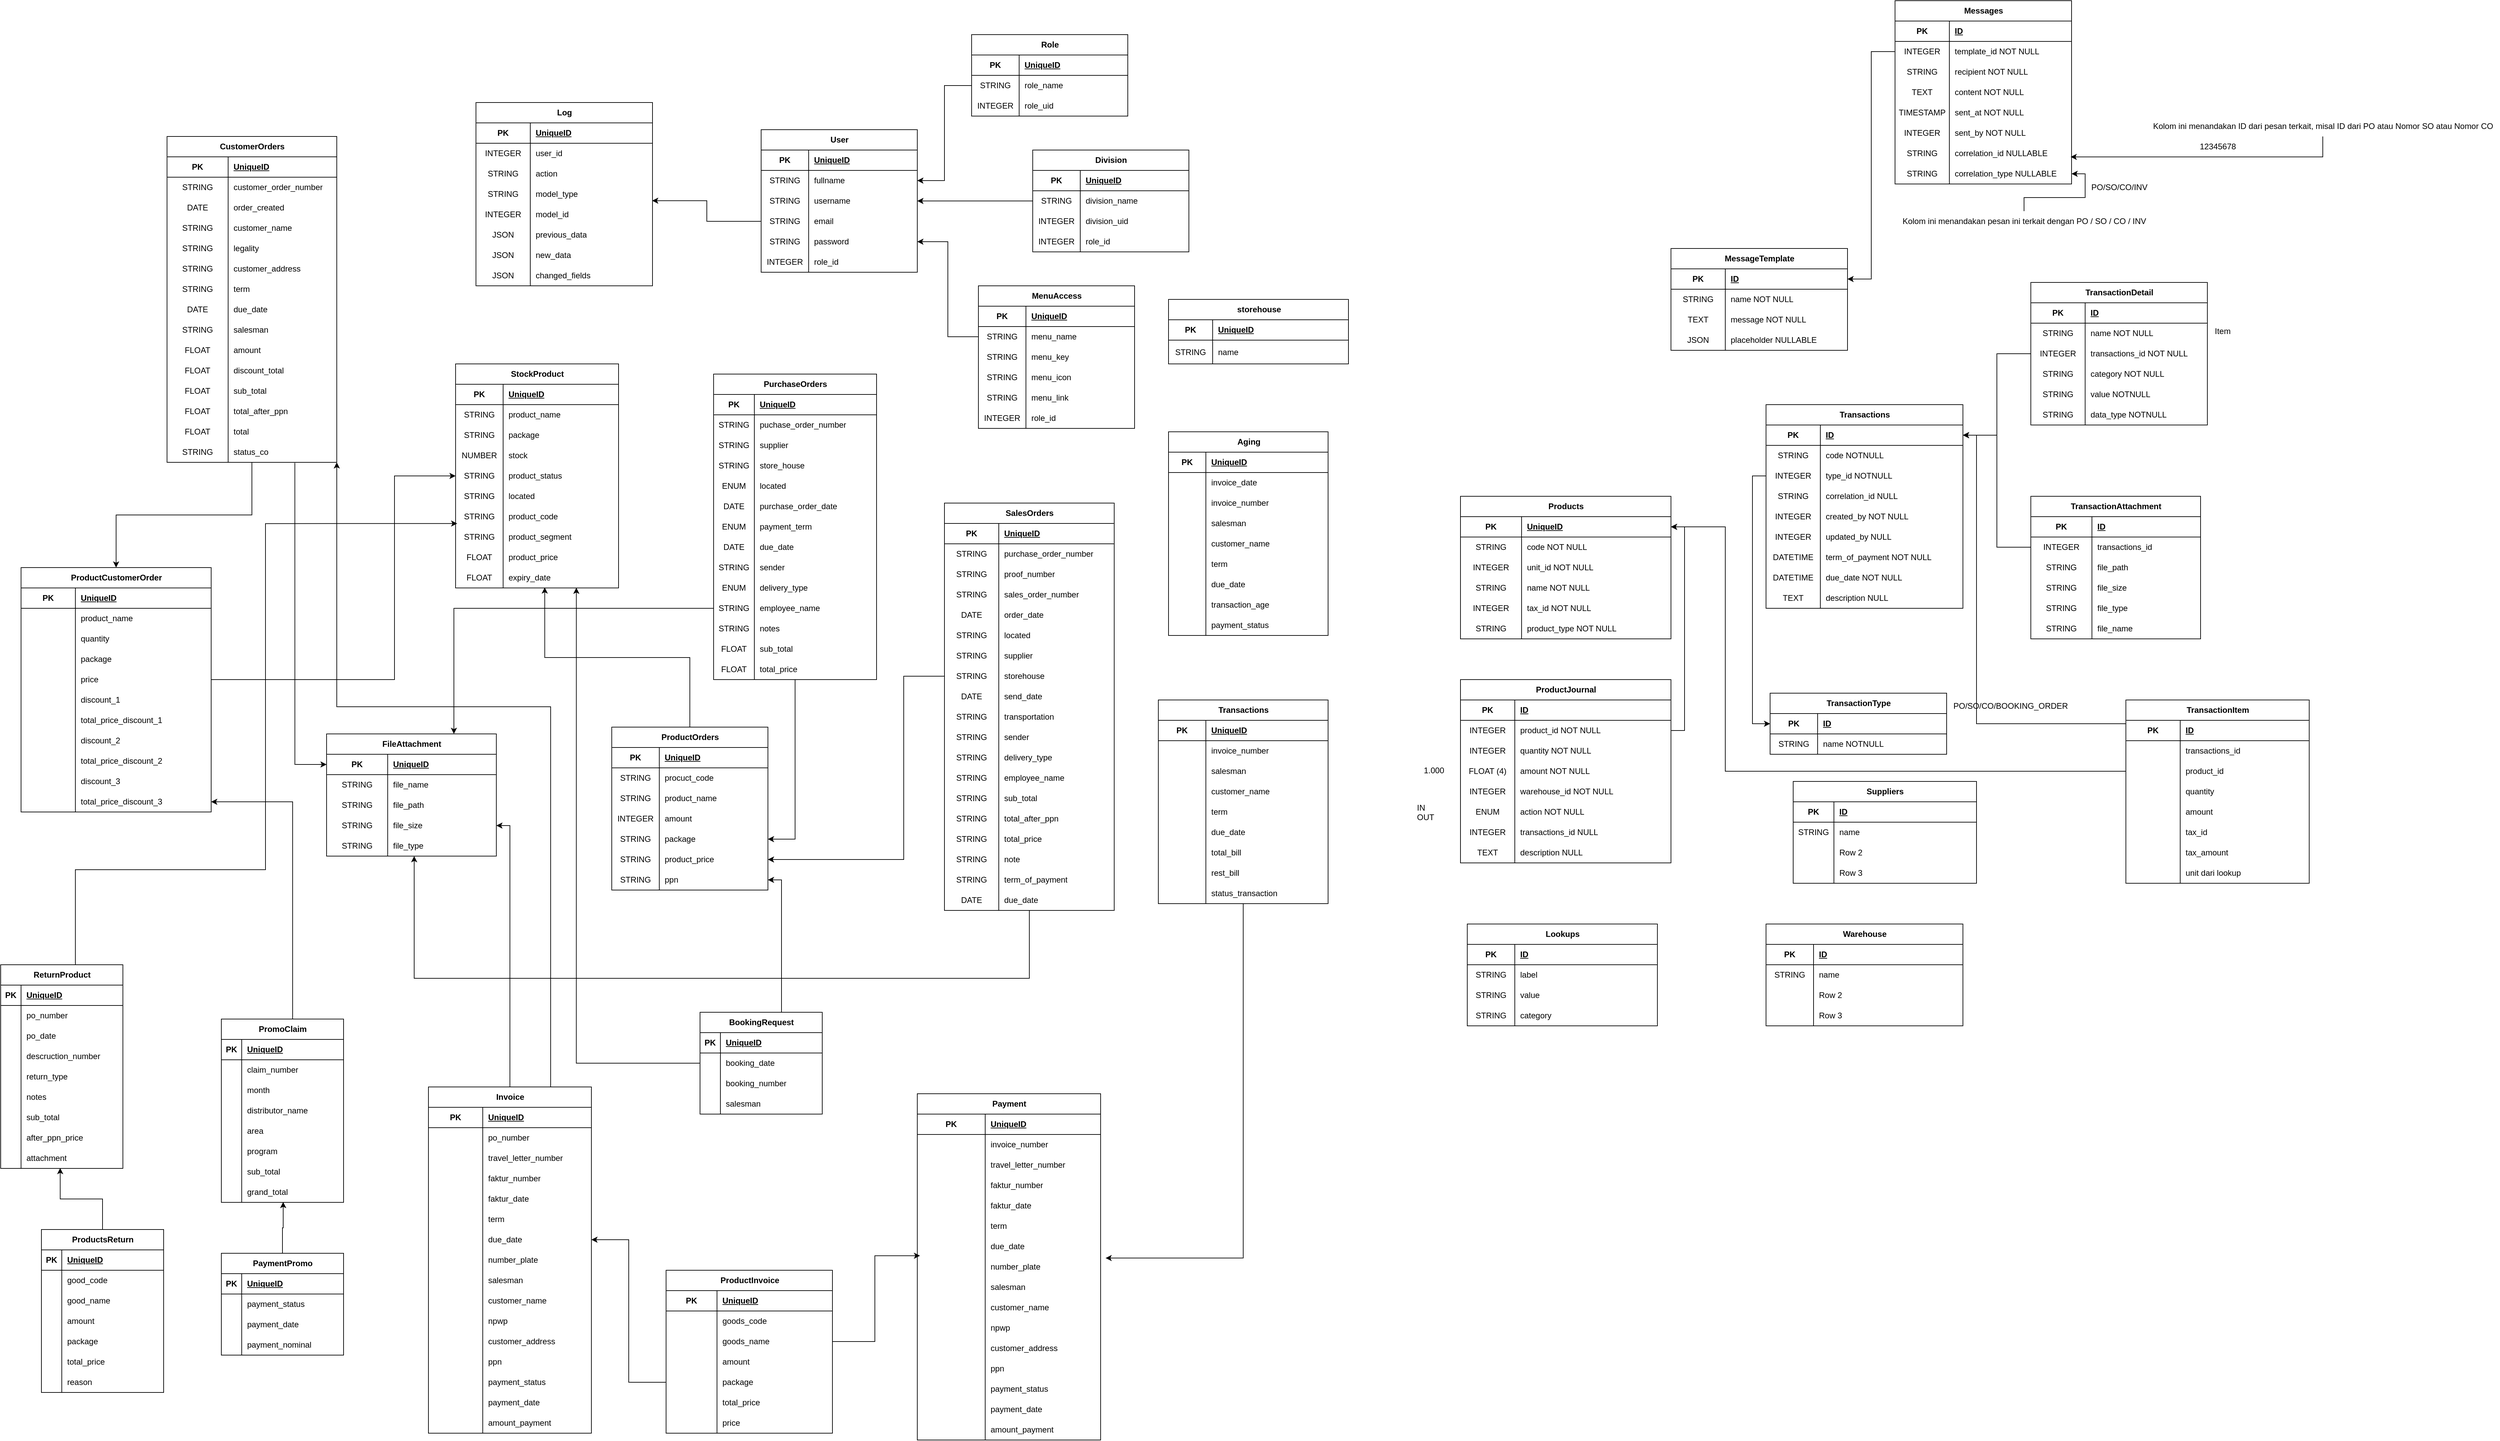 <mxfile version="24.7.16">
  <diagram name="Page-1" id="_Smmh0qQqEb--uVxHBHT">
    <mxGraphModel dx="1761" dy="531" grid="1" gridSize="10" guides="1" tooltips="1" connect="1" arrows="1" fold="1" page="1" pageScale="1" pageWidth="850" pageHeight="1100" math="0" shadow="0">
      <root>
        <mxCell id="0" />
        <mxCell id="1" parent="0" />
        <mxCell id="IwDtr-DK945u-o8hSbNI-1" value="User" style="shape=table;startSize=30;container=1;collapsible=1;childLayout=tableLayout;fixedRows=1;rowLines=0;fontStyle=1;align=center;resizeLast=1;html=1;" parent="1" vertex="1">
          <mxGeometry x="310" y="290" width="230" height="210" as="geometry" />
        </mxCell>
        <mxCell id="IwDtr-DK945u-o8hSbNI-2" value="" style="shape=tableRow;horizontal=0;startSize=0;swimlaneHead=0;swimlaneBody=0;fillColor=none;collapsible=0;dropTarget=0;points=[[0,0.5],[1,0.5]];portConstraint=eastwest;top=0;left=0;right=0;bottom=1;" parent="IwDtr-DK945u-o8hSbNI-1" vertex="1">
          <mxGeometry y="30" width="230" height="30" as="geometry" />
        </mxCell>
        <mxCell id="IwDtr-DK945u-o8hSbNI-3" value="PK" style="shape=partialRectangle;connectable=0;fillColor=none;top=0;left=0;bottom=0;right=0;fontStyle=1;overflow=hidden;whiteSpace=wrap;html=1;" parent="IwDtr-DK945u-o8hSbNI-2" vertex="1">
          <mxGeometry width="70" height="30" as="geometry">
            <mxRectangle width="70" height="30" as="alternateBounds" />
          </mxGeometry>
        </mxCell>
        <mxCell id="IwDtr-DK945u-o8hSbNI-4" value="UniqueID" style="shape=partialRectangle;connectable=0;fillColor=none;top=0;left=0;bottom=0;right=0;align=left;spacingLeft=6;fontStyle=5;overflow=hidden;whiteSpace=wrap;html=1;" parent="IwDtr-DK945u-o8hSbNI-2" vertex="1">
          <mxGeometry x="70" width="160" height="30" as="geometry">
            <mxRectangle width="160" height="30" as="alternateBounds" />
          </mxGeometry>
        </mxCell>
        <mxCell id="IwDtr-DK945u-o8hSbNI-5" value="" style="shape=tableRow;horizontal=0;startSize=0;swimlaneHead=0;swimlaneBody=0;fillColor=none;collapsible=0;dropTarget=0;points=[[0,0.5],[1,0.5]];portConstraint=eastwest;top=0;left=0;right=0;bottom=0;" parent="IwDtr-DK945u-o8hSbNI-1" vertex="1">
          <mxGeometry y="60" width="230" height="30" as="geometry" />
        </mxCell>
        <mxCell id="IwDtr-DK945u-o8hSbNI-6" value="STRING" style="shape=partialRectangle;connectable=0;fillColor=none;top=0;left=0;bottom=0;right=0;editable=1;overflow=hidden;whiteSpace=wrap;html=1;" parent="IwDtr-DK945u-o8hSbNI-5" vertex="1">
          <mxGeometry width="70" height="30" as="geometry">
            <mxRectangle width="70" height="30" as="alternateBounds" />
          </mxGeometry>
        </mxCell>
        <mxCell id="IwDtr-DK945u-o8hSbNI-7" value="fullname" style="shape=partialRectangle;connectable=0;fillColor=none;top=0;left=0;bottom=0;right=0;align=left;spacingLeft=6;overflow=hidden;whiteSpace=wrap;html=1;" parent="IwDtr-DK945u-o8hSbNI-5" vertex="1">
          <mxGeometry x="70" width="160" height="30" as="geometry">
            <mxRectangle width="160" height="30" as="alternateBounds" />
          </mxGeometry>
        </mxCell>
        <mxCell id="IwDtr-DK945u-o8hSbNI-8" value="" style="shape=tableRow;horizontal=0;startSize=0;swimlaneHead=0;swimlaneBody=0;fillColor=none;collapsible=0;dropTarget=0;points=[[0,0.5],[1,0.5]];portConstraint=eastwest;top=0;left=0;right=0;bottom=0;" parent="IwDtr-DK945u-o8hSbNI-1" vertex="1">
          <mxGeometry y="90" width="230" height="30" as="geometry" />
        </mxCell>
        <mxCell id="IwDtr-DK945u-o8hSbNI-9" value="STRING" style="shape=partialRectangle;connectable=0;fillColor=none;top=0;left=0;bottom=0;right=0;editable=1;overflow=hidden;whiteSpace=wrap;html=1;" parent="IwDtr-DK945u-o8hSbNI-8" vertex="1">
          <mxGeometry width="70" height="30" as="geometry">
            <mxRectangle width="70" height="30" as="alternateBounds" />
          </mxGeometry>
        </mxCell>
        <mxCell id="IwDtr-DK945u-o8hSbNI-10" value="username" style="shape=partialRectangle;connectable=0;fillColor=none;top=0;left=0;bottom=0;right=0;align=left;spacingLeft=6;overflow=hidden;whiteSpace=wrap;html=1;" parent="IwDtr-DK945u-o8hSbNI-8" vertex="1">
          <mxGeometry x="70" width="160" height="30" as="geometry">
            <mxRectangle width="160" height="30" as="alternateBounds" />
          </mxGeometry>
        </mxCell>
        <mxCell id="IwDtr-DK945u-o8hSbNI-11" value="" style="shape=tableRow;horizontal=0;startSize=0;swimlaneHead=0;swimlaneBody=0;fillColor=none;collapsible=0;dropTarget=0;points=[[0,0.5],[1,0.5]];portConstraint=eastwest;top=0;left=0;right=0;bottom=0;" parent="IwDtr-DK945u-o8hSbNI-1" vertex="1">
          <mxGeometry y="120" width="230" height="30" as="geometry" />
        </mxCell>
        <mxCell id="IwDtr-DK945u-o8hSbNI-12" value="STRING" style="shape=partialRectangle;connectable=0;fillColor=none;top=0;left=0;bottom=0;right=0;editable=1;overflow=hidden;whiteSpace=wrap;html=1;" parent="IwDtr-DK945u-o8hSbNI-11" vertex="1">
          <mxGeometry width="70" height="30" as="geometry">
            <mxRectangle width="70" height="30" as="alternateBounds" />
          </mxGeometry>
        </mxCell>
        <mxCell id="IwDtr-DK945u-o8hSbNI-13" value="email" style="shape=partialRectangle;connectable=0;fillColor=none;top=0;left=0;bottom=0;right=0;align=left;spacingLeft=6;overflow=hidden;whiteSpace=wrap;html=1;" parent="IwDtr-DK945u-o8hSbNI-11" vertex="1">
          <mxGeometry x="70" width="160" height="30" as="geometry">
            <mxRectangle width="160" height="30" as="alternateBounds" />
          </mxGeometry>
        </mxCell>
        <mxCell id="IwDtr-DK945u-o8hSbNI-14" value="" style="shape=tableRow;horizontal=0;startSize=0;swimlaneHead=0;swimlaneBody=0;fillColor=none;collapsible=0;dropTarget=0;points=[[0,0.5],[1,0.5]];portConstraint=eastwest;top=0;left=0;right=0;bottom=0;" parent="IwDtr-DK945u-o8hSbNI-1" vertex="1">
          <mxGeometry y="150" width="230" height="30" as="geometry" />
        </mxCell>
        <mxCell id="IwDtr-DK945u-o8hSbNI-15" value="STRING" style="shape=partialRectangle;connectable=0;fillColor=none;top=0;left=0;bottom=0;right=0;editable=1;overflow=hidden;whiteSpace=wrap;html=1;" parent="IwDtr-DK945u-o8hSbNI-14" vertex="1">
          <mxGeometry width="70" height="30" as="geometry">
            <mxRectangle width="70" height="30" as="alternateBounds" />
          </mxGeometry>
        </mxCell>
        <mxCell id="IwDtr-DK945u-o8hSbNI-16" value="password" style="shape=partialRectangle;connectable=0;fillColor=none;top=0;left=0;bottom=0;right=0;align=left;spacingLeft=6;overflow=hidden;whiteSpace=wrap;html=1;" parent="IwDtr-DK945u-o8hSbNI-14" vertex="1">
          <mxGeometry x="70" width="160" height="30" as="geometry">
            <mxRectangle width="160" height="30" as="alternateBounds" />
          </mxGeometry>
        </mxCell>
        <mxCell id="IwDtr-DK945u-o8hSbNI-17" value="" style="shape=tableRow;horizontal=0;startSize=0;swimlaneHead=0;swimlaneBody=0;fillColor=none;collapsible=0;dropTarget=0;points=[[0,0.5],[1,0.5]];portConstraint=eastwest;top=0;left=0;right=0;bottom=0;" parent="IwDtr-DK945u-o8hSbNI-1" vertex="1">
          <mxGeometry y="180" width="230" height="30" as="geometry" />
        </mxCell>
        <mxCell id="IwDtr-DK945u-o8hSbNI-18" value="INTEGER" style="shape=partialRectangle;connectable=0;fillColor=none;top=0;left=0;bottom=0;right=0;editable=1;overflow=hidden;whiteSpace=wrap;html=1;" parent="IwDtr-DK945u-o8hSbNI-17" vertex="1">
          <mxGeometry width="70" height="30" as="geometry">
            <mxRectangle width="70" height="30" as="alternateBounds" />
          </mxGeometry>
        </mxCell>
        <mxCell id="IwDtr-DK945u-o8hSbNI-19" value="role_id" style="shape=partialRectangle;connectable=0;fillColor=none;top=0;left=0;bottom=0;right=0;align=left;spacingLeft=6;overflow=hidden;whiteSpace=wrap;html=1;" parent="IwDtr-DK945u-o8hSbNI-17" vertex="1">
          <mxGeometry x="70" width="160" height="30" as="geometry">
            <mxRectangle width="160" height="30" as="alternateBounds" />
          </mxGeometry>
        </mxCell>
        <mxCell id="IwDtr-DK945u-o8hSbNI-20" value="Role" style="shape=table;startSize=30;container=1;collapsible=1;childLayout=tableLayout;fixedRows=1;rowLines=0;fontStyle=1;align=center;resizeLast=1;html=1;" parent="1" vertex="1">
          <mxGeometry x="620" y="150" width="230" height="120" as="geometry" />
        </mxCell>
        <mxCell id="IwDtr-DK945u-o8hSbNI-21" value="" style="shape=tableRow;horizontal=0;startSize=0;swimlaneHead=0;swimlaneBody=0;fillColor=none;collapsible=0;dropTarget=0;points=[[0,0.5],[1,0.5]];portConstraint=eastwest;top=0;left=0;right=0;bottom=1;" parent="IwDtr-DK945u-o8hSbNI-20" vertex="1">
          <mxGeometry y="30" width="230" height="30" as="geometry" />
        </mxCell>
        <mxCell id="IwDtr-DK945u-o8hSbNI-22" value="PK" style="shape=partialRectangle;connectable=0;fillColor=none;top=0;left=0;bottom=0;right=0;fontStyle=1;overflow=hidden;whiteSpace=wrap;html=1;" parent="IwDtr-DK945u-o8hSbNI-21" vertex="1">
          <mxGeometry width="70" height="30" as="geometry">
            <mxRectangle width="70" height="30" as="alternateBounds" />
          </mxGeometry>
        </mxCell>
        <mxCell id="IwDtr-DK945u-o8hSbNI-23" value="UniqueID" style="shape=partialRectangle;connectable=0;fillColor=none;top=0;left=0;bottom=0;right=0;align=left;spacingLeft=6;fontStyle=5;overflow=hidden;whiteSpace=wrap;html=1;" parent="IwDtr-DK945u-o8hSbNI-21" vertex="1">
          <mxGeometry x="70" width="160" height="30" as="geometry">
            <mxRectangle width="160" height="30" as="alternateBounds" />
          </mxGeometry>
        </mxCell>
        <mxCell id="IwDtr-DK945u-o8hSbNI-24" value="" style="shape=tableRow;horizontal=0;startSize=0;swimlaneHead=0;swimlaneBody=0;fillColor=none;collapsible=0;dropTarget=0;points=[[0,0.5],[1,0.5]];portConstraint=eastwest;top=0;left=0;right=0;bottom=0;" parent="IwDtr-DK945u-o8hSbNI-20" vertex="1">
          <mxGeometry y="60" width="230" height="30" as="geometry" />
        </mxCell>
        <mxCell id="IwDtr-DK945u-o8hSbNI-25" value="STRING" style="shape=partialRectangle;connectable=0;fillColor=none;top=0;left=0;bottom=0;right=0;editable=1;overflow=hidden;whiteSpace=wrap;html=1;" parent="IwDtr-DK945u-o8hSbNI-24" vertex="1">
          <mxGeometry width="70" height="30" as="geometry">
            <mxRectangle width="70" height="30" as="alternateBounds" />
          </mxGeometry>
        </mxCell>
        <mxCell id="IwDtr-DK945u-o8hSbNI-26" value="role_name" style="shape=partialRectangle;connectable=0;fillColor=none;top=0;left=0;bottom=0;right=0;align=left;spacingLeft=6;overflow=hidden;whiteSpace=wrap;html=1;" parent="IwDtr-DK945u-o8hSbNI-24" vertex="1">
          <mxGeometry x="70" width="160" height="30" as="geometry">
            <mxRectangle width="160" height="30" as="alternateBounds" />
          </mxGeometry>
        </mxCell>
        <mxCell id="ScK2FFqJu7-zlCNehXx4-74" value="" style="shape=tableRow;horizontal=0;startSize=0;swimlaneHead=0;swimlaneBody=0;fillColor=none;collapsible=0;dropTarget=0;points=[[0,0.5],[1,0.5]];portConstraint=eastwest;top=0;left=0;right=0;bottom=0;" parent="IwDtr-DK945u-o8hSbNI-20" vertex="1">
          <mxGeometry y="90" width="230" height="30" as="geometry" />
        </mxCell>
        <mxCell id="ScK2FFqJu7-zlCNehXx4-75" value="INTEGER" style="shape=partialRectangle;connectable=0;fillColor=none;top=0;left=0;bottom=0;right=0;editable=1;overflow=hidden;whiteSpace=wrap;html=1;" parent="ScK2FFqJu7-zlCNehXx4-74" vertex="1">
          <mxGeometry width="70" height="30" as="geometry">
            <mxRectangle width="70" height="30" as="alternateBounds" />
          </mxGeometry>
        </mxCell>
        <mxCell id="ScK2FFqJu7-zlCNehXx4-76" value="role_uid" style="shape=partialRectangle;connectable=0;fillColor=none;top=0;left=0;bottom=0;right=0;align=left;spacingLeft=6;overflow=hidden;whiteSpace=wrap;html=1;" parent="ScK2FFqJu7-zlCNehXx4-74" vertex="1">
          <mxGeometry x="70" width="160" height="30" as="geometry">
            <mxRectangle width="160" height="30" as="alternateBounds" />
          </mxGeometry>
        </mxCell>
        <mxCell id="9ASbi0YIr-ggBvU8fdnE-73" style="edgeStyle=orthogonalEdgeStyle;rounded=0;orthogonalLoop=1;jettySize=auto;html=1;" parent="1" source="IwDtr-DK945u-o8hSbNI-34" target="IwDtr-DK945u-o8hSbNI-111" edge="1">
          <mxGeometry relative="1" as="geometry" />
        </mxCell>
        <mxCell id="IwDtr-DK945u-o8hSbNI-34" value="PurchaseOrders" style="shape=table;startSize=30;container=1;collapsible=1;childLayout=tableLayout;fixedRows=1;rowLines=0;fontStyle=1;align=center;resizeLast=1;html=1;" parent="1" vertex="1">
          <mxGeometry x="240" y="650" width="240" height="450" as="geometry" />
        </mxCell>
        <mxCell id="IwDtr-DK945u-o8hSbNI-35" value="" style="shape=tableRow;horizontal=0;startSize=0;swimlaneHead=0;swimlaneBody=0;fillColor=none;collapsible=0;dropTarget=0;points=[[0,0.5],[1,0.5]];portConstraint=eastwest;top=0;left=0;right=0;bottom=1;" parent="IwDtr-DK945u-o8hSbNI-34" vertex="1">
          <mxGeometry y="30" width="240" height="30" as="geometry" />
        </mxCell>
        <mxCell id="IwDtr-DK945u-o8hSbNI-36" value="PK" style="shape=partialRectangle;connectable=0;fillColor=none;top=0;left=0;bottom=0;right=0;fontStyle=1;overflow=hidden;whiteSpace=wrap;html=1;" parent="IwDtr-DK945u-o8hSbNI-35" vertex="1">
          <mxGeometry width="60" height="30" as="geometry">
            <mxRectangle width="60" height="30" as="alternateBounds" />
          </mxGeometry>
        </mxCell>
        <mxCell id="IwDtr-DK945u-o8hSbNI-37" value="UniqueID" style="shape=partialRectangle;connectable=0;fillColor=none;top=0;left=0;bottom=0;right=0;align=left;spacingLeft=6;fontStyle=5;overflow=hidden;whiteSpace=wrap;html=1;" parent="IwDtr-DK945u-o8hSbNI-35" vertex="1">
          <mxGeometry x="60" width="180" height="30" as="geometry">
            <mxRectangle width="180" height="30" as="alternateBounds" />
          </mxGeometry>
        </mxCell>
        <mxCell id="IwDtr-DK945u-o8hSbNI-38" value="" style="shape=tableRow;horizontal=0;startSize=0;swimlaneHead=0;swimlaneBody=0;fillColor=none;collapsible=0;dropTarget=0;points=[[0,0.5],[1,0.5]];portConstraint=eastwest;top=0;left=0;right=0;bottom=0;" parent="IwDtr-DK945u-o8hSbNI-34" vertex="1">
          <mxGeometry y="60" width="240" height="30" as="geometry" />
        </mxCell>
        <mxCell id="IwDtr-DK945u-o8hSbNI-39" value="STRING" style="shape=partialRectangle;connectable=0;fillColor=none;top=0;left=0;bottom=0;right=0;editable=1;overflow=hidden;whiteSpace=wrap;html=1;" parent="IwDtr-DK945u-o8hSbNI-38" vertex="1">
          <mxGeometry width="60" height="30" as="geometry">
            <mxRectangle width="60" height="30" as="alternateBounds" />
          </mxGeometry>
        </mxCell>
        <mxCell id="IwDtr-DK945u-o8hSbNI-40" value="puchase_order_number" style="shape=partialRectangle;connectable=0;fillColor=none;top=0;left=0;bottom=0;right=0;align=left;spacingLeft=6;overflow=hidden;whiteSpace=wrap;html=1;" parent="IwDtr-DK945u-o8hSbNI-38" vertex="1">
          <mxGeometry x="60" width="180" height="30" as="geometry">
            <mxRectangle width="180" height="30" as="alternateBounds" />
          </mxGeometry>
        </mxCell>
        <mxCell id="IwDtr-DK945u-o8hSbNI-41" value="" style="shape=tableRow;horizontal=0;startSize=0;swimlaneHead=0;swimlaneBody=0;fillColor=none;collapsible=0;dropTarget=0;points=[[0,0.5],[1,0.5]];portConstraint=eastwest;top=0;left=0;right=0;bottom=0;" parent="IwDtr-DK945u-o8hSbNI-34" vertex="1">
          <mxGeometry y="90" width="240" height="30" as="geometry" />
        </mxCell>
        <mxCell id="IwDtr-DK945u-o8hSbNI-42" value="STRING" style="shape=partialRectangle;connectable=0;fillColor=none;top=0;left=0;bottom=0;right=0;editable=1;overflow=hidden;whiteSpace=wrap;html=1;" parent="IwDtr-DK945u-o8hSbNI-41" vertex="1">
          <mxGeometry width="60" height="30" as="geometry">
            <mxRectangle width="60" height="30" as="alternateBounds" />
          </mxGeometry>
        </mxCell>
        <mxCell id="IwDtr-DK945u-o8hSbNI-43" value="supplier" style="shape=partialRectangle;connectable=0;fillColor=none;top=0;left=0;bottom=0;right=0;align=left;spacingLeft=6;overflow=hidden;whiteSpace=wrap;html=1;" parent="IwDtr-DK945u-o8hSbNI-41" vertex="1">
          <mxGeometry x="60" width="180" height="30" as="geometry">
            <mxRectangle width="180" height="30" as="alternateBounds" />
          </mxGeometry>
        </mxCell>
        <mxCell id="IwDtr-DK945u-o8hSbNI-44" value="" style="shape=tableRow;horizontal=0;startSize=0;swimlaneHead=0;swimlaneBody=0;fillColor=none;collapsible=0;dropTarget=0;points=[[0,0.5],[1,0.5]];portConstraint=eastwest;top=0;left=0;right=0;bottom=0;" parent="IwDtr-DK945u-o8hSbNI-34" vertex="1">
          <mxGeometry y="120" width="240" height="30" as="geometry" />
        </mxCell>
        <mxCell id="IwDtr-DK945u-o8hSbNI-45" value="STRING" style="shape=partialRectangle;connectable=0;fillColor=none;top=0;left=0;bottom=0;right=0;editable=1;overflow=hidden;whiteSpace=wrap;html=1;" parent="IwDtr-DK945u-o8hSbNI-44" vertex="1">
          <mxGeometry width="60" height="30" as="geometry">
            <mxRectangle width="60" height="30" as="alternateBounds" />
          </mxGeometry>
        </mxCell>
        <mxCell id="IwDtr-DK945u-o8hSbNI-46" value="store_house" style="shape=partialRectangle;connectable=0;fillColor=none;top=0;left=0;bottom=0;right=0;align=left;spacingLeft=6;overflow=hidden;whiteSpace=wrap;html=1;" parent="IwDtr-DK945u-o8hSbNI-44" vertex="1">
          <mxGeometry x="60" width="180" height="30" as="geometry">
            <mxRectangle width="180" height="30" as="alternateBounds" />
          </mxGeometry>
        </mxCell>
        <mxCell id="IwDtr-DK945u-o8hSbNI-74" value="" style="shape=tableRow;horizontal=0;startSize=0;swimlaneHead=0;swimlaneBody=0;fillColor=none;collapsible=0;dropTarget=0;points=[[0,0.5],[1,0.5]];portConstraint=eastwest;top=0;left=0;right=0;bottom=0;" parent="IwDtr-DK945u-o8hSbNI-34" vertex="1">
          <mxGeometry y="150" width="240" height="30" as="geometry" />
        </mxCell>
        <mxCell id="IwDtr-DK945u-o8hSbNI-75" value="ENUM" style="shape=partialRectangle;connectable=0;fillColor=none;top=0;left=0;bottom=0;right=0;editable=1;overflow=hidden;whiteSpace=wrap;html=1;" parent="IwDtr-DK945u-o8hSbNI-74" vertex="1">
          <mxGeometry width="60" height="30" as="geometry">
            <mxRectangle width="60" height="30" as="alternateBounds" />
          </mxGeometry>
        </mxCell>
        <mxCell id="IwDtr-DK945u-o8hSbNI-76" value="located" style="shape=partialRectangle;connectable=0;fillColor=none;top=0;left=0;bottom=0;right=0;align=left;spacingLeft=6;overflow=hidden;whiteSpace=wrap;html=1;" parent="IwDtr-DK945u-o8hSbNI-74" vertex="1">
          <mxGeometry x="60" width="180" height="30" as="geometry">
            <mxRectangle width="180" height="30" as="alternateBounds" />
          </mxGeometry>
        </mxCell>
        <mxCell id="IwDtr-DK945u-o8hSbNI-77" value="" style="shape=tableRow;horizontal=0;startSize=0;swimlaneHead=0;swimlaneBody=0;fillColor=none;collapsible=0;dropTarget=0;points=[[0,0.5],[1,0.5]];portConstraint=eastwest;top=0;left=0;right=0;bottom=0;" parent="IwDtr-DK945u-o8hSbNI-34" vertex="1">
          <mxGeometry y="180" width="240" height="30" as="geometry" />
        </mxCell>
        <mxCell id="IwDtr-DK945u-o8hSbNI-78" value="DATE" style="shape=partialRectangle;connectable=0;fillColor=none;top=0;left=0;bottom=0;right=0;editable=1;overflow=hidden;whiteSpace=wrap;html=1;" parent="IwDtr-DK945u-o8hSbNI-77" vertex="1">
          <mxGeometry width="60" height="30" as="geometry">
            <mxRectangle width="60" height="30" as="alternateBounds" />
          </mxGeometry>
        </mxCell>
        <mxCell id="IwDtr-DK945u-o8hSbNI-79" value="purchase_order_date" style="shape=partialRectangle;connectable=0;fillColor=none;top=0;left=0;bottom=0;right=0;align=left;spacingLeft=6;overflow=hidden;whiteSpace=wrap;html=1;" parent="IwDtr-DK945u-o8hSbNI-77" vertex="1">
          <mxGeometry x="60" width="180" height="30" as="geometry">
            <mxRectangle width="180" height="30" as="alternateBounds" />
          </mxGeometry>
        </mxCell>
        <mxCell id="IwDtr-DK945u-o8hSbNI-80" value="" style="shape=tableRow;horizontal=0;startSize=0;swimlaneHead=0;swimlaneBody=0;fillColor=none;collapsible=0;dropTarget=0;points=[[0,0.5],[1,0.5]];portConstraint=eastwest;top=0;left=0;right=0;bottom=0;" parent="IwDtr-DK945u-o8hSbNI-34" vertex="1">
          <mxGeometry y="210" width="240" height="30" as="geometry" />
        </mxCell>
        <mxCell id="IwDtr-DK945u-o8hSbNI-81" value="ENUM" style="shape=partialRectangle;connectable=0;fillColor=none;top=0;left=0;bottom=0;right=0;editable=1;overflow=hidden;whiteSpace=wrap;html=1;" parent="IwDtr-DK945u-o8hSbNI-80" vertex="1">
          <mxGeometry width="60" height="30" as="geometry">
            <mxRectangle width="60" height="30" as="alternateBounds" />
          </mxGeometry>
        </mxCell>
        <mxCell id="IwDtr-DK945u-o8hSbNI-82" value="payment_term" style="shape=partialRectangle;connectable=0;fillColor=none;top=0;left=0;bottom=0;right=0;align=left;spacingLeft=6;overflow=hidden;whiteSpace=wrap;html=1;" parent="IwDtr-DK945u-o8hSbNI-80" vertex="1">
          <mxGeometry x="60" width="180" height="30" as="geometry">
            <mxRectangle width="180" height="30" as="alternateBounds" />
          </mxGeometry>
        </mxCell>
        <mxCell id="IwDtr-DK945u-o8hSbNI-83" value="" style="shape=tableRow;horizontal=0;startSize=0;swimlaneHead=0;swimlaneBody=0;fillColor=none;collapsible=0;dropTarget=0;points=[[0,0.5],[1,0.5]];portConstraint=eastwest;top=0;left=0;right=0;bottom=0;" parent="IwDtr-DK945u-o8hSbNI-34" vertex="1">
          <mxGeometry y="240" width="240" height="30" as="geometry" />
        </mxCell>
        <mxCell id="IwDtr-DK945u-o8hSbNI-84" value="DATE" style="shape=partialRectangle;connectable=0;fillColor=none;top=0;left=0;bottom=0;right=0;editable=1;overflow=hidden;whiteSpace=wrap;html=1;" parent="IwDtr-DK945u-o8hSbNI-83" vertex="1">
          <mxGeometry width="60" height="30" as="geometry">
            <mxRectangle width="60" height="30" as="alternateBounds" />
          </mxGeometry>
        </mxCell>
        <mxCell id="IwDtr-DK945u-o8hSbNI-85" value="due_date" style="shape=partialRectangle;connectable=0;fillColor=none;top=0;left=0;bottom=0;right=0;align=left;spacingLeft=6;overflow=hidden;whiteSpace=wrap;html=1;" parent="IwDtr-DK945u-o8hSbNI-83" vertex="1">
          <mxGeometry x="60" width="180" height="30" as="geometry">
            <mxRectangle width="180" height="30" as="alternateBounds" />
          </mxGeometry>
        </mxCell>
        <mxCell id="IwDtr-DK945u-o8hSbNI-86" value="" style="shape=tableRow;horizontal=0;startSize=0;swimlaneHead=0;swimlaneBody=0;fillColor=none;collapsible=0;dropTarget=0;points=[[0,0.5],[1,0.5]];portConstraint=eastwest;top=0;left=0;right=0;bottom=0;" parent="IwDtr-DK945u-o8hSbNI-34" vertex="1">
          <mxGeometry y="270" width="240" height="30" as="geometry" />
        </mxCell>
        <mxCell id="IwDtr-DK945u-o8hSbNI-87" value="STRING" style="shape=partialRectangle;connectable=0;fillColor=none;top=0;left=0;bottom=0;right=0;editable=1;overflow=hidden;whiteSpace=wrap;html=1;" parent="IwDtr-DK945u-o8hSbNI-86" vertex="1">
          <mxGeometry width="60" height="30" as="geometry">
            <mxRectangle width="60" height="30" as="alternateBounds" />
          </mxGeometry>
        </mxCell>
        <mxCell id="IwDtr-DK945u-o8hSbNI-88" value="sender" style="shape=partialRectangle;connectable=0;fillColor=none;top=0;left=0;bottom=0;right=0;align=left;spacingLeft=6;overflow=hidden;whiteSpace=wrap;html=1;" parent="IwDtr-DK945u-o8hSbNI-86" vertex="1">
          <mxGeometry x="60" width="180" height="30" as="geometry">
            <mxRectangle width="180" height="30" as="alternateBounds" />
          </mxGeometry>
        </mxCell>
        <mxCell id="IwDtr-DK945u-o8hSbNI-89" value="" style="shape=tableRow;horizontal=0;startSize=0;swimlaneHead=0;swimlaneBody=0;fillColor=none;collapsible=0;dropTarget=0;points=[[0,0.5],[1,0.5]];portConstraint=eastwest;top=0;left=0;right=0;bottom=0;" parent="IwDtr-DK945u-o8hSbNI-34" vertex="1">
          <mxGeometry y="300" width="240" height="30" as="geometry" />
        </mxCell>
        <mxCell id="IwDtr-DK945u-o8hSbNI-90" value="ENUM" style="shape=partialRectangle;connectable=0;fillColor=none;top=0;left=0;bottom=0;right=0;editable=1;overflow=hidden;whiteSpace=wrap;html=1;" parent="IwDtr-DK945u-o8hSbNI-89" vertex="1">
          <mxGeometry width="60" height="30" as="geometry">
            <mxRectangle width="60" height="30" as="alternateBounds" />
          </mxGeometry>
        </mxCell>
        <mxCell id="IwDtr-DK945u-o8hSbNI-91" value="delivery_type" style="shape=partialRectangle;connectable=0;fillColor=none;top=0;left=0;bottom=0;right=0;align=left;spacingLeft=6;overflow=hidden;whiteSpace=wrap;html=1;" parent="IwDtr-DK945u-o8hSbNI-89" vertex="1">
          <mxGeometry x="60" width="180" height="30" as="geometry">
            <mxRectangle width="180" height="30" as="alternateBounds" />
          </mxGeometry>
        </mxCell>
        <mxCell id="IwDtr-DK945u-o8hSbNI-92" value="" style="shape=tableRow;horizontal=0;startSize=0;swimlaneHead=0;swimlaneBody=0;fillColor=none;collapsible=0;dropTarget=0;points=[[0,0.5],[1,0.5]];portConstraint=eastwest;top=0;left=0;right=0;bottom=0;" parent="IwDtr-DK945u-o8hSbNI-34" vertex="1">
          <mxGeometry y="330" width="240" height="30" as="geometry" />
        </mxCell>
        <mxCell id="IwDtr-DK945u-o8hSbNI-93" value="STRING" style="shape=partialRectangle;connectable=0;fillColor=none;top=0;left=0;bottom=0;right=0;editable=1;overflow=hidden;whiteSpace=wrap;html=1;" parent="IwDtr-DK945u-o8hSbNI-92" vertex="1">
          <mxGeometry width="60" height="30" as="geometry">
            <mxRectangle width="60" height="30" as="alternateBounds" />
          </mxGeometry>
        </mxCell>
        <mxCell id="IwDtr-DK945u-o8hSbNI-94" value="employee_name" style="shape=partialRectangle;connectable=0;fillColor=none;top=0;left=0;bottom=0;right=0;align=left;spacingLeft=6;overflow=hidden;whiteSpace=wrap;html=1;" parent="IwDtr-DK945u-o8hSbNI-92" vertex="1">
          <mxGeometry x="60" width="180" height="30" as="geometry">
            <mxRectangle width="180" height="30" as="alternateBounds" />
          </mxGeometry>
        </mxCell>
        <mxCell id="IwDtr-DK945u-o8hSbNI-95" value="" style="shape=tableRow;horizontal=0;startSize=0;swimlaneHead=0;swimlaneBody=0;fillColor=none;collapsible=0;dropTarget=0;points=[[0,0.5],[1,0.5]];portConstraint=eastwest;top=0;left=0;right=0;bottom=0;" parent="IwDtr-DK945u-o8hSbNI-34" vertex="1">
          <mxGeometry y="360" width="240" height="30" as="geometry" />
        </mxCell>
        <mxCell id="IwDtr-DK945u-o8hSbNI-96" value="STRING" style="shape=partialRectangle;connectable=0;fillColor=none;top=0;left=0;bottom=0;right=0;editable=1;overflow=hidden;whiteSpace=wrap;html=1;" parent="IwDtr-DK945u-o8hSbNI-95" vertex="1">
          <mxGeometry width="60" height="30" as="geometry">
            <mxRectangle width="60" height="30" as="alternateBounds" />
          </mxGeometry>
        </mxCell>
        <mxCell id="IwDtr-DK945u-o8hSbNI-97" value="notes" style="shape=partialRectangle;connectable=0;fillColor=none;top=0;left=0;bottom=0;right=0;align=left;spacingLeft=6;overflow=hidden;whiteSpace=wrap;html=1;" parent="IwDtr-DK945u-o8hSbNI-95" vertex="1">
          <mxGeometry x="60" width="180" height="30" as="geometry">
            <mxRectangle width="180" height="30" as="alternateBounds" />
          </mxGeometry>
        </mxCell>
        <mxCell id="IwDtr-DK945u-o8hSbNI-129" value="" style="shape=tableRow;horizontal=0;startSize=0;swimlaneHead=0;swimlaneBody=0;fillColor=none;collapsible=0;dropTarget=0;points=[[0,0.5],[1,0.5]];portConstraint=eastwest;top=0;left=0;right=0;bottom=0;" parent="IwDtr-DK945u-o8hSbNI-34" vertex="1">
          <mxGeometry y="390" width="240" height="30" as="geometry" />
        </mxCell>
        <mxCell id="IwDtr-DK945u-o8hSbNI-130" value="FLOAT" style="shape=partialRectangle;connectable=0;fillColor=none;top=0;left=0;bottom=0;right=0;editable=1;overflow=hidden;whiteSpace=wrap;html=1;" parent="IwDtr-DK945u-o8hSbNI-129" vertex="1">
          <mxGeometry width="60" height="30" as="geometry">
            <mxRectangle width="60" height="30" as="alternateBounds" />
          </mxGeometry>
        </mxCell>
        <mxCell id="IwDtr-DK945u-o8hSbNI-131" value="sub_total" style="shape=partialRectangle;connectable=0;fillColor=none;top=0;left=0;bottom=0;right=0;align=left;spacingLeft=6;overflow=hidden;whiteSpace=wrap;html=1;" parent="IwDtr-DK945u-o8hSbNI-129" vertex="1">
          <mxGeometry x="60" width="180" height="30" as="geometry">
            <mxRectangle width="180" height="30" as="alternateBounds" />
          </mxGeometry>
        </mxCell>
        <mxCell id="IwDtr-DK945u-o8hSbNI-132" value="" style="shape=tableRow;horizontal=0;startSize=0;swimlaneHead=0;swimlaneBody=0;fillColor=none;collapsible=0;dropTarget=0;points=[[0,0.5],[1,0.5]];portConstraint=eastwest;top=0;left=0;right=0;bottom=0;" parent="IwDtr-DK945u-o8hSbNI-34" vertex="1">
          <mxGeometry y="420" width="240" height="30" as="geometry" />
        </mxCell>
        <mxCell id="IwDtr-DK945u-o8hSbNI-133" value="FLOAT" style="shape=partialRectangle;connectable=0;fillColor=none;top=0;left=0;bottom=0;right=0;editable=1;overflow=hidden;whiteSpace=wrap;html=1;" parent="IwDtr-DK945u-o8hSbNI-132" vertex="1">
          <mxGeometry width="60" height="30" as="geometry">
            <mxRectangle width="60" height="30" as="alternateBounds" />
          </mxGeometry>
        </mxCell>
        <mxCell id="IwDtr-DK945u-o8hSbNI-134" value="total_price" style="shape=partialRectangle;connectable=0;fillColor=none;top=0;left=0;bottom=0;right=0;align=left;spacingLeft=6;overflow=hidden;whiteSpace=wrap;html=1;" parent="IwDtr-DK945u-o8hSbNI-132" vertex="1">
          <mxGeometry x="60" width="180" height="30" as="geometry">
            <mxRectangle width="180" height="30" as="alternateBounds" />
          </mxGeometry>
        </mxCell>
        <mxCell id="IwDtr-DK945u-o8hSbNI-47" value="storehouse" style="shape=table;startSize=30;container=1;collapsible=1;childLayout=tableLayout;fixedRows=1;rowLines=0;fontStyle=1;align=center;resizeLast=1;html=1;" parent="1" vertex="1">
          <mxGeometry x="910" y="540" width="265" height="95" as="geometry" />
        </mxCell>
        <mxCell id="IwDtr-DK945u-o8hSbNI-48" value="" style="shape=tableRow;horizontal=0;startSize=0;swimlaneHead=0;swimlaneBody=0;fillColor=none;collapsible=0;dropTarget=0;points=[[0,0.5],[1,0.5]];portConstraint=eastwest;top=0;left=0;right=0;bottom=1;" parent="IwDtr-DK945u-o8hSbNI-47" vertex="1">
          <mxGeometry y="30" width="265" height="30" as="geometry" />
        </mxCell>
        <mxCell id="IwDtr-DK945u-o8hSbNI-49" value="PK" style="shape=partialRectangle;connectable=0;fillColor=none;top=0;left=0;bottom=0;right=0;fontStyle=1;overflow=hidden;whiteSpace=wrap;html=1;" parent="IwDtr-DK945u-o8hSbNI-48" vertex="1">
          <mxGeometry width="65" height="30" as="geometry">
            <mxRectangle width="65" height="30" as="alternateBounds" />
          </mxGeometry>
        </mxCell>
        <mxCell id="IwDtr-DK945u-o8hSbNI-50" value="UniqueID" style="shape=partialRectangle;connectable=0;fillColor=none;top=0;left=0;bottom=0;right=0;align=left;spacingLeft=6;fontStyle=5;overflow=hidden;whiteSpace=wrap;html=1;" parent="IwDtr-DK945u-o8hSbNI-48" vertex="1">
          <mxGeometry x="65" width="200" height="30" as="geometry">
            <mxRectangle width="200" height="30" as="alternateBounds" />
          </mxGeometry>
        </mxCell>
        <mxCell id="IwDtr-DK945u-o8hSbNI-51" value="" style="shape=tableRow;horizontal=0;startSize=0;swimlaneHead=0;swimlaneBody=0;fillColor=none;collapsible=0;dropTarget=0;points=[[0,0.5],[1,0.5]];portConstraint=eastwest;top=0;left=0;right=0;bottom=0;" parent="IwDtr-DK945u-o8hSbNI-47" vertex="1">
          <mxGeometry y="60" width="265" height="35" as="geometry" />
        </mxCell>
        <mxCell id="IwDtr-DK945u-o8hSbNI-52" value="STRING" style="shape=partialRectangle;connectable=0;fillColor=none;top=0;left=0;bottom=0;right=0;editable=1;overflow=hidden;whiteSpace=wrap;html=1;" parent="IwDtr-DK945u-o8hSbNI-51" vertex="1">
          <mxGeometry width="65" height="35" as="geometry">
            <mxRectangle width="65" height="35" as="alternateBounds" />
          </mxGeometry>
        </mxCell>
        <mxCell id="IwDtr-DK945u-o8hSbNI-53" value="name" style="shape=partialRectangle;connectable=0;fillColor=none;top=0;left=0;bottom=0;right=0;align=left;spacingLeft=6;overflow=hidden;whiteSpace=wrap;html=1;" parent="IwDtr-DK945u-o8hSbNI-51" vertex="1">
          <mxGeometry x="65" width="200" height="35" as="geometry">
            <mxRectangle width="200" height="35" as="alternateBounds" />
          </mxGeometry>
        </mxCell>
        <mxCell id="IwDtr-DK945u-o8hSbNI-98" value="ProductOrders" style="shape=table;startSize=30;container=1;collapsible=1;childLayout=tableLayout;fixedRows=1;rowLines=0;fontStyle=1;align=center;resizeLast=1;html=1;" parent="1" vertex="1">
          <mxGeometry x="90" y="1170" width="230" height="240" as="geometry" />
        </mxCell>
        <mxCell id="IwDtr-DK945u-o8hSbNI-99" value="" style="shape=tableRow;horizontal=0;startSize=0;swimlaneHead=0;swimlaneBody=0;fillColor=none;collapsible=0;dropTarget=0;points=[[0,0.5],[1,0.5]];portConstraint=eastwest;top=0;left=0;right=0;bottom=1;" parent="IwDtr-DK945u-o8hSbNI-98" vertex="1">
          <mxGeometry y="30" width="230" height="30" as="geometry" />
        </mxCell>
        <mxCell id="IwDtr-DK945u-o8hSbNI-100" value="PK" style="shape=partialRectangle;connectable=0;fillColor=none;top=0;left=0;bottom=0;right=0;fontStyle=1;overflow=hidden;whiteSpace=wrap;html=1;" parent="IwDtr-DK945u-o8hSbNI-99" vertex="1">
          <mxGeometry width="70" height="30" as="geometry">
            <mxRectangle width="70" height="30" as="alternateBounds" />
          </mxGeometry>
        </mxCell>
        <mxCell id="IwDtr-DK945u-o8hSbNI-101" value="UniqueID" style="shape=partialRectangle;connectable=0;fillColor=none;top=0;left=0;bottom=0;right=0;align=left;spacingLeft=6;fontStyle=5;overflow=hidden;whiteSpace=wrap;html=1;" parent="IwDtr-DK945u-o8hSbNI-99" vertex="1">
          <mxGeometry x="70" width="160" height="30" as="geometry">
            <mxRectangle width="160" height="30" as="alternateBounds" />
          </mxGeometry>
        </mxCell>
        <mxCell id="IwDtr-DK945u-o8hSbNI-102" value="" style="shape=tableRow;horizontal=0;startSize=0;swimlaneHead=0;swimlaneBody=0;fillColor=none;collapsible=0;dropTarget=0;points=[[0,0.5],[1,0.5]];portConstraint=eastwest;top=0;left=0;right=0;bottom=0;" parent="IwDtr-DK945u-o8hSbNI-98" vertex="1">
          <mxGeometry y="60" width="230" height="30" as="geometry" />
        </mxCell>
        <mxCell id="IwDtr-DK945u-o8hSbNI-103" value="STRING" style="shape=partialRectangle;connectable=0;fillColor=none;top=0;left=0;bottom=0;right=0;editable=1;overflow=hidden;whiteSpace=wrap;html=1;" parent="IwDtr-DK945u-o8hSbNI-102" vertex="1">
          <mxGeometry width="70" height="30" as="geometry">
            <mxRectangle width="70" height="30" as="alternateBounds" />
          </mxGeometry>
        </mxCell>
        <mxCell id="IwDtr-DK945u-o8hSbNI-104" value="procuct_code" style="shape=partialRectangle;connectable=0;fillColor=none;top=0;left=0;bottom=0;right=0;align=left;spacingLeft=6;overflow=hidden;whiteSpace=wrap;html=1;" parent="IwDtr-DK945u-o8hSbNI-102" vertex="1">
          <mxGeometry x="70" width="160" height="30" as="geometry">
            <mxRectangle width="160" height="30" as="alternateBounds" />
          </mxGeometry>
        </mxCell>
        <mxCell id="IwDtr-DK945u-o8hSbNI-105" value="" style="shape=tableRow;horizontal=0;startSize=0;swimlaneHead=0;swimlaneBody=0;fillColor=none;collapsible=0;dropTarget=0;points=[[0,0.5],[1,0.5]];portConstraint=eastwest;top=0;left=0;right=0;bottom=0;" parent="IwDtr-DK945u-o8hSbNI-98" vertex="1">
          <mxGeometry y="90" width="230" height="30" as="geometry" />
        </mxCell>
        <mxCell id="IwDtr-DK945u-o8hSbNI-106" value="STRING" style="shape=partialRectangle;connectable=0;fillColor=none;top=0;left=0;bottom=0;right=0;editable=1;overflow=hidden;whiteSpace=wrap;html=1;" parent="IwDtr-DK945u-o8hSbNI-105" vertex="1">
          <mxGeometry width="70" height="30" as="geometry">
            <mxRectangle width="70" height="30" as="alternateBounds" />
          </mxGeometry>
        </mxCell>
        <mxCell id="IwDtr-DK945u-o8hSbNI-107" value="product_name" style="shape=partialRectangle;connectable=0;fillColor=none;top=0;left=0;bottom=0;right=0;align=left;spacingLeft=6;overflow=hidden;whiteSpace=wrap;html=1;" parent="IwDtr-DK945u-o8hSbNI-105" vertex="1">
          <mxGeometry x="70" width="160" height="30" as="geometry">
            <mxRectangle width="160" height="30" as="alternateBounds" />
          </mxGeometry>
        </mxCell>
        <mxCell id="IwDtr-DK945u-o8hSbNI-108" value="" style="shape=tableRow;horizontal=0;startSize=0;swimlaneHead=0;swimlaneBody=0;fillColor=none;collapsible=0;dropTarget=0;points=[[0,0.5],[1,0.5]];portConstraint=eastwest;top=0;left=0;right=0;bottom=0;" parent="IwDtr-DK945u-o8hSbNI-98" vertex="1">
          <mxGeometry y="120" width="230" height="30" as="geometry" />
        </mxCell>
        <mxCell id="IwDtr-DK945u-o8hSbNI-109" value="INTEGER" style="shape=partialRectangle;connectable=0;fillColor=none;top=0;left=0;bottom=0;right=0;editable=1;overflow=hidden;whiteSpace=wrap;html=1;" parent="IwDtr-DK945u-o8hSbNI-108" vertex="1">
          <mxGeometry width="70" height="30" as="geometry">
            <mxRectangle width="70" height="30" as="alternateBounds" />
          </mxGeometry>
        </mxCell>
        <mxCell id="IwDtr-DK945u-o8hSbNI-110" value="amount" style="shape=partialRectangle;connectable=0;fillColor=none;top=0;left=0;bottom=0;right=0;align=left;spacingLeft=6;overflow=hidden;whiteSpace=wrap;html=1;" parent="IwDtr-DK945u-o8hSbNI-108" vertex="1">
          <mxGeometry x="70" width="160" height="30" as="geometry">
            <mxRectangle width="160" height="30" as="alternateBounds" />
          </mxGeometry>
        </mxCell>
        <mxCell id="IwDtr-DK945u-o8hSbNI-111" value="" style="shape=tableRow;horizontal=0;startSize=0;swimlaneHead=0;swimlaneBody=0;fillColor=none;collapsible=0;dropTarget=0;points=[[0,0.5],[1,0.5]];portConstraint=eastwest;top=0;left=0;right=0;bottom=0;" parent="IwDtr-DK945u-o8hSbNI-98" vertex="1">
          <mxGeometry y="150" width="230" height="30" as="geometry" />
        </mxCell>
        <mxCell id="IwDtr-DK945u-o8hSbNI-112" value="STRING" style="shape=partialRectangle;connectable=0;fillColor=none;top=0;left=0;bottom=0;right=0;editable=1;overflow=hidden;whiteSpace=wrap;html=1;" parent="IwDtr-DK945u-o8hSbNI-111" vertex="1">
          <mxGeometry width="70" height="30" as="geometry">
            <mxRectangle width="70" height="30" as="alternateBounds" />
          </mxGeometry>
        </mxCell>
        <mxCell id="IwDtr-DK945u-o8hSbNI-113" value="package" style="shape=partialRectangle;connectable=0;fillColor=none;top=0;left=0;bottom=0;right=0;align=left;spacingLeft=6;overflow=hidden;whiteSpace=wrap;html=1;" parent="IwDtr-DK945u-o8hSbNI-111" vertex="1">
          <mxGeometry x="70" width="160" height="30" as="geometry">
            <mxRectangle width="160" height="30" as="alternateBounds" />
          </mxGeometry>
        </mxCell>
        <mxCell id="IwDtr-DK945u-o8hSbNI-114" value="" style="shape=tableRow;horizontal=0;startSize=0;swimlaneHead=0;swimlaneBody=0;fillColor=none;collapsible=0;dropTarget=0;points=[[0,0.5],[1,0.5]];portConstraint=eastwest;top=0;left=0;right=0;bottom=0;" parent="IwDtr-DK945u-o8hSbNI-98" vertex="1">
          <mxGeometry y="180" width="230" height="30" as="geometry" />
        </mxCell>
        <mxCell id="IwDtr-DK945u-o8hSbNI-115" value="STRING" style="shape=partialRectangle;connectable=0;fillColor=none;top=0;left=0;bottom=0;right=0;editable=1;overflow=hidden;whiteSpace=wrap;html=1;" parent="IwDtr-DK945u-o8hSbNI-114" vertex="1">
          <mxGeometry width="70" height="30" as="geometry">
            <mxRectangle width="70" height="30" as="alternateBounds" />
          </mxGeometry>
        </mxCell>
        <mxCell id="IwDtr-DK945u-o8hSbNI-116" value="product_price" style="shape=partialRectangle;connectable=0;fillColor=none;top=0;left=0;bottom=0;right=0;align=left;spacingLeft=6;overflow=hidden;whiteSpace=wrap;html=1;" parent="IwDtr-DK945u-o8hSbNI-114" vertex="1">
          <mxGeometry x="70" width="160" height="30" as="geometry">
            <mxRectangle width="160" height="30" as="alternateBounds" />
          </mxGeometry>
        </mxCell>
        <mxCell id="IwDtr-DK945u-o8hSbNI-124" value="" style="shape=tableRow;horizontal=0;startSize=0;swimlaneHead=0;swimlaneBody=0;fillColor=none;collapsible=0;dropTarget=0;points=[[0,0.5],[1,0.5]];portConstraint=eastwest;top=0;left=0;right=0;bottom=0;" parent="IwDtr-DK945u-o8hSbNI-98" vertex="1">
          <mxGeometry y="210" width="230" height="30" as="geometry" />
        </mxCell>
        <mxCell id="IwDtr-DK945u-o8hSbNI-125" value="STRING" style="shape=partialRectangle;connectable=0;fillColor=none;top=0;left=0;bottom=0;right=0;editable=1;overflow=hidden;whiteSpace=wrap;html=1;" parent="IwDtr-DK945u-o8hSbNI-124" vertex="1">
          <mxGeometry width="70" height="30" as="geometry">
            <mxRectangle width="70" height="30" as="alternateBounds" />
          </mxGeometry>
        </mxCell>
        <mxCell id="IwDtr-DK945u-o8hSbNI-126" value="ppn" style="shape=partialRectangle;connectable=0;fillColor=none;top=0;left=0;bottom=0;right=0;align=left;spacingLeft=6;overflow=hidden;whiteSpace=wrap;html=1;" parent="IwDtr-DK945u-o8hSbNI-124" vertex="1">
          <mxGeometry x="70" width="160" height="30" as="geometry">
            <mxRectangle width="160" height="30" as="alternateBounds" />
          </mxGeometry>
        </mxCell>
        <mxCell id="ScK2FFqJu7-zlCNehXx4-1" value="Division" style="shape=table;startSize=30;container=1;collapsible=1;childLayout=tableLayout;fixedRows=1;rowLines=0;fontStyle=1;align=center;resizeLast=1;html=1;" parent="1" vertex="1">
          <mxGeometry x="710" y="320" width="230" height="150" as="geometry" />
        </mxCell>
        <mxCell id="ScK2FFqJu7-zlCNehXx4-2" value="" style="shape=tableRow;horizontal=0;startSize=0;swimlaneHead=0;swimlaneBody=0;fillColor=none;collapsible=0;dropTarget=0;points=[[0,0.5],[1,0.5]];portConstraint=eastwest;top=0;left=0;right=0;bottom=1;" parent="ScK2FFqJu7-zlCNehXx4-1" vertex="1">
          <mxGeometry y="30" width="230" height="30" as="geometry" />
        </mxCell>
        <mxCell id="ScK2FFqJu7-zlCNehXx4-3" value="PK" style="shape=partialRectangle;connectable=0;fillColor=none;top=0;left=0;bottom=0;right=0;fontStyle=1;overflow=hidden;whiteSpace=wrap;html=1;" parent="ScK2FFqJu7-zlCNehXx4-2" vertex="1">
          <mxGeometry width="70" height="30" as="geometry">
            <mxRectangle width="70" height="30" as="alternateBounds" />
          </mxGeometry>
        </mxCell>
        <mxCell id="ScK2FFqJu7-zlCNehXx4-4" value="UniqueID" style="shape=partialRectangle;connectable=0;fillColor=none;top=0;left=0;bottom=0;right=0;align=left;spacingLeft=6;fontStyle=5;overflow=hidden;whiteSpace=wrap;html=1;" parent="ScK2FFqJu7-zlCNehXx4-2" vertex="1">
          <mxGeometry x="70" width="160" height="30" as="geometry">
            <mxRectangle width="160" height="30" as="alternateBounds" />
          </mxGeometry>
        </mxCell>
        <mxCell id="ScK2FFqJu7-zlCNehXx4-5" value="" style="shape=tableRow;horizontal=0;startSize=0;swimlaneHead=0;swimlaneBody=0;fillColor=none;collapsible=0;dropTarget=0;points=[[0,0.5],[1,0.5]];portConstraint=eastwest;top=0;left=0;right=0;bottom=0;" parent="ScK2FFqJu7-zlCNehXx4-1" vertex="1">
          <mxGeometry y="60" width="230" height="30" as="geometry" />
        </mxCell>
        <mxCell id="ScK2FFqJu7-zlCNehXx4-6" value="STRING" style="shape=partialRectangle;connectable=0;fillColor=none;top=0;left=0;bottom=0;right=0;editable=1;overflow=hidden;whiteSpace=wrap;html=1;" parent="ScK2FFqJu7-zlCNehXx4-5" vertex="1">
          <mxGeometry width="70" height="30" as="geometry">
            <mxRectangle width="70" height="30" as="alternateBounds" />
          </mxGeometry>
        </mxCell>
        <mxCell id="ScK2FFqJu7-zlCNehXx4-7" value="division_name" style="shape=partialRectangle;connectable=0;fillColor=none;top=0;left=0;bottom=0;right=0;align=left;spacingLeft=6;overflow=hidden;whiteSpace=wrap;html=1;" parent="ScK2FFqJu7-zlCNehXx4-5" vertex="1">
          <mxGeometry x="70" width="160" height="30" as="geometry">
            <mxRectangle width="160" height="30" as="alternateBounds" />
          </mxGeometry>
        </mxCell>
        <mxCell id="ScK2FFqJu7-zlCNehXx4-67" value="" style="shape=tableRow;horizontal=0;startSize=0;swimlaneHead=0;swimlaneBody=0;fillColor=none;collapsible=0;dropTarget=0;points=[[0,0.5],[1,0.5]];portConstraint=eastwest;top=0;left=0;right=0;bottom=0;" parent="ScK2FFqJu7-zlCNehXx4-1" vertex="1">
          <mxGeometry y="90" width="230" height="30" as="geometry" />
        </mxCell>
        <mxCell id="ScK2FFqJu7-zlCNehXx4-68" value="INTEGER" style="shape=partialRectangle;connectable=0;fillColor=none;top=0;left=0;bottom=0;right=0;editable=1;overflow=hidden;whiteSpace=wrap;html=1;" parent="ScK2FFqJu7-zlCNehXx4-67" vertex="1">
          <mxGeometry width="70" height="30" as="geometry">
            <mxRectangle width="70" height="30" as="alternateBounds" />
          </mxGeometry>
        </mxCell>
        <mxCell id="ScK2FFqJu7-zlCNehXx4-69" value="division_uid" style="shape=partialRectangle;connectable=0;fillColor=none;top=0;left=0;bottom=0;right=0;align=left;spacingLeft=6;overflow=hidden;whiteSpace=wrap;html=1;" parent="ScK2FFqJu7-zlCNehXx4-67" vertex="1">
          <mxGeometry x="70" width="160" height="30" as="geometry">
            <mxRectangle width="160" height="30" as="alternateBounds" />
          </mxGeometry>
        </mxCell>
        <mxCell id="ScK2FFqJu7-zlCNehXx4-78" value="" style="shape=tableRow;horizontal=0;startSize=0;swimlaneHead=0;swimlaneBody=0;fillColor=none;collapsible=0;dropTarget=0;points=[[0,0.5],[1,0.5]];portConstraint=eastwest;top=0;left=0;right=0;bottom=0;" parent="ScK2FFqJu7-zlCNehXx4-1" vertex="1">
          <mxGeometry y="120" width="230" height="30" as="geometry" />
        </mxCell>
        <mxCell id="ScK2FFqJu7-zlCNehXx4-79" value="INTEGER" style="shape=partialRectangle;connectable=0;fillColor=none;top=0;left=0;bottom=0;right=0;editable=1;overflow=hidden;whiteSpace=wrap;html=1;" parent="ScK2FFqJu7-zlCNehXx4-78" vertex="1">
          <mxGeometry width="70" height="30" as="geometry">
            <mxRectangle width="70" height="30" as="alternateBounds" />
          </mxGeometry>
        </mxCell>
        <mxCell id="ScK2FFqJu7-zlCNehXx4-80" value="role_id" style="shape=partialRectangle;connectable=0;fillColor=none;top=0;left=0;bottom=0;right=0;align=left;spacingLeft=6;overflow=hidden;whiteSpace=wrap;html=1;" parent="ScK2FFqJu7-zlCNehXx4-78" vertex="1">
          <mxGeometry x="70" width="160" height="30" as="geometry">
            <mxRectangle width="160" height="30" as="alternateBounds" />
          </mxGeometry>
        </mxCell>
        <mxCell id="ScK2FFqJu7-zlCNehXx4-18" value="MenuAccess" style="shape=table;startSize=30;container=1;collapsible=1;childLayout=tableLayout;fixedRows=1;rowLines=0;fontStyle=1;align=center;resizeLast=1;html=1;" parent="1" vertex="1">
          <mxGeometry x="630" y="520" width="230" height="210" as="geometry" />
        </mxCell>
        <mxCell id="ScK2FFqJu7-zlCNehXx4-19" value="" style="shape=tableRow;horizontal=0;startSize=0;swimlaneHead=0;swimlaneBody=0;fillColor=none;collapsible=0;dropTarget=0;points=[[0,0.5],[1,0.5]];portConstraint=eastwest;top=0;left=0;right=0;bottom=1;" parent="ScK2FFqJu7-zlCNehXx4-18" vertex="1">
          <mxGeometry y="30" width="230" height="30" as="geometry" />
        </mxCell>
        <mxCell id="ScK2FFqJu7-zlCNehXx4-20" value="PK" style="shape=partialRectangle;connectable=0;fillColor=none;top=0;left=0;bottom=0;right=0;fontStyle=1;overflow=hidden;whiteSpace=wrap;html=1;" parent="ScK2FFqJu7-zlCNehXx4-19" vertex="1">
          <mxGeometry width="70" height="30" as="geometry">
            <mxRectangle width="70" height="30" as="alternateBounds" />
          </mxGeometry>
        </mxCell>
        <mxCell id="ScK2FFqJu7-zlCNehXx4-21" value="UniqueID" style="shape=partialRectangle;connectable=0;fillColor=none;top=0;left=0;bottom=0;right=0;align=left;spacingLeft=6;fontStyle=5;overflow=hidden;whiteSpace=wrap;html=1;" parent="ScK2FFqJu7-zlCNehXx4-19" vertex="1">
          <mxGeometry x="70" width="160" height="30" as="geometry">
            <mxRectangle width="160" height="30" as="alternateBounds" />
          </mxGeometry>
        </mxCell>
        <mxCell id="ScK2FFqJu7-zlCNehXx4-22" value="" style="shape=tableRow;horizontal=0;startSize=0;swimlaneHead=0;swimlaneBody=0;fillColor=none;collapsible=0;dropTarget=0;points=[[0,0.5],[1,0.5]];portConstraint=eastwest;top=0;left=0;right=0;bottom=0;" parent="ScK2FFqJu7-zlCNehXx4-18" vertex="1">
          <mxGeometry y="60" width="230" height="30" as="geometry" />
        </mxCell>
        <mxCell id="ScK2FFqJu7-zlCNehXx4-23" value="STRING" style="shape=partialRectangle;connectable=0;fillColor=none;top=0;left=0;bottom=0;right=0;editable=1;overflow=hidden;whiteSpace=wrap;html=1;" parent="ScK2FFqJu7-zlCNehXx4-22" vertex="1">
          <mxGeometry width="70" height="30" as="geometry">
            <mxRectangle width="70" height="30" as="alternateBounds" />
          </mxGeometry>
        </mxCell>
        <mxCell id="ScK2FFqJu7-zlCNehXx4-24" value="menu_name" style="shape=partialRectangle;connectable=0;fillColor=none;top=0;left=0;bottom=0;right=0;align=left;spacingLeft=6;overflow=hidden;whiteSpace=wrap;html=1;" parent="ScK2FFqJu7-zlCNehXx4-22" vertex="1">
          <mxGeometry x="70" width="160" height="30" as="geometry">
            <mxRectangle width="160" height="30" as="alternateBounds" />
          </mxGeometry>
        </mxCell>
        <mxCell id="ScK2FFqJu7-zlCNehXx4-25" value="" style="shape=tableRow;horizontal=0;startSize=0;swimlaneHead=0;swimlaneBody=0;fillColor=none;collapsible=0;dropTarget=0;points=[[0,0.5],[1,0.5]];portConstraint=eastwest;top=0;left=0;right=0;bottom=0;" parent="ScK2FFqJu7-zlCNehXx4-18" vertex="1">
          <mxGeometry y="90" width="230" height="30" as="geometry" />
        </mxCell>
        <mxCell id="ScK2FFqJu7-zlCNehXx4-26" value="STRING" style="shape=partialRectangle;connectable=0;fillColor=none;top=0;left=0;bottom=0;right=0;editable=1;overflow=hidden;whiteSpace=wrap;html=1;" parent="ScK2FFqJu7-zlCNehXx4-25" vertex="1">
          <mxGeometry width="70" height="30" as="geometry">
            <mxRectangle width="70" height="30" as="alternateBounds" />
          </mxGeometry>
        </mxCell>
        <mxCell id="ScK2FFqJu7-zlCNehXx4-27" value="menu_key" style="shape=partialRectangle;connectable=0;fillColor=none;top=0;left=0;bottom=0;right=0;align=left;spacingLeft=6;overflow=hidden;whiteSpace=wrap;html=1;" parent="ScK2FFqJu7-zlCNehXx4-25" vertex="1">
          <mxGeometry x="70" width="160" height="30" as="geometry">
            <mxRectangle width="160" height="30" as="alternateBounds" />
          </mxGeometry>
        </mxCell>
        <mxCell id="ScK2FFqJu7-zlCNehXx4-28" value="" style="shape=tableRow;horizontal=0;startSize=0;swimlaneHead=0;swimlaneBody=0;fillColor=none;collapsible=0;dropTarget=0;points=[[0,0.5],[1,0.5]];portConstraint=eastwest;top=0;left=0;right=0;bottom=0;" parent="ScK2FFqJu7-zlCNehXx4-18" vertex="1">
          <mxGeometry y="120" width="230" height="30" as="geometry" />
        </mxCell>
        <mxCell id="ScK2FFqJu7-zlCNehXx4-29" value="STRING" style="shape=partialRectangle;connectable=0;fillColor=none;top=0;left=0;bottom=0;right=0;editable=1;overflow=hidden;whiteSpace=wrap;html=1;" parent="ScK2FFqJu7-zlCNehXx4-28" vertex="1">
          <mxGeometry width="70" height="30" as="geometry">
            <mxRectangle width="70" height="30" as="alternateBounds" />
          </mxGeometry>
        </mxCell>
        <mxCell id="ScK2FFqJu7-zlCNehXx4-30" value="menu_icon" style="shape=partialRectangle;connectable=0;fillColor=none;top=0;left=0;bottom=0;right=0;align=left;spacingLeft=6;overflow=hidden;whiteSpace=wrap;html=1;" parent="ScK2FFqJu7-zlCNehXx4-28" vertex="1">
          <mxGeometry x="70" width="160" height="30" as="geometry">
            <mxRectangle width="160" height="30" as="alternateBounds" />
          </mxGeometry>
        </mxCell>
        <mxCell id="ScK2FFqJu7-zlCNehXx4-31" value="" style="shape=tableRow;horizontal=0;startSize=0;swimlaneHead=0;swimlaneBody=0;fillColor=none;collapsible=0;dropTarget=0;points=[[0,0.5],[1,0.5]];portConstraint=eastwest;top=0;left=0;right=0;bottom=0;" parent="ScK2FFqJu7-zlCNehXx4-18" vertex="1">
          <mxGeometry y="150" width="230" height="30" as="geometry" />
        </mxCell>
        <mxCell id="ScK2FFqJu7-zlCNehXx4-32" value="STRING" style="shape=partialRectangle;connectable=0;fillColor=none;top=0;left=0;bottom=0;right=0;editable=1;overflow=hidden;whiteSpace=wrap;html=1;" parent="ScK2FFqJu7-zlCNehXx4-31" vertex="1">
          <mxGeometry width="70" height="30" as="geometry">
            <mxRectangle width="70" height="30" as="alternateBounds" />
          </mxGeometry>
        </mxCell>
        <mxCell id="ScK2FFqJu7-zlCNehXx4-33" value="menu_link" style="shape=partialRectangle;connectable=0;fillColor=none;top=0;left=0;bottom=0;right=0;align=left;spacingLeft=6;overflow=hidden;whiteSpace=wrap;html=1;" parent="ScK2FFqJu7-zlCNehXx4-31" vertex="1">
          <mxGeometry x="70" width="160" height="30" as="geometry">
            <mxRectangle width="160" height="30" as="alternateBounds" />
          </mxGeometry>
        </mxCell>
        <mxCell id="ScK2FFqJu7-zlCNehXx4-64" value="" style="shape=tableRow;horizontal=0;startSize=0;swimlaneHead=0;swimlaneBody=0;fillColor=none;collapsible=0;dropTarget=0;points=[[0,0.5],[1,0.5]];portConstraint=eastwest;top=0;left=0;right=0;bottom=0;" parent="ScK2FFqJu7-zlCNehXx4-18" vertex="1">
          <mxGeometry y="180" width="230" height="30" as="geometry" />
        </mxCell>
        <mxCell id="ScK2FFqJu7-zlCNehXx4-65" value="INTEGER" style="shape=partialRectangle;connectable=0;fillColor=none;top=0;left=0;bottom=0;right=0;editable=1;overflow=hidden;whiteSpace=wrap;html=1;" parent="ScK2FFqJu7-zlCNehXx4-64" vertex="1">
          <mxGeometry width="70" height="30" as="geometry">
            <mxRectangle width="70" height="30" as="alternateBounds" />
          </mxGeometry>
        </mxCell>
        <mxCell id="ScK2FFqJu7-zlCNehXx4-66" value="role_id" style="shape=partialRectangle;connectable=0;fillColor=none;top=0;left=0;bottom=0;right=0;align=left;spacingLeft=6;overflow=hidden;whiteSpace=wrap;html=1;" parent="ScK2FFqJu7-zlCNehXx4-64" vertex="1">
          <mxGeometry x="70" width="160" height="30" as="geometry">
            <mxRectangle width="160" height="30" as="alternateBounds" />
          </mxGeometry>
        </mxCell>
        <mxCell id="ScK2FFqJu7-zlCNehXx4-35" value="Log" style="shape=table;startSize=30;container=1;collapsible=1;childLayout=tableLayout;fixedRows=1;rowLines=0;fontStyle=1;align=center;resizeLast=1;html=1;" parent="1" vertex="1">
          <mxGeometry x="-110" y="250" width="260" height="270" as="geometry" />
        </mxCell>
        <mxCell id="ScK2FFqJu7-zlCNehXx4-36" value="" style="shape=tableRow;horizontal=0;startSize=0;swimlaneHead=0;swimlaneBody=0;fillColor=none;collapsible=0;dropTarget=0;points=[[0,0.5],[1,0.5]];portConstraint=eastwest;top=0;left=0;right=0;bottom=1;" parent="ScK2FFqJu7-zlCNehXx4-35" vertex="1">
          <mxGeometry y="30" width="260" height="30" as="geometry" />
        </mxCell>
        <mxCell id="ScK2FFqJu7-zlCNehXx4-37" value="PK" style="shape=partialRectangle;connectable=0;fillColor=none;top=0;left=0;bottom=0;right=0;fontStyle=1;overflow=hidden;whiteSpace=wrap;html=1;" parent="ScK2FFqJu7-zlCNehXx4-36" vertex="1">
          <mxGeometry width="80" height="30" as="geometry">
            <mxRectangle width="80" height="30" as="alternateBounds" />
          </mxGeometry>
        </mxCell>
        <mxCell id="ScK2FFqJu7-zlCNehXx4-38" value="UniqueID" style="shape=partialRectangle;connectable=0;fillColor=none;top=0;left=0;bottom=0;right=0;align=left;spacingLeft=6;fontStyle=5;overflow=hidden;whiteSpace=wrap;html=1;" parent="ScK2FFqJu7-zlCNehXx4-36" vertex="1">
          <mxGeometry x="80" width="180" height="30" as="geometry">
            <mxRectangle width="180" height="30" as="alternateBounds" />
          </mxGeometry>
        </mxCell>
        <mxCell id="ScK2FFqJu7-zlCNehXx4-39" value="" style="shape=tableRow;horizontal=0;startSize=0;swimlaneHead=0;swimlaneBody=0;fillColor=none;collapsible=0;dropTarget=0;points=[[0,0.5],[1,0.5]];portConstraint=eastwest;top=0;left=0;right=0;bottom=0;" parent="ScK2FFqJu7-zlCNehXx4-35" vertex="1">
          <mxGeometry y="60" width="260" height="30" as="geometry" />
        </mxCell>
        <mxCell id="ScK2FFqJu7-zlCNehXx4-40" value="INTEGER" style="shape=partialRectangle;connectable=0;fillColor=none;top=0;left=0;bottom=0;right=0;editable=1;overflow=hidden;whiteSpace=wrap;html=1;" parent="ScK2FFqJu7-zlCNehXx4-39" vertex="1">
          <mxGeometry width="80" height="30" as="geometry">
            <mxRectangle width="80" height="30" as="alternateBounds" />
          </mxGeometry>
        </mxCell>
        <mxCell id="ScK2FFqJu7-zlCNehXx4-41" value="user_id" style="shape=partialRectangle;connectable=0;fillColor=none;top=0;left=0;bottom=0;right=0;align=left;spacingLeft=6;overflow=hidden;whiteSpace=wrap;html=1;" parent="ScK2FFqJu7-zlCNehXx4-39" vertex="1">
          <mxGeometry x="80" width="180" height="30" as="geometry">
            <mxRectangle width="180" height="30" as="alternateBounds" />
          </mxGeometry>
        </mxCell>
        <mxCell id="ScK2FFqJu7-zlCNehXx4-42" value="" style="shape=tableRow;horizontal=0;startSize=0;swimlaneHead=0;swimlaneBody=0;fillColor=none;collapsible=0;dropTarget=0;points=[[0,0.5],[1,0.5]];portConstraint=eastwest;top=0;left=0;right=0;bottom=0;" parent="ScK2FFqJu7-zlCNehXx4-35" vertex="1">
          <mxGeometry y="90" width="260" height="30" as="geometry" />
        </mxCell>
        <mxCell id="ScK2FFqJu7-zlCNehXx4-43" value="STRING" style="shape=partialRectangle;connectable=0;fillColor=none;top=0;left=0;bottom=0;right=0;editable=1;overflow=hidden;whiteSpace=wrap;html=1;" parent="ScK2FFqJu7-zlCNehXx4-42" vertex="1">
          <mxGeometry width="80" height="30" as="geometry">
            <mxRectangle width="80" height="30" as="alternateBounds" />
          </mxGeometry>
        </mxCell>
        <mxCell id="ScK2FFqJu7-zlCNehXx4-44" value="action" style="shape=partialRectangle;connectable=0;fillColor=none;top=0;left=0;bottom=0;right=0;align=left;spacingLeft=6;overflow=hidden;whiteSpace=wrap;html=1;" parent="ScK2FFqJu7-zlCNehXx4-42" vertex="1">
          <mxGeometry x="80" width="180" height="30" as="geometry">
            <mxRectangle width="180" height="30" as="alternateBounds" />
          </mxGeometry>
        </mxCell>
        <mxCell id="ScK2FFqJu7-zlCNehXx4-45" value="" style="shape=tableRow;horizontal=0;startSize=0;swimlaneHead=0;swimlaneBody=0;fillColor=none;collapsible=0;dropTarget=0;points=[[0,0.5],[1,0.5]];portConstraint=eastwest;top=0;left=0;right=0;bottom=0;" parent="ScK2FFqJu7-zlCNehXx4-35" vertex="1">
          <mxGeometry y="120" width="260" height="30" as="geometry" />
        </mxCell>
        <mxCell id="ScK2FFqJu7-zlCNehXx4-46" value="STRING" style="shape=partialRectangle;connectable=0;fillColor=none;top=0;left=0;bottom=0;right=0;editable=1;overflow=hidden;whiteSpace=wrap;html=1;" parent="ScK2FFqJu7-zlCNehXx4-45" vertex="1">
          <mxGeometry width="80" height="30" as="geometry">
            <mxRectangle width="80" height="30" as="alternateBounds" />
          </mxGeometry>
        </mxCell>
        <mxCell id="ScK2FFqJu7-zlCNehXx4-47" value="model_type" style="shape=partialRectangle;connectable=0;fillColor=none;top=0;left=0;bottom=0;right=0;align=left;spacingLeft=6;overflow=hidden;whiteSpace=wrap;html=1;" parent="ScK2FFqJu7-zlCNehXx4-45" vertex="1">
          <mxGeometry x="80" width="180" height="30" as="geometry">
            <mxRectangle width="180" height="30" as="alternateBounds" />
          </mxGeometry>
        </mxCell>
        <mxCell id="ScK2FFqJu7-zlCNehXx4-48" value="" style="shape=tableRow;horizontal=0;startSize=0;swimlaneHead=0;swimlaneBody=0;fillColor=none;collapsible=0;dropTarget=0;points=[[0,0.5],[1,0.5]];portConstraint=eastwest;top=0;left=0;right=0;bottom=0;" parent="ScK2FFqJu7-zlCNehXx4-35" vertex="1">
          <mxGeometry y="150" width="260" height="30" as="geometry" />
        </mxCell>
        <mxCell id="ScK2FFqJu7-zlCNehXx4-49" value="INTEGER" style="shape=partialRectangle;connectable=0;fillColor=none;top=0;left=0;bottom=0;right=0;editable=1;overflow=hidden;whiteSpace=wrap;html=1;" parent="ScK2FFqJu7-zlCNehXx4-48" vertex="1">
          <mxGeometry width="80" height="30" as="geometry">
            <mxRectangle width="80" height="30" as="alternateBounds" />
          </mxGeometry>
        </mxCell>
        <mxCell id="ScK2FFqJu7-zlCNehXx4-50" value="model_id" style="shape=partialRectangle;connectable=0;fillColor=none;top=0;left=0;bottom=0;right=0;align=left;spacingLeft=6;overflow=hidden;whiteSpace=wrap;html=1;" parent="ScK2FFqJu7-zlCNehXx4-48" vertex="1">
          <mxGeometry x="80" width="180" height="30" as="geometry">
            <mxRectangle width="180" height="30" as="alternateBounds" />
          </mxGeometry>
        </mxCell>
        <mxCell id="ScK2FFqJu7-zlCNehXx4-51" value="" style="shape=tableRow;horizontal=0;startSize=0;swimlaneHead=0;swimlaneBody=0;fillColor=none;collapsible=0;dropTarget=0;points=[[0,0.5],[1,0.5]];portConstraint=eastwest;top=0;left=0;right=0;bottom=0;" parent="ScK2FFqJu7-zlCNehXx4-35" vertex="1">
          <mxGeometry y="180" width="260" height="30" as="geometry" />
        </mxCell>
        <mxCell id="ScK2FFqJu7-zlCNehXx4-52" value="JSON" style="shape=partialRectangle;connectable=0;fillColor=none;top=0;left=0;bottom=0;right=0;editable=1;overflow=hidden;whiteSpace=wrap;html=1;" parent="ScK2FFqJu7-zlCNehXx4-51" vertex="1">
          <mxGeometry width="80" height="30" as="geometry">
            <mxRectangle width="80" height="30" as="alternateBounds" />
          </mxGeometry>
        </mxCell>
        <mxCell id="ScK2FFqJu7-zlCNehXx4-53" value="previous_data" style="shape=partialRectangle;connectable=0;fillColor=none;top=0;left=0;bottom=0;right=0;align=left;spacingLeft=6;overflow=hidden;whiteSpace=wrap;html=1;" parent="ScK2FFqJu7-zlCNehXx4-51" vertex="1">
          <mxGeometry x="80" width="180" height="30" as="geometry">
            <mxRectangle width="180" height="30" as="alternateBounds" />
          </mxGeometry>
        </mxCell>
        <mxCell id="ScK2FFqJu7-zlCNehXx4-54" value="" style="shape=tableRow;horizontal=0;startSize=0;swimlaneHead=0;swimlaneBody=0;fillColor=none;collapsible=0;dropTarget=0;points=[[0,0.5],[1,0.5]];portConstraint=eastwest;top=0;left=0;right=0;bottom=0;" parent="ScK2FFqJu7-zlCNehXx4-35" vertex="1">
          <mxGeometry y="210" width="260" height="30" as="geometry" />
        </mxCell>
        <mxCell id="ScK2FFqJu7-zlCNehXx4-55" value="JSON" style="shape=partialRectangle;connectable=0;fillColor=none;top=0;left=0;bottom=0;right=0;editable=1;overflow=hidden;whiteSpace=wrap;html=1;" parent="ScK2FFqJu7-zlCNehXx4-54" vertex="1">
          <mxGeometry width="80" height="30" as="geometry">
            <mxRectangle width="80" height="30" as="alternateBounds" />
          </mxGeometry>
        </mxCell>
        <mxCell id="ScK2FFqJu7-zlCNehXx4-56" value="new_data" style="shape=partialRectangle;connectable=0;fillColor=none;top=0;left=0;bottom=0;right=0;align=left;spacingLeft=6;overflow=hidden;whiteSpace=wrap;html=1;" parent="ScK2FFqJu7-zlCNehXx4-54" vertex="1">
          <mxGeometry x="80" width="180" height="30" as="geometry">
            <mxRectangle width="180" height="30" as="alternateBounds" />
          </mxGeometry>
        </mxCell>
        <mxCell id="ScK2FFqJu7-zlCNehXx4-57" value="" style="shape=tableRow;horizontal=0;startSize=0;swimlaneHead=0;swimlaneBody=0;fillColor=none;collapsible=0;dropTarget=0;points=[[0,0.5],[1,0.5]];portConstraint=eastwest;top=0;left=0;right=0;bottom=0;" parent="ScK2FFqJu7-zlCNehXx4-35" vertex="1">
          <mxGeometry y="240" width="260" height="30" as="geometry" />
        </mxCell>
        <mxCell id="ScK2FFqJu7-zlCNehXx4-58" value="JSON" style="shape=partialRectangle;connectable=0;fillColor=none;top=0;left=0;bottom=0;right=0;editable=1;overflow=hidden;whiteSpace=wrap;html=1;" parent="ScK2FFqJu7-zlCNehXx4-57" vertex="1">
          <mxGeometry width="80" height="30" as="geometry">
            <mxRectangle width="80" height="30" as="alternateBounds" />
          </mxGeometry>
        </mxCell>
        <mxCell id="ScK2FFqJu7-zlCNehXx4-59" value="changed_fields" style="shape=partialRectangle;connectable=0;fillColor=none;top=0;left=0;bottom=0;right=0;align=left;spacingLeft=6;overflow=hidden;whiteSpace=wrap;html=1;" parent="ScK2FFqJu7-zlCNehXx4-57" vertex="1">
          <mxGeometry x="80" width="180" height="30" as="geometry">
            <mxRectangle width="180" height="30" as="alternateBounds" />
          </mxGeometry>
        </mxCell>
        <mxCell id="ScK2FFqJu7-zlCNehXx4-60" style="edgeStyle=orthogonalEdgeStyle;rounded=0;orthogonalLoop=1;jettySize=auto;html=1;entryX=0.998;entryY=0.821;entryDx=0;entryDy=0;entryPerimeter=0;" parent="1" source="IwDtr-DK945u-o8hSbNI-11" target="ScK2FFqJu7-zlCNehXx4-45" edge="1">
          <mxGeometry relative="1" as="geometry" />
        </mxCell>
        <mxCell id="9ASbi0YIr-ggBvU8fdnE-3" style="edgeStyle=orthogonalEdgeStyle;rounded=0;orthogonalLoop=1;jettySize=auto;html=1;entryX=1;entryY=0.5;entryDx=0;entryDy=0;" parent="1" source="IwDtr-DK945u-o8hSbNI-24" target="IwDtr-DK945u-o8hSbNI-5" edge="1">
          <mxGeometry relative="1" as="geometry" />
        </mxCell>
        <mxCell id="9ASbi0YIr-ggBvU8fdnE-4" style="edgeStyle=orthogonalEdgeStyle;rounded=0;orthogonalLoop=1;jettySize=auto;html=1;entryX=1;entryY=0.5;entryDx=0;entryDy=0;" parent="1" source="ScK2FFqJu7-zlCNehXx4-5" target="IwDtr-DK945u-o8hSbNI-8" edge="1">
          <mxGeometry relative="1" as="geometry" />
        </mxCell>
        <mxCell id="9ASbi0YIr-ggBvU8fdnE-5" style="edgeStyle=orthogonalEdgeStyle;rounded=0;orthogonalLoop=1;jettySize=auto;html=1;" parent="1" source="ScK2FFqJu7-zlCNehXx4-22" target="IwDtr-DK945u-o8hSbNI-14" edge="1">
          <mxGeometry relative="1" as="geometry" />
        </mxCell>
        <mxCell id="9ASbi0YIr-ggBvU8fdnE-6" value="StockProduct" style="shape=table;startSize=30;container=1;collapsible=1;childLayout=tableLayout;fixedRows=1;rowLines=0;fontStyle=1;align=center;resizeLast=1;html=1;" parent="1" vertex="1">
          <mxGeometry x="-140" y="635" width="240" height="330" as="geometry" />
        </mxCell>
        <mxCell id="9ASbi0YIr-ggBvU8fdnE-7" value="" style="shape=tableRow;horizontal=0;startSize=0;swimlaneHead=0;swimlaneBody=0;fillColor=none;collapsible=0;dropTarget=0;points=[[0,0.5],[1,0.5]];portConstraint=eastwest;top=0;left=0;right=0;bottom=1;" parent="9ASbi0YIr-ggBvU8fdnE-6" vertex="1">
          <mxGeometry y="30" width="240" height="30" as="geometry" />
        </mxCell>
        <mxCell id="9ASbi0YIr-ggBvU8fdnE-8" value="PK" style="shape=partialRectangle;connectable=0;fillColor=none;top=0;left=0;bottom=0;right=0;fontStyle=1;overflow=hidden;whiteSpace=wrap;html=1;" parent="9ASbi0YIr-ggBvU8fdnE-7" vertex="1">
          <mxGeometry width="70" height="30" as="geometry">
            <mxRectangle width="70" height="30" as="alternateBounds" />
          </mxGeometry>
        </mxCell>
        <mxCell id="9ASbi0YIr-ggBvU8fdnE-9" value="UniqueID" style="shape=partialRectangle;connectable=0;fillColor=none;top=0;left=0;bottom=0;right=0;align=left;spacingLeft=6;fontStyle=5;overflow=hidden;whiteSpace=wrap;html=1;" parent="9ASbi0YIr-ggBvU8fdnE-7" vertex="1">
          <mxGeometry x="70" width="170" height="30" as="geometry">
            <mxRectangle width="170" height="30" as="alternateBounds" />
          </mxGeometry>
        </mxCell>
        <mxCell id="9ASbi0YIr-ggBvU8fdnE-10" value="" style="shape=tableRow;horizontal=0;startSize=0;swimlaneHead=0;swimlaneBody=0;fillColor=none;collapsible=0;dropTarget=0;points=[[0,0.5],[1,0.5]];portConstraint=eastwest;top=0;left=0;right=0;bottom=0;" parent="9ASbi0YIr-ggBvU8fdnE-6" vertex="1">
          <mxGeometry y="60" width="240" height="30" as="geometry" />
        </mxCell>
        <mxCell id="9ASbi0YIr-ggBvU8fdnE-11" value="STRING" style="shape=partialRectangle;connectable=0;fillColor=none;top=0;left=0;bottom=0;right=0;editable=1;overflow=hidden;whiteSpace=wrap;html=1;" parent="9ASbi0YIr-ggBvU8fdnE-10" vertex="1">
          <mxGeometry width="70" height="30" as="geometry">
            <mxRectangle width="70" height="30" as="alternateBounds" />
          </mxGeometry>
        </mxCell>
        <mxCell id="9ASbi0YIr-ggBvU8fdnE-12" value="product_name" style="shape=partialRectangle;connectable=0;fillColor=none;top=0;left=0;bottom=0;right=0;align=left;spacingLeft=6;overflow=hidden;whiteSpace=wrap;html=1;" parent="9ASbi0YIr-ggBvU8fdnE-10" vertex="1">
          <mxGeometry x="70" width="170" height="30" as="geometry">
            <mxRectangle width="170" height="30" as="alternateBounds" />
          </mxGeometry>
        </mxCell>
        <mxCell id="9ASbi0YIr-ggBvU8fdnE-13" value="" style="shape=tableRow;horizontal=0;startSize=0;swimlaneHead=0;swimlaneBody=0;fillColor=none;collapsible=0;dropTarget=0;points=[[0,0.5],[1,0.5]];portConstraint=eastwest;top=0;left=0;right=0;bottom=0;" parent="9ASbi0YIr-ggBvU8fdnE-6" vertex="1">
          <mxGeometry y="90" width="240" height="30" as="geometry" />
        </mxCell>
        <mxCell id="9ASbi0YIr-ggBvU8fdnE-14" value="STRING" style="shape=partialRectangle;connectable=0;fillColor=none;top=0;left=0;bottom=0;right=0;editable=1;overflow=hidden;whiteSpace=wrap;html=1;" parent="9ASbi0YIr-ggBvU8fdnE-13" vertex="1">
          <mxGeometry width="70" height="30" as="geometry">
            <mxRectangle width="70" height="30" as="alternateBounds" />
          </mxGeometry>
        </mxCell>
        <mxCell id="9ASbi0YIr-ggBvU8fdnE-15" value="package" style="shape=partialRectangle;connectable=0;fillColor=none;top=0;left=0;bottom=0;right=0;align=left;spacingLeft=6;overflow=hidden;whiteSpace=wrap;html=1;" parent="9ASbi0YIr-ggBvU8fdnE-13" vertex="1">
          <mxGeometry x="70" width="170" height="30" as="geometry">
            <mxRectangle width="170" height="30" as="alternateBounds" />
          </mxGeometry>
        </mxCell>
        <mxCell id="9ASbi0YIr-ggBvU8fdnE-16" value="" style="shape=tableRow;horizontal=0;startSize=0;swimlaneHead=0;swimlaneBody=0;fillColor=none;collapsible=0;dropTarget=0;points=[[0,0.5],[1,0.5]];portConstraint=eastwest;top=0;left=0;right=0;bottom=0;" parent="9ASbi0YIr-ggBvU8fdnE-6" vertex="1">
          <mxGeometry y="120" width="240" height="30" as="geometry" />
        </mxCell>
        <mxCell id="9ASbi0YIr-ggBvU8fdnE-17" value="NUMBER" style="shape=partialRectangle;connectable=0;fillColor=none;top=0;left=0;bottom=0;right=0;editable=1;overflow=hidden;whiteSpace=wrap;html=1;" parent="9ASbi0YIr-ggBvU8fdnE-16" vertex="1">
          <mxGeometry width="70" height="30" as="geometry">
            <mxRectangle width="70" height="30" as="alternateBounds" />
          </mxGeometry>
        </mxCell>
        <mxCell id="9ASbi0YIr-ggBvU8fdnE-18" value="stock" style="shape=partialRectangle;connectable=0;fillColor=none;top=0;left=0;bottom=0;right=0;align=left;spacingLeft=6;overflow=hidden;whiteSpace=wrap;html=1;" parent="9ASbi0YIr-ggBvU8fdnE-16" vertex="1">
          <mxGeometry x="70" width="170" height="30" as="geometry">
            <mxRectangle width="170" height="30" as="alternateBounds" />
          </mxGeometry>
        </mxCell>
        <mxCell id="9ASbi0YIr-ggBvU8fdnE-58" value="" style="shape=tableRow;horizontal=0;startSize=0;swimlaneHead=0;swimlaneBody=0;fillColor=none;collapsible=0;dropTarget=0;points=[[0,0.5],[1,0.5]];portConstraint=eastwest;top=0;left=0;right=0;bottom=0;" parent="9ASbi0YIr-ggBvU8fdnE-6" vertex="1">
          <mxGeometry y="150" width="240" height="30" as="geometry" />
        </mxCell>
        <mxCell id="9ASbi0YIr-ggBvU8fdnE-59" value="STRING" style="shape=partialRectangle;connectable=0;fillColor=none;top=0;left=0;bottom=0;right=0;editable=1;overflow=hidden;whiteSpace=wrap;html=1;" parent="9ASbi0YIr-ggBvU8fdnE-58" vertex="1">
          <mxGeometry width="70" height="30" as="geometry">
            <mxRectangle width="70" height="30" as="alternateBounds" />
          </mxGeometry>
        </mxCell>
        <mxCell id="9ASbi0YIr-ggBvU8fdnE-60" value="product_status" style="shape=partialRectangle;connectable=0;fillColor=none;top=0;left=0;bottom=0;right=0;align=left;spacingLeft=6;overflow=hidden;whiteSpace=wrap;html=1;" parent="9ASbi0YIr-ggBvU8fdnE-58" vertex="1">
          <mxGeometry x="70" width="170" height="30" as="geometry">
            <mxRectangle width="170" height="30" as="alternateBounds" />
          </mxGeometry>
        </mxCell>
        <mxCell id="9ASbi0YIr-ggBvU8fdnE-61" value="" style="shape=tableRow;horizontal=0;startSize=0;swimlaneHead=0;swimlaneBody=0;fillColor=none;collapsible=0;dropTarget=0;points=[[0,0.5],[1,0.5]];portConstraint=eastwest;top=0;left=0;right=0;bottom=0;" parent="9ASbi0YIr-ggBvU8fdnE-6" vertex="1">
          <mxGeometry y="180" width="240" height="30" as="geometry" />
        </mxCell>
        <mxCell id="9ASbi0YIr-ggBvU8fdnE-62" value="STRING" style="shape=partialRectangle;connectable=0;fillColor=none;top=0;left=0;bottom=0;right=0;editable=1;overflow=hidden;whiteSpace=wrap;html=1;" parent="9ASbi0YIr-ggBvU8fdnE-61" vertex="1">
          <mxGeometry width="70" height="30" as="geometry">
            <mxRectangle width="70" height="30" as="alternateBounds" />
          </mxGeometry>
        </mxCell>
        <mxCell id="9ASbi0YIr-ggBvU8fdnE-63" value="located" style="shape=partialRectangle;connectable=0;fillColor=none;top=0;left=0;bottom=0;right=0;align=left;spacingLeft=6;overflow=hidden;whiteSpace=wrap;html=1;" parent="9ASbi0YIr-ggBvU8fdnE-61" vertex="1">
          <mxGeometry x="70" width="170" height="30" as="geometry">
            <mxRectangle width="170" height="30" as="alternateBounds" />
          </mxGeometry>
        </mxCell>
        <mxCell id="9ASbi0YIr-ggBvU8fdnE-64" value="" style="shape=tableRow;horizontal=0;startSize=0;swimlaneHead=0;swimlaneBody=0;fillColor=none;collapsible=0;dropTarget=0;points=[[0,0.5],[1,0.5]];portConstraint=eastwest;top=0;left=0;right=0;bottom=0;" parent="9ASbi0YIr-ggBvU8fdnE-6" vertex="1">
          <mxGeometry y="210" width="240" height="30" as="geometry" />
        </mxCell>
        <mxCell id="9ASbi0YIr-ggBvU8fdnE-65" value="STRING" style="shape=partialRectangle;connectable=0;fillColor=none;top=0;left=0;bottom=0;right=0;editable=1;overflow=hidden;whiteSpace=wrap;html=1;" parent="9ASbi0YIr-ggBvU8fdnE-64" vertex="1">
          <mxGeometry width="70" height="30" as="geometry">
            <mxRectangle width="70" height="30" as="alternateBounds" />
          </mxGeometry>
        </mxCell>
        <mxCell id="9ASbi0YIr-ggBvU8fdnE-66" value="product_code" style="shape=partialRectangle;connectable=0;fillColor=none;top=0;left=0;bottom=0;right=0;align=left;spacingLeft=6;overflow=hidden;whiteSpace=wrap;html=1;" parent="9ASbi0YIr-ggBvU8fdnE-64" vertex="1">
          <mxGeometry x="70" width="170" height="30" as="geometry">
            <mxRectangle width="170" height="30" as="alternateBounds" />
          </mxGeometry>
        </mxCell>
        <mxCell id="9ASbi0YIr-ggBvU8fdnE-67" value="" style="shape=tableRow;horizontal=0;startSize=0;swimlaneHead=0;swimlaneBody=0;fillColor=none;collapsible=0;dropTarget=0;points=[[0,0.5],[1,0.5]];portConstraint=eastwest;top=0;left=0;right=0;bottom=0;" parent="9ASbi0YIr-ggBvU8fdnE-6" vertex="1">
          <mxGeometry y="240" width="240" height="30" as="geometry" />
        </mxCell>
        <mxCell id="9ASbi0YIr-ggBvU8fdnE-68" value="STRING" style="shape=partialRectangle;connectable=0;fillColor=none;top=0;left=0;bottom=0;right=0;editable=1;overflow=hidden;whiteSpace=wrap;html=1;" parent="9ASbi0YIr-ggBvU8fdnE-67" vertex="1">
          <mxGeometry width="70" height="30" as="geometry">
            <mxRectangle width="70" height="30" as="alternateBounds" />
          </mxGeometry>
        </mxCell>
        <mxCell id="9ASbi0YIr-ggBvU8fdnE-69" value="product_segment" style="shape=partialRectangle;connectable=0;fillColor=none;top=0;left=0;bottom=0;right=0;align=left;spacingLeft=6;overflow=hidden;whiteSpace=wrap;html=1;" parent="9ASbi0YIr-ggBvU8fdnE-67" vertex="1">
          <mxGeometry x="70" width="170" height="30" as="geometry">
            <mxRectangle width="170" height="30" as="alternateBounds" />
          </mxGeometry>
        </mxCell>
        <mxCell id="9ASbi0YIr-ggBvU8fdnE-70" value="" style="shape=tableRow;horizontal=0;startSize=0;swimlaneHead=0;swimlaneBody=0;fillColor=none;collapsible=0;dropTarget=0;points=[[0,0.5],[1,0.5]];portConstraint=eastwest;top=0;left=0;right=0;bottom=0;" parent="9ASbi0YIr-ggBvU8fdnE-6" vertex="1">
          <mxGeometry y="270" width="240" height="30" as="geometry" />
        </mxCell>
        <mxCell id="9ASbi0YIr-ggBvU8fdnE-71" value="FLOAT" style="shape=partialRectangle;connectable=0;fillColor=none;top=0;left=0;bottom=0;right=0;editable=1;overflow=hidden;whiteSpace=wrap;html=1;" parent="9ASbi0YIr-ggBvU8fdnE-70" vertex="1">
          <mxGeometry width="70" height="30" as="geometry">
            <mxRectangle width="70" height="30" as="alternateBounds" />
          </mxGeometry>
        </mxCell>
        <mxCell id="9ASbi0YIr-ggBvU8fdnE-72" value="product_price" style="shape=partialRectangle;connectable=0;fillColor=none;top=0;left=0;bottom=0;right=0;align=left;spacingLeft=6;overflow=hidden;whiteSpace=wrap;html=1;" parent="9ASbi0YIr-ggBvU8fdnE-70" vertex="1">
          <mxGeometry x="70" width="170" height="30" as="geometry">
            <mxRectangle width="170" height="30" as="alternateBounds" />
          </mxGeometry>
        </mxCell>
        <mxCell id="BN5t10GB1dXEvOZ2rt0l-66" value="" style="shape=tableRow;horizontal=0;startSize=0;swimlaneHead=0;swimlaneBody=0;fillColor=none;collapsible=0;dropTarget=0;points=[[0,0.5],[1,0.5]];portConstraint=eastwest;top=0;left=0;right=0;bottom=0;" parent="9ASbi0YIr-ggBvU8fdnE-6" vertex="1">
          <mxGeometry y="300" width="240" height="30" as="geometry" />
        </mxCell>
        <mxCell id="BN5t10GB1dXEvOZ2rt0l-67" value="FLOAT" style="shape=partialRectangle;connectable=0;fillColor=none;top=0;left=0;bottom=0;right=0;editable=1;overflow=hidden;whiteSpace=wrap;html=1;" parent="BN5t10GB1dXEvOZ2rt0l-66" vertex="1">
          <mxGeometry width="70" height="30" as="geometry">
            <mxRectangle width="70" height="30" as="alternateBounds" />
          </mxGeometry>
        </mxCell>
        <mxCell id="BN5t10GB1dXEvOZ2rt0l-68" value="expiry_date" style="shape=partialRectangle;connectable=0;fillColor=none;top=0;left=0;bottom=0;right=0;align=left;spacingLeft=6;overflow=hidden;whiteSpace=wrap;html=1;" parent="BN5t10GB1dXEvOZ2rt0l-66" vertex="1">
          <mxGeometry x="70" width="170" height="30" as="geometry">
            <mxRectangle width="170" height="30" as="alternateBounds" />
          </mxGeometry>
        </mxCell>
        <mxCell id="9ASbi0YIr-ggBvU8fdnE-45" value="FileAttachment" style="shape=table;startSize=30;container=1;collapsible=1;childLayout=tableLayout;fixedRows=1;rowLines=0;fontStyle=1;align=center;resizeLast=1;html=1;" parent="1" vertex="1">
          <mxGeometry x="-330" y="1180" width="250" height="180" as="geometry" />
        </mxCell>
        <mxCell id="9ASbi0YIr-ggBvU8fdnE-46" value="" style="shape=tableRow;horizontal=0;startSize=0;swimlaneHead=0;swimlaneBody=0;fillColor=none;collapsible=0;dropTarget=0;points=[[0,0.5],[1,0.5]];portConstraint=eastwest;top=0;left=0;right=0;bottom=1;" parent="9ASbi0YIr-ggBvU8fdnE-45" vertex="1">
          <mxGeometry y="30" width="250" height="30" as="geometry" />
        </mxCell>
        <mxCell id="9ASbi0YIr-ggBvU8fdnE-47" value="PK" style="shape=partialRectangle;connectable=0;fillColor=none;top=0;left=0;bottom=0;right=0;fontStyle=1;overflow=hidden;whiteSpace=wrap;html=1;" parent="9ASbi0YIr-ggBvU8fdnE-46" vertex="1">
          <mxGeometry width="90" height="30" as="geometry">
            <mxRectangle width="90" height="30" as="alternateBounds" />
          </mxGeometry>
        </mxCell>
        <mxCell id="9ASbi0YIr-ggBvU8fdnE-48" value="UniqueID" style="shape=partialRectangle;connectable=0;fillColor=none;top=0;left=0;bottom=0;right=0;align=left;spacingLeft=6;fontStyle=5;overflow=hidden;whiteSpace=wrap;html=1;" parent="9ASbi0YIr-ggBvU8fdnE-46" vertex="1">
          <mxGeometry x="90" width="160" height="30" as="geometry">
            <mxRectangle width="160" height="30" as="alternateBounds" />
          </mxGeometry>
        </mxCell>
        <mxCell id="9ASbi0YIr-ggBvU8fdnE-49" value="" style="shape=tableRow;horizontal=0;startSize=0;swimlaneHead=0;swimlaneBody=0;fillColor=none;collapsible=0;dropTarget=0;points=[[0,0.5],[1,0.5]];portConstraint=eastwest;top=0;left=0;right=0;bottom=0;" parent="9ASbi0YIr-ggBvU8fdnE-45" vertex="1">
          <mxGeometry y="60" width="250" height="30" as="geometry" />
        </mxCell>
        <mxCell id="9ASbi0YIr-ggBvU8fdnE-50" value="STRING" style="shape=partialRectangle;connectable=0;fillColor=none;top=0;left=0;bottom=0;right=0;editable=1;overflow=hidden;whiteSpace=wrap;html=1;" parent="9ASbi0YIr-ggBvU8fdnE-49" vertex="1">
          <mxGeometry width="90" height="30" as="geometry">
            <mxRectangle width="90" height="30" as="alternateBounds" />
          </mxGeometry>
        </mxCell>
        <mxCell id="9ASbi0YIr-ggBvU8fdnE-51" value="file_name" style="shape=partialRectangle;connectable=0;fillColor=none;top=0;left=0;bottom=0;right=0;align=left;spacingLeft=6;overflow=hidden;whiteSpace=wrap;html=1;" parent="9ASbi0YIr-ggBvU8fdnE-49" vertex="1">
          <mxGeometry x="90" width="160" height="30" as="geometry">
            <mxRectangle width="160" height="30" as="alternateBounds" />
          </mxGeometry>
        </mxCell>
        <mxCell id="9ASbi0YIr-ggBvU8fdnE-52" value="" style="shape=tableRow;horizontal=0;startSize=0;swimlaneHead=0;swimlaneBody=0;fillColor=none;collapsible=0;dropTarget=0;points=[[0,0.5],[1,0.5]];portConstraint=eastwest;top=0;left=0;right=0;bottom=0;" parent="9ASbi0YIr-ggBvU8fdnE-45" vertex="1">
          <mxGeometry y="90" width="250" height="30" as="geometry" />
        </mxCell>
        <mxCell id="9ASbi0YIr-ggBvU8fdnE-53" value="STRING" style="shape=partialRectangle;connectable=0;fillColor=none;top=0;left=0;bottom=0;right=0;editable=1;overflow=hidden;whiteSpace=wrap;html=1;" parent="9ASbi0YIr-ggBvU8fdnE-52" vertex="1">
          <mxGeometry width="90" height="30" as="geometry">
            <mxRectangle width="90" height="30" as="alternateBounds" />
          </mxGeometry>
        </mxCell>
        <mxCell id="9ASbi0YIr-ggBvU8fdnE-54" value="file_path" style="shape=partialRectangle;connectable=0;fillColor=none;top=0;left=0;bottom=0;right=0;align=left;spacingLeft=6;overflow=hidden;whiteSpace=wrap;html=1;" parent="9ASbi0YIr-ggBvU8fdnE-52" vertex="1">
          <mxGeometry x="90" width="160" height="30" as="geometry">
            <mxRectangle width="160" height="30" as="alternateBounds" />
          </mxGeometry>
        </mxCell>
        <mxCell id="9ASbi0YIr-ggBvU8fdnE-55" value="" style="shape=tableRow;horizontal=0;startSize=0;swimlaneHead=0;swimlaneBody=0;fillColor=none;collapsible=0;dropTarget=0;points=[[0,0.5],[1,0.5]];portConstraint=eastwest;top=0;left=0;right=0;bottom=0;" parent="9ASbi0YIr-ggBvU8fdnE-45" vertex="1">
          <mxGeometry y="120" width="250" height="30" as="geometry" />
        </mxCell>
        <mxCell id="9ASbi0YIr-ggBvU8fdnE-56" value="STRING" style="shape=partialRectangle;connectable=0;fillColor=none;top=0;left=0;bottom=0;right=0;editable=1;overflow=hidden;whiteSpace=wrap;html=1;" parent="9ASbi0YIr-ggBvU8fdnE-55" vertex="1">
          <mxGeometry width="90" height="30" as="geometry">
            <mxRectangle width="90" height="30" as="alternateBounds" />
          </mxGeometry>
        </mxCell>
        <mxCell id="9ASbi0YIr-ggBvU8fdnE-57" value="file_size" style="shape=partialRectangle;connectable=0;fillColor=none;top=0;left=0;bottom=0;right=0;align=left;spacingLeft=6;overflow=hidden;whiteSpace=wrap;html=1;" parent="9ASbi0YIr-ggBvU8fdnE-55" vertex="1">
          <mxGeometry x="90" width="160" height="30" as="geometry">
            <mxRectangle width="160" height="30" as="alternateBounds" />
          </mxGeometry>
        </mxCell>
        <mxCell id="9ASbi0YIr-ggBvU8fdnE-131" value="" style="shape=tableRow;horizontal=0;startSize=0;swimlaneHead=0;swimlaneBody=0;fillColor=none;collapsible=0;dropTarget=0;points=[[0,0.5],[1,0.5]];portConstraint=eastwest;top=0;left=0;right=0;bottom=0;" parent="9ASbi0YIr-ggBvU8fdnE-45" vertex="1">
          <mxGeometry y="150" width="250" height="30" as="geometry" />
        </mxCell>
        <mxCell id="9ASbi0YIr-ggBvU8fdnE-132" value="STRING" style="shape=partialRectangle;connectable=0;fillColor=none;top=0;left=0;bottom=0;right=0;editable=1;overflow=hidden;whiteSpace=wrap;html=1;" parent="9ASbi0YIr-ggBvU8fdnE-131" vertex="1">
          <mxGeometry width="90" height="30" as="geometry">
            <mxRectangle width="90" height="30" as="alternateBounds" />
          </mxGeometry>
        </mxCell>
        <mxCell id="9ASbi0YIr-ggBvU8fdnE-133" value="file_type" style="shape=partialRectangle;connectable=0;fillColor=none;top=0;left=0;bottom=0;right=0;align=left;spacingLeft=6;overflow=hidden;whiteSpace=wrap;html=1;" parent="9ASbi0YIr-ggBvU8fdnE-131" vertex="1">
          <mxGeometry x="90" width="160" height="30" as="geometry">
            <mxRectangle width="160" height="30" as="alternateBounds" />
          </mxGeometry>
        </mxCell>
        <mxCell id="9ASbi0YIr-ggBvU8fdnE-19" value="ProductCustomerOrder" style="shape=table;startSize=30;container=1;collapsible=1;childLayout=tableLayout;fixedRows=1;rowLines=0;fontStyle=1;align=center;resizeLast=1;html=1;" parent="1" vertex="1">
          <mxGeometry x="-780" y="935" width="280" height="360" as="geometry" />
        </mxCell>
        <mxCell id="9ASbi0YIr-ggBvU8fdnE-20" value="" style="shape=tableRow;horizontal=0;startSize=0;swimlaneHead=0;swimlaneBody=0;fillColor=none;collapsible=0;dropTarget=0;points=[[0,0.5],[1,0.5]];portConstraint=eastwest;top=0;left=0;right=0;bottom=1;" parent="9ASbi0YIr-ggBvU8fdnE-19" vertex="1">
          <mxGeometry y="30" width="280" height="30" as="geometry" />
        </mxCell>
        <mxCell id="9ASbi0YIr-ggBvU8fdnE-21" value="PK" style="shape=partialRectangle;connectable=0;fillColor=none;top=0;left=0;bottom=0;right=0;fontStyle=1;overflow=hidden;whiteSpace=wrap;html=1;" parent="9ASbi0YIr-ggBvU8fdnE-20" vertex="1">
          <mxGeometry width="80" height="30" as="geometry">
            <mxRectangle width="80" height="30" as="alternateBounds" />
          </mxGeometry>
        </mxCell>
        <mxCell id="9ASbi0YIr-ggBvU8fdnE-22" value="UniqueID" style="shape=partialRectangle;connectable=0;fillColor=none;top=0;left=0;bottom=0;right=0;align=left;spacingLeft=6;fontStyle=5;overflow=hidden;whiteSpace=wrap;html=1;" parent="9ASbi0YIr-ggBvU8fdnE-20" vertex="1">
          <mxGeometry x="80" width="200" height="30" as="geometry">
            <mxRectangle width="200" height="30" as="alternateBounds" />
          </mxGeometry>
        </mxCell>
        <mxCell id="9ASbi0YIr-ggBvU8fdnE-23" value="" style="shape=tableRow;horizontal=0;startSize=0;swimlaneHead=0;swimlaneBody=0;fillColor=none;collapsible=0;dropTarget=0;points=[[0,0.5],[1,0.5]];portConstraint=eastwest;top=0;left=0;right=0;bottom=0;" parent="9ASbi0YIr-ggBvU8fdnE-19" vertex="1">
          <mxGeometry y="60" width="280" height="30" as="geometry" />
        </mxCell>
        <mxCell id="9ASbi0YIr-ggBvU8fdnE-24" value="" style="shape=partialRectangle;connectable=0;fillColor=none;top=0;left=0;bottom=0;right=0;editable=1;overflow=hidden;whiteSpace=wrap;html=1;" parent="9ASbi0YIr-ggBvU8fdnE-23" vertex="1">
          <mxGeometry width="80" height="30" as="geometry">
            <mxRectangle width="80" height="30" as="alternateBounds" />
          </mxGeometry>
        </mxCell>
        <mxCell id="9ASbi0YIr-ggBvU8fdnE-25" value="product_name" style="shape=partialRectangle;connectable=0;fillColor=none;top=0;left=0;bottom=0;right=0;align=left;spacingLeft=6;overflow=hidden;whiteSpace=wrap;html=1;" parent="9ASbi0YIr-ggBvU8fdnE-23" vertex="1">
          <mxGeometry x="80" width="200" height="30" as="geometry">
            <mxRectangle width="200" height="30" as="alternateBounds" />
          </mxGeometry>
        </mxCell>
        <mxCell id="9ASbi0YIr-ggBvU8fdnE-26" value="" style="shape=tableRow;horizontal=0;startSize=0;swimlaneHead=0;swimlaneBody=0;fillColor=none;collapsible=0;dropTarget=0;points=[[0,0.5],[1,0.5]];portConstraint=eastwest;top=0;left=0;right=0;bottom=0;" parent="9ASbi0YIr-ggBvU8fdnE-19" vertex="1">
          <mxGeometry y="90" width="280" height="30" as="geometry" />
        </mxCell>
        <mxCell id="9ASbi0YIr-ggBvU8fdnE-27" value="" style="shape=partialRectangle;connectable=0;fillColor=none;top=0;left=0;bottom=0;right=0;editable=1;overflow=hidden;whiteSpace=wrap;html=1;" parent="9ASbi0YIr-ggBvU8fdnE-26" vertex="1">
          <mxGeometry width="80" height="30" as="geometry">
            <mxRectangle width="80" height="30" as="alternateBounds" />
          </mxGeometry>
        </mxCell>
        <mxCell id="9ASbi0YIr-ggBvU8fdnE-28" value="quantity" style="shape=partialRectangle;connectable=0;fillColor=none;top=0;left=0;bottom=0;right=0;align=left;spacingLeft=6;overflow=hidden;whiteSpace=wrap;html=1;" parent="9ASbi0YIr-ggBvU8fdnE-26" vertex="1">
          <mxGeometry x="80" width="200" height="30" as="geometry">
            <mxRectangle width="200" height="30" as="alternateBounds" />
          </mxGeometry>
        </mxCell>
        <mxCell id="9ASbi0YIr-ggBvU8fdnE-29" value="" style="shape=tableRow;horizontal=0;startSize=0;swimlaneHead=0;swimlaneBody=0;fillColor=none;collapsible=0;dropTarget=0;points=[[0,0.5],[1,0.5]];portConstraint=eastwest;top=0;left=0;right=0;bottom=0;" parent="9ASbi0YIr-ggBvU8fdnE-19" vertex="1">
          <mxGeometry y="120" width="280" height="30" as="geometry" />
        </mxCell>
        <mxCell id="9ASbi0YIr-ggBvU8fdnE-30" value="" style="shape=partialRectangle;connectable=0;fillColor=none;top=0;left=0;bottom=0;right=0;editable=1;overflow=hidden;whiteSpace=wrap;html=1;" parent="9ASbi0YIr-ggBvU8fdnE-29" vertex="1">
          <mxGeometry width="80" height="30" as="geometry">
            <mxRectangle width="80" height="30" as="alternateBounds" />
          </mxGeometry>
        </mxCell>
        <mxCell id="9ASbi0YIr-ggBvU8fdnE-31" value="package" style="shape=partialRectangle;connectable=0;fillColor=none;top=0;left=0;bottom=0;right=0;align=left;spacingLeft=6;overflow=hidden;whiteSpace=wrap;html=1;" parent="9ASbi0YIr-ggBvU8fdnE-29" vertex="1">
          <mxGeometry x="80" width="200" height="30" as="geometry">
            <mxRectangle width="200" height="30" as="alternateBounds" />
          </mxGeometry>
        </mxCell>
        <mxCell id="9ASbi0YIr-ggBvU8fdnE-93" value="" style="shape=tableRow;horizontal=0;startSize=0;swimlaneHead=0;swimlaneBody=0;fillColor=none;collapsible=0;dropTarget=0;points=[[0,0.5],[1,0.5]];portConstraint=eastwest;top=0;left=0;right=0;bottom=0;" parent="9ASbi0YIr-ggBvU8fdnE-19" vertex="1">
          <mxGeometry y="150" width="280" height="30" as="geometry" />
        </mxCell>
        <mxCell id="9ASbi0YIr-ggBvU8fdnE-94" value="" style="shape=partialRectangle;connectable=0;fillColor=none;top=0;left=0;bottom=0;right=0;editable=1;overflow=hidden;whiteSpace=wrap;html=1;" parent="9ASbi0YIr-ggBvU8fdnE-93" vertex="1">
          <mxGeometry width="80" height="30" as="geometry">
            <mxRectangle width="80" height="30" as="alternateBounds" />
          </mxGeometry>
        </mxCell>
        <mxCell id="9ASbi0YIr-ggBvU8fdnE-95" value="price" style="shape=partialRectangle;connectable=0;fillColor=none;top=0;left=0;bottom=0;right=0;align=left;spacingLeft=6;overflow=hidden;whiteSpace=wrap;html=1;" parent="9ASbi0YIr-ggBvU8fdnE-93" vertex="1">
          <mxGeometry x="80" width="200" height="30" as="geometry">
            <mxRectangle width="200" height="30" as="alternateBounds" />
          </mxGeometry>
        </mxCell>
        <mxCell id="9ASbi0YIr-ggBvU8fdnE-96" value="" style="shape=tableRow;horizontal=0;startSize=0;swimlaneHead=0;swimlaneBody=0;fillColor=none;collapsible=0;dropTarget=0;points=[[0,0.5],[1,0.5]];portConstraint=eastwest;top=0;left=0;right=0;bottom=0;" parent="9ASbi0YIr-ggBvU8fdnE-19" vertex="1">
          <mxGeometry y="180" width="280" height="30" as="geometry" />
        </mxCell>
        <mxCell id="9ASbi0YIr-ggBvU8fdnE-97" value="" style="shape=partialRectangle;connectable=0;fillColor=none;top=0;left=0;bottom=0;right=0;editable=1;overflow=hidden;whiteSpace=wrap;html=1;" parent="9ASbi0YIr-ggBvU8fdnE-96" vertex="1">
          <mxGeometry width="80" height="30" as="geometry">
            <mxRectangle width="80" height="30" as="alternateBounds" />
          </mxGeometry>
        </mxCell>
        <mxCell id="9ASbi0YIr-ggBvU8fdnE-98" value="discount_1" style="shape=partialRectangle;connectable=0;fillColor=none;top=0;left=0;bottom=0;right=0;align=left;spacingLeft=6;overflow=hidden;whiteSpace=wrap;html=1;" parent="9ASbi0YIr-ggBvU8fdnE-96" vertex="1">
          <mxGeometry x="80" width="200" height="30" as="geometry">
            <mxRectangle width="200" height="30" as="alternateBounds" />
          </mxGeometry>
        </mxCell>
        <mxCell id="9ASbi0YIr-ggBvU8fdnE-99" value="" style="shape=tableRow;horizontal=0;startSize=0;swimlaneHead=0;swimlaneBody=0;fillColor=none;collapsible=0;dropTarget=0;points=[[0,0.5],[1,0.5]];portConstraint=eastwest;top=0;left=0;right=0;bottom=0;" parent="9ASbi0YIr-ggBvU8fdnE-19" vertex="1">
          <mxGeometry y="210" width="280" height="30" as="geometry" />
        </mxCell>
        <mxCell id="9ASbi0YIr-ggBvU8fdnE-100" value="" style="shape=partialRectangle;connectable=0;fillColor=none;top=0;left=0;bottom=0;right=0;editable=1;overflow=hidden;whiteSpace=wrap;html=1;" parent="9ASbi0YIr-ggBvU8fdnE-99" vertex="1">
          <mxGeometry width="80" height="30" as="geometry">
            <mxRectangle width="80" height="30" as="alternateBounds" />
          </mxGeometry>
        </mxCell>
        <mxCell id="9ASbi0YIr-ggBvU8fdnE-101" value="total_price_discount_1" style="shape=partialRectangle;connectable=0;fillColor=none;top=0;left=0;bottom=0;right=0;align=left;spacingLeft=6;overflow=hidden;whiteSpace=wrap;html=1;" parent="9ASbi0YIr-ggBvU8fdnE-99" vertex="1">
          <mxGeometry x="80" width="200" height="30" as="geometry">
            <mxRectangle width="200" height="30" as="alternateBounds" />
          </mxGeometry>
        </mxCell>
        <mxCell id="9ASbi0YIr-ggBvU8fdnE-102" value="" style="shape=tableRow;horizontal=0;startSize=0;swimlaneHead=0;swimlaneBody=0;fillColor=none;collapsible=0;dropTarget=0;points=[[0,0.5],[1,0.5]];portConstraint=eastwest;top=0;left=0;right=0;bottom=0;" parent="9ASbi0YIr-ggBvU8fdnE-19" vertex="1">
          <mxGeometry y="240" width="280" height="30" as="geometry" />
        </mxCell>
        <mxCell id="9ASbi0YIr-ggBvU8fdnE-103" value="" style="shape=partialRectangle;connectable=0;fillColor=none;top=0;left=0;bottom=0;right=0;editable=1;overflow=hidden;whiteSpace=wrap;html=1;" parent="9ASbi0YIr-ggBvU8fdnE-102" vertex="1">
          <mxGeometry width="80" height="30" as="geometry">
            <mxRectangle width="80" height="30" as="alternateBounds" />
          </mxGeometry>
        </mxCell>
        <mxCell id="9ASbi0YIr-ggBvU8fdnE-104" value="discount_2" style="shape=partialRectangle;connectable=0;fillColor=none;top=0;left=0;bottom=0;right=0;align=left;spacingLeft=6;overflow=hidden;whiteSpace=wrap;html=1;" parent="9ASbi0YIr-ggBvU8fdnE-102" vertex="1">
          <mxGeometry x="80" width="200" height="30" as="geometry">
            <mxRectangle width="200" height="30" as="alternateBounds" />
          </mxGeometry>
        </mxCell>
        <mxCell id="9ASbi0YIr-ggBvU8fdnE-105" value="" style="shape=tableRow;horizontal=0;startSize=0;swimlaneHead=0;swimlaneBody=0;fillColor=none;collapsible=0;dropTarget=0;points=[[0,0.5],[1,0.5]];portConstraint=eastwest;top=0;left=0;right=0;bottom=0;" parent="9ASbi0YIr-ggBvU8fdnE-19" vertex="1">
          <mxGeometry y="270" width="280" height="30" as="geometry" />
        </mxCell>
        <mxCell id="9ASbi0YIr-ggBvU8fdnE-106" value="" style="shape=partialRectangle;connectable=0;fillColor=none;top=0;left=0;bottom=0;right=0;editable=1;overflow=hidden;whiteSpace=wrap;html=1;" parent="9ASbi0YIr-ggBvU8fdnE-105" vertex="1">
          <mxGeometry width="80" height="30" as="geometry">
            <mxRectangle width="80" height="30" as="alternateBounds" />
          </mxGeometry>
        </mxCell>
        <mxCell id="9ASbi0YIr-ggBvU8fdnE-107" value="total_price_discount_2" style="shape=partialRectangle;connectable=0;fillColor=none;top=0;left=0;bottom=0;right=0;align=left;spacingLeft=6;overflow=hidden;whiteSpace=wrap;html=1;" parent="9ASbi0YIr-ggBvU8fdnE-105" vertex="1">
          <mxGeometry x="80" width="200" height="30" as="geometry">
            <mxRectangle width="200" height="30" as="alternateBounds" />
          </mxGeometry>
        </mxCell>
        <mxCell id="9ASbi0YIr-ggBvU8fdnE-108" value="" style="shape=tableRow;horizontal=0;startSize=0;swimlaneHead=0;swimlaneBody=0;fillColor=none;collapsible=0;dropTarget=0;points=[[0,0.5],[1,0.5]];portConstraint=eastwest;top=0;left=0;right=0;bottom=0;" parent="9ASbi0YIr-ggBvU8fdnE-19" vertex="1">
          <mxGeometry y="300" width="280" height="30" as="geometry" />
        </mxCell>
        <mxCell id="9ASbi0YIr-ggBvU8fdnE-109" value="" style="shape=partialRectangle;connectable=0;fillColor=none;top=0;left=0;bottom=0;right=0;editable=1;overflow=hidden;whiteSpace=wrap;html=1;" parent="9ASbi0YIr-ggBvU8fdnE-108" vertex="1">
          <mxGeometry width="80" height="30" as="geometry">
            <mxRectangle width="80" height="30" as="alternateBounds" />
          </mxGeometry>
        </mxCell>
        <mxCell id="9ASbi0YIr-ggBvU8fdnE-110" value="discount_3" style="shape=partialRectangle;connectable=0;fillColor=none;top=0;left=0;bottom=0;right=0;align=left;spacingLeft=6;overflow=hidden;whiteSpace=wrap;html=1;" parent="9ASbi0YIr-ggBvU8fdnE-108" vertex="1">
          <mxGeometry x="80" width="200" height="30" as="geometry">
            <mxRectangle width="200" height="30" as="alternateBounds" />
          </mxGeometry>
        </mxCell>
        <mxCell id="9ASbi0YIr-ggBvU8fdnE-111" value="" style="shape=tableRow;horizontal=0;startSize=0;swimlaneHead=0;swimlaneBody=0;fillColor=none;collapsible=0;dropTarget=0;points=[[0,0.5],[1,0.5]];portConstraint=eastwest;top=0;left=0;right=0;bottom=0;" parent="9ASbi0YIr-ggBvU8fdnE-19" vertex="1">
          <mxGeometry y="330" width="280" height="30" as="geometry" />
        </mxCell>
        <mxCell id="9ASbi0YIr-ggBvU8fdnE-112" value="" style="shape=partialRectangle;connectable=0;fillColor=none;top=0;left=0;bottom=0;right=0;editable=1;overflow=hidden;whiteSpace=wrap;html=1;" parent="9ASbi0YIr-ggBvU8fdnE-111" vertex="1">
          <mxGeometry width="80" height="30" as="geometry">
            <mxRectangle width="80" height="30" as="alternateBounds" />
          </mxGeometry>
        </mxCell>
        <mxCell id="9ASbi0YIr-ggBvU8fdnE-113" value="total_price_discount_3" style="shape=partialRectangle;connectable=0;fillColor=none;top=0;left=0;bottom=0;right=0;align=left;spacingLeft=6;overflow=hidden;whiteSpace=wrap;html=1;" parent="9ASbi0YIr-ggBvU8fdnE-111" vertex="1">
          <mxGeometry x="80" width="200" height="30" as="geometry">
            <mxRectangle width="200" height="30" as="alternateBounds" />
          </mxGeometry>
        </mxCell>
        <mxCell id="9ASbi0YIr-ggBvU8fdnE-129" style="edgeStyle=orthogonalEdgeStyle;rounded=0;orthogonalLoop=1;jettySize=auto;html=1;" parent="1" source="9ASbi0YIr-ggBvU8fdnE-32" target="9ASbi0YIr-ggBvU8fdnE-19" edge="1">
          <mxGeometry relative="1" as="geometry" />
        </mxCell>
        <mxCell id="9ASbi0YIr-ggBvU8fdnE-140" style="edgeStyle=orthogonalEdgeStyle;rounded=0;orthogonalLoop=1;jettySize=auto;html=1;exitX=0.753;exitY=1.025;exitDx=0;exitDy=0;exitPerimeter=0;" parent="1" source="9ASbi0YIr-ggBvU8fdnE-126" target="9ASbi0YIr-ggBvU8fdnE-46" edge="1">
          <mxGeometry relative="1" as="geometry">
            <Array as="points">
              <mxPoint x="-377" y="1225" />
            </Array>
          </mxGeometry>
        </mxCell>
        <mxCell id="9ASbi0YIr-ggBvU8fdnE-32" value="CustomerOrders" style="shape=table;startSize=30;container=1;collapsible=1;childLayout=tableLayout;fixedRows=1;rowLines=0;fontStyle=1;align=center;resizeLast=1;html=1;" parent="1" vertex="1">
          <mxGeometry x="-565" y="300" width="250.0" height="480.0" as="geometry" />
        </mxCell>
        <mxCell id="9ASbi0YIr-ggBvU8fdnE-33" value="" style="shape=tableRow;horizontal=0;startSize=0;swimlaneHead=0;swimlaneBody=0;fillColor=none;collapsible=0;dropTarget=0;points=[[0,0.5],[1,0.5]];portConstraint=eastwest;top=0;left=0;right=0;bottom=1;" parent="9ASbi0YIr-ggBvU8fdnE-32" vertex="1">
          <mxGeometry y="30" width="250.0" height="30" as="geometry" />
        </mxCell>
        <mxCell id="9ASbi0YIr-ggBvU8fdnE-34" value="PK" style="shape=partialRectangle;connectable=0;fillColor=none;top=0;left=0;bottom=0;right=0;fontStyle=1;overflow=hidden;whiteSpace=wrap;html=1;" parent="9ASbi0YIr-ggBvU8fdnE-33" vertex="1">
          <mxGeometry width="90.0" height="30" as="geometry">
            <mxRectangle width="90.0" height="30" as="alternateBounds" />
          </mxGeometry>
        </mxCell>
        <mxCell id="9ASbi0YIr-ggBvU8fdnE-35" value="UniqueID" style="shape=partialRectangle;connectable=0;fillColor=none;top=0;left=0;bottom=0;right=0;align=left;spacingLeft=6;fontStyle=5;overflow=hidden;whiteSpace=wrap;html=1;" parent="9ASbi0YIr-ggBvU8fdnE-33" vertex="1">
          <mxGeometry x="90.0" width="160" height="30" as="geometry">
            <mxRectangle width="160" height="30" as="alternateBounds" />
          </mxGeometry>
        </mxCell>
        <mxCell id="9ASbi0YIr-ggBvU8fdnE-36" value="" style="shape=tableRow;horizontal=0;startSize=0;swimlaneHead=0;swimlaneBody=0;fillColor=none;collapsible=0;dropTarget=0;points=[[0,0.5],[1,0.5]];portConstraint=eastwest;top=0;left=0;right=0;bottom=0;" parent="9ASbi0YIr-ggBvU8fdnE-32" vertex="1">
          <mxGeometry y="60" width="250.0" height="30" as="geometry" />
        </mxCell>
        <mxCell id="9ASbi0YIr-ggBvU8fdnE-37" value="STRING" style="shape=partialRectangle;connectable=0;fillColor=none;top=0;left=0;bottom=0;right=0;editable=1;overflow=hidden;whiteSpace=wrap;html=1;" parent="9ASbi0YIr-ggBvU8fdnE-36" vertex="1">
          <mxGeometry width="90.0" height="30" as="geometry">
            <mxRectangle width="90.0" height="30" as="alternateBounds" />
          </mxGeometry>
        </mxCell>
        <mxCell id="9ASbi0YIr-ggBvU8fdnE-38" value="customer_order_number" style="shape=partialRectangle;connectable=0;fillColor=none;top=0;left=0;bottom=0;right=0;align=left;spacingLeft=6;overflow=hidden;whiteSpace=wrap;html=1;" parent="9ASbi0YIr-ggBvU8fdnE-36" vertex="1">
          <mxGeometry x="90.0" width="160" height="30" as="geometry">
            <mxRectangle width="160" height="30" as="alternateBounds" />
          </mxGeometry>
        </mxCell>
        <mxCell id="9ASbi0YIr-ggBvU8fdnE-39" value="" style="shape=tableRow;horizontal=0;startSize=0;swimlaneHead=0;swimlaneBody=0;fillColor=none;collapsible=0;dropTarget=0;points=[[0,0.5],[1,0.5]];portConstraint=eastwest;top=0;left=0;right=0;bottom=0;" parent="9ASbi0YIr-ggBvU8fdnE-32" vertex="1">
          <mxGeometry y="90" width="250.0" height="30" as="geometry" />
        </mxCell>
        <mxCell id="9ASbi0YIr-ggBvU8fdnE-40" value="DATE" style="shape=partialRectangle;connectable=0;fillColor=none;top=0;left=0;bottom=0;right=0;editable=1;overflow=hidden;whiteSpace=wrap;html=1;" parent="9ASbi0YIr-ggBvU8fdnE-39" vertex="1">
          <mxGeometry width="90.0" height="30" as="geometry">
            <mxRectangle width="90.0" height="30" as="alternateBounds" />
          </mxGeometry>
        </mxCell>
        <mxCell id="9ASbi0YIr-ggBvU8fdnE-41" value="order_created" style="shape=partialRectangle;connectable=0;fillColor=none;top=0;left=0;bottom=0;right=0;align=left;spacingLeft=6;overflow=hidden;whiteSpace=wrap;html=1;" parent="9ASbi0YIr-ggBvU8fdnE-39" vertex="1">
          <mxGeometry x="90.0" width="160" height="30" as="geometry">
            <mxRectangle width="160" height="30" as="alternateBounds" />
          </mxGeometry>
        </mxCell>
        <mxCell id="9ASbi0YIr-ggBvU8fdnE-42" value="" style="shape=tableRow;horizontal=0;startSize=0;swimlaneHead=0;swimlaneBody=0;fillColor=none;collapsible=0;dropTarget=0;points=[[0,0.5],[1,0.5]];portConstraint=eastwest;top=0;left=0;right=0;bottom=0;" parent="9ASbi0YIr-ggBvU8fdnE-32" vertex="1">
          <mxGeometry y="120" width="250.0" height="30" as="geometry" />
        </mxCell>
        <mxCell id="9ASbi0YIr-ggBvU8fdnE-43" value="STRING" style="shape=partialRectangle;connectable=0;fillColor=none;top=0;left=0;bottom=0;right=0;editable=1;overflow=hidden;whiteSpace=wrap;html=1;" parent="9ASbi0YIr-ggBvU8fdnE-42" vertex="1">
          <mxGeometry width="90.0" height="30" as="geometry">
            <mxRectangle width="90.0" height="30" as="alternateBounds" />
          </mxGeometry>
        </mxCell>
        <mxCell id="9ASbi0YIr-ggBvU8fdnE-44" value="customer_name" style="shape=partialRectangle;connectable=0;fillColor=none;top=0;left=0;bottom=0;right=0;align=left;spacingLeft=6;overflow=hidden;whiteSpace=wrap;html=1;" parent="9ASbi0YIr-ggBvU8fdnE-42" vertex="1">
          <mxGeometry x="90.0" width="160" height="30" as="geometry">
            <mxRectangle width="160" height="30" as="alternateBounds" />
          </mxGeometry>
        </mxCell>
        <mxCell id="9ASbi0YIr-ggBvU8fdnE-75" value="" style="shape=tableRow;horizontal=0;startSize=0;swimlaneHead=0;swimlaneBody=0;fillColor=none;collapsible=0;dropTarget=0;points=[[0,0.5],[1,0.5]];portConstraint=eastwest;top=0;left=0;right=0;bottom=0;" parent="9ASbi0YIr-ggBvU8fdnE-32" vertex="1">
          <mxGeometry y="150" width="250.0" height="30" as="geometry" />
        </mxCell>
        <mxCell id="9ASbi0YIr-ggBvU8fdnE-76" value="STRING" style="shape=partialRectangle;connectable=0;fillColor=none;top=0;left=0;bottom=0;right=0;editable=1;overflow=hidden;whiteSpace=wrap;html=1;" parent="9ASbi0YIr-ggBvU8fdnE-75" vertex="1">
          <mxGeometry width="90.0" height="30" as="geometry">
            <mxRectangle width="90.0" height="30" as="alternateBounds" />
          </mxGeometry>
        </mxCell>
        <mxCell id="9ASbi0YIr-ggBvU8fdnE-77" value="legality" style="shape=partialRectangle;connectable=0;fillColor=none;top=0;left=0;bottom=0;right=0;align=left;spacingLeft=6;overflow=hidden;whiteSpace=wrap;html=1;" parent="9ASbi0YIr-ggBvU8fdnE-75" vertex="1">
          <mxGeometry x="90.0" width="160" height="30" as="geometry">
            <mxRectangle width="160" height="30" as="alternateBounds" />
          </mxGeometry>
        </mxCell>
        <mxCell id="9ASbi0YIr-ggBvU8fdnE-78" value="" style="shape=tableRow;horizontal=0;startSize=0;swimlaneHead=0;swimlaneBody=0;fillColor=none;collapsible=0;dropTarget=0;points=[[0,0.5],[1,0.5]];portConstraint=eastwest;top=0;left=0;right=0;bottom=0;" parent="9ASbi0YIr-ggBvU8fdnE-32" vertex="1">
          <mxGeometry y="180" width="250.0" height="30" as="geometry" />
        </mxCell>
        <mxCell id="9ASbi0YIr-ggBvU8fdnE-79" value="STRING" style="shape=partialRectangle;connectable=0;fillColor=none;top=0;left=0;bottom=0;right=0;editable=1;overflow=hidden;whiteSpace=wrap;html=1;" parent="9ASbi0YIr-ggBvU8fdnE-78" vertex="1">
          <mxGeometry width="90.0" height="30" as="geometry">
            <mxRectangle width="90.0" height="30" as="alternateBounds" />
          </mxGeometry>
        </mxCell>
        <mxCell id="9ASbi0YIr-ggBvU8fdnE-80" value="customer_address" style="shape=partialRectangle;connectable=0;fillColor=none;top=0;left=0;bottom=0;right=0;align=left;spacingLeft=6;overflow=hidden;whiteSpace=wrap;html=1;" parent="9ASbi0YIr-ggBvU8fdnE-78" vertex="1">
          <mxGeometry x="90.0" width="160" height="30" as="geometry">
            <mxRectangle width="160" height="30" as="alternateBounds" />
          </mxGeometry>
        </mxCell>
        <mxCell id="9ASbi0YIr-ggBvU8fdnE-81" value="" style="shape=tableRow;horizontal=0;startSize=0;swimlaneHead=0;swimlaneBody=0;fillColor=none;collapsible=0;dropTarget=0;points=[[0,0.5],[1,0.5]];portConstraint=eastwest;top=0;left=0;right=0;bottom=0;" parent="9ASbi0YIr-ggBvU8fdnE-32" vertex="1">
          <mxGeometry y="210" width="250.0" height="30" as="geometry" />
        </mxCell>
        <mxCell id="9ASbi0YIr-ggBvU8fdnE-82" value="STRING" style="shape=partialRectangle;connectable=0;fillColor=none;top=0;left=0;bottom=0;right=0;editable=1;overflow=hidden;whiteSpace=wrap;html=1;" parent="9ASbi0YIr-ggBvU8fdnE-81" vertex="1">
          <mxGeometry width="90.0" height="30" as="geometry">
            <mxRectangle width="90.0" height="30" as="alternateBounds" />
          </mxGeometry>
        </mxCell>
        <mxCell id="9ASbi0YIr-ggBvU8fdnE-83" value="term" style="shape=partialRectangle;connectable=0;fillColor=none;top=0;left=0;bottom=0;right=0;align=left;spacingLeft=6;overflow=hidden;whiteSpace=wrap;html=1;" parent="9ASbi0YIr-ggBvU8fdnE-81" vertex="1">
          <mxGeometry x="90.0" width="160" height="30" as="geometry">
            <mxRectangle width="160" height="30" as="alternateBounds" />
          </mxGeometry>
        </mxCell>
        <mxCell id="9ASbi0YIr-ggBvU8fdnE-84" value="" style="shape=tableRow;horizontal=0;startSize=0;swimlaneHead=0;swimlaneBody=0;fillColor=none;collapsible=0;dropTarget=0;points=[[0,0.5],[1,0.5]];portConstraint=eastwest;top=0;left=0;right=0;bottom=0;" parent="9ASbi0YIr-ggBvU8fdnE-32" vertex="1">
          <mxGeometry y="240" width="250.0" height="30" as="geometry" />
        </mxCell>
        <mxCell id="9ASbi0YIr-ggBvU8fdnE-85" value="DATE" style="shape=partialRectangle;connectable=0;fillColor=none;top=0;left=0;bottom=0;right=0;editable=1;overflow=hidden;whiteSpace=wrap;html=1;" parent="9ASbi0YIr-ggBvU8fdnE-84" vertex="1">
          <mxGeometry width="90.0" height="30" as="geometry">
            <mxRectangle width="90.0" height="30" as="alternateBounds" />
          </mxGeometry>
        </mxCell>
        <mxCell id="9ASbi0YIr-ggBvU8fdnE-86" value="due_date" style="shape=partialRectangle;connectable=0;fillColor=none;top=0;left=0;bottom=0;right=0;align=left;spacingLeft=6;overflow=hidden;whiteSpace=wrap;html=1;" parent="9ASbi0YIr-ggBvU8fdnE-84" vertex="1">
          <mxGeometry x="90.0" width="160" height="30" as="geometry">
            <mxRectangle width="160" height="30" as="alternateBounds" />
          </mxGeometry>
        </mxCell>
        <mxCell id="9ASbi0YIr-ggBvU8fdnE-87" value="" style="shape=tableRow;horizontal=0;startSize=0;swimlaneHead=0;swimlaneBody=0;fillColor=none;collapsible=0;dropTarget=0;points=[[0,0.5],[1,0.5]];portConstraint=eastwest;top=0;left=0;right=0;bottom=0;" parent="9ASbi0YIr-ggBvU8fdnE-32" vertex="1">
          <mxGeometry y="270" width="250.0" height="30" as="geometry" />
        </mxCell>
        <mxCell id="9ASbi0YIr-ggBvU8fdnE-88" value="STRING" style="shape=partialRectangle;connectable=0;fillColor=none;top=0;left=0;bottom=0;right=0;editable=1;overflow=hidden;whiteSpace=wrap;html=1;" parent="9ASbi0YIr-ggBvU8fdnE-87" vertex="1">
          <mxGeometry width="90.0" height="30" as="geometry">
            <mxRectangle width="90.0" height="30" as="alternateBounds" />
          </mxGeometry>
        </mxCell>
        <mxCell id="9ASbi0YIr-ggBvU8fdnE-89" value="salesman" style="shape=partialRectangle;connectable=0;fillColor=none;top=0;left=0;bottom=0;right=0;align=left;spacingLeft=6;overflow=hidden;whiteSpace=wrap;html=1;" parent="9ASbi0YIr-ggBvU8fdnE-87" vertex="1">
          <mxGeometry x="90.0" width="160" height="30" as="geometry">
            <mxRectangle width="160" height="30" as="alternateBounds" />
          </mxGeometry>
        </mxCell>
        <mxCell id="9ASbi0YIr-ggBvU8fdnE-90" value="" style="shape=tableRow;horizontal=0;startSize=0;swimlaneHead=0;swimlaneBody=0;fillColor=none;collapsible=0;dropTarget=0;points=[[0,0.5],[1,0.5]];portConstraint=eastwest;top=0;left=0;right=0;bottom=0;" parent="9ASbi0YIr-ggBvU8fdnE-32" vertex="1">
          <mxGeometry y="300" width="250.0" height="30" as="geometry" />
        </mxCell>
        <mxCell id="9ASbi0YIr-ggBvU8fdnE-91" value="FLOAT" style="shape=partialRectangle;connectable=0;fillColor=none;top=0;left=0;bottom=0;right=0;editable=1;overflow=hidden;whiteSpace=wrap;html=1;" parent="9ASbi0YIr-ggBvU8fdnE-90" vertex="1">
          <mxGeometry width="90.0" height="30" as="geometry">
            <mxRectangle width="90.0" height="30" as="alternateBounds" />
          </mxGeometry>
        </mxCell>
        <mxCell id="9ASbi0YIr-ggBvU8fdnE-92" value="amount" style="shape=partialRectangle;connectable=0;fillColor=none;top=0;left=0;bottom=0;right=0;align=left;spacingLeft=6;overflow=hidden;whiteSpace=wrap;html=1;" parent="9ASbi0YIr-ggBvU8fdnE-90" vertex="1">
          <mxGeometry x="90.0" width="160" height="30" as="geometry">
            <mxRectangle width="160" height="30" as="alternateBounds" />
          </mxGeometry>
        </mxCell>
        <mxCell id="9ASbi0YIr-ggBvU8fdnE-114" value="" style="shape=tableRow;horizontal=0;startSize=0;swimlaneHead=0;swimlaneBody=0;fillColor=none;collapsible=0;dropTarget=0;points=[[0,0.5],[1,0.5]];portConstraint=eastwest;top=0;left=0;right=0;bottom=0;" parent="9ASbi0YIr-ggBvU8fdnE-32" vertex="1">
          <mxGeometry y="330" width="250.0" height="30" as="geometry" />
        </mxCell>
        <mxCell id="9ASbi0YIr-ggBvU8fdnE-115" value="FLOAT" style="shape=partialRectangle;connectable=0;fillColor=none;top=0;left=0;bottom=0;right=0;editable=1;overflow=hidden;whiteSpace=wrap;html=1;" parent="9ASbi0YIr-ggBvU8fdnE-114" vertex="1">
          <mxGeometry width="90.0" height="30" as="geometry">
            <mxRectangle width="90.0" height="30" as="alternateBounds" />
          </mxGeometry>
        </mxCell>
        <mxCell id="9ASbi0YIr-ggBvU8fdnE-116" value="discount_total" style="shape=partialRectangle;connectable=0;fillColor=none;top=0;left=0;bottom=0;right=0;align=left;spacingLeft=6;overflow=hidden;whiteSpace=wrap;html=1;" parent="9ASbi0YIr-ggBvU8fdnE-114" vertex="1">
          <mxGeometry x="90.0" width="160" height="30" as="geometry">
            <mxRectangle width="160" height="30" as="alternateBounds" />
          </mxGeometry>
        </mxCell>
        <mxCell id="9ASbi0YIr-ggBvU8fdnE-117" value="" style="shape=tableRow;horizontal=0;startSize=0;swimlaneHead=0;swimlaneBody=0;fillColor=none;collapsible=0;dropTarget=0;points=[[0,0.5],[1,0.5]];portConstraint=eastwest;top=0;left=0;right=0;bottom=0;" parent="9ASbi0YIr-ggBvU8fdnE-32" vertex="1">
          <mxGeometry y="360" width="250.0" height="30" as="geometry" />
        </mxCell>
        <mxCell id="9ASbi0YIr-ggBvU8fdnE-118" value="FLOAT" style="shape=partialRectangle;connectable=0;fillColor=none;top=0;left=0;bottom=0;right=0;editable=1;overflow=hidden;whiteSpace=wrap;html=1;" parent="9ASbi0YIr-ggBvU8fdnE-117" vertex="1">
          <mxGeometry width="90.0" height="30" as="geometry">
            <mxRectangle width="90.0" height="30" as="alternateBounds" />
          </mxGeometry>
        </mxCell>
        <mxCell id="9ASbi0YIr-ggBvU8fdnE-119" value="sub_total" style="shape=partialRectangle;connectable=0;fillColor=none;top=0;left=0;bottom=0;right=0;align=left;spacingLeft=6;overflow=hidden;whiteSpace=wrap;html=1;" parent="9ASbi0YIr-ggBvU8fdnE-117" vertex="1">
          <mxGeometry x="90.0" width="160" height="30" as="geometry">
            <mxRectangle width="160" height="30" as="alternateBounds" />
          </mxGeometry>
        </mxCell>
        <mxCell id="9ASbi0YIr-ggBvU8fdnE-120" value="" style="shape=tableRow;horizontal=0;startSize=0;swimlaneHead=0;swimlaneBody=0;fillColor=none;collapsible=0;dropTarget=0;points=[[0,0.5],[1,0.5]];portConstraint=eastwest;top=0;left=0;right=0;bottom=0;" parent="9ASbi0YIr-ggBvU8fdnE-32" vertex="1">
          <mxGeometry y="390" width="250.0" height="30" as="geometry" />
        </mxCell>
        <mxCell id="9ASbi0YIr-ggBvU8fdnE-121" value="FLOAT" style="shape=partialRectangle;connectable=0;fillColor=none;top=0;left=0;bottom=0;right=0;editable=1;overflow=hidden;whiteSpace=wrap;html=1;" parent="9ASbi0YIr-ggBvU8fdnE-120" vertex="1">
          <mxGeometry width="90.0" height="30" as="geometry">
            <mxRectangle width="90.0" height="30" as="alternateBounds" />
          </mxGeometry>
        </mxCell>
        <mxCell id="9ASbi0YIr-ggBvU8fdnE-122" value="total_after_ppn" style="shape=partialRectangle;connectable=0;fillColor=none;top=0;left=0;bottom=0;right=0;align=left;spacingLeft=6;overflow=hidden;whiteSpace=wrap;html=1;" parent="9ASbi0YIr-ggBvU8fdnE-120" vertex="1">
          <mxGeometry x="90.0" width="160" height="30" as="geometry">
            <mxRectangle width="160" height="30" as="alternateBounds" />
          </mxGeometry>
        </mxCell>
        <mxCell id="9ASbi0YIr-ggBvU8fdnE-123" value="" style="shape=tableRow;horizontal=0;startSize=0;swimlaneHead=0;swimlaneBody=0;fillColor=none;collapsible=0;dropTarget=0;points=[[0,0.5],[1,0.5]];portConstraint=eastwest;top=0;left=0;right=0;bottom=0;" parent="9ASbi0YIr-ggBvU8fdnE-32" vertex="1">
          <mxGeometry y="420" width="250.0" height="30" as="geometry" />
        </mxCell>
        <mxCell id="9ASbi0YIr-ggBvU8fdnE-124" value="FLOAT" style="shape=partialRectangle;connectable=0;fillColor=none;top=0;left=0;bottom=0;right=0;editable=1;overflow=hidden;whiteSpace=wrap;html=1;" parent="9ASbi0YIr-ggBvU8fdnE-123" vertex="1">
          <mxGeometry width="90.0" height="30" as="geometry">
            <mxRectangle width="90.0" height="30" as="alternateBounds" />
          </mxGeometry>
        </mxCell>
        <mxCell id="9ASbi0YIr-ggBvU8fdnE-125" value="total" style="shape=partialRectangle;connectable=0;fillColor=none;top=0;left=0;bottom=0;right=0;align=left;spacingLeft=6;overflow=hidden;whiteSpace=wrap;html=1;" parent="9ASbi0YIr-ggBvU8fdnE-123" vertex="1">
          <mxGeometry x="90.0" width="160" height="30" as="geometry">
            <mxRectangle width="160" height="30" as="alternateBounds" />
          </mxGeometry>
        </mxCell>
        <mxCell id="9ASbi0YIr-ggBvU8fdnE-126" value="" style="shape=tableRow;horizontal=0;startSize=0;swimlaneHead=0;swimlaneBody=0;fillColor=none;collapsible=0;dropTarget=0;points=[[0,0.5],[1,0.5]];portConstraint=eastwest;top=0;left=0;right=0;bottom=0;" parent="9ASbi0YIr-ggBvU8fdnE-32" vertex="1">
          <mxGeometry y="450" width="250.0" height="30" as="geometry" />
        </mxCell>
        <mxCell id="9ASbi0YIr-ggBvU8fdnE-127" value="STRING" style="shape=partialRectangle;connectable=0;fillColor=none;top=0;left=0;bottom=0;right=0;editable=1;overflow=hidden;whiteSpace=wrap;html=1;" parent="9ASbi0YIr-ggBvU8fdnE-126" vertex="1">
          <mxGeometry width="90.0" height="30" as="geometry">
            <mxRectangle width="90.0" height="30" as="alternateBounds" />
          </mxGeometry>
        </mxCell>
        <mxCell id="9ASbi0YIr-ggBvU8fdnE-128" value="status_co" style="shape=partialRectangle;connectable=0;fillColor=none;top=0;left=0;bottom=0;right=0;align=left;spacingLeft=6;overflow=hidden;whiteSpace=wrap;html=1;" parent="9ASbi0YIr-ggBvU8fdnE-126" vertex="1">
          <mxGeometry x="90.0" width="160" height="30" as="geometry">
            <mxRectangle width="160" height="30" as="alternateBounds" />
          </mxGeometry>
        </mxCell>
        <mxCell id="9ASbi0YIr-ggBvU8fdnE-130" style="edgeStyle=orthogonalEdgeStyle;rounded=0;orthogonalLoop=1;jettySize=auto;html=1;entryX=0;entryY=0.5;entryDx=0;entryDy=0;" parent="1" source="9ASbi0YIr-ggBvU8fdnE-93" target="9ASbi0YIr-ggBvU8fdnE-58" edge="1">
          <mxGeometry relative="1" as="geometry">
            <Array as="points">
              <mxPoint x="-230" y="1100" />
              <mxPoint x="-230" y="800" />
            </Array>
          </mxGeometry>
        </mxCell>
        <mxCell id="9ASbi0YIr-ggBvU8fdnE-137" style="edgeStyle=orthogonalEdgeStyle;rounded=0;orthogonalLoop=1;jettySize=auto;html=1;entryX=0.75;entryY=0;entryDx=0;entryDy=0;" parent="1" source="IwDtr-DK945u-o8hSbNI-92" target="9ASbi0YIr-ggBvU8fdnE-45" edge="1">
          <mxGeometry relative="1" as="geometry">
            <Array as="points">
              <mxPoint x="-143" y="995" />
            </Array>
          </mxGeometry>
        </mxCell>
        <mxCell id="9ASbi0YIr-ggBvU8fdnE-141" value="SalesOrders" style="shape=table;startSize=30;container=1;collapsible=1;childLayout=tableLayout;fixedRows=1;rowLines=0;fontStyle=1;align=center;resizeLast=1;html=1;" parent="1" vertex="1">
          <mxGeometry x="580" y="840" width="250" height="600" as="geometry" />
        </mxCell>
        <mxCell id="9ASbi0YIr-ggBvU8fdnE-142" value="" style="shape=tableRow;horizontal=0;startSize=0;swimlaneHead=0;swimlaneBody=0;fillColor=none;collapsible=0;dropTarget=0;points=[[0,0.5],[1,0.5]];portConstraint=eastwest;top=0;left=0;right=0;bottom=1;" parent="9ASbi0YIr-ggBvU8fdnE-141" vertex="1">
          <mxGeometry y="30" width="250" height="30" as="geometry" />
        </mxCell>
        <mxCell id="9ASbi0YIr-ggBvU8fdnE-143" value="PK" style="shape=partialRectangle;connectable=0;fillColor=none;top=0;left=0;bottom=0;right=0;fontStyle=1;overflow=hidden;whiteSpace=wrap;html=1;" parent="9ASbi0YIr-ggBvU8fdnE-142" vertex="1">
          <mxGeometry width="80" height="30" as="geometry">
            <mxRectangle width="80" height="30" as="alternateBounds" />
          </mxGeometry>
        </mxCell>
        <mxCell id="9ASbi0YIr-ggBvU8fdnE-144" value="UniqueID" style="shape=partialRectangle;connectable=0;fillColor=none;top=0;left=0;bottom=0;right=0;align=left;spacingLeft=6;fontStyle=5;overflow=hidden;whiteSpace=wrap;html=1;" parent="9ASbi0YIr-ggBvU8fdnE-142" vertex="1">
          <mxGeometry x="80" width="170" height="30" as="geometry">
            <mxRectangle width="170" height="30" as="alternateBounds" />
          </mxGeometry>
        </mxCell>
        <mxCell id="9ASbi0YIr-ggBvU8fdnE-145" value="" style="shape=tableRow;horizontal=0;startSize=0;swimlaneHead=0;swimlaneBody=0;fillColor=none;collapsible=0;dropTarget=0;points=[[0,0.5],[1,0.5]];portConstraint=eastwest;top=0;left=0;right=0;bottom=0;" parent="9ASbi0YIr-ggBvU8fdnE-141" vertex="1">
          <mxGeometry y="60" width="250" height="30" as="geometry" />
        </mxCell>
        <mxCell id="9ASbi0YIr-ggBvU8fdnE-146" value="STRING" style="shape=partialRectangle;connectable=0;fillColor=none;top=0;left=0;bottom=0;right=0;editable=1;overflow=hidden;whiteSpace=wrap;html=1;" parent="9ASbi0YIr-ggBvU8fdnE-145" vertex="1">
          <mxGeometry width="80" height="30" as="geometry">
            <mxRectangle width="80" height="30" as="alternateBounds" />
          </mxGeometry>
        </mxCell>
        <mxCell id="9ASbi0YIr-ggBvU8fdnE-147" value="purchase_order_number" style="shape=partialRectangle;connectable=0;fillColor=none;top=0;left=0;bottom=0;right=0;align=left;spacingLeft=6;overflow=hidden;whiteSpace=wrap;html=1;" parent="9ASbi0YIr-ggBvU8fdnE-145" vertex="1">
          <mxGeometry x="80" width="170" height="30" as="geometry">
            <mxRectangle width="170" height="30" as="alternateBounds" />
          </mxGeometry>
        </mxCell>
        <mxCell id="9ASbi0YIr-ggBvU8fdnE-148" value="" style="shape=tableRow;horizontal=0;startSize=0;swimlaneHead=0;swimlaneBody=0;fillColor=none;collapsible=0;dropTarget=0;points=[[0,0.5],[1,0.5]];portConstraint=eastwest;top=0;left=0;right=0;bottom=0;" parent="9ASbi0YIr-ggBvU8fdnE-141" vertex="1">
          <mxGeometry y="90" width="250" height="30" as="geometry" />
        </mxCell>
        <mxCell id="9ASbi0YIr-ggBvU8fdnE-149" value="STRING" style="shape=partialRectangle;connectable=0;fillColor=none;top=0;left=0;bottom=0;right=0;editable=1;overflow=hidden;whiteSpace=wrap;html=1;" parent="9ASbi0YIr-ggBvU8fdnE-148" vertex="1">
          <mxGeometry width="80" height="30" as="geometry">
            <mxRectangle width="80" height="30" as="alternateBounds" />
          </mxGeometry>
        </mxCell>
        <mxCell id="9ASbi0YIr-ggBvU8fdnE-150" value="proof_number" style="shape=partialRectangle;connectable=0;fillColor=none;top=0;left=0;bottom=0;right=0;align=left;spacingLeft=6;overflow=hidden;whiteSpace=wrap;html=1;" parent="9ASbi0YIr-ggBvU8fdnE-148" vertex="1">
          <mxGeometry x="80" width="170" height="30" as="geometry">
            <mxRectangle width="170" height="30" as="alternateBounds" />
          </mxGeometry>
        </mxCell>
        <mxCell id="9ASbi0YIr-ggBvU8fdnE-151" value="" style="shape=tableRow;horizontal=0;startSize=0;swimlaneHead=0;swimlaneBody=0;fillColor=none;collapsible=0;dropTarget=0;points=[[0,0.5],[1,0.5]];portConstraint=eastwest;top=0;left=0;right=0;bottom=0;" parent="9ASbi0YIr-ggBvU8fdnE-141" vertex="1">
          <mxGeometry y="120" width="250" height="30" as="geometry" />
        </mxCell>
        <mxCell id="9ASbi0YIr-ggBvU8fdnE-152" value="STRING" style="shape=partialRectangle;connectable=0;fillColor=none;top=0;left=0;bottom=0;right=0;editable=1;overflow=hidden;whiteSpace=wrap;html=1;" parent="9ASbi0YIr-ggBvU8fdnE-151" vertex="1">
          <mxGeometry width="80" height="30" as="geometry">
            <mxRectangle width="80" height="30" as="alternateBounds" />
          </mxGeometry>
        </mxCell>
        <mxCell id="9ASbi0YIr-ggBvU8fdnE-153" value="sales_order_number" style="shape=partialRectangle;connectable=0;fillColor=none;top=0;left=0;bottom=0;right=0;align=left;spacingLeft=6;overflow=hidden;whiteSpace=wrap;html=1;" parent="9ASbi0YIr-ggBvU8fdnE-151" vertex="1">
          <mxGeometry x="80" width="170" height="30" as="geometry">
            <mxRectangle width="170" height="30" as="alternateBounds" />
          </mxGeometry>
        </mxCell>
        <mxCell id="9ASbi0YIr-ggBvU8fdnE-154" value="" style="shape=tableRow;horizontal=0;startSize=0;swimlaneHead=0;swimlaneBody=0;fillColor=none;collapsible=0;dropTarget=0;points=[[0,0.5],[1,0.5]];portConstraint=eastwest;top=0;left=0;right=0;bottom=0;" parent="9ASbi0YIr-ggBvU8fdnE-141" vertex="1">
          <mxGeometry y="150" width="250" height="30" as="geometry" />
        </mxCell>
        <mxCell id="9ASbi0YIr-ggBvU8fdnE-155" value="DATE" style="shape=partialRectangle;connectable=0;fillColor=none;top=0;left=0;bottom=0;right=0;editable=1;overflow=hidden;whiteSpace=wrap;html=1;" parent="9ASbi0YIr-ggBvU8fdnE-154" vertex="1">
          <mxGeometry width="80" height="30" as="geometry">
            <mxRectangle width="80" height="30" as="alternateBounds" />
          </mxGeometry>
        </mxCell>
        <mxCell id="9ASbi0YIr-ggBvU8fdnE-156" value="order_date" style="shape=partialRectangle;connectable=0;fillColor=none;top=0;left=0;bottom=0;right=0;align=left;spacingLeft=6;overflow=hidden;whiteSpace=wrap;html=1;" parent="9ASbi0YIr-ggBvU8fdnE-154" vertex="1">
          <mxGeometry x="80" width="170" height="30" as="geometry">
            <mxRectangle width="170" height="30" as="alternateBounds" />
          </mxGeometry>
        </mxCell>
        <mxCell id="9ASbi0YIr-ggBvU8fdnE-157" value="" style="shape=tableRow;horizontal=0;startSize=0;swimlaneHead=0;swimlaneBody=0;fillColor=none;collapsible=0;dropTarget=0;points=[[0,0.5],[1,0.5]];portConstraint=eastwest;top=0;left=0;right=0;bottom=0;" parent="9ASbi0YIr-ggBvU8fdnE-141" vertex="1">
          <mxGeometry y="180" width="250" height="30" as="geometry" />
        </mxCell>
        <mxCell id="9ASbi0YIr-ggBvU8fdnE-158" value="STRING" style="shape=partialRectangle;connectable=0;fillColor=none;top=0;left=0;bottom=0;right=0;editable=1;overflow=hidden;whiteSpace=wrap;html=1;" parent="9ASbi0YIr-ggBvU8fdnE-157" vertex="1">
          <mxGeometry width="80" height="30" as="geometry">
            <mxRectangle width="80" height="30" as="alternateBounds" />
          </mxGeometry>
        </mxCell>
        <mxCell id="9ASbi0YIr-ggBvU8fdnE-159" value="located" style="shape=partialRectangle;connectable=0;fillColor=none;top=0;left=0;bottom=0;right=0;align=left;spacingLeft=6;overflow=hidden;whiteSpace=wrap;html=1;" parent="9ASbi0YIr-ggBvU8fdnE-157" vertex="1">
          <mxGeometry x="80" width="170" height="30" as="geometry">
            <mxRectangle width="170" height="30" as="alternateBounds" />
          </mxGeometry>
        </mxCell>
        <mxCell id="9ASbi0YIr-ggBvU8fdnE-160" value="" style="shape=tableRow;horizontal=0;startSize=0;swimlaneHead=0;swimlaneBody=0;fillColor=none;collapsible=0;dropTarget=0;points=[[0,0.5],[1,0.5]];portConstraint=eastwest;top=0;left=0;right=0;bottom=0;" parent="9ASbi0YIr-ggBvU8fdnE-141" vertex="1">
          <mxGeometry y="210" width="250" height="30" as="geometry" />
        </mxCell>
        <mxCell id="9ASbi0YIr-ggBvU8fdnE-161" value="STRING" style="shape=partialRectangle;connectable=0;fillColor=none;top=0;left=0;bottom=0;right=0;editable=1;overflow=hidden;whiteSpace=wrap;html=1;" parent="9ASbi0YIr-ggBvU8fdnE-160" vertex="1">
          <mxGeometry width="80" height="30" as="geometry">
            <mxRectangle width="80" height="30" as="alternateBounds" />
          </mxGeometry>
        </mxCell>
        <mxCell id="9ASbi0YIr-ggBvU8fdnE-162" value="supplier" style="shape=partialRectangle;connectable=0;fillColor=none;top=0;left=0;bottom=0;right=0;align=left;spacingLeft=6;overflow=hidden;whiteSpace=wrap;html=1;" parent="9ASbi0YIr-ggBvU8fdnE-160" vertex="1">
          <mxGeometry x="80" width="170" height="30" as="geometry">
            <mxRectangle width="170" height="30" as="alternateBounds" />
          </mxGeometry>
        </mxCell>
        <mxCell id="9ASbi0YIr-ggBvU8fdnE-163" value="" style="shape=tableRow;horizontal=0;startSize=0;swimlaneHead=0;swimlaneBody=0;fillColor=none;collapsible=0;dropTarget=0;points=[[0,0.5],[1,0.5]];portConstraint=eastwest;top=0;left=0;right=0;bottom=0;" parent="9ASbi0YIr-ggBvU8fdnE-141" vertex="1">
          <mxGeometry y="240" width="250" height="30" as="geometry" />
        </mxCell>
        <mxCell id="9ASbi0YIr-ggBvU8fdnE-164" value="STRING" style="shape=partialRectangle;connectable=0;fillColor=none;top=0;left=0;bottom=0;right=0;editable=1;overflow=hidden;whiteSpace=wrap;html=1;" parent="9ASbi0YIr-ggBvU8fdnE-163" vertex="1">
          <mxGeometry width="80" height="30" as="geometry">
            <mxRectangle width="80" height="30" as="alternateBounds" />
          </mxGeometry>
        </mxCell>
        <mxCell id="9ASbi0YIr-ggBvU8fdnE-165" value="storehouse" style="shape=partialRectangle;connectable=0;fillColor=none;top=0;left=0;bottom=0;right=0;align=left;spacingLeft=6;overflow=hidden;whiteSpace=wrap;html=1;" parent="9ASbi0YIr-ggBvU8fdnE-163" vertex="1">
          <mxGeometry x="80" width="170" height="30" as="geometry">
            <mxRectangle width="170" height="30" as="alternateBounds" />
          </mxGeometry>
        </mxCell>
        <mxCell id="9ASbi0YIr-ggBvU8fdnE-166" value="" style="shape=tableRow;horizontal=0;startSize=0;swimlaneHead=0;swimlaneBody=0;fillColor=none;collapsible=0;dropTarget=0;points=[[0,0.5],[1,0.5]];portConstraint=eastwest;top=0;left=0;right=0;bottom=0;" parent="9ASbi0YIr-ggBvU8fdnE-141" vertex="1">
          <mxGeometry y="270" width="250" height="30" as="geometry" />
        </mxCell>
        <mxCell id="9ASbi0YIr-ggBvU8fdnE-167" value="DATE" style="shape=partialRectangle;connectable=0;fillColor=none;top=0;left=0;bottom=0;right=0;editable=1;overflow=hidden;whiteSpace=wrap;html=1;" parent="9ASbi0YIr-ggBvU8fdnE-166" vertex="1">
          <mxGeometry width="80" height="30" as="geometry">
            <mxRectangle width="80" height="30" as="alternateBounds" />
          </mxGeometry>
        </mxCell>
        <mxCell id="9ASbi0YIr-ggBvU8fdnE-168" value="send_date" style="shape=partialRectangle;connectable=0;fillColor=none;top=0;left=0;bottom=0;right=0;align=left;spacingLeft=6;overflow=hidden;whiteSpace=wrap;html=1;" parent="9ASbi0YIr-ggBvU8fdnE-166" vertex="1">
          <mxGeometry x="80" width="170" height="30" as="geometry">
            <mxRectangle width="170" height="30" as="alternateBounds" />
          </mxGeometry>
        </mxCell>
        <mxCell id="9ASbi0YIr-ggBvU8fdnE-169" value="" style="shape=tableRow;horizontal=0;startSize=0;swimlaneHead=0;swimlaneBody=0;fillColor=none;collapsible=0;dropTarget=0;points=[[0,0.5],[1,0.5]];portConstraint=eastwest;top=0;left=0;right=0;bottom=0;" parent="9ASbi0YIr-ggBvU8fdnE-141" vertex="1">
          <mxGeometry y="300" width="250" height="30" as="geometry" />
        </mxCell>
        <mxCell id="9ASbi0YIr-ggBvU8fdnE-170" value="STRING" style="shape=partialRectangle;connectable=0;fillColor=none;top=0;left=0;bottom=0;right=0;editable=1;overflow=hidden;whiteSpace=wrap;html=1;" parent="9ASbi0YIr-ggBvU8fdnE-169" vertex="1">
          <mxGeometry width="80" height="30" as="geometry">
            <mxRectangle width="80" height="30" as="alternateBounds" />
          </mxGeometry>
        </mxCell>
        <mxCell id="9ASbi0YIr-ggBvU8fdnE-171" value="transportation" style="shape=partialRectangle;connectable=0;fillColor=none;top=0;left=0;bottom=0;right=0;align=left;spacingLeft=6;overflow=hidden;whiteSpace=wrap;html=1;" parent="9ASbi0YIr-ggBvU8fdnE-169" vertex="1">
          <mxGeometry x="80" width="170" height="30" as="geometry">
            <mxRectangle width="170" height="30" as="alternateBounds" />
          </mxGeometry>
        </mxCell>
        <mxCell id="9ASbi0YIr-ggBvU8fdnE-172" value="" style="shape=tableRow;horizontal=0;startSize=0;swimlaneHead=0;swimlaneBody=0;fillColor=none;collapsible=0;dropTarget=0;points=[[0,0.5],[1,0.5]];portConstraint=eastwest;top=0;left=0;right=0;bottom=0;" parent="9ASbi0YIr-ggBvU8fdnE-141" vertex="1">
          <mxGeometry y="330" width="250" height="30" as="geometry" />
        </mxCell>
        <mxCell id="9ASbi0YIr-ggBvU8fdnE-173" value="STRING" style="shape=partialRectangle;connectable=0;fillColor=none;top=0;left=0;bottom=0;right=0;editable=1;overflow=hidden;whiteSpace=wrap;html=1;" parent="9ASbi0YIr-ggBvU8fdnE-172" vertex="1">
          <mxGeometry width="80" height="30" as="geometry">
            <mxRectangle width="80" height="30" as="alternateBounds" />
          </mxGeometry>
        </mxCell>
        <mxCell id="9ASbi0YIr-ggBvU8fdnE-174" value="sender" style="shape=partialRectangle;connectable=0;fillColor=none;top=0;left=0;bottom=0;right=0;align=left;spacingLeft=6;overflow=hidden;whiteSpace=wrap;html=1;" parent="9ASbi0YIr-ggBvU8fdnE-172" vertex="1">
          <mxGeometry x="80" width="170" height="30" as="geometry">
            <mxRectangle width="170" height="30" as="alternateBounds" />
          </mxGeometry>
        </mxCell>
        <mxCell id="9ASbi0YIr-ggBvU8fdnE-175" value="" style="shape=tableRow;horizontal=0;startSize=0;swimlaneHead=0;swimlaneBody=0;fillColor=none;collapsible=0;dropTarget=0;points=[[0,0.5],[1,0.5]];portConstraint=eastwest;top=0;left=0;right=0;bottom=0;" parent="9ASbi0YIr-ggBvU8fdnE-141" vertex="1">
          <mxGeometry y="360" width="250" height="30" as="geometry" />
        </mxCell>
        <mxCell id="9ASbi0YIr-ggBvU8fdnE-176" value="STRING" style="shape=partialRectangle;connectable=0;fillColor=none;top=0;left=0;bottom=0;right=0;editable=1;overflow=hidden;whiteSpace=wrap;html=1;" parent="9ASbi0YIr-ggBvU8fdnE-175" vertex="1">
          <mxGeometry width="80" height="30" as="geometry">
            <mxRectangle width="80" height="30" as="alternateBounds" />
          </mxGeometry>
        </mxCell>
        <mxCell id="9ASbi0YIr-ggBvU8fdnE-177" value="delivery_type" style="shape=partialRectangle;connectable=0;fillColor=none;top=0;left=0;bottom=0;right=0;align=left;spacingLeft=6;overflow=hidden;whiteSpace=wrap;html=1;" parent="9ASbi0YIr-ggBvU8fdnE-175" vertex="1">
          <mxGeometry x="80" width="170" height="30" as="geometry">
            <mxRectangle width="170" height="30" as="alternateBounds" />
          </mxGeometry>
        </mxCell>
        <mxCell id="9ASbi0YIr-ggBvU8fdnE-178" value="" style="shape=tableRow;horizontal=0;startSize=0;swimlaneHead=0;swimlaneBody=0;fillColor=none;collapsible=0;dropTarget=0;points=[[0,0.5],[1,0.5]];portConstraint=eastwest;top=0;left=0;right=0;bottom=0;" parent="9ASbi0YIr-ggBvU8fdnE-141" vertex="1">
          <mxGeometry y="390" width="250" height="30" as="geometry" />
        </mxCell>
        <mxCell id="9ASbi0YIr-ggBvU8fdnE-179" value="STRING" style="shape=partialRectangle;connectable=0;fillColor=none;top=0;left=0;bottom=0;right=0;editable=1;overflow=hidden;whiteSpace=wrap;html=1;" parent="9ASbi0YIr-ggBvU8fdnE-178" vertex="1">
          <mxGeometry width="80" height="30" as="geometry">
            <mxRectangle width="80" height="30" as="alternateBounds" />
          </mxGeometry>
        </mxCell>
        <mxCell id="9ASbi0YIr-ggBvU8fdnE-180" value="employee_name" style="shape=partialRectangle;connectable=0;fillColor=none;top=0;left=0;bottom=0;right=0;align=left;spacingLeft=6;overflow=hidden;whiteSpace=wrap;html=1;" parent="9ASbi0YIr-ggBvU8fdnE-178" vertex="1">
          <mxGeometry x="80" width="170" height="30" as="geometry">
            <mxRectangle width="170" height="30" as="alternateBounds" />
          </mxGeometry>
        </mxCell>
        <mxCell id="9ASbi0YIr-ggBvU8fdnE-182" value="" style="shape=tableRow;horizontal=0;startSize=0;swimlaneHead=0;swimlaneBody=0;fillColor=none;collapsible=0;dropTarget=0;points=[[0,0.5],[1,0.5]];portConstraint=eastwest;top=0;left=0;right=0;bottom=0;" parent="9ASbi0YIr-ggBvU8fdnE-141" vertex="1">
          <mxGeometry y="420" width="250" height="30" as="geometry" />
        </mxCell>
        <mxCell id="9ASbi0YIr-ggBvU8fdnE-183" value="STRING" style="shape=partialRectangle;connectable=0;fillColor=none;top=0;left=0;bottom=0;right=0;editable=1;overflow=hidden;whiteSpace=wrap;html=1;" parent="9ASbi0YIr-ggBvU8fdnE-182" vertex="1">
          <mxGeometry width="80" height="30" as="geometry">
            <mxRectangle width="80" height="30" as="alternateBounds" />
          </mxGeometry>
        </mxCell>
        <mxCell id="9ASbi0YIr-ggBvU8fdnE-184" value="sub_total" style="shape=partialRectangle;connectable=0;fillColor=none;top=0;left=0;bottom=0;right=0;align=left;spacingLeft=6;overflow=hidden;whiteSpace=wrap;html=1;" parent="9ASbi0YIr-ggBvU8fdnE-182" vertex="1">
          <mxGeometry x="80" width="170" height="30" as="geometry">
            <mxRectangle width="170" height="30" as="alternateBounds" />
          </mxGeometry>
        </mxCell>
        <mxCell id="9ASbi0YIr-ggBvU8fdnE-185" value="" style="shape=tableRow;horizontal=0;startSize=0;swimlaneHead=0;swimlaneBody=0;fillColor=none;collapsible=0;dropTarget=0;points=[[0,0.5],[1,0.5]];portConstraint=eastwest;top=0;left=0;right=0;bottom=0;" parent="9ASbi0YIr-ggBvU8fdnE-141" vertex="1">
          <mxGeometry y="450" width="250" height="30" as="geometry" />
        </mxCell>
        <mxCell id="9ASbi0YIr-ggBvU8fdnE-186" value="STRING" style="shape=partialRectangle;connectable=0;fillColor=none;top=0;left=0;bottom=0;right=0;editable=1;overflow=hidden;whiteSpace=wrap;html=1;" parent="9ASbi0YIr-ggBvU8fdnE-185" vertex="1">
          <mxGeometry width="80" height="30" as="geometry">
            <mxRectangle width="80" height="30" as="alternateBounds" />
          </mxGeometry>
        </mxCell>
        <mxCell id="9ASbi0YIr-ggBvU8fdnE-187" value="total_after_ppn" style="shape=partialRectangle;connectable=0;fillColor=none;top=0;left=0;bottom=0;right=0;align=left;spacingLeft=6;overflow=hidden;whiteSpace=wrap;html=1;" parent="9ASbi0YIr-ggBvU8fdnE-185" vertex="1">
          <mxGeometry x="80" width="170" height="30" as="geometry">
            <mxRectangle width="170" height="30" as="alternateBounds" />
          </mxGeometry>
        </mxCell>
        <mxCell id="9ASbi0YIr-ggBvU8fdnE-188" value="" style="shape=tableRow;horizontal=0;startSize=0;swimlaneHead=0;swimlaneBody=0;fillColor=none;collapsible=0;dropTarget=0;points=[[0,0.5],[1,0.5]];portConstraint=eastwest;top=0;left=0;right=0;bottom=0;" parent="9ASbi0YIr-ggBvU8fdnE-141" vertex="1">
          <mxGeometry y="480" width="250" height="30" as="geometry" />
        </mxCell>
        <mxCell id="9ASbi0YIr-ggBvU8fdnE-189" value="STRING" style="shape=partialRectangle;connectable=0;fillColor=none;top=0;left=0;bottom=0;right=0;editable=1;overflow=hidden;whiteSpace=wrap;html=1;" parent="9ASbi0YIr-ggBvU8fdnE-188" vertex="1">
          <mxGeometry width="80" height="30" as="geometry">
            <mxRectangle width="80" height="30" as="alternateBounds" />
          </mxGeometry>
        </mxCell>
        <mxCell id="9ASbi0YIr-ggBvU8fdnE-190" value="total_price" style="shape=partialRectangle;connectable=0;fillColor=none;top=0;left=0;bottom=0;right=0;align=left;spacingLeft=6;overflow=hidden;whiteSpace=wrap;html=1;" parent="9ASbi0YIr-ggBvU8fdnE-188" vertex="1">
          <mxGeometry x="80" width="170" height="30" as="geometry">
            <mxRectangle width="170" height="30" as="alternateBounds" />
          </mxGeometry>
        </mxCell>
        <mxCell id="9ASbi0YIr-ggBvU8fdnE-191" value="" style="shape=tableRow;horizontal=0;startSize=0;swimlaneHead=0;swimlaneBody=0;fillColor=none;collapsible=0;dropTarget=0;points=[[0,0.5],[1,0.5]];portConstraint=eastwest;top=0;left=0;right=0;bottom=0;" parent="9ASbi0YIr-ggBvU8fdnE-141" vertex="1">
          <mxGeometry y="510" width="250" height="30" as="geometry" />
        </mxCell>
        <mxCell id="9ASbi0YIr-ggBvU8fdnE-192" value="STRING" style="shape=partialRectangle;connectable=0;fillColor=none;top=0;left=0;bottom=0;right=0;editable=1;overflow=hidden;whiteSpace=wrap;html=1;" parent="9ASbi0YIr-ggBvU8fdnE-191" vertex="1">
          <mxGeometry width="80" height="30" as="geometry">
            <mxRectangle width="80" height="30" as="alternateBounds" />
          </mxGeometry>
        </mxCell>
        <mxCell id="9ASbi0YIr-ggBvU8fdnE-193" value="note" style="shape=partialRectangle;connectable=0;fillColor=none;top=0;left=0;bottom=0;right=0;align=left;spacingLeft=6;overflow=hidden;whiteSpace=wrap;html=1;" parent="9ASbi0YIr-ggBvU8fdnE-191" vertex="1">
          <mxGeometry x="80" width="170" height="30" as="geometry">
            <mxRectangle width="170" height="30" as="alternateBounds" />
          </mxGeometry>
        </mxCell>
        <mxCell id="9ASbi0YIr-ggBvU8fdnE-194" value="" style="shape=tableRow;horizontal=0;startSize=0;swimlaneHead=0;swimlaneBody=0;fillColor=none;collapsible=0;dropTarget=0;points=[[0,0.5],[1,0.5]];portConstraint=eastwest;top=0;left=0;right=0;bottom=0;" parent="9ASbi0YIr-ggBvU8fdnE-141" vertex="1">
          <mxGeometry y="540" width="250" height="30" as="geometry" />
        </mxCell>
        <mxCell id="9ASbi0YIr-ggBvU8fdnE-195" value="STRING" style="shape=partialRectangle;connectable=0;fillColor=none;top=0;left=0;bottom=0;right=0;editable=1;overflow=hidden;whiteSpace=wrap;html=1;" parent="9ASbi0YIr-ggBvU8fdnE-194" vertex="1">
          <mxGeometry width="80" height="30" as="geometry">
            <mxRectangle width="80" height="30" as="alternateBounds" />
          </mxGeometry>
        </mxCell>
        <mxCell id="9ASbi0YIr-ggBvU8fdnE-196" value="term_of_payment" style="shape=partialRectangle;connectable=0;fillColor=none;top=0;left=0;bottom=0;right=0;align=left;spacingLeft=6;overflow=hidden;whiteSpace=wrap;html=1;" parent="9ASbi0YIr-ggBvU8fdnE-194" vertex="1">
          <mxGeometry x="80" width="170" height="30" as="geometry">
            <mxRectangle width="170" height="30" as="alternateBounds" />
          </mxGeometry>
        </mxCell>
        <mxCell id="9ASbi0YIr-ggBvU8fdnE-197" value="" style="shape=tableRow;horizontal=0;startSize=0;swimlaneHead=0;swimlaneBody=0;fillColor=none;collapsible=0;dropTarget=0;points=[[0,0.5],[1,0.5]];portConstraint=eastwest;top=0;left=0;right=0;bottom=0;" parent="9ASbi0YIr-ggBvU8fdnE-141" vertex="1">
          <mxGeometry y="570" width="250" height="30" as="geometry" />
        </mxCell>
        <mxCell id="9ASbi0YIr-ggBvU8fdnE-198" value="DATE" style="shape=partialRectangle;connectable=0;fillColor=none;top=0;left=0;bottom=0;right=0;editable=1;overflow=hidden;whiteSpace=wrap;html=1;" parent="9ASbi0YIr-ggBvU8fdnE-197" vertex="1">
          <mxGeometry width="80" height="30" as="geometry">
            <mxRectangle width="80" height="30" as="alternateBounds" />
          </mxGeometry>
        </mxCell>
        <mxCell id="9ASbi0YIr-ggBvU8fdnE-199" value="due_date" style="shape=partialRectangle;connectable=0;fillColor=none;top=0;left=0;bottom=0;right=0;align=left;spacingLeft=6;overflow=hidden;whiteSpace=wrap;html=1;" parent="9ASbi0YIr-ggBvU8fdnE-197" vertex="1">
          <mxGeometry x="80" width="170" height="30" as="geometry">
            <mxRectangle width="170" height="30" as="alternateBounds" />
          </mxGeometry>
        </mxCell>
        <mxCell id="9ASbi0YIr-ggBvU8fdnE-181" style="edgeStyle=orthogonalEdgeStyle;rounded=0;orthogonalLoop=1;jettySize=auto;html=1;entryX=1;entryY=0.5;entryDx=0;entryDy=0;" parent="1" source="9ASbi0YIr-ggBvU8fdnE-163" target="IwDtr-DK945u-o8hSbNI-114" edge="1">
          <mxGeometry relative="1" as="geometry">
            <Array as="points">
              <mxPoint x="520" y="1095" />
              <mxPoint x="520" y="1365" />
            </Array>
          </mxGeometry>
        </mxCell>
        <mxCell id="9ASbi0YIr-ggBvU8fdnE-200" style="edgeStyle=orthogonalEdgeStyle;rounded=0;orthogonalLoop=1;jettySize=auto;html=1;entryX=0.516;entryY=1;entryDx=0;entryDy=0;entryPerimeter=0;" parent="1" target="9ASbi0YIr-ggBvU8fdnE-131" edge="1">
          <mxGeometry relative="1" as="geometry">
            <mxPoint x="705" y="1440" as="sourcePoint" />
            <Array as="points">
              <mxPoint x="705" y="1540" />
              <mxPoint x="-201" y="1540" />
            </Array>
          </mxGeometry>
        </mxCell>
        <mxCell id="9ASbi0YIr-ggBvU8fdnE-232" value="Aging" style="shape=table;startSize=30;container=1;collapsible=1;childLayout=tableLayout;fixedRows=1;rowLines=0;fontStyle=1;align=center;resizeLast=1;html=1;" parent="1" vertex="1">
          <mxGeometry x="910" y="735" width="235" height="300" as="geometry" />
        </mxCell>
        <mxCell id="9ASbi0YIr-ggBvU8fdnE-233" value="" style="shape=tableRow;horizontal=0;startSize=0;swimlaneHead=0;swimlaneBody=0;fillColor=none;collapsible=0;dropTarget=0;points=[[0,0.5],[1,0.5]];portConstraint=eastwest;top=0;left=0;right=0;bottom=1;" parent="9ASbi0YIr-ggBvU8fdnE-232" vertex="1">
          <mxGeometry y="30" width="235" height="30" as="geometry" />
        </mxCell>
        <mxCell id="9ASbi0YIr-ggBvU8fdnE-234" value="PK" style="shape=partialRectangle;connectable=0;fillColor=none;top=0;left=0;bottom=0;right=0;fontStyle=1;overflow=hidden;whiteSpace=wrap;html=1;" parent="9ASbi0YIr-ggBvU8fdnE-233" vertex="1">
          <mxGeometry width="55" height="30" as="geometry">
            <mxRectangle width="55" height="30" as="alternateBounds" />
          </mxGeometry>
        </mxCell>
        <mxCell id="9ASbi0YIr-ggBvU8fdnE-235" value="UniqueID" style="shape=partialRectangle;connectable=0;fillColor=none;top=0;left=0;bottom=0;right=0;align=left;spacingLeft=6;fontStyle=5;overflow=hidden;whiteSpace=wrap;html=1;" parent="9ASbi0YIr-ggBvU8fdnE-233" vertex="1">
          <mxGeometry x="55" width="180" height="30" as="geometry">
            <mxRectangle width="180" height="30" as="alternateBounds" />
          </mxGeometry>
        </mxCell>
        <mxCell id="9ASbi0YIr-ggBvU8fdnE-236" value="" style="shape=tableRow;horizontal=0;startSize=0;swimlaneHead=0;swimlaneBody=0;fillColor=none;collapsible=0;dropTarget=0;points=[[0,0.5],[1,0.5]];portConstraint=eastwest;top=0;left=0;right=0;bottom=0;" parent="9ASbi0YIr-ggBvU8fdnE-232" vertex="1">
          <mxGeometry y="60" width="235" height="30" as="geometry" />
        </mxCell>
        <mxCell id="9ASbi0YIr-ggBvU8fdnE-237" value="" style="shape=partialRectangle;connectable=0;fillColor=none;top=0;left=0;bottom=0;right=0;editable=1;overflow=hidden;whiteSpace=wrap;html=1;" parent="9ASbi0YIr-ggBvU8fdnE-236" vertex="1">
          <mxGeometry width="55" height="30" as="geometry">
            <mxRectangle width="55" height="30" as="alternateBounds" />
          </mxGeometry>
        </mxCell>
        <mxCell id="9ASbi0YIr-ggBvU8fdnE-238" value="invoice_date" style="shape=partialRectangle;connectable=0;fillColor=none;top=0;left=0;bottom=0;right=0;align=left;spacingLeft=6;overflow=hidden;whiteSpace=wrap;html=1;" parent="9ASbi0YIr-ggBvU8fdnE-236" vertex="1">
          <mxGeometry x="55" width="180" height="30" as="geometry">
            <mxRectangle width="180" height="30" as="alternateBounds" />
          </mxGeometry>
        </mxCell>
        <mxCell id="9ASbi0YIr-ggBvU8fdnE-239" value="" style="shape=tableRow;horizontal=0;startSize=0;swimlaneHead=0;swimlaneBody=0;fillColor=none;collapsible=0;dropTarget=0;points=[[0,0.5],[1,0.5]];portConstraint=eastwest;top=0;left=0;right=0;bottom=0;" parent="9ASbi0YIr-ggBvU8fdnE-232" vertex="1">
          <mxGeometry y="90" width="235" height="30" as="geometry" />
        </mxCell>
        <mxCell id="9ASbi0YIr-ggBvU8fdnE-240" value="" style="shape=partialRectangle;connectable=0;fillColor=none;top=0;left=0;bottom=0;right=0;editable=1;overflow=hidden;whiteSpace=wrap;html=1;" parent="9ASbi0YIr-ggBvU8fdnE-239" vertex="1">
          <mxGeometry width="55" height="30" as="geometry">
            <mxRectangle width="55" height="30" as="alternateBounds" />
          </mxGeometry>
        </mxCell>
        <mxCell id="9ASbi0YIr-ggBvU8fdnE-241" value="invoice_number" style="shape=partialRectangle;connectable=0;fillColor=none;top=0;left=0;bottom=0;right=0;align=left;spacingLeft=6;overflow=hidden;whiteSpace=wrap;html=1;" parent="9ASbi0YIr-ggBvU8fdnE-239" vertex="1">
          <mxGeometry x="55" width="180" height="30" as="geometry">
            <mxRectangle width="180" height="30" as="alternateBounds" />
          </mxGeometry>
        </mxCell>
        <mxCell id="9ASbi0YIr-ggBvU8fdnE-242" value="" style="shape=tableRow;horizontal=0;startSize=0;swimlaneHead=0;swimlaneBody=0;fillColor=none;collapsible=0;dropTarget=0;points=[[0,0.5],[1,0.5]];portConstraint=eastwest;top=0;left=0;right=0;bottom=0;" parent="9ASbi0YIr-ggBvU8fdnE-232" vertex="1">
          <mxGeometry y="120" width="235" height="30" as="geometry" />
        </mxCell>
        <mxCell id="9ASbi0YIr-ggBvU8fdnE-243" value="" style="shape=partialRectangle;connectable=0;fillColor=none;top=0;left=0;bottom=0;right=0;editable=1;overflow=hidden;whiteSpace=wrap;html=1;" parent="9ASbi0YIr-ggBvU8fdnE-242" vertex="1">
          <mxGeometry width="55" height="30" as="geometry">
            <mxRectangle width="55" height="30" as="alternateBounds" />
          </mxGeometry>
        </mxCell>
        <mxCell id="9ASbi0YIr-ggBvU8fdnE-244" value="salesman" style="shape=partialRectangle;connectable=0;fillColor=none;top=0;left=0;bottom=0;right=0;align=left;spacingLeft=6;overflow=hidden;whiteSpace=wrap;html=1;" parent="9ASbi0YIr-ggBvU8fdnE-242" vertex="1">
          <mxGeometry x="55" width="180" height="30" as="geometry">
            <mxRectangle width="180" height="30" as="alternateBounds" />
          </mxGeometry>
        </mxCell>
        <mxCell id="9ASbi0YIr-ggBvU8fdnE-245" value="" style="shape=tableRow;horizontal=0;startSize=0;swimlaneHead=0;swimlaneBody=0;fillColor=none;collapsible=0;dropTarget=0;points=[[0,0.5],[1,0.5]];portConstraint=eastwest;top=0;left=0;right=0;bottom=0;" parent="9ASbi0YIr-ggBvU8fdnE-232" vertex="1">
          <mxGeometry y="150" width="235" height="30" as="geometry" />
        </mxCell>
        <mxCell id="9ASbi0YIr-ggBvU8fdnE-246" value="" style="shape=partialRectangle;connectable=0;fillColor=none;top=0;left=0;bottom=0;right=0;editable=1;overflow=hidden;whiteSpace=wrap;html=1;" parent="9ASbi0YIr-ggBvU8fdnE-245" vertex="1">
          <mxGeometry width="55" height="30" as="geometry">
            <mxRectangle width="55" height="30" as="alternateBounds" />
          </mxGeometry>
        </mxCell>
        <mxCell id="9ASbi0YIr-ggBvU8fdnE-247" value="customer_name" style="shape=partialRectangle;connectable=0;fillColor=none;top=0;left=0;bottom=0;right=0;align=left;spacingLeft=6;overflow=hidden;whiteSpace=wrap;html=1;" parent="9ASbi0YIr-ggBvU8fdnE-245" vertex="1">
          <mxGeometry x="55" width="180" height="30" as="geometry">
            <mxRectangle width="180" height="30" as="alternateBounds" />
          </mxGeometry>
        </mxCell>
        <mxCell id="9ASbi0YIr-ggBvU8fdnE-248" value="" style="shape=tableRow;horizontal=0;startSize=0;swimlaneHead=0;swimlaneBody=0;fillColor=none;collapsible=0;dropTarget=0;points=[[0,0.5],[1,0.5]];portConstraint=eastwest;top=0;left=0;right=0;bottom=0;" parent="9ASbi0YIr-ggBvU8fdnE-232" vertex="1">
          <mxGeometry y="180" width="235" height="30" as="geometry" />
        </mxCell>
        <mxCell id="9ASbi0YIr-ggBvU8fdnE-249" value="" style="shape=partialRectangle;connectable=0;fillColor=none;top=0;left=0;bottom=0;right=0;editable=1;overflow=hidden;whiteSpace=wrap;html=1;" parent="9ASbi0YIr-ggBvU8fdnE-248" vertex="1">
          <mxGeometry width="55" height="30" as="geometry">
            <mxRectangle width="55" height="30" as="alternateBounds" />
          </mxGeometry>
        </mxCell>
        <mxCell id="9ASbi0YIr-ggBvU8fdnE-250" value="term" style="shape=partialRectangle;connectable=0;fillColor=none;top=0;left=0;bottom=0;right=0;align=left;spacingLeft=6;overflow=hidden;whiteSpace=wrap;html=1;" parent="9ASbi0YIr-ggBvU8fdnE-248" vertex="1">
          <mxGeometry x="55" width="180" height="30" as="geometry">
            <mxRectangle width="180" height="30" as="alternateBounds" />
          </mxGeometry>
        </mxCell>
        <mxCell id="9ASbi0YIr-ggBvU8fdnE-251" value="" style="shape=tableRow;horizontal=0;startSize=0;swimlaneHead=0;swimlaneBody=0;fillColor=none;collapsible=0;dropTarget=0;points=[[0,0.5],[1,0.5]];portConstraint=eastwest;top=0;left=0;right=0;bottom=0;" parent="9ASbi0YIr-ggBvU8fdnE-232" vertex="1">
          <mxGeometry y="210" width="235" height="30" as="geometry" />
        </mxCell>
        <mxCell id="9ASbi0YIr-ggBvU8fdnE-252" value="" style="shape=partialRectangle;connectable=0;fillColor=none;top=0;left=0;bottom=0;right=0;editable=1;overflow=hidden;whiteSpace=wrap;html=1;" parent="9ASbi0YIr-ggBvU8fdnE-251" vertex="1">
          <mxGeometry width="55" height="30" as="geometry">
            <mxRectangle width="55" height="30" as="alternateBounds" />
          </mxGeometry>
        </mxCell>
        <mxCell id="9ASbi0YIr-ggBvU8fdnE-253" value="due_date" style="shape=partialRectangle;connectable=0;fillColor=none;top=0;left=0;bottom=0;right=0;align=left;spacingLeft=6;overflow=hidden;whiteSpace=wrap;html=1;" parent="9ASbi0YIr-ggBvU8fdnE-251" vertex="1">
          <mxGeometry x="55" width="180" height="30" as="geometry">
            <mxRectangle width="180" height="30" as="alternateBounds" />
          </mxGeometry>
        </mxCell>
        <mxCell id="9ASbi0YIr-ggBvU8fdnE-254" value="" style="shape=tableRow;horizontal=0;startSize=0;swimlaneHead=0;swimlaneBody=0;fillColor=none;collapsible=0;dropTarget=0;points=[[0,0.5],[1,0.5]];portConstraint=eastwest;top=0;left=0;right=0;bottom=0;" parent="9ASbi0YIr-ggBvU8fdnE-232" vertex="1">
          <mxGeometry y="240" width="235" height="30" as="geometry" />
        </mxCell>
        <mxCell id="9ASbi0YIr-ggBvU8fdnE-255" value="" style="shape=partialRectangle;connectable=0;fillColor=none;top=0;left=0;bottom=0;right=0;editable=1;overflow=hidden;whiteSpace=wrap;html=1;" parent="9ASbi0YIr-ggBvU8fdnE-254" vertex="1">
          <mxGeometry width="55" height="30" as="geometry">
            <mxRectangle width="55" height="30" as="alternateBounds" />
          </mxGeometry>
        </mxCell>
        <mxCell id="9ASbi0YIr-ggBvU8fdnE-256" value="transaction_age" style="shape=partialRectangle;connectable=0;fillColor=none;top=0;left=0;bottom=0;right=0;align=left;spacingLeft=6;overflow=hidden;whiteSpace=wrap;html=1;" parent="9ASbi0YIr-ggBvU8fdnE-254" vertex="1">
          <mxGeometry x="55" width="180" height="30" as="geometry">
            <mxRectangle width="180" height="30" as="alternateBounds" />
          </mxGeometry>
        </mxCell>
        <mxCell id="9ASbi0YIr-ggBvU8fdnE-257" value="" style="shape=tableRow;horizontal=0;startSize=0;swimlaneHead=0;swimlaneBody=0;fillColor=none;collapsible=0;dropTarget=0;points=[[0,0.5],[1,0.5]];portConstraint=eastwest;top=0;left=0;right=0;bottom=0;" parent="9ASbi0YIr-ggBvU8fdnE-232" vertex="1">
          <mxGeometry y="270" width="235" height="30" as="geometry" />
        </mxCell>
        <mxCell id="9ASbi0YIr-ggBvU8fdnE-258" value="" style="shape=partialRectangle;connectable=0;fillColor=none;top=0;left=0;bottom=0;right=0;editable=1;overflow=hidden;whiteSpace=wrap;html=1;" parent="9ASbi0YIr-ggBvU8fdnE-257" vertex="1">
          <mxGeometry width="55" height="30" as="geometry">
            <mxRectangle width="55" height="30" as="alternateBounds" />
          </mxGeometry>
        </mxCell>
        <mxCell id="9ASbi0YIr-ggBvU8fdnE-259" value="payment_status" style="shape=partialRectangle;connectable=0;fillColor=none;top=0;left=0;bottom=0;right=0;align=left;spacingLeft=6;overflow=hidden;whiteSpace=wrap;html=1;" parent="9ASbi0YIr-ggBvU8fdnE-257" vertex="1">
          <mxGeometry x="55" width="180" height="30" as="geometry">
            <mxRectangle width="180" height="30" as="alternateBounds" />
          </mxGeometry>
        </mxCell>
        <mxCell id="9ASbi0YIr-ggBvU8fdnE-260" value="Transactions" style="shape=table;startSize=30;container=1;collapsible=1;childLayout=tableLayout;fixedRows=1;rowLines=0;fontStyle=1;align=center;resizeLast=1;html=1;" parent="1" vertex="1">
          <mxGeometry x="895" y="1130" width="250" height="300" as="geometry" />
        </mxCell>
        <mxCell id="9ASbi0YIr-ggBvU8fdnE-261" value="" style="shape=tableRow;horizontal=0;startSize=0;swimlaneHead=0;swimlaneBody=0;fillColor=none;collapsible=0;dropTarget=0;points=[[0,0.5],[1,0.5]];portConstraint=eastwest;top=0;left=0;right=0;bottom=1;" parent="9ASbi0YIr-ggBvU8fdnE-260" vertex="1">
          <mxGeometry y="30" width="250" height="30" as="geometry" />
        </mxCell>
        <mxCell id="9ASbi0YIr-ggBvU8fdnE-262" value="PK" style="shape=partialRectangle;connectable=0;fillColor=none;top=0;left=0;bottom=0;right=0;fontStyle=1;overflow=hidden;whiteSpace=wrap;html=1;" parent="9ASbi0YIr-ggBvU8fdnE-261" vertex="1">
          <mxGeometry width="70" height="30" as="geometry">
            <mxRectangle width="70" height="30" as="alternateBounds" />
          </mxGeometry>
        </mxCell>
        <mxCell id="9ASbi0YIr-ggBvU8fdnE-263" value="UniqueID" style="shape=partialRectangle;connectable=0;fillColor=none;top=0;left=0;bottom=0;right=0;align=left;spacingLeft=6;fontStyle=5;overflow=hidden;whiteSpace=wrap;html=1;" parent="9ASbi0YIr-ggBvU8fdnE-261" vertex="1">
          <mxGeometry x="70" width="180" height="30" as="geometry">
            <mxRectangle width="180" height="30" as="alternateBounds" />
          </mxGeometry>
        </mxCell>
        <mxCell id="9ASbi0YIr-ggBvU8fdnE-264" value="" style="shape=tableRow;horizontal=0;startSize=0;swimlaneHead=0;swimlaneBody=0;fillColor=none;collapsible=0;dropTarget=0;points=[[0,0.5],[1,0.5]];portConstraint=eastwest;top=0;left=0;right=0;bottom=0;" parent="9ASbi0YIr-ggBvU8fdnE-260" vertex="1">
          <mxGeometry y="60" width="250" height="30" as="geometry" />
        </mxCell>
        <mxCell id="9ASbi0YIr-ggBvU8fdnE-265" value="" style="shape=partialRectangle;connectable=0;fillColor=none;top=0;left=0;bottom=0;right=0;editable=1;overflow=hidden;whiteSpace=wrap;html=1;" parent="9ASbi0YIr-ggBvU8fdnE-264" vertex="1">
          <mxGeometry width="70" height="30" as="geometry">
            <mxRectangle width="70" height="30" as="alternateBounds" />
          </mxGeometry>
        </mxCell>
        <mxCell id="9ASbi0YIr-ggBvU8fdnE-266" value="invoice_number" style="shape=partialRectangle;connectable=0;fillColor=none;top=0;left=0;bottom=0;right=0;align=left;spacingLeft=6;overflow=hidden;whiteSpace=wrap;html=1;" parent="9ASbi0YIr-ggBvU8fdnE-264" vertex="1">
          <mxGeometry x="70" width="180" height="30" as="geometry">
            <mxRectangle width="180" height="30" as="alternateBounds" />
          </mxGeometry>
        </mxCell>
        <mxCell id="9ASbi0YIr-ggBvU8fdnE-267" value="" style="shape=tableRow;horizontal=0;startSize=0;swimlaneHead=0;swimlaneBody=0;fillColor=none;collapsible=0;dropTarget=0;points=[[0,0.5],[1,0.5]];portConstraint=eastwest;top=0;left=0;right=0;bottom=0;" parent="9ASbi0YIr-ggBvU8fdnE-260" vertex="1">
          <mxGeometry y="90" width="250" height="30" as="geometry" />
        </mxCell>
        <mxCell id="9ASbi0YIr-ggBvU8fdnE-268" value="" style="shape=partialRectangle;connectable=0;fillColor=none;top=0;left=0;bottom=0;right=0;editable=1;overflow=hidden;whiteSpace=wrap;html=1;" parent="9ASbi0YIr-ggBvU8fdnE-267" vertex="1">
          <mxGeometry width="70" height="30" as="geometry">
            <mxRectangle width="70" height="30" as="alternateBounds" />
          </mxGeometry>
        </mxCell>
        <mxCell id="9ASbi0YIr-ggBvU8fdnE-269" value="salesman" style="shape=partialRectangle;connectable=0;fillColor=none;top=0;left=0;bottom=0;right=0;align=left;spacingLeft=6;overflow=hidden;whiteSpace=wrap;html=1;" parent="9ASbi0YIr-ggBvU8fdnE-267" vertex="1">
          <mxGeometry x="70" width="180" height="30" as="geometry">
            <mxRectangle width="180" height="30" as="alternateBounds" />
          </mxGeometry>
        </mxCell>
        <mxCell id="9ASbi0YIr-ggBvU8fdnE-270" value="" style="shape=tableRow;horizontal=0;startSize=0;swimlaneHead=0;swimlaneBody=0;fillColor=none;collapsible=0;dropTarget=0;points=[[0,0.5],[1,0.5]];portConstraint=eastwest;top=0;left=0;right=0;bottom=0;" parent="9ASbi0YIr-ggBvU8fdnE-260" vertex="1">
          <mxGeometry y="120" width="250" height="30" as="geometry" />
        </mxCell>
        <mxCell id="9ASbi0YIr-ggBvU8fdnE-271" value="" style="shape=partialRectangle;connectable=0;fillColor=none;top=0;left=0;bottom=0;right=0;editable=1;overflow=hidden;whiteSpace=wrap;html=1;" parent="9ASbi0YIr-ggBvU8fdnE-270" vertex="1">
          <mxGeometry width="70" height="30" as="geometry">
            <mxRectangle width="70" height="30" as="alternateBounds" />
          </mxGeometry>
        </mxCell>
        <mxCell id="9ASbi0YIr-ggBvU8fdnE-272" value="customer_name" style="shape=partialRectangle;connectable=0;fillColor=none;top=0;left=0;bottom=0;right=0;align=left;spacingLeft=6;overflow=hidden;whiteSpace=wrap;html=1;" parent="9ASbi0YIr-ggBvU8fdnE-270" vertex="1">
          <mxGeometry x="70" width="180" height="30" as="geometry">
            <mxRectangle width="180" height="30" as="alternateBounds" />
          </mxGeometry>
        </mxCell>
        <mxCell id="9ASbi0YIr-ggBvU8fdnE-273" value="" style="shape=tableRow;horizontal=0;startSize=0;swimlaneHead=0;swimlaneBody=0;fillColor=none;collapsible=0;dropTarget=0;points=[[0,0.5],[1,0.5]];portConstraint=eastwest;top=0;left=0;right=0;bottom=0;" parent="9ASbi0YIr-ggBvU8fdnE-260" vertex="1">
          <mxGeometry y="150" width="250" height="30" as="geometry" />
        </mxCell>
        <mxCell id="9ASbi0YIr-ggBvU8fdnE-274" value="" style="shape=partialRectangle;connectable=0;fillColor=none;top=0;left=0;bottom=0;right=0;editable=1;overflow=hidden;whiteSpace=wrap;html=1;" parent="9ASbi0YIr-ggBvU8fdnE-273" vertex="1">
          <mxGeometry width="70" height="30" as="geometry">
            <mxRectangle width="70" height="30" as="alternateBounds" />
          </mxGeometry>
        </mxCell>
        <mxCell id="9ASbi0YIr-ggBvU8fdnE-275" value="term" style="shape=partialRectangle;connectable=0;fillColor=none;top=0;left=0;bottom=0;right=0;align=left;spacingLeft=6;overflow=hidden;whiteSpace=wrap;html=1;" parent="9ASbi0YIr-ggBvU8fdnE-273" vertex="1">
          <mxGeometry x="70" width="180" height="30" as="geometry">
            <mxRectangle width="180" height="30" as="alternateBounds" />
          </mxGeometry>
        </mxCell>
        <mxCell id="9ASbi0YIr-ggBvU8fdnE-276" value="" style="shape=tableRow;horizontal=0;startSize=0;swimlaneHead=0;swimlaneBody=0;fillColor=none;collapsible=0;dropTarget=0;points=[[0,0.5],[1,0.5]];portConstraint=eastwest;top=0;left=0;right=0;bottom=0;" parent="9ASbi0YIr-ggBvU8fdnE-260" vertex="1">
          <mxGeometry y="180" width="250" height="30" as="geometry" />
        </mxCell>
        <mxCell id="9ASbi0YIr-ggBvU8fdnE-277" value="" style="shape=partialRectangle;connectable=0;fillColor=none;top=0;left=0;bottom=0;right=0;editable=1;overflow=hidden;whiteSpace=wrap;html=1;" parent="9ASbi0YIr-ggBvU8fdnE-276" vertex="1">
          <mxGeometry width="70" height="30" as="geometry">
            <mxRectangle width="70" height="30" as="alternateBounds" />
          </mxGeometry>
        </mxCell>
        <mxCell id="9ASbi0YIr-ggBvU8fdnE-278" value="due_date" style="shape=partialRectangle;connectable=0;fillColor=none;top=0;left=0;bottom=0;right=0;align=left;spacingLeft=6;overflow=hidden;whiteSpace=wrap;html=1;" parent="9ASbi0YIr-ggBvU8fdnE-276" vertex="1">
          <mxGeometry x="70" width="180" height="30" as="geometry">
            <mxRectangle width="180" height="30" as="alternateBounds" />
          </mxGeometry>
        </mxCell>
        <mxCell id="9ASbi0YIr-ggBvU8fdnE-279" value="" style="shape=tableRow;horizontal=0;startSize=0;swimlaneHead=0;swimlaneBody=0;fillColor=none;collapsible=0;dropTarget=0;points=[[0,0.5],[1,0.5]];portConstraint=eastwest;top=0;left=0;right=0;bottom=0;" parent="9ASbi0YIr-ggBvU8fdnE-260" vertex="1">
          <mxGeometry y="210" width="250" height="30" as="geometry" />
        </mxCell>
        <mxCell id="9ASbi0YIr-ggBvU8fdnE-280" value="" style="shape=partialRectangle;connectable=0;fillColor=none;top=0;left=0;bottom=0;right=0;editable=1;overflow=hidden;whiteSpace=wrap;html=1;" parent="9ASbi0YIr-ggBvU8fdnE-279" vertex="1">
          <mxGeometry width="70" height="30" as="geometry">
            <mxRectangle width="70" height="30" as="alternateBounds" />
          </mxGeometry>
        </mxCell>
        <mxCell id="9ASbi0YIr-ggBvU8fdnE-281" value="total_bill" style="shape=partialRectangle;connectable=0;fillColor=none;top=0;left=0;bottom=0;right=0;align=left;spacingLeft=6;overflow=hidden;whiteSpace=wrap;html=1;" parent="9ASbi0YIr-ggBvU8fdnE-279" vertex="1">
          <mxGeometry x="70" width="180" height="30" as="geometry">
            <mxRectangle width="180" height="30" as="alternateBounds" />
          </mxGeometry>
        </mxCell>
        <mxCell id="9ASbi0YIr-ggBvU8fdnE-282" value="" style="shape=tableRow;horizontal=0;startSize=0;swimlaneHead=0;swimlaneBody=0;fillColor=none;collapsible=0;dropTarget=0;points=[[0,0.5],[1,0.5]];portConstraint=eastwest;top=0;left=0;right=0;bottom=0;" parent="9ASbi0YIr-ggBvU8fdnE-260" vertex="1">
          <mxGeometry y="240" width="250" height="30" as="geometry" />
        </mxCell>
        <mxCell id="9ASbi0YIr-ggBvU8fdnE-283" value="" style="shape=partialRectangle;connectable=0;fillColor=none;top=0;left=0;bottom=0;right=0;editable=1;overflow=hidden;whiteSpace=wrap;html=1;" parent="9ASbi0YIr-ggBvU8fdnE-282" vertex="1">
          <mxGeometry width="70" height="30" as="geometry">
            <mxRectangle width="70" height="30" as="alternateBounds" />
          </mxGeometry>
        </mxCell>
        <mxCell id="9ASbi0YIr-ggBvU8fdnE-284" value="rest_bill" style="shape=partialRectangle;connectable=0;fillColor=none;top=0;left=0;bottom=0;right=0;align=left;spacingLeft=6;overflow=hidden;whiteSpace=wrap;html=1;" parent="9ASbi0YIr-ggBvU8fdnE-282" vertex="1">
          <mxGeometry x="70" width="180" height="30" as="geometry">
            <mxRectangle width="180" height="30" as="alternateBounds" />
          </mxGeometry>
        </mxCell>
        <mxCell id="9ASbi0YIr-ggBvU8fdnE-285" value="" style="shape=tableRow;horizontal=0;startSize=0;swimlaneHead=0;swimlaneBody=0;fillColor=none;collapsible=0;dropTarget=0;points=[[0,0.5],[1,0.5]];portConstraint=eastwest;top=0;left=0;right=0;bottom=0;" parent="9ASbi0YIr-ggBvU8fdnE-260" vertex="1">
          <mxGeometry y="270" width="250" height="30" as="geometry" />
        </mxCell>
        <mxCell id="9ASbi0YIr-ggBvU8fdnE-286" value="" style="shape=partialRectangle;connectable=0;fillColor=none;top=0;left=0;bottom=0;right=0;editable=1;overflow=hidden;whiteSpace=wrap;html=1;" parent="9ASbi0YIr-ggBvU8fdnE-285" vertex="1">
          <mxGeometry width="70" height="30" as="geometry">
            <mxRectangle width="70" height="30" as="alternateBounds" />
          </mxGeometry>
        </mxCell>
        <mxCell id="9ASbi0YIr-ggBvU8fdnE-287" value="status_transaction" style="shape=partialRectangle;connectable=0;fillColor=none;top=0;left=0;bottom=0;right=0;align=left;spacingLeft=6;overflow=hidden;whiteSpace=wrap;html=1;" parent="9ASbi0YIr-ggBvU8fdnE-285" vertex="1">
          <mxGeometry x="70" width="180" height="30" as="geometry">
            <mxRectangle width="180" height="30" as="alternateBounds" />
          </mxGeometry>
        </mxCell>
        <mxCell id="9ASbi0YIr-ggBvU8fdnE-288" value="Payment" style="shape=table;startSize=30;container=1;collapsible=1;childLayout=tableLayout;fixedRows=1;rowLines=0;fontStyle=1;align=center;resizeLast=1;html=1;" parent="1" vertex="1">
          <mxGeometry x="540" y="1710" width="270" height="510" as="geometry" />
        </mxCell>
        <mxCell id="9ASbi0YIr-ggBvU8fdnE-289" value="" style="shape=tableRow;horizontal=0;startSize=0;swimlaneHead=0;swimlaneBody=0;fillColor=none;collapsible=0;dropTarget=0;points=[[0,0.5],[1,0.5]];portConstraint=eastwest;top=0;left=0;right=0;bottom=1;" parent="9ASbi0YIr-ggBvU8fdnE-288" vertex="1">
          <mxGeometry y="30" width="270" height="30" as="geometry" />
        </mxCell>
        <mxCell id="9ASbi0YIr-ggBvU8fdnE-290" value="PK" style="shape=partialRectangle;connectable=0;fillColor=none;top=0;left=0;bottom=0;right=0;fontStyle=1;overflow=hidden;whiteSpace=wrap;html=1;" parent="9ASbi0YIr-ggBvU8fdnE-289" vertex="1">
          <mxGeometry width="100" height="30" as="geometry">
            <mxRectangle width="100" height="30" as="alternateBounds" />
          </mxGeometry>
        </mxCell>
        <mxCell id="9ASbi0YIr-ggBvU8fdnE-291" value="UniqueID" style="shape=partialRectangle;connectable=0;fillColor=none;top=0;left=0;bottom=0;right=0;align=left;spacingLeft=6;fontStyle=5;overflow=hidden;whiteSpace=wrap;html=1;" parent="9ASbi0YIr-ggBvU8fdnE-289" vertex="1">
          <mxGeometry x="100" width="170" height="30" as="geometry">
            <mxRectangle width="170" height="30" as="alternateBounds" />
          </mxGeometry>
        </mxCell>
        <mxCell id="9ASbi0YIr-ggBvU8fdnE-292" value="" style="shape=tableRow;horizontal=0;startSize=0;swimlaneHead=0;swimlaneBody=0;fillColor=none;collapsible=0;dropTarget=0;points=[[0,0.5],[1,0.5]];portConstraint=eastwest;top=0;left=0;right=0;bottom=0;" parent="9ASbi0YIr-ggBvU8fdnE-288" vertex="1">
          <mxGeometry y="60" width="270" height="30" as="geometry" />
        </mxCell>
        <mxCell id="9ASbi0YIr-ggBvU8fdnE-293" value="" style="shape=partialRectangle;connectable=0;fillColor=none;top=0;left=0;bottom=0;right=0;editable=1;overflow=hidden;whiteSpace=wrap;html=1;" parent="9ASbi0YIr-ggBvU8fdnE-292" vertex="1">
          <mxGeometry width="100" height="30" as="geometry">
            <mxRectangle width="100" height="30" as="alternateBounds" />
          </mxGeometry>
        </mxCell>
        <mxCell id="9ASbi0YIr-ggBvU8fdnE-294" value="invoice_number" style="shape=partialRectangle;connectable=0;fillColor=none;top=0;left=0;bottom=0;right=0;align=left;spacingLeft=6;overflow=hidden;whiteSpace=wrap;html=1;" parent="9ASbi0YIr-ggBvU8fdnE-292" vertex="1">
          <mxGeometry x="100" width="170" height="30" as="geometry">
            <mxRectangle width="170" height="30" as="alternateBounds" />
          </mxGeometry>
        </mxCell>
        <mxCell id="9ASbi0YIr-ggBvU8fdnE-295" value="" style="shape=tableRow;horizontal=0;startSize=0;swimlaneHead=0;swimlaneBody=0;fillColor=none;collapsible=0;dropTarget=0;points=[[0,0.5],[1,0.5]];portConstraint=eastwest;top=0;left=0;right=0;bottom=0;" parent="9ASbi0YIr-ggBvU8fdnE-288" vertex="1">
          <mxGeometry y="90" width="270" height="30" as="geometry" />
        </mxCell>
        <mxCell id="9ASbi0YIr-ggBvU8fdnE-296" value="" style="shape=partialRectangle;connectable=0;fillColor=none;top=0;left=0;bottom=0;right=0;editable=1;overflow=hidden;whiteSpace=wrap;html=1;" parent="9ASbi0YIr-ggBvU8fdnE-295" vertex="1">
          <mxGeometry width="100" height="30" as="geometry">
            <mxRectangle width="100" height="30" as="alternateBounds" />
          </mxGeometry>
        </mxCell>
        <mxCell id="9ASbi0YIr-ggBvU8fdnE-297" value="travel_letter_number" style="shape=partialRectangle;connectable=0;fillColor=none;top=0;left=0;bottom=0;right=0;align=left;spacingLeft=6;overflow=hidden;whiteSpace=wrap;html=1;" parent="9ASbi0YIr-ggBvU8fdnE-295" vertex="1">
          <mxGeometry x="100" width="170" height="30" as="geometry">
            <mxRectangle width="170" height="30" as="alternateBounds" />
          </mxGeometry>
        </mxCell>
        <mxCell id="9ASbi0YIr-ggBvU8fdnE-298" value="" style="shape=tableRow;horizontal=0;startSize=0;swimlaneHead=0;swimlaneBody=0;fillColor=none;collapsible=0;dropTarget=0;points=[[0,0.5],[1,0.5]];portConstraint=eastwest;top=0;left=0;right=0;bottom=0;" parent="9ASbi0YIr-ggBvU8fdnE-288" vertex="1">
          <mxGeometry y="120" width="270" height="30" as="geometry" />
        </mxCell>
        <mxCell id="9ASbi0YIr-ggBvU8fdnE-299" value="" style="shape=partialRectangle;connectable=0;fillColor=none;top=0;left=0;bottom=0;right=0;editable=1;overflow=hidden;whiteSpace=wrap;html=1;" parent="9ASbi0YIr-ggBvU8fdnE-298" vertex="1">
          <mxGeometry width="100" height="30" as="geometry">
            <mxRectangle width="100" height="30" as="alternateBounds" />
          </mxGeometry>
        </mxCell>
        <mxCell id="9ASbi0YIr-ggBvU8fdnE-300" value="faktur_number" style="shape=partialRectangle;connectable=0;fillColor=none;top=0;left=0;bottom=0;right=0;align=left;spacingLeft=6;overflow=hidden;whiteSpace=wrap;html=1;" parent="9ASbi0YIr-ggBvU8fdnE-298" vertex="1">
          <mxGeometry x="100" width="170" height="30" as="geometry">
            <mxRectangle width="170" height="30" as="alternateBounds" />
          </mxGeometry>
        </mxCell>
        <mxCell id="9ASbi0YIr-ggBvU8fdnE-301" value="" style="shape=tableRow;horizontal=0;startSize=0;swimlaneHead=0;swimlaneBody=0;fillColor=none;collapsible=0;dropTarget=0;points=[[0,0.5],[1,0.5]];portConstraint=eastwest;top=0;left=0;right=0;bottom=0;" parent="9ASbi0YIr-ggBvU8fdnE-288" vertex="1">
          <mxGeometry y="150" width="270" height="30" as="geometry" />
        </mxCell>
        <mxCell id="9ASbi0YIr-ggBvU8fdnE-302" value="" style="shape=partialRectangle;connectable=0;fillColor=none;top=0;left=0;bottom=0;right=0;editable=1;overflow=hidden;whiteSpace=wrap;html=1;" parent="9ASbi0YIr-ggBvU8fdnE-301" vertex="1">
          <mxGeometry width="100" height="30" as="geometry">
            <mxRectangle width="100" height="30" as="alternateBounds" />
          </mxGeometry>
        </mxCell>
        <mxCell id="9ASbi0YIr-ggBvU8fdnE-303" value="faktur_date" style="shape=partialRectangle;connectable=0;fillColor=none;top=0;left=0;bottom=0;right=0;align=left;spacingLeft=6;overflow=hidden;whiteSpace=wrap;html=1;" parent="9ASbi0YIr-ggBvU8fdnE-301" vertex="1">
          <mxGeometry x="100" width="170" height="30" as="geometry">
            <mxRectangle width="170" height="30" as="alternateBounds" />
          </mxGeometry>
        </mxCell>
        <mxCell id="9ASbi0YIr-ggBvU8fdnE-304" value="" style="shape=tableRow;horizontal=0;startSize=0;swimlaneHead=0;swimlaneBody=0;fillColor=none;collapsible=0;dropTarget=0;points=[[0,0.5],[1,0.5]];portConstraint=eastwest;top=0;left=0;right=0;bottom=0;" parent="9ASbi0YIr-ggBvU8fdnE-288" vertex="1">
          <mxGeometry y="180" width="270" height="30" as="geometry" />
        </mxCell>
        <mxCell id="9ASbi0YIr-ggBvU8fdnE-305" value="" style="shape=partialRectangle;connectable=0;fillColor=none;top=0;left=0;bottom=0;right=0;editable=1;overflow=hidden;whiteSpace=wrap;html=1;" parent="9ASbi0YIr-ggBvU8fdnE-304" vertex="1">
          <mxGeometry width="100" height="30" as="geometry">
            <mxRectangle width="100" height="30" as="alternateBounds" />
          </mxGeometry>
        </mxCell>
        <mxCell id="9ASbi0YIr-ggBvU8fdnE-306" value="term" style="shape=partialRectangle;connectable=0;fillColor=none;top=0;left=0;bottom=0;right=0;align=left;spacingLeft=6;overflow=hidden;whiteSpace=wrap;html=1;" parent="9ASbi0YIr-ggBvU8fdnE-304" vertex="1">
          <mxGeometry x="100" width="170" height="30" as="geometry">
            <mxRectangle width="170" height="30" as="alternateBounds" />
          </mxGeometry>
        </mxCell>
        <mxCell id="9ASbi0YIr-ggBvU8fdnE-307" value="" style="shape=tableRow;horizontal=0;startSize=0;swimlaneHead=0;swimlaneBody=0;fillColor=none;collapsible=0;dropTarget=0;points=[[0,0.5],[1,0.5]];portConstraint=eastwest;top=0;left=0;right=0;bottom=0;" parent="9ASbi0YIr-ggBvU8fdnE-288" vertex="1">
          <mxGeometry y="210" width="270" height="30" as="geometry" />
        </mxCell>
        <mxCell id="9ASbi0YIr-ggBvU8fdnE-308" value="" style="shape=partialRectangle;connectable=0;fillColor=none;top=0;left=0;bottom=0;right=0;editable=1;overflow=hidden;whiteSpace=wrap;html=1;" parent="9ASbi0YIr-ggBvU8fdnE-307" vertex="1">
          <mxGeometry width="100" height="30" as="geometry">
            <mxRectangle width="100" height="30" as="alternateBounds" />
          </mxGeometry>
        </mxCell>
        <mxCell id="9ASbi0YIr-ggBvU8fdnE-309" value="due_date" style="shape=partialRectangle;connectable=0;fillColor=none;top=0;left=0;bottom=0;right=0;align=left;spacingLeft=6;overflow=hidden;whiteSpace=wrap;html=1;" parent="9ASbi0YIr-ggBvU8fdnE-307" vertex="1">
          <mxGeometry x="100" width="170" height="30" as="geometry">
            <mxRectangle width="170" height="30" as="alternateBounds" />
          </mxGeometry>
        </mxCell>
        <mxCell id="9ASbi0YIr-ggBvU8fdnE-310" value="" style="shape=tableRow;horizontal=0;startSize=0;swimlaneHead=0;swimlaneBody=0;fillColor=none;collapsible=0;dropTarget=0;points=[[0,0.5],[1,0.5]];portConstraint=eastwest;top=0;left=0;right=0;bottom=0;" parent="9ASbi0YIr-ggBvU8fdnE-288" vertex="1">
          <mxGeometry y="240" width="270" height="30" as="geometry" />
        </mxCell>
        <mxCell id="9ASbi0YIr-ggBvU8fdnE-311" value="" style="shape=partialRectangle;connectable=0;fillColor=none;top=0;left=0;bottom=0;right=0;editable=1;overflow=hidden;whiteSpace=wrap;html=1;" parent="9ASbi0YIr-ggBvU8fdnE-310" vertex="1">
          <mxGeometry width="100" height="30" as="geometry">
            <mxRectangle width="100" height="30" as="alternateBounds" />
          </mxGeometry>
        </mxCell>
        <mxCell id="9ASbi0YIr-ggBvU8fdnE-312" value="number_plate" style="shape=partialRectangle;connectable=0;fillColor=none;top=0;left=0;bottom=0;right=0;align=left;spacingLeft=6;overflow=hidden;whiteSpace=wrap;html=1;" parent="9ASbi0YIr-ggBvU8fdnE-310" vertex="1">
          <mxGeometry x="100" width="170" height="30" as="geometry">
            <mxRectangle width="170" height="30" as="alternateBounds" />
          </mxGeometry>
        </mxCell>
        <mxCell id="9ASbi0YIr-ggBvU8fdnE-313" value="" style="shape=tableRow;horizontal=0;startSize=0;swimlaneHead=0;swimlaneBody=0;fillColor=none;collapsible=0;dropTarget=0;points=[[0,0.5],[1,0.5]];portConstraint=eastwest;top=0;left=0;right=0;bottom=0;" parent="9ASbi0YIr-ggBvU8fdnE-288" vertex="1">
          <mxGeometry y="270" width="270" height="30" as="geometry" />
        </mxCell>
        <mxCell id="9ASbi0YIr-ggBvU8fdnE-314" value="" style="shape=partialRectangle;connectable=0;fillColor=none;top=0;left=0;bottom=0;right=0;editable=1;overflow=hidden;whiteSpace=wrap;html=1;" parent="9ASbi0YIr-ggBvU8fdnE-313" vertex="1">
          <mxGeometry width="100" height="30" as="geometry">
            <mxRectangle width="100" height="30" as="alternateBounds" />
          </mxGeometry>
        </mxCell>
        <mxCell id="9ASbi0YIr-ggBvU8fdnE-315" value="salesman" style="shape=partialRectangle;connectable=0;fillColor=none;top=0;left=0;bottom=0;right=0;align=left;spacingLeft=6;overflow=hidden;whiteSpace=wrap;html=1;" parent="9ASbi0YIr-ggBvU8fdnE-313" vertex="1">
          <mxGeometry x="100" width="170" height="30" as="geometry">
            <mxRectangle width="170" height="30" as="alternateBounds" />
          </mxGeometry>
        </mxCell>
        <mxCell id="9ASbi0YIr-ggBvU8fdnE-316" value="" style="shape=tableRow;horizontal=0;startSize=0;swimlaneHead=0;swimlaneBody=0;fillColor=none;collapsible=0;dropTarget=0;points=[[0,0.5],[1,0.5]];portConstraint=eastwest;top=0;left=0;right=0;bottom=0;" parent="9ASbi0YIr-ggBvU8fdnE-288" vertex="1">
          <mxGeometry y="300" width="270" height="30" as="geometry" />
        </mxCell>
        <mxCell id="9ASbi0YIr-ggBvU8fdnE-317" value="" style="shape=partialRectangle;connectable=0;fillColor=none;top=0;left=0;bottom=0;right=0;editable=1;overflow=hidden;whiteSpace=wrap;html=1;" parent="9ASbi0YIr-ggBvU8fdnE-316" vertex="1">
          <mxGeometry width="100" height="30" as="geometry">
            <mxRectangle width="100" height="30" as="alternateBounds" />
          </mxGeometry>
        </mxCell>
        <mxCell id="9ASbi0YIr-ggBvU8fdnE-318" value="customer_name" style="shape=partialRectangle;connectable=0;fillColor=none;top=0;left=0;bottom=0;right=0;align=left;spacingLeft=6;overflow=hidden;whiteSpace=wrap;html=1;" parent="9ASbi0YIr-ggBvU8fdnE-316" vertex="1">
          <mxGeometry x="100" width="170" height="30" as="geometry">
            <mxRectangle width="170" height="30" as="alternateBounds" />
          </mxGeometry>
        </mxCell>
        <mxCell id="9ASbi0YIr-ggBvU8fdnE-319" value="" style="shape=tableRow;horizontal=0;startSize=0;swimlaneHead=0;swimlaneBody=0;fillColor=none;collapsible=0;dropTarget=0;points=[[0,0.5],[1,0.5]];portConstraint=eastwest;top=0;left=0;right=0;bottom=0;" parent="9ASbi0YIr-ggBvU8fdnE-288" vertex="1">
          <mxGeometry y="330" width="270" height="30" as="geometry" />
        </mxCell>
        <mxCell id="9ASbi0YIr-ggBvU8fdnE-320" value="" style="shape=partialRectangle;connectable=0;fillColor=none;top=0;left=0;bottom=0;right=0;editable=1;overflow=hidden;whiteSpace=wrap;html=1;" parent="9ASbi0YIr-ggBvU8fdnE-319" vertex="1">
          <mxGeometry width="100" height="30" as="geometry">
            <mxRectangle width="100" height="30" as="alternateBounds" />
          </mxGeometry>
        </mxCell>
        <mxCell id="9ASbi0YIr-ggBvU8fdnE-321" value="npwp" style="shape=partialRectangle;connectable=0;fillColor=none;top=0;left=0;bottom=0;right=0;align=left;spacingLeft=6;overflow=hidden;whiteSpace=wrap;html=1;" parent="9ASbi0YIr-ggBvU8fdnE-319" vertex="1">
          <mxGeometry x="100" width="170" height="30" as="geometry">
            <mxRectangle width="170" height="30" as="alternateBounds" />
          </mxGeometry>
        </mxCell>
        <mxCell id="9ASbi0YIr-ggBvU8fdnE-322" value="" style="shape=tableRow;horizontal=0;startSize=0;swimlaneHead=0;swimlaneBody=0;fillColor=none;collapsible=0;dropTarget=0;points=[[0,0.5],[1,0.5]];portConstraint=eastwest;top=0;left=0;right=0;bottom=0;" parent="9ASbi0YIr-ggBvU8fdnE-288" vertex="1">
          <mxGeometry y="360" width="270" height="30" as="geometry" />
        </mxCell>
        <mxCell id="9ASbi0YIr-ggBvU8fdnE-323" value="" style="shape=partialRectangle;connectable=0;fillColor=none;top=0;left=0;bottom=0;right=0;editable=1;overflow=hidden;whiteSpace=wrap;html=1;" parent="9ASbi0YIr-ggBvU8fdnE-322" vertex="1">
          <mxGeometry width="100" height="30" as="geometry">
            <mxRectangle width="100" height="30" as="alternateBounds" />
          </mxGeometry>
        </mxCell>
        <mxCell id="9ASbi0YIr-ggBvU8fdnE-324" value="customer_address" style="shape=partialRectangle;connectable=0;fillColor=none;top=0;left=0;bottom=0;right=0;align=left;spacingLeft=6;overflow=hidden;whiteSpace=wrap;html=1;" parent="9ASbi0YIr-ggBvU8fdnE-322" vertex="1">
          <mxGeometry x="100" width="170" height="30" as="geometry">
            <mxRectangle width="170" height="30" as="alternateBounds" />
          </mxGeometry>
        </mxCell>
        <mxCell id="9ASbi0YIr-ggBvU8fdnE-325" value="" style="shape=tableRow;horizontal=0;startSize=0;swimlaneHead=0;swimlaneBody=0;fillColor=none;collapsible=0;dropTarget=0;points=[[0,0.5],[1,0.5]];portConstraint=eastwest;top=0;left=0;right=0;bottom=0;" parent="9ASbi0YIr-ggBvU8fdnE-288" vertex="1">
          <mxGeometry y="390" width="270" height="30" as="geometry" />
        </mxCell>
        <mxCell id="9ASbi0YIr-ggBvU8fdnE-326" value="" style="shape=partialRectangle;connectable=0;fillColor=none;top=0;left=0;bottom=0;right=0;editable=1;overflow=hidden;whiteSpace=wrap;html=1;" parent="9ASbi0YIr-ggBvU8fdnE-325" vertex="1">
          <mxGeometry width="100" height="30" as="geometry">
            <mxRectangle width="100" height="30" as="alternateBounds" />
          </mxGeometry>
        </mxCell>
        <mxCell id="9ASbi0YIr-ggBvU8fdnE-327" value="ppn" style="shape=partialRectangle;connectable=0;fillColor=none;top=0;left=0;bottom=0;right=0;align=left;spacingLeft=6;overflow=hidden;whiteSpace=wrap;html=1;" parent="9ASbi0YIr-ggBvU8fdnE-325" vertex="1">
          <mxGeometry x="100" width="170" height="30" as="geometry">
            <mxRectangle width="170" height="30" as="alternateBounds" />
          </mxGeometry>
        </mxCell>
        <mxCell id="9ASbi0YIr-ggBvU8fdnE-362" value="" style="shape=tableRow;horizontal=0;startSize=0;swimlaneHead=0;swimlaneBody=0;fillColor=none;collapsible=0;dropTarget=0;points=[[0,0.5],[1,0.5]];portConstraint=eastwest;top=0;left=0;right=0;bottom=0;" parent="9ASbi0YIr-ggBvU8fdnE-288" vertex="1">
          <mxGeometry y="420" width="270" height="30" as="geometry" />
        </mxCell>
        <mxCell id="9ASbi0YIr-ggBvU8fdnE-363" value="" style="shape=partialRectangle;connectable=0;fillColor=none;top=0;left=0;bottom=0;right=0;editable=1;overflow=hidden;whiteSpace=wrap;html=1;" parent="9ASbi0YIr-ggBvU8fdnE-362" vertex="1">
          <mxGeometry width="100" height="30" as="geometry">
            <mxRectangle width="100" height="30" as="alternateBounds" />
          </mxGeometry>
        </mxCell>
        <mxCell id="9ASbi0YIr-ggBvU8fdnE-364" value="payment_status" style="shape=partialRectangle;connectable=0;fillColor=none;top=0;left=0;bottom=0;right=0;align=left;spacingLeft=6;overflow=hidden;whiteSpace=wrap;html=1;" parent="9ASbi0YIr-ggBvU8fdnE-362" vertex="1">
          <mxGeometry x="100" width="170" height="30" as="geometry">
            <mxRectangle width="170" height="30" as="alternateBounds" />
          </mxGeometry>
        </mxCell>
        <mxCell id="9ASbi0YIr-ggBvU8fdnE-365" value="" style="shape=tableRow;horizontal=0;startSize=0;swimlaneHead=0;swimlaneBody=0;fillColor=none;collapsible=0;dropTarget=0;points=[[0,0.5],[1,0.5]];portConstraint=eastwest;top=0;left=0;right=0;bottom=0;" parent="9ASbi0YIr-ggBvU8fdnE-288" vertex="1">
          <mxGeometry y="450" width="270" height="30" as="geometry" />
        </mxCell>
        <mxCell id="9ASbi0YIr-ggBvU8fdnE-366" value="" style="shape=partialRectangle;connectable=0;fillColor=none;top=0;left=0;bottom=0;right=0;editable=1;overflow=hidden;whiteSpace=wrap;html=1;" parent="9ASbi0YIr-ggBvU8fdnE-365" vertex="1">
          <mxGeometry width="100" height="30" as="geometry">
            <mxRectangle width="100" height="30" as="alternateBounds" />
          </mxGeometry>
        </mxCell>
        <mxCell id="9ASbi0YIr-ggBvU8fdnE-367" value="payment_date" style="shape=partialRectangle;connectable=0;fillColor=none;top=0;left=0;bottom=0;right=0;align=left;spacingLeft=6;overflow=hidden;whiteSpace=wrap;html=1;" parent="9ASbi0YIr-ggBvU8fdnE-365" vertex="1">
          <mxGeometry x="100" width="170" height="30" as="geometry">
            <mxRectangle width="170" height="30" as="alternateBounds" />
          </mxGeometry>
        </mxCell>
        <mxCell id="9ASbi0YIr-ggBvU8fdnE-368" value="" style="shape=tableRow;horizontal=0;startSize=0;swimlaneHead=0;swimlaneBody=0;fillColor=none;collapsible=0;dropTarget=0;points=[[0,0.5],[1,0.5]];portConstraint=eastwest;top=0;left=0;right=0;bottom=0;" parent="9ASbi0YIr-ggBvU8fdnE-288" vertex="1">
          <mxGeometry y="480" width="270" height="30" as="geometry" />
        </mxCell>
        <mxCell id="9ASbi0YIr-ggBvU8fdnE-369" value="" style="shape=partialRectangle;connectable=0;fillColor=none;top=0;left=0;bottom=0;right=0;editable=1;overflow=hidden;whiteSpace=wrap;html=1;" parent="9ASbi0YIr-ggBvU8fdnE-368" vertex="1">
          <mxGeometry width="100" height="30" as="geometry">
            <mxRectangle width="100" height="30" as="alternateBounds" />
          </mxGeometry>
        </mxCell>
        <mxCell id="9ASbi0YIr-ggBvU8fdnE-370" value="amount_payment" style="shape=partialRectangle;connectable=0;fillColor=none;top=0;left=0;bottom=0;right=0;align=left;spacingLeft=6;overflow=hidden;whiteSpace=wrap;html=1;" parent="9ASbi0YIr-ggBvU8fdnE-368" vertex="1">
          <mxGeometry x="100" width="170" height="30" as="geometry">
            <mxRectangle width="170" height="30" as="alternateBounds" />
          </mxGeometry>
        </mxCell>
        <mxCell id="9ASbi0YIr-ggBvU8fdnE-328" style="edgeStyle=orthogonalEdgeStyle;rounded=0;orthogonalLoop=1;jettySize=auto;html=1;entryX=1.027;entryY=0.067;entryDx=0;entryDy=0;entryPerimeter=0;" parent="1" source="9ASbi0YIr-ggBvU8fdnE-260" target="9ASbi0YIr-ggBvU8fdnE-310" edge="1">
          <mxGeometry relative="1" as="geometry" />
        </mxCell>
        <mxCell id="9ASbi0YIr-ggBvU8fdnE-329" value="ProductInvoice" style="shape=table;startSize=30;container=1;collapsible=1;childLayout=tableLayout;fixedRows=1;rowLines=0;fontStyle=1;align=center;resizeLast=1;html=1;" parent="1" vertex="1">
          <mxGeometry x="170" y="1970" width="245" height="240" as="geometry" />
        </mxCell>
        <mxCell id="9ASbi0YIr-ggBvU8fdnE-330" value="" style="shape=tableRow;horizontal=0;startSize=0;swimlaneHead=0;swimlaneBody=0;fillColor=none;collapsible=0;dropTarget=0;points=[[0,0.5],[1,0.5]];portConstraint=eastwest;top=0;left=0;right=0;bottom=1;" parent="9ASbi0YIr-ggBvU8fdnE-329" vertex="1">
          <mxGeometry y="30" width="245" height="30" as="geometry" />
        </mxCell>
        <mxCell id="9ASbi0YIr-ggBvU8fdnE-331" value="PK" style="shape=partialRectangle;connectable=0;fillColor=none;top=0;left=0;bottom=0;right=0;fontStyle=1;overflow=hidden;whiteSpace=wrap;html=1;" parent="9ASbi0YIr-ggBvU8fdnE-330" vertex="1">
          <mxGeometry width="75" height="30" as="geometry">
            <mxRectangle width="75" height="30" as="alternateBounds" />
          </mxGeometry>
        </mxCell>
        <mxCell id="9ASbi0YIr-ggBvU8fdnE-332" value="UniqueID" style="shape=partialRectangle;connectable=0;fillColor=none;top=0;left=0;bottom=0;right=0;align=left;spacingLeft=6;fontStyle=5;overflow=hidden;whiteSpace=wrap;html=1;" parent="9ASbi0YIr-ggBvU8fdnE-330" vertex="1">
          <mxGeometry x="75" width="170" height="30" as="geometry">
            <mxRectangle width="170" height="30" as="alternateBounds" />
          </mxGeometry>
        </mxCell>
        <mxCell id="9ASbi0YIr-ggBvU8fdnE-333" value="" style="shape=tableRow;horizontal=0;startSize=0;swimlaneHead=0;swimlaneBody=0;fillColor=none;collapsible=0;dropTarget=0;points=[[0,0.5],[1,0.5]];portConstraint=eastwest;top=0;left=0;right=0;bottom=0;" parent="9ASbi0YIr-ggBvU8fdnE-329" vertex="1">
          <mxGeometry y="60" width="245" height="30" as="geometry" />
        </mxCell>
        <mxCell id="9ASbi0YIr-ggBvU8fdnE-334" value="" style="shape=partialRectangle;connectable=0;fillColor=none;top=0;left=0;bottom=0;right=0;editable=1;overflow=hidden;whiteSpace=wrap;html=1;" parent="9ASbi0YIr-ggBvU8fdnE-333" vertex="1">
          <mxGeometry width="75" height="30" as="geometry">
            <mxRectangle width="75" height="30" as="alternateBounds" />
          </mxGeometry>
        </mxCell>
        <mxCell id="9ASbi0YIr-ggBvU8fdnE-335" value="goods_code" style="shape=partialRectangle;connectable=0;fillColor=none;top=0;left=0;bottom=0;right=0;align=left;spacingLeft=6;overflow=hidden;whiteSpace=wrap;html=1;" parent="9ASbi0YIr-ggBvU8fdnE-333" vertex="1">
          <mxGeometry x="75" width="170" height="30" as="geometry">
            <mxRectangle width="170" height="30" as="alternateBounds" />
          </mxGeometry>
        </mxCell>
        <mxCell id="9ASbi0YIr-ggBvU8fdnE-336" value="" style="shape=tableRow;horizontal=0;startSize=0;swimlaneHead=0;swimlaneBody=0;fillColor=none;collapsible=0;dropTarget=0;points=[[0,0.5],[1,0.5]];portConstraint=eastwest;top=0;left=0;right=0;bottom=0;" parent="9ASbi0YIr-ggBvU8fdnE-329" vertex="1">
          <mxGeometry y="90" width="245" height="30" as="geometry" />
        </mxCell>
        <mxCell id="9ASbi0YIr-ggBvU8fdnE-337" value="" style="shape=partialRectangle;connectable=0;fillColor=none;top=0;left=0;bottom=0;right=0;editable=1;overflow=hidden;whiteSpace=wrap;html=1;" parent="9ASbi0YIr-ggBvU8fdnE-336" vertex="1">
          <mxGeometry width="75" height="30" as="geometry">
            <mxRectangle width="75" height="30" as="alternateBounds" />
          </mxGeometry>
        </mxCell>
        <mxCell id="9ASbi0YIr-ggBvU8fdnE-338" value="goods_name" style="shape=partialRectangle;connectable=0;fillColor=none;top=0;left=0;bottom=0;right=0;align=left;spacingLeft=6;overflow=hidden;whiteSpace=wrap;html=1;" parent="9ASbi0YIr-ggBvU8fdnE-336" vertex="1">
          <mxGeometry x="75" width="170" height="30" as="geometry">
            <mxRectangle width="170" height="30" as="alternateBounds" />
          </mxGeometry>
        </mxCell>
        <mxCell id="9ASbi0YIr-ggBvU8fdnE-339" value="" style="shape=tableRow;horizontal=0;startSize=0;swimlaneHead=0;swimlaneBody=0;fillColor=none;collapsible=0;dropTarget=0;points=[[0,0.5],[1,0.5]];portConstraint=eastwest;top=0;left=0;right=0;bottom=0;" parent="9ASbi0YIr-ggBvU8fdnE-329" vertex="1">
          <mxGeometry y="120" width="245" height="30" as="geometry" />
        </mxCell>
        <mxCell id="9ASbi0YIr-ggBvU8fdnE-340" value="" style="shape=partialRectangle;connectable=0;fillColor=none;top=0;left=0;bottom=0;right=0;editable=1;overflow=hidden;whiteSpace=wrap;html=1;" parent="9ASbi0YIr-ggBvU8fdnE-339" vertex="1">
          <mxGeometry width="75" height="30" as="geometry">
            <mxRectangle width="75" height="30" as="alternateBounds" />
          </mxGeometry>
        </mxCell>
        <mxCell id="9ASbi0YIr-ggBvU8fdnE-341" value="amount" style="shape=partialRectangle;connectable=0;fillColor=none;top=0;left=0;bottom=0;right=0;align=left;spacingLeft=6;overflow=hidden;whiteSpace=wrap;html=1;" parent="9ASbi0YIr-ggBvU8fdnE-339" vertex="1">
          <mxGeometry x="75" width="170" height="30" as="geometry">
            <mxRectangle width="170" height="30" as="alternateBounds" />
          </mxGeometry>
        </mxCell>
        <mxCell id="9ASbi0YIr-ggBvU8fdnE-342" value="" style="shape=tableRow;horizontal=0;startSize=0;swimlaneHead=0;swimlaneBody=0;fillColor=none;collapsible=0;dropTarget=0;points=[[0,0.5],[1,0.5]];portConstraint=eastwest;top=0;left=0;right=0;bottom=0;" parent="9ASbi0YIr-ggBvU8fdnE-329" vertex="1">
          <mxGeometry y="150" width="245" height="30" as="geometry" />
        </mxCell>
        <mxCell id="9ASbi0YIr-ggBvU8fdnE-343" value="" style="shape=partialRectangle;connectable=0;fillColor=none;top=0;left=0;bottom=0;right=0;editable=1;overflow=hidden;whiteSpace=wrap;html=1;" parent="9ASbi0YIr-ggBvU8fdnE-342" vertex="1">
          <mxGeometry width="75" height="30" as="geometry">
            <mxRectangle width="75" height="30" as="alternateBounds" />
          </mxGeometry>
        </mxCell>
        <mxCell id="9ASbi0YIr-ggBvU8fdnE-344" value="package" style="shape=partialRectangle;connectable=0;fillColor=none;top=0;left=0;bottom=0;right=0;align=left;spacingLeft=6;overflow=hidden;whiteSpace=wrap;html=1;" parent="9ASbi0YIr-ggBvU8fdnE-342" vertex="1">
          <mxGeometry x="75" width="170" height="30" as="geometry">
            <mxRectangle width="170" height="30" as="alternateBounds" />
          </mxGeometry>
        </mxCell>
        <mxCell id="9ASbi0YIr-ggBvU8fdnE-345" value="" style="shape=tableRow;horizontal=0;startSize=0;swimlaneHead=0;swimlaneBody=0;fillColor=none;collapsible=0;dropTarget=0;points=[[0,0.5],[1,0.5]];portConstraint=eastwest;top=0;left=0;right=0;bottom=0;" parent="9ASbi0YIr-ggBvU8fdnE-329" vertex="1">
          <mxGeometry y="180" width="245" height="30" as="geometry" />
        </mxCell>
        <mxCell id="9ASbi0YIr-ggBvU8fdnE-346" value="" style="shape=partialRectangle;connectable=0;fillColor=none;top=0;left=0;bottom=0;right=0;editable=1;overflow=hidden;whiteSpace=wrap;html=1;" parent="9ASbi0YIr-ggBvU8fdnE-345" vertex="1">
          <mxGeometry width="75" height="30" as="geometry">
            <mxRectangle width="75" height="30" as="alternateBounds" />
          </mxGeometry>
        </mxCell>
        <mxCell id="9ASbi0YIr-ggBvU8fdnE-347" value="total_price" style="shape=partialRectangle;connectable=0;fillColor=none;top=0;left=0;bottom=0;right=0;align=left;spacingLeft=6;overflow=hidden;whiteSpace=wrap;html=1;" parent="9ASbi0YIr-ggBvU8fdnE-345" vertex="1">
          <mxGeometry x="75" width="170" height="30" as="geometry">
            <mxRectangle width="170" height="30" as="alternateBounds" />
          </mxGeometry>
        </mxCell>
        <mxCell id="9ASbi0YIr-ggBvU8fdnE-348" value="" style="shape=tableRow;horizontal=0;startSize=0;swimlaneHead=0;swimlaneBody=0;fillColor=none;collapsible=0;dropTarget=0;points=[[0,0.5],[1,0.5]];portConstraint=eastwest;top=0;left=0;right=0;bottom=0;" parent="9ASbi0YIr-ggBvU8fdnE-329" vertex="1">
          <mxGeometry y="210" width="245" height="30" as="geometry" />
        </mxCell>
        <mxCell id="9ASbi0YIr-ggBvU8fdnE-349" value="" style="shape=partialRectangle;connectable=0;fillColor=none;top=0;left=0;bottom=0;right=0;editable=1;overflow=hidden;whiteSpace=wrap;html=1;" parent="9ASbi0YIr-ggBvU8fdnE-348" vertex="1">
          <mxGeometry width="75" height="30" as="geometry">
            <mxRectangle width="75" height="30" as="alternateBounds" />
          </mxGeometry>
        </mxCell>
        <mxCell id="9ASbi0YIr-ggBvU8fdnE-350" value="price" style="shape=partialRectangle;connectable=0;fillColor=none;top=0;left=0;bottom=0;right=0;align=left;spacingLeft=6;overflow=hidden;whiteSpace=wrap;html=1;" parent="9ASbi0YIr-ggBvU8fdnE-348" vertex="1">
          <mxGeometry x="75" width="170" height="30" as="geometry">
            <mxRectangle width="170" height="30" as="alternateBounds" />
          </mxGeometry>
        </mxCell>
        <mxCell id="9ASbi0YIr-ggBvU8fdnE-361" style="edgeStyle=orthogonalEdgeStyle;rounded=0;orthogonalLoop=1;jettySize=auto;html=1;entryX=0.015;entryY=0.953;entryDx=0;entryDy=0;entryPerimeter=0;" parent="1" source="9ASbi0YIr-ggBvU8fdnE-336" target="9ASbi0YIr-ggBvU8fdnE-307" edge="1">
          <mxGeometry relative="1" as="geometry" />
        </mxCell>
        <mxCell id="BN5t10GB1dXEvOZ2rt0l-65" style="edgeStyle=orthogonalEdgeStyle;rounded=0;orthogonalLoop=1;jettySize=auto;html=1;entryX=1;entryY=0.5;entryDx=0;entryDy=0;" parent="1" source="BN5t10GB1dXEvOZ2rt0l-1" target="9ASbi0YIr-ggBvU8fdnE-55" edge="1">
          <mxGeometry relative="1" as="geometry" />
        </mxCell>
        <mxCell id="DTHl0v2O9v9-w71kGfwR-2" style="edgeStyle=orthogonalEdgeStyle;rounded=0;orthogonalLoop=1;jettySize=auto;html=1;exitX=0.75;exitY=0;exitDx=0;exitDy=0;" parent="1" source="BN5t10GB1dXEvOZ2rt0l-1" target="9ASbi0YIr-ggBvU8fdnE-126" edge="1">
          <mxGeometry relative="1" as="geometry">
            <Array as="points">
              <mxPoint y="1140" />
              <mxPoint x="-315" y="1140" />
            </Array>
          </mxGeometry>
        </mxCell>
        <mxCell id="BN5t10GB1dXEvOZ2rt0l-1" value="Invoice" style="shape=table;startSize=30;container=1;collapsible=1;childLayout=tableLayout;fixedRows=1;rowLines=0;fontStyle=1;align=center;resizeLast=1;html=1;" parent="1" vertex="1">
          <mxGeometry x="-180" y="1700" width="240" height="510" as="geometry" />
        </mxCell>
        <mxCell id="BN5t10GB1dXEvOZ2rt0l-15" value="" style="shape=tableRow;horizontal=0;startSize=0;swimlaneHead=0;swimlaneBody=0;fillColor=none;collapsible=0;dropTarget=0;points=[[0,0.5],[1,0.5]];portConstraint=eastwest;top=0;left=0;right=0;bottom=1;" parent="BN5t10GB1dXEvOZ2rt0l-1" vertex="1">
          <mxGeometry y="30" width="240" height="30" as="geometry" />
        </mxCell>
        <mxCell id="BN5t10GB1dXEvOZ2rt0l-16" value="PK" style="shape=partialRectangle;connectable=0;fillColor=none;top=0;left=0;bottom=0;right=0;fontStyle=1;overflow=hidden;whiteSpace=wrap;html=1;" parent="BN5t10GB1dXEvOZ2rt0l-15" vertex="1">
          <mxGeometry width="80" height="30" as="geometry">
            <mxRectangle width="80" height="30" as="alternateBounds" />
          </mxGeometry>
        </mxCell>
        <mxCell id="BN5t10GB1dXEvOZ2rt0l-17" value="UniqueID" style="shape=partialRectangle;connectable=0;fillColor=none;top=0;left=0;bottom=0;right=0;align=left;spacingLeft=6;fontStyle=5;overflow=hidden;whiteSpace=wrap;html=1;" parent="BN5t10GB1dXEvOZ2rt0l-15" vertex="1">
          <mxGeometry x="80" width="160" height="30" as="geometry">
            <mxRectangle width="160" height="30" as="alternateBounds" />
          </mxGeometry>
        </mxCell>
        <mxCell id="BN5t10GB1dXEvOZ2rt0l-18" value="" style="shape=tableRow;horizontal=0;startSize=0;swimlaneHead=0;swimlaneBody=0;fillColor=none;collapsible=0;dropTarget=0;points=[[0,0.5],[1,0.5]];portConstraint=eastwest;top=0;left=0;right=0;bottom=0;" parent="BN5t10GB1dXEvOZ2rt0l-1" vertex="1">
          <mxGeometry y="60" width="240" height="30" as="geometry" />
        </mxCell>
        <mxCell id="BN5t10GB1dXEvOZ2rt0l-19" value="" style="shape=partialRectangle;connectable=0;fillColor=none;top=0;left=0;bottom=0;right=0;editable=1;overflow=hidden;whiteSpace=wrap;html=1;" parent="BN5t10GB1dXEvOZ2rt0l-18" vertex="1">
          <mxGeometry width="80" height="30" as="geometry">
            <mxRectangle width="80" height="30" as="alternateBounds" />
          </mxGeometry>
        </mxCell>
        <mxCell id="BN5t10GB1dXEvOZ2rt0l-20" value="po_number" style="shape=partialRectangle;connectable=0;fillColor=none;top=0;left=0;bottom=0;right=0;align=left;spacingLeft=6;overflow=hidden;whiteSpace=wrap;html=1;" parent="BN5t10GB1dXEvOZ2rt0l-18" vertex="1">
          <mxGeometry x="80" width="160" height="30" as="geometry">
            <mxRectangle width="160" height="30" as="alternateBounds" />
          </mxGeometry>
        </mxCell>
        <mxCell id="BN5t10GB1dXEvOZ2rt0l-21" value="" style="shape=tableRow;horizontal=0;startSize=0;swimlaneHead=0;swimlaneBody=0;fillColor=none;collapsible=0;dropTarget=0;points=[[0,0.5],[1,0.5]];portConstraint=eastwest;top=0;left=0;right=0;bottom=0;" parent="BN5t10GB1dXEvOZ2rt0l-1" vertex="1">
          <mxGeometry y="90" width="240" height="30" as="geometry" />
        </mxCell>
        <mxCell id="BN5t10GB1dXEvOZ2rt0l-22" value="" style="shape=partialRectangle;connectable=0;fillColor=none;top=0;left=0;bottom=0;right=0;editable=1;overflow=hidden;whiteSpace=wrap;html=1;" parent="BN5t10GB1dXEvOZ2rt0l-21" vertex="1">
          <mxGeometry width="80" height="30" as="geometry">
            <mxRectangle width="80" height="30" as="alternateBounds" />
          </mxGeometry>
        </mxCell>
        <mxCell id="BN5t10GB1dXEvOZ2rt0l-23" value="travel_letter_number" style="shape=partialRectangle;connectable=0;fillColor=none;top=0;left=0;bottom=0;right=0;align=left;spacingLeft=6;overflow=hidden;whiteSpace=wrap;html=1;" parent="BN5t10GB1dXEvOZ2rt0l-21" vertex="1">
          <mxGeometry x="80" width="160" height="30" as="geometry">
            <mxRectangle width="160" height="30" as="alternateBounds" />
          </mxGeometry>
        </mxCell>
        <mxCell id="BN5t10GB1dXEvOZ2rt0l-24" value="" style="shape=tableRow;horizontal=0;startSize=0;swimlaneHead=0;swimlaneBody=0;fillColor=none;collapsible=0;dropTarget=0;points=[[0,0.5],[1,0.5]];portConstraint=eastwest;top=0;left=0;right=0;bottom=0;" parent="BN5t10GB1dXEvOZ2rt0l-1" vertex="1">
          <mxGeometry y="120" width="240" height="30" as="geometry" />
        </mxCell>
        <mxCell id="BN5t10GB1dXEvOZ2rt0l-25" value="" style="shape=partialRectangle;connectable=0;fillColor=none;top=0;left=0;bottom=0;right=0;editable=1;overflow=hidden;whiteSpace=wrap;html=1;" parent="BN5t10GB1dXEvOZ2rt0l-24" vertex="1">
          <mxGeometry width="80" height="30" as="geometry">
            <mxRectangle width="80" height="30" as="alternateBounds" />
          </mxGeometry>
        </mxCell>
        <mxCell id="BN5t10GB1dXEvOZ2rt0l-26" value="faktur_number" style="shape=partialRectangle;connectable=0;fillColor=none;top=0;left=0;bottom=0;right=0;align=left;spacingLeft=6;overflow=hidden;whiteSpace=wrap;html=1;" parent="BN5t10GB1dXEvOZ2rt0l-24" vertex="1">
          <mxGeometry x="80" width="160" height="30" as="geometry">
            <mxRectangle width="160" height="30" as="alternateBounds" />
          </mxGeometry>
        </mxCell>
        <mxCell id="BN5t10GB1dXEvOZ2rt0l-27" value="" style="shape=tableRow;horizontal=0;startSize=0;swimlaneHead=0;swimlaneBody=0;fillColor=none;collapsible=0;dropTarget=0;points=[[0,0.5],[1,0.5]];portConstraint=eastwest;top=0;left=0;right=0;bottom=0;" parent="BN5t10GB1dXEvOZ2rt0l-1" vertex="1">
          <mxGeometry y="150" width="240" height="30" as="geometry" />
        </mxCell>
        <mxCell id="BN5t10GB1dXEvOZ2rt0l-28" value="" style="shape=partialRectangle;connectable=0;fillColor=none;top=0;left=0;bottom=0;right=0;editable=1;overflow=hidden;whiteSpace=wrap;html=1;" parent="BN5t10GB1dXEvOZ2rt0l-27" vertex="1">
          <mxGeometry width="80" height="30" as="geometry">
            <mxRectangle width="80" height="30" as="alternateBounds" />
          </mxGeometry>
        </mxCell>
        <mxCell id="BN5t10GB1dXEvOZ2rt0l-29" value="faktur_date" style="shape=partialRectangle;connectable=0;fillColor=none;top=0;left=0;bottom=0;right=0;align=left;spacingLeft=6;overflow=hidden;whiteSpace=wrap;html=1;" parent="BN5t10GB1dXEvOZ2rt0l-27" vertex="1">
          <mxGeometry x="80" width="160" height="30" as="geometry">
            <mxRectangle width="160" height="30" as="alternateBounds" />
          </mxGeometry>
        </mxCell>
        <mxCell id="BN5t10GB1dXEvOZ2rt0l-30" value="" style="shape=tableRow;horizontal=0;startSize=0;swimlaneHead=0;swimlaneBody=0;fillColor=none;collapsible=0;dropTarget=0;points=[[0,0.5],[1,0.5]];portConstraint=eastwest;top=0;left=0;right=0;bottom=0;" parent="BN5t10GB1dXEvOZ2rt0l-1" vertex="1">
          <mxGeometry y="180" width="240" height="30" as="geometry" />
        </mxCell>
        <mxCell id="BN5t10GB1dXEvOZ2rt0l-31" value="" style="shape=partialRectangle;connectable=0;fillColor=none;top=0;left=0;bottom=0;right=0;editable=1;overflow=hidden;whiteSpace=wrap;html=1;" parent="BN5t10GB1dXEvOZ2rt0l-30" vertex="1">
          <mxGeometry width="80" height="30" as="geometry">
            <mxRectangle width="80" height="30" as="alternateBounds" />
          </mxGeometry>
        </mxCell>
        <mxCell id="BN5t10GB1dXEvOZ2rt0l-32" value="term" style="shape=partialRectangle;connectable=0;fillColor=none;top=0;left=0;bottom=0;right=0;align=left;spacingLeft=6;overflow=hidden;whiteSpace=wrap;html=1;" parent="BN5t10GB1dXEvOZ2rt0l-30" vertex="1">
          <mxGeometry x="80" width="160" height="30" as="geometry">
            <mxRectangle width="160" height="30" as="alternateBounds" />
          </mxGeometry>
        </mxCell>
        <mxCell id="BN5t10GB1dXEvOZ2rt0l-33" value="" style="shape=tableRow;horizontal=0;startSize=0;swimlaneHead=0;swimlaneBody=0;fillColor=none;collapsible=0;dropTarget=0;points=[[0,0.5],[1,0.5]];portConstraint=eastwest;top=0;left=0;right=0;bottom=0;" parent="BN5t10GB1dXEvOZ2rt0l-1" vertex="1">
          <mxGeometry y="210" width="240" height="30" as="geometry" />
        </mxCell>
        <mxCell id="BN5t10GB1dXEvOZ2rt0l-34" value="" style="shape=partialRectangle;connectable=0;fillColor=none;top=0;left=0;bottom=0;right=0;editable=1;overflow=hidden;whiteSpace=wrap;html=1;" parent="BN5t10GB1dXEvOZ2rt0l-33" vertex="1">
          <mxGeometry width="80" height="30" as="geometry">
            <mxRectangle width="80" height="30" as="alternateBounds" />
          </mxGeometry>
        </mxCell>
        <mxCell id="BN5t10GB1dXEvOZ2rt0l-35" value="due_date" style="shape=partialRectangle;connectable=0;fillColor=none;top=0;left=0;bottom=0;right=0;align=left;spacingLeft=6;overflow=hidden;whiteSpace=wrap;html=1;" parent="BN5t10GB1dXEvOZ2rt0l-33" vertex="1">
          <mxGeometry x="80" width="160" height="30" as="geometry">
            <mxRectangle width="160" height="30" as="alternateBounds" />
          </mxGeometry>
        </mxCell>
        <mxCell id="BN5t10GB1dXEvOZ2rt0l-36" value="" style="shape=tableRow;horizontal=0;startSize=0;swimlaneHead=0;swimlaneBody=0;fillColor=none;collapsible=0;dropTarget=0;points=[[0,0.5],[1,0.5]];portConstraint=eastwest;top=0;left=0;right=0;bottom=0;" parent="BN5t10GB1dXEvOZ2rt0l-1" vertex="1">
          <mxGeometry y="240" width="240" height="30" as="geometry" />
        </mxCell>
        <mxCell id="BN5t10GB1dXEvOZ2rt0l-37" value="" style="shape=partialRectangle;connectable=0;fillColor=none;top=0;left=0;bottom=0;right=0;editable=1;overflow=hidden;whiteSpace=wrap;html=1;" parent="BN5t10GB1dXEvOZ2rt0l-36" vertex="1">
          <mxGeometry width="80" height="30" as="geometry">
            <mxRectangle width="80" height="30" as="alternateBounds" />
          </mxGeometry>
        </mxCell>
        <mxCell id="BN5t10GB1dXEvOZ2rt0l-38" value="number_plate" style="shape=partialRectangle;connectable=0;fillColor=none;top=0;left=0;bottom=0;right=0;align=left;spacingLeft=6;overflow=hidden;whiteSpace=wrap;html=1;" parent="BN5t10GB1dXEvOZ2rt0l-36" vertex="1">
          <mxGeometry x="80" width="160" height="30" as="geometry">
            <mxRectangle width="160" height="30" as="alternateBounds" />
          </mxGeometry>
        </mxCell>
        <mxCell id="BN5t10GB1dXEvOZ2rt0l-39" value="" style="shape=tableRow;horizontal=0;startSize=0;swimlaneHead=0;swimlaneBody=0;fillColor=none;collapsible=0;dropTarget=0;points=[[0,0.5],[1,0.5]];portConstraint=eastwest;top=0;left=0;right=0;bottom=0;" parent="BN5t10GB1dXEvOZ2rt0l-1" vertex="1">
          <mxGeometry y="270" width="240" height="30" as="geometry" />
        </mxCell>
        <mxCell id="BN5t10GB1dXEvOZ2rt0l-40" value="" style="shape=partialRectangle;connectable=0;fillColor=none;top=0;left=0;bottom=0;right=0;editable=1;overflow=hidden;whiteSpace=wrap;html=1;" parent="BN5t10GB1dXEvOZ2rt0l-39" vertex="1">
          <mxGeometry width="80" height="30" as="geometry">
            <mxRectangle width="80" height="30" as="alternateBounds" />
          </mxGeometry>
        </mxCell>
        <mxCell id="BN5t10GB1dXEvOZ2rt0l-41" value="salesman" style="shape=partialRectangle;connectable=0;fillColor=none;top=0;left=0;bottom=0;right=0;align=left;spacingLeft=6;overflow=hidden;whiteSpace=wrap;html=1;" parent="BN5t10GB1dXEvOZ2rt0l-39" vertex="1">
          <mxGeometry x="80" width="160" height="30" as="geometry">
            <mxRectangle width="160" height="30" as="alternateBounds" />
          </mxGeometry>
        </mxCell>
        <mxCell id="BN5t10GB1dXEvOZ2rt0l-42" value="" style="shape=tableRow;horizontal=0;startSize=0;swimlaneHead=0;swimlaneBody=0;fillColor=none;collapsible=0;dropTarget=0;points=[[0,0.5],[1,0.5]];portConstraint=eastwest;top=0;left=0;right=0;bottom=0;" parent="BN5t10GB1dXEvOZ2rt0l-1" vertex="1">
          <mxGeometry y="300" width="240" height="30" as="geometry" />
        </mxCell>
        <mxCell id="BN5t10GB1dXEvOZ2rt0l-43" value="" style="shape=partialRectangle;connectable=0;fillColor=none;top=0;left=0;bottom=0;right=0;editable=1;overflow=hidden;whiteSpace=wrap;html=1;" parent="BN5t10GB1dXEvOZ2rt0l-42" vertex="1">
          <mxGeometry width="80" height="30" as="geometry">
            <mxRectangle width="80" height="30" as="alternateBounds" />
          </mxGeometry>
        </mxCell>
        <mxCell id="BN5t10GB1dXEvOZ2rt0l-44" value="customer_name" style="shape=partialRectangle;connectable=0;fillColor=none;top=0;left=0;bottom=0;right=0;align=left;spacingLeft=6;overflow=hidden;whiteSpace=wrap;html=1;" parent="BN5t10GB1dXEvOZ2rt0l-42" vertex="1">
          <mxGeometry x="80" width="160" height="30" as="geometry">
            <mxRectangle width="160" height="30" as="alternateBounds" />
          </mxGeometry>
        </mxCell>
        <mxCell id="BN5t10GB1dXEvOZ2rt0l-45" value="" style="shape=tableRow;horizontal=0;startSize=0;swimlaneHead=0;swimlaneBody=0;fillColor=none;collapsible=0;dropTarget=0;points=[[0,0.5],[1,0.5]];portConstraint=eastwest;top=0;left=0;right=0;bottom=0;" parent="BN5t10GB1dXEvOZ2rt0l-1" vertex="1">
          <mxGeometry y="330" width="240" height="30" as="geometry" />
        </mxCell>
        <mxCell id="BN5t10GB1dXEvOZ2rt0l-46" value="" style="shape=partialRectangle;connectable=0;fillColor=none;top=0;left=0;bottom=0;right=0;editable=1;overflow=hidden;whiteSpace=wrap;html=1;" parent="BN5t10GB1dXEvOZ2rt0l-45" vertex="1">
          <mxGeometry width="80" height="30" as="geometry">
            <mxRectangle width="80" height="30" as="alternateBounds" />
          </mxGeometry>
        </mxCell>
        <mxCell id="BN5t10GB1dXEvOZ2rt0l-47" value="npwp" style="shape=partialRectangle;connectable=0;fillColor=none;top=0;left=0;bottom=0;right=0;align=left;spacingLeft=6;overflow=hidden;whiteSpace=wrap;html=1;" parent="BN5t10GB1dXEvOZ2rt0l-45" vertex="1">
          <mxGeometry x="80" width="160" height="30" as="geometry">
            <mxRectangle width="160" height="30" as="alternateBounds" />
          </mxGeometry>
        </mxCell>
        <mxCell id="BN5t10GB1dXEvOZ2rt0l-48" value="" style="shape=tableRow;horizontal=0;startSize=0;swimlaneHead=0;swimlaneBody=0;fillColor=none;collapsible=0;dropTarget=0;points=[[0,0.5],[1,0.5]];portConstraint=eastwest;top=0;left=0;right=0;bottom=0;" parent="BN5t10GB1dXEvOZ2rt0l-1" vertex="1">
          <mxGeometry y="360" width="240" height="30" as="geometry" />
        </mxCell>
        <mxCell id="BN5t10GB1dXEvOZ2rt0l-49" value="" style="shape=partialRectangle;connectable=0;fillColor=none;top=0;left=0;bottom=0;right=0;editable=1;overflow=hidden;whiteSpace=wrap;html=1;" parent="BN5t10GB1dXEvOZ2rt0l-48" vertex="1">
          <mxGeometry width="80" height="30" as="geometry">
            <mxRectangle width="80" height="30" as="alternateBounds" />
          </mxGeometry>
        </mxCell>
        <mxCell id="BN5t10GB1dXEvOZ2rt0l-50" value="customer_address" style="shape=partialRectangle;connectable=0;fillColor=none;top=0;left=0;bottom=0;right=0;align=left;spacingLeft=6;overflow=hidden;whiteSpace=wrap;html=1;" parent="BN5t10GB1dXEvOZ2rt0l-48" vertex="1">
          <mxGeometry x="80" width="160" height="30" as="geometry">
            <mxRectangle width="160" height="30" as="alternateBounds" />
          </mxGeometry>
        </mxCell>
        <mxCell id="BN5t10GB1dXEvOZ2rt0l-51" value="" style="shape=tableRow;horizontal=0;startSize=0;swimlaneHead=0;swimlaneBody=0;fillColor=none;collapsible=0;dropTarget=0;points=[[0,0.5],[1,0.5]];portConstraint=eastwest;top=0;left=0;right=0;bottom=0;" parent="BN5t10GB1dXEvOZ2rt0l-1" vertex="1">
          <mxGeometry y="390" width="240" height="30" as="geometry" />
        </mxCell>
        <mxCell id="BN5t10GB1dXEvOZ2rt0l-52" value="" style="shape=partialRectangle;connectable=0;fillColor=none;top=0;left=0;bottom=0;right=0;editable=1;overflow=hidden;whiteSpace=wrap;html=1;" parent="BN5t10GB1dXEvOZ2rt0l-51" vertex="1">
          <mxGeometry width="80" height="30" as="geometry">
            <mxRectangle width="80" height="30" as="alternateBounds" />
          </mxGeometry>
        </mxCell>
        <mxCell id="BN5t10GB1dXEvOZ2rt0l-53" value="ppn" style="shape=partialRectangle;connectable=0;fillColor=none;top=0;left=0;bottom=0;right=0;align=left;spacingLeft=6;overflow=hidden;whiteSpace=wrap;html=1;" parent="BN5t10GB1dXEvOZ2rt0l-51" vertex="1">
          <mxGeometry x="80" width="160" height="30" as="geometry">
            <mxRectangle width="160" height="30" as="alternateBounds" />
          </mxGeometry>
        </mxCell>
        <mxCell id="BN5t10GB1dXEvOZ2rt0l-54" value="" style="shape=tableRow;horizontal=0;startSize=0;swimlaneHead=0;swimlaneBody=0;fillColor=none;collapsible=0;dropTarget=0;points=[[0,0.5],[1,0.5]];portConstraint=eastwest;top=0;left=0;right=0;bottom=0;" parent="BN5t10GB1dXEvOZ2rt0l-1" vertex="1">
          <mxGeometry y="420" width="240" height="30" as="geometry" />
        </mxCell>
        <mxCell id="BN5t10GB1dXEvOZ2rt0l-55" value="" style="shape=partialRectangle;connectable=0;fillColor=none;top=0;left=0;bottom=0;right=0;editable=1;overflow=hidden;whiteSpace=wrap;html=1;" parent="BN5t10GB1dXEvOZ2rt0l-54" vertex="1">
          <mxGeometry width="80" height="30" as="geometry">
            <mxRectangle width="80" height="30" as="alternateBounds" />
          </mxGeometry>
        </mxCell>
        <mxCell id="BN5t10GB1dXEvOZ2rt0l-56" value="payment_status" style="shape=partialRectangle;connectable=0;fillColor=none;top=0;left=0;bottom=0;right=0;align=left;spacingLeft=6;overflow=hidden;whiteSpace=wrap;html=1;" parent="BN5t10GB1dXEvOZ2rt0l-54" vertex="1">
          <mxGeometry x="80" width="160" height="30" as="geometry">
            <mxRectangle width="160" height="30" as="alternateBounds" />
          </mxGeometry>
        </mxCell>
        <mxCell id="BN5t10GB1dXEvOZ2rt0l-57" value="" style="shape=tableRow;horizontal=0;startSize=0;swimlaneHead=0;swimlaneBody=0;fillColor=none;collapsible=0;dropTarget=0;points=[[0,0.5],[1,0.5]];portConstraint=eastwest;top=0;left=0;right=0;bottom=0;" parent="BN5t10GB1dXEvOZ2rt0l-1" vertex="1">
          <mxGeometry y="450" width="240" height="30" as="geometry" />
        </mxCell>
        <mxCell id="BN5t10GB1dXEvOZ2rt0l-58" value="" style="shape=partialRectangle;connectable=0;fillColor=none;top=0;left=0;bottom=0;right=0;editable=1;overflow=hidden;whiteSpace=wrap;html=1;" parent="BN5t10GB1dXEvOZ2rt0l-57" vertex="1">
          <mxGeometry width="80" height="30" as="geometry">
            <mxRectangle width="80" height="30" as="alternateBounds" />
          </mxGeometry>
        </mxCell>
        <mxCell id="BN5t10GB1dXEvOZ2rt0l-59" value="payment_date" style="shape=partialRectangle;connectable=0;fillColor=none;top=0;left=0;bottom=0;right=0;align=left;spacingLeft=6;overflow=hidden;whiteSpace=wrap;html=1;" parent="BN5t10GB1dXEvOZ2rt0l-57" vertex="1">
          <mxGeometry x="80" width="160" height="30" as="geometry">
            <mxRectangle width="160" height="30" as="alternateBounds" />
          </mxGeometry>
        </mxCell>
        <mxCell id="BN5t10GB1dXEvOZ2rt0l-60" value="" style="shape=tableRow;horizontal=0;startSize=0;swimlaneHead=0;swimlaneBody=0;fillColor=none;collapsible=0;dropTarget=0;points=[[0,0.5],[1,0.5]];portConstraint=eastwest;top=0;left=0;right=0;bottom=0;" parent="BN5t10GB1dXEvOZ2rt0l-1" vertex="1">
          <mxGeometry y="480" width="240" height="30" as="geometry" />
        </mxCell>
        <mxCell id="BN5t10GB1dXEvOZ2rt0l-61" value="" style="shape=partialRectangle;connectable=0;fillColor=none;top=0;left=0;bottom=0;right=0;editable=1;overflow=hidden;whiteSpace=wrap;html=1;" parent="BN5t10GB1dXEvOZ2rt0l-60" vertex="1">
          <mxGeometry width="80" height="30" as="geometry">
            <mxRectangle width="80" height="30" as="alternateBounds" />
          </mxGeometry>
        </mxCell>
        <mxCell id="BN5t10GB1dXEvOZ2rt0l-62" value="amount_payment" style="shape=partialRectangle;connectable=0;fillColor=none;top=0;left=0;bottom=0;right=0;align=left;spacingLeft=6;overflow=hidden;whiteSpace=wrap;html=1;" parent="BN5t10GB1dXEvOZ2rt0l-60" vertex="1">
          <mxGeometry x="80" width="160" height="30" as="geometry">
            <mxRectangle width="160" height="30" as="alternateBounds" />
          </mxGeometry>
        </mxCell>
        <mxCell id="BN5t10GB1dXEvOZ2rt0l-64" style="edgeStyle=orthogonalEdgeStyle;rounded=0;orthogonalLoop=1;jettySize=auto;html=1;" parent="1" source="9ASbi0YIr-ggBvU8fdnE-342" target="BN5t10GB1dXEvOZ2rt0l-33" edge="1">
          <mxGeometry relative="1" as="geometry" />
        </mxCell>
        <mxCell id="BN5t10GB1dXEvOZ2rt0l-69" style="edgeStyle=orthogonalEdgeStyle;rounded=0;orthogonalLoop=1;jettySize=auto;html=1;entryX=0.547;entryY=0.976;entryDx=0;entryDy=0;entryPerimeter=0;" parent="1" source="IwDtr-DK945u-o8hSbNI-98" target="BN5t10GB1dXEvOZ2rt0l-66" edge="1">
          <mxGeometry relative="1" as="geometry" />
        </mxCell>
        <mxCell id="BN5t10GB1dXEvOZ2rt0l-70" value="ReturnProduct" style="shape=table;startSize=30;container=1;collapsible=1;childLayout=tableLayout;fixedRows=1;rowLines=0;fontStyle=1;align=center;resizeLast=1;html=1;" parent="1" vertex="1">
          <mxGeometry x="-810" y="1520" width="180" height="300" as="geometry" />
        </mxCell>
        <mxCell id="BN5t10GB1dXEvOZ2rt0l-71" value="" style="shape=tableRow;horizontal=0;startSize=0;swimlaneHead=0;swimlaneBody=0;fillColor=none;collapsible=0;dropTarget=0;points=[[0,0.5],[1,0.5]];portConstraint=eastwest;top=0;left=0;right=0;bottom=1;" parent="BN5t10GB1dXEvOZ2rt0l-70" vertex="1">
          <mxGeometry y="30" width="180" height="30" as="geometry" />
        </mxCell>
        <mxCell id="BN5t10GB1dXEvOZ2rt0l-72" value="PK" style="shape=partialRectangle;connectable=0;fillColor=none;top=0;left=0;bottom=0;right=0;fontStyle=1;overflow=hidden;whiteSpace=wrap;html=1;" parent="BN5t10GB1dXEvOZ2rt0l-71" vertex="1">
          <mxGeometry width="30" height="30" as="geometry">
            <mxRectangle width="30" height="30" as="alternateBounds" />
          </mxGeometry>
        </mxCell>
        <mxCell id="BN5t10GB1dXEvOZ2rt0l-73" value="UniqueID" style="shape=partialRectangle;connectable=0;fillColor=none;top=0;left=0;bottom=0;right=0;align=left;spacingLeft=6;fontStyle=5;overflow=hidden;whiteSpace=wrap;html=1;" parent="BN5t10GB1dXEvOZ2rt0l-71" vertex="1">
          <mxGeometry x="30" width="150" height="30" as="geometry">
            <mxRectangle width="150" height="30" as="alternateBounds" />
          </mxGeometry>
        </mxCell>
        <mxCell id="BN5t10GB1dXEvOZ2rt0l-74" value="" style="shape=tableRow;horizontal=0;startSize=0;swimlaneHead=0;swimlaneBody=0;fillColor=none;collapsible=0;dropTarget=0;points=[[0,0.5],[1,0.5]];portConstraint=eastwest;top=0;left=0;right=0;bottom=0;" parent="BN5t10GB1dXEvOZ2rt0l-70" vertex="1">
          <mxGeometry y="60" width="180" height="30" as="geometry" />
        </mxCell>
        <mxCell id="BN5t10GB1dXEvOZ2rt0l-75" value="" style="shape=partialRectangle;connectable=0;fillColor=none;top=0;left=0;bottom=0;right=0;editable=1;overflow=hidden;whiteSpace=wrap;html=1;" parent="BN5t10GB1dXEvOZ2rt0l-74" vertex="1">
          <mxGeometry width="30" height="30" as="geometry">
            <mxRectangle width="30" height="30" as="alternateBounds" />
          </mxGeometry>
        </mxCell>
        <mxCell id="BN5t10GB1dXEvOZ2rt0l-76" value="po_number" style="shape=partialRectangle;connectable=0;fillColor=none;top=0;left=0;bottom=0;right=0;align=left;spacingLeft=6;overflow=hidden;whiteSpace=wrap;html=1;" parent="BN5t10GB1dXEvOZ2rt0l-74" vertex="1">
          <mxGeometry x="30" width="150" height="30" as="geometry">
            <mxRectangle width="150" height="30" as="alternateBounds" />
          </mxGeometry>
        </mxCell>
        <mxCell id="BN5t10GB1dXEvOZ2rt0l-77" value="" style="shape=tableRow;horizontal=0;startSize=0;swimlaneHead=0;swimlaneBody=0;fillColor=none;collapsible=0;dropTarget=0;points=[[0,0.5],[1,0.5]];portConstraint=eastwest;top=0;left=0;right=0;bottom=0;" parent="BN5t10GB1dXEvOZ2rt0l-70" vertex="1">
          <mxGeometry y="90" width="180" height="30" as="geometry" />
        </mxCell>
        <mxCell id="BN5t10GB1dXEvOZ2rt0l-78" value="" style="shape=partialRectangle;connectable=0;fillColor=none;top=0;left=0;bottom=0;right=0;editable=1;overflow=hidden;whiteSpace=wrap;html=1;" parent="BN5t10GB1dXEvOZ2rt0l-77" vertex="1">
          <mxGeometry width="30" height="30" as="geometry">
            <mxRectangle width="30" height="30" as="alternateBounds" />
          </mxGeometry>
        </mxCell>
        <mxCell id="BN5t10GB1dXEvOZ2rt0l-79" value="po_date" style="shape=partialRectangle;connectable=0;fillColor=none;top=0;left=0;bottom=0;right=0;align=left;spacingLeft=6;overflow=hidden;whiteSpace=wrap;html=1;" parent="BN5t10GB1dXEvOZ2rt0l-77" vertex="1">
          <mxGeometry x="30" width="150" height="30" as="geometry">
            <mxRectangle width="150" height="30" as="alternateBounds" />
          </mxGeometry>
        </mxCell>
        <mxCell id="BN5t10GB1dXEvOZ2rt0l-80" value="" style="shape=tableRow;horizontal=0;startSize=0;swimlaneHead=0;swimlaneBody=0;fillColor=none;collapsible=0;dropTarget=0;points=[[0,0.5],[1,0.5]];portConstraint=eastwest;top=0;left=0;right=0;bottom=0;" parent="BN5t10GB1dXEvOZ2rt0l-70" vertex="1">
          <mxGeometry y="120" width="180" height="30" as="geometry" />
        </mxCell>
        <mxCell id="BN5t10GB1dXEvOZ2rt0l-81" value="" style="shape=partialRectangle;connectable=0;fillColor=none;top=0;left=0;bottom=0;right=0;editable=1;overflow=hidden;whiteSpace=wrap;html=1;" parent="BN5t10GB1dXEvOZ2rt0l-80" vertex="1">
          <mxGeometry width="30" height="30" as="geometry">
            <mxRectangle width="30" height="30" as="alternateBounds" />
          </mxGeometry>
        </mxCell>
        <mxCell id="BN5t10GB1dXEvOZ2rt0l-82" value="descruction_number" style="shape=partialRectangle;connectable=0;fillColor=none;top=0;left=0;bottom=0;right=0;align=left;spacingLeft=6;overflow=hidden;whiteSpace=wrap;html=1;" parent="BN5t10GB1dXEvOZ2rt0l-80" vertex="1">
          <mxGeometry x="30" width="150" height="30" as="geometry">
            <mxRectangle width="150" height="30" as="alternateBounds" />
          </mxGeometry>
        </mxCell>
        <mxCell id="BN5t10GB1dXEvOZ2rt0l-96" value="" style="shape=tableRow;horizontal=0;startSize=0;swimlaneHead=0;swimlaneBody=0;fillColor=none;collapsible=0;dropTarget=0;points=[[0,0.5],[1,0.5]];portConstraint=eastwest;top=0;left=0;right=0;bottom=0;" parent="BN5t10GB1dXEvOZ2rt0l-70" vertex="1">
          <mxGeometry y="150" width="180" height="30" as="geometry" />
        </mxCell>
        <mxCell id="BN5t10GB1dXEvOZ2rt0l-97" value="" style="shape=partialRectangle;connectable=0;fillColor=none;top=0;left=0;bottom=0;right=0;editable=1;overflow=hidden;whiteSpace=wrap;html=1;" parent="BN5t10GB1dXEvOZ2rt0l-96" vertex="1">
          <mxGeometry width="30" height="30" as="geometry">
            <mxRectangle width="30" height="30" as="alternateBounds" />
          </mxGeometry>
        </mxCell>
        <mxCell id="BN5t10GB1dXEvOZ2rt0l-98" value="return_type" style="shape=partialRectangle;connectable=0;fillColor=none;top=0;left=0;bottom=0;right=0;align=left;spacingLeft=6;overflow=hidden;whiteSpace=wrap;html=1;" parent="BN5t10GB1dXEvOZ2rt0l-96" vertex="1">
          <mxGeometry x="30" width="150" height="30" as="geometry">
            <mxRectangle width="150" height="30" as="alternateBounds" />
          </mxGeometry>
        </mxCell>
        <mxCell id="BN5t10GB1dXEvOZ2rt0l-108" value="" style="shape=tableRow;horizontal=0;startSize=0;swimlaneHead=0;swimlaneBody=0;fillColor=none;collapsible=0;dropTarget=0;points=[[0,0.5],[1,0.5]];portConstraint=eastwest;top=0;left=0;right=0;bottom=0;" parent="BN5t10GB1dXEvOZ2rt0l-70" vertex="1">
          <mxGeometry y="180" width="180" height="30" as="geometry" />
        </mxCell>
        <mxCell id="BN5t10GB1dXEvOZ2rt0l-109" value="" style="shape=partialRectangle;connectable=0;fillColor=none;top=0;left=0;bottom=0;right=0;editable=1;overflow=hidden;whiteSpace=wrap;html=1;" parent="BN5t10GB1dXEvOZ2rt0l-108" vertex="1">
          <mxGeometry width="30" height="30" as="geometry">
            <mxRectangle width="30" height="30" as="alternateBounds" />
          </mxGeometry>
        </mxCell>
        <mxCell id="BN5t10GB1dXEvOZ2rt0l-110" value="notes" style="shape=partialRectangle;connectable=0;fillColor=none;top=0;left=0;bottom=0;right=0;align=left;spacingLeft=6;overflow=hidden;whiteSpace=wrap;html=1;" parent="BN5t10GB1dXEvOZ2rt0l-108" vertex="1">
          <mxGeometry x="30" width="150" height="30" as="geometry">
            <mxRectangle width="150" height="30" as="alternateBounds" />
          </mxGeometry>
        </mxCell>
        <mxCell id="BN5t10GB1dXEvOZ2rt0l-111" value="" style="shape=tableRow;horizontal=0;startSize=0;swimlaneHead=0;swimlaneBody=0;fillColor=none;collapsible=0;dropTarget=0;points=[[0,0.5],[1,0.5]];portConstraint=eastwest;top=0;left=0;right=0;bottom=0;" parent="BN5t10GB1dXEvOZ2rt0l-70" vertex="1">
          <mxGeometry y="210" width="180" height="30" as="geometry" />
        </mxCell>
        <mxCell id="BN5t10GB1dXEvOZ2rt0l-112" value="" style="shape=partialRectangle;connectable=0;fillColor=none;top=0;left=0;bottom=0;right=0;editable=1;overflow=hidden;whiteSpace=wrap;html=1;" parent="BN5t10GB1dXEvOZ2rt0l-111" vertex="1">
          <mxGeometry width="30" height="30" as="geometry">
            <mxRectangle width="30" height="30" as="alternateBounds" />
          </mxGeometry>
        </mxCell>
        <mxCell id="BN5t10GB1dXEvOZ2rt0l-113" value="sub_total" style="shape=partialRectangle;connectable=0;fillColor=none;top=0;left=0;bottom=0;right=0;align=left;spacingLeft=6;overflow=hidden;whiteSpace=wrap;html=1;" parent="BN5t10GB1dXEvOZ2rt0l-111" vertex="1">
          <mxGeometry x="30" width="150" height="30" as="geometry">
            <mxRectangle width="150" height="30" as="alternateBounds" />
          </mxGeometry>
        </mxCell>
        <mxCell id="BN5t10GB1dXEvOZ2rt0l-114" value="" style="shape=tableRow;horizontal=0;startSize=0;swimlaneHead=0;swimlaneBody=0;fillColor=none;collapsible=0;dropTarget=0;points=[[0,0.5],[1,0.5]];portConstraint=eastwest;top=0;left=0;right=0;bottom=0;" parent="BN5t10GB1dXEvOZ2rt0l-70" vertex="1">
          <mxGeometry y="240" width="180" height="30" as="geometry" />
        </mxCell>
        <mxCell id="BN5t10GB1dXEvOZ2rt0l-115" value="" style="shape=partialRectangle;connectable=0;fillColor=none;top=0;left=0;bottom=0;right=0;editable=1;overflow=hidden;whiteSpace=wrap;html=1;" parent="BN5t10GB1dXEvOZ2rt0l-114" vertex="1">
          <mxGeometry width="30" height="30" as="geometry">
            <mxRectangle width="30" height="30" as="alternateBounds" />
          </mxGeometry>
        </mxCell>
        <mxCell id="BN5t10GB1dXEvOZ2rt0l-116" value="after_ppn_price" style="shape=partialRectangle;connectable=0;fillColor=none;top=0;left=0;bottom=0;right=0;align=left;spacingLeft=6;overflow=hidden;whiteSpace=wrap;html=1;" parent="BN5t10GB1dXEvOZ2rt0l-114" vertex="1">
          <mxGeometry x="30" width="150" height="30" as="geometry">
            <mxRectangle width="150" height="30" as="alternateBounds" />
          </mxGeometry>
        </mxCell>
        <mxCell id="BN5t10GB1dXEvOZ2rt0l-119" value="" style="shape=tableRow;horizontal=0;startSize=0;swimlaneHead=0;swimlaneBody=0;fillColor=none;collapsible=0;dropTarget=0;points=[[0,0.5],[1,0.5]];portConstraint=eastwest;top=0;left=0;right=0;bottom=0;" parent="BN5t10GB1dXEvOZ2rt0l-70" vertex="1">
          <mxGeometry y="270" width="180" height="30" as="geometry" />
        </mxCell>
        <mxCell id="BN5t10GB1dXEvOZ2rt0l-120" value="" style="shape=partialRectangle;connectable=0;fillColor=none;top=0;left=0;bottom=0;right=0;editable=1;overflow=hidden;whiteSpace=wrap;html=1;" parent="BN5t10GB1dXEvOZ2rt0l-119" vertex="1">
          <mxGeometry width="30" height="30" as="geometry">
            <mxRectangle width="30" height="30" as="alternateBounds" />
          </mxGeometry>
        </mxCell>
        <mxCell id="BN5t10GB1dXEvOZ2rt0l-121" value="attachment" style="shape=partialRectangle;connectable=0;fillColor=none;top=0;left=0;bottom=0;right=0;align=left;spacingLeft=6;overflow=hidden;whiteSpace=wrap;html=1;" parent="BN5t10GB1dXEvOZ2rt0l-119" vertex="1">
          <mxGeometry x="30" width="150" height="30" as="geometry">
            <mxRectangle width="150" height="30" as="alternateBounds" />
          </mxGeometry>
        </mxCell>
        <mxCell id="BN5t10GB1dXEvOZ2rt0l-83" value="ProductsReturn" style="shape=table;startSize=30;container=1;collapsible=1;childLayout=tableLayout;fixedRows=1;rowLines=0;fontStyle=1;align=center;resizeLast=1;html=1;" parent="1" vertex="1">
          <mxGeometry x="-750" y="1910" width="180" height="240" as="geometry" />
        </mxCell>
        <mxCell id="BN5t10GB1dXEvOZ2rt0l-84" value="" style="shape=tableRow;horizontal=0;startSize=0;swimlaneHead=0;swimlaneBody=0;fillColor=none;collapsible=0;dropTarget=0;points=[[0,0.5],[1,0.5]];portConstraint=eastwest;top=0;left=0;right=0;bottom=1;" parent="BN5t10GB1dXEvOZ2rt0l-83" vertex="1">
          <mxGeometry y="30" width="180" height="30" as="geometry" />
        </mxCell>
        <mxCell id="BN5t10GB1dXEvOZ2rt0l-85" value="PK" style="shape=partialRectangle;connectable=0;fillColor=none;top=0;left=0;bottom=0;right=0;fontStyle=1;overflow=hidden;whiteSpace=wrap;html=1;" parent="BN5t10GB1dXEvOZ2rt0l-84" vertex="1">
          <mxGeometry width="30" height="30" as="geometry">
            <mxRectangle width="30" height="30" as="alternateBounds" />
          </mxGeometry>
        </mxCell>
        <mxCell id="BN5t10GB1dXEvOZ2rt0l-86" value="UniqueID" style="shape=partialRectangle;connectable=0;fillColor=none;top=0;left=0;bottom=0;right=0;align=left;spacingLeft=6;fontStyle=5;overflow=hidden;whiteSpace=wrap;html=1;" parent="BN5t10GB1dXEvOZ2rt0l-84" vertex="1">
          <mxGeometry x="30" width="150" height="30" as="geometry">
            <mxRectangle width="150" height="30" as="alternateBounds" />
          </mxGeometry>
        </mxCell>
        <mxCell id="BN5t10GB1dXEvOZ2rt0l-87" value="" style="shape=tableRow;horizontal=0;startSize=0;swimlaneHead=0;swimlaneBody=0;fillColor=none;collapsible=0;dropTarget=0;points=[[0,0.5],[1,0.5]];portConstraint=eastwest;top=0;left=0;right=0;bottom=0;" parent="BN5t10GB1dXEvOZ2rt0l-83" vertex="1">
          <mxGeometry y="60" width="180" height="30" as="geometry" />
        </mxCell>
        <mxCell id="BN5t10GB1dXEvOZ2rt0l-88" value="" style="shape=partialRectangle;connectable=0;fillColor=none;top=0;left=0;bottom=0;right=0;editable=1;overflow=hidden;whiteSpace=wrap;html=1;" parent="BN5t10GB1dXEvOZ2rt0l-87" vertex="1">
          <mxGeometry width="30" height="30" as="geometry">
            <mxRectangle width="30" height="30" as="alternateBounds" />
          </mxGeometry>
        </mxCell>
        <mxCell id="BN5t10GB1dXEvOZ2rt0l-89" value="good_code" style="shape=partialRectangle;connectable=0;fillColor=none;top=0;left=0;bottom=0;right=0;align=left;spacingLeft=6;overflow=hidden;whiteSpace=wrap;html=1;" parent="BN5t10GB1dXEvOZ2rt0l-87" vertex="1">
          <mxGeometry x="30" width="150" height="30" as="geometry">
            <mxRectangle width="150" height="30" as="alternateBounds" />
          </mxGeometry>
        </mxCell>
        <mxCell id="BN5t10GB1dXEvOZ2rt0l-90" value="" style="shape=tableRow;horizontal=0;startSize=0;swimlaneHead=0;swimlaneBody=0;fillColor=none;collapsible=0;dropTarget=0;points=[[0,0.5],[1,0.5]];portConstraint=eastwest;top=0;left=0;right=0;bottom=0;" parent="BN5t10GB1dXEvOZ2rt0l-83" vertex="1">
          <mxGeometry y="90" width="180" height="30" as="geometry" />
        </mxCell>
        <mxCell id="BN5t10GB1dXEvOZ2rt0l-91" value="" style="shape=partialRectangle;connectable=0;fillColor=none;top=0;left=0;bottom=0;right=0;editable=1;overflow=hidden;whiteSpace=wrap;html=1;" parent="BN5t10GB1dXEvOZ2rt0l-90" vertex="1">
          <mxGeometry width="30" height="30" as="geometry">
            <mxRectangle width="30" height="30" as="alternateBounds" />
          </mxGeometry>
        </mxCell>
        <mxCell id="BN5t10GB1dXEvOZ2rt0l-92" value="good_name" style="shape=partialRectangle;connectable=0;fillColor=none;top=0;left=0;bottom=0;right=0;align=left;spacingLeft=6;overflow=hidden;whiteSpace=wrap;html=1;" parent="BN5t10GB1dXEvOZ2rt0l-90" vertex="1">
          <mxGeometry x="30" width="150" height="30" as="geometry">
            <mxRectangle width="150" height="30" as="alternateBounds" />
          </mxGeometry>
        </mxCell>
        <mxCell id="BN5t10GB1dXEvOZ2rt0l-93" value="" style="shape=tableRow;horizontal=0;startSize=0;swimlaneHead=0;swimlaneBody=0;fillColor=none;collapsible=0;dropTarget=0;points=[[0,0.5],[1,0.5]];portConstraint=eastwest;top=0;left=0;right=0;bottom=0;" parent="BN5t10GB1dXEvOZ2rt0l-83" vertex="1">
          <mxGeometry y="120" width="180" height="30" as="geometry" />
        </mxCell>
        <mxCell id="BN5t10GB1dXEvOZ2rt0l-94" value="" style="shape=partialRectangle;connectable=0;fillColor=none;top=0;left=0;bottom=0;right=0;editable=1;overflow=hidden;whiteSpace=wrap;html=1;" parent="BN5t10GB1dXEvOZ2rt0l-93" vertex="1">
          <mxGeometry width="30" height="30" as="geometry">
            <mxRectangle width="30" height="30" as="alternateBounds" />
          </mxGeometry>
        </mxCell>
        <mxCell id="BN5t10GB1dXEvOZ2rt0l-95" value="amount" style="shape=partialRectangle;connectable=0;fillColor=none;top=0;left=0;bottom=0;right=0;align=left;spacingLeft=6;overflow=hidden;whiteSpace=wrap;html=1;" parent="BN5t10GB1dXEvOZ2rt0l-93" vertex="1">
          <mxGeometry x="30" width="150" height="30" as="geometry">
            <mxRectangle width="150" height="30" as="alternateBounds" />
          </mxGeometry>
        </mxCell>
        <mxCell id="BN5t10GB1dXEvOZ2rt0l-99" value="" style="shape=tableRow;horizontal=0;startSize=0;swimlaneHead=0;swimlaneBody=0;fillColor=none;collapsible=0;dropTarget=0;points=[[0,0.5],[1,0.5]];portConstraint=eastwest;top=0;left=0;right=0;bottom=0;" parent="BN5t10GB1dXEvOZ2rt0l-83" vertex="1">
          <mxGeometry y="150" width="180" height="30" as="geometry" />
        </mxCell>
        <mxCell id="BN5t10GB1dXEvOZ2rt0l-100" value="" style="shape=partialRectangle;connectable=0;fillColor=none;top=0;left=0;bottom=0;right=0;editable=1;overflow=hidden;whiteSpace=wrap;html=1;" parent="BN5t10GB1dXEvOZ2rt0l-99" vertex="1">
          <mxGeometry width="30" height="30" as="geometry">
            <mxRectangle width="30" height="30" as="alternateBounds" />
          </mxGeometry>
        </mxCell>
        <mxCell id="BN5t10GB1dXEvOZ2rt0l-101" value="package" style="shape=partialRectangle;connectable=0;fillColor=none;top=0;left=0;bottom=0;right=0;align=left;spacingLeft=6;overflow=hidden;whiteSpace=wrap;html=1;" parent="BN5t10GB1dXEvOZ2rt0l-99" vertex="1">
          <mxGeometry x="30" width="150" height="30" as="geometry">
            <mxRectangle width="150" height="30" as="alternateBounds" />
          </mxGeometry>
        </mxCell>
        <mxCell id="BN5t10GB1dXEvOZ2rt0l-102" value="" style="shape=tableRow;horizontal=0;startSize=0;swimlaneHead=0;swimlaneBody=0;fillColor=none;collapsible=0;dropTarget=0;points=[[0,0.5],[1,0.5]];portConstraint=eastwest;top=0;left=0;right=0;bottom=0;" parent="BN5t10GB1dXEvOZ2rt0l-83" vertex="1">
          <mxGeometry y="180" width="180" height="30" as="geometry" />
        </mxCell>
        <mxCell id="BN5t10GB1dXEvOZ2rt0l-103" value="" style="shape=partialRectangle;connectable=0;fillColor=none;top=0;left=0;bottom=0;right=0;editable=1;overflow=hidden;whiteSpace=wrap;html=1;" parent="BN5t10GB1dXEvOZ2rt0l-102" vertex="1">
          <mxGeometry width="30" height="30" as="geometry">
            <mxRectangle width="30" height="30" as="alternateBounds" />
          </mxGeometry>
        </mxCell>
        <mxCell id="BN5t10GB1dXEvOZ2rt0l-104" value="total_price" style="shape=partialRectangle;connectable=0;fillColor=none;top=0;left=0;bottom=0;right=0;align=left;spacingLeft=6;overflow=hidden;whiteSpace=wrap;html=1;" parent="BN5t10GB1dXEvOZ2rt0l-102" vertex="1">
          <mxGeometry x="30" width="150" height="30" as="geometry">
            <mxRectangle width="150" height="30" as="alternateBounds" />
          </mxGeometry>
        </mxCell>
        <mxCell id="BN5t10GB1dXEvOZ2rt0l-105" value="" style="shape=tableRow;horizontal=0;startSize=0;swimlaneHead=0;swimlaneBody=0;fillColor=none;collapsible=0;dropTarget=0;points=[[0,0.5],[1,0.5]];portConstraint=eastwest;top=0;left=0;right=0;bottom=0;" parent="BN5t10GB1dXEvOZ2rt0l-83" vertex="1">
          <mxGeometry y="210" width="180" height="30" as="geometry" />
        </mxCell>
        <mxCell id="BN5t10GB1dXEvOZ2rt0l-106" value="" style="shape=partialRectangle;connectable=0;fillColor=none;top=0;left=0;bottom=0;right=0;editable=1;overflow=hidden;whiteSpace=wrap;html=1;" parent="BN5t10GB1dXEvOZ2rt0l-105" vertex="1">
          <mxGeometry width="30" height="30" as="geometry">
            <mxRectangle width="30" height="30" as="alternateBounds" />
          </mxGeometry>
        </mxCell>
        <mxCell id="BN5t10GB1dXEvOZ2rt0l-107" value="reason" style="shape=partialRectangle;connectable=0;fillColor=none;top=0;left=0;bottom=0;right=0;align=left;spacingLeft=6;overflow=hidden;whiteSpace=wrap;html=1;" parent="BN5t10GB1dXEvOZ2rt0l-105" vertex="1">
          <mxGeometry x="30" width="150" height="30" as="geometry">
            <mxRectangle width="150" height="30" as="alternateBounds" />
          </mxGeometry>
        </mxCell>
        <mxCell id="BN5t10GB1dXEvOZ2rt0l-118" style="edgeStyle=orthogonalEdgeStyle;rounded=0;orthogonalLoop=1;jettySize=auto;html=1;entryX=0.01;entryY=-0.161;entryDx=0;entryDy=0;entryPerimeter=0;exitX=0.5;exitY=0;exitDx=0;exitDy=0;" parent="1" source="BN5t10GB1dXEvOZ2rt0l-70" target="9ASbi0YIr-ggBvU8fdnE-67" edge="1">
          <mxGeometry relative="1" as="geometry">
            <Array as="points">
              <mxPoint x="-700" y="1380" />
              <mxPoint x="-420" y="1380" />
              <mxPoint x="-420" y="870" />
            </Array>
          </mxGeometry>
        </mxCell>
        <mxCell id="BN5t10GB1dXEvOZ2rt0l-123" style="edgeStyle=orthogonalEdgeStyle;rounded=0;orthogonalLoop=1;jettySize=auto;html=1;entryX=0.487;entryY=0.981;entryDx=0;entryDy=0;entryPerimeter=0;" parent="1" source="BN5t10GB1dXEvOZ2rt0l-83" target="BN5t10GB1dXEvOZ2rt0l-119" edge="1">
          <mxGeometry relative="1" as="geometry" />
        </mxCell>
        <mxCell id="DTHl0v2O9v9-w71kGfwR-23" style="edgeStyle=orthogonalEdgeStyle;rounded=0;orthogonalLoop=1;jettySize=auto;html=1;exitX=0.5;exitY=0;exitDx=0;exitDy=0;entryX=1;entryY=0.5;entryDx=0;entryDy=0;" parent="1" source="BN5t10GB1dXEvOZ2rt0l-124" target="IwDtr-DK945u-o8hSbNI-124" edge="1">
          <mxGeometry relative="1" as="geometry">
            <Array as="points">
              <mxPoint x="340" y="1590" />
              <mxPoint x="340" y="1395" />
            </Array>
          </mxGeometry>
        </mxCell>
        <mxCell id="BN5t10GB1dXEvOZ2rt0l-124" value="BookingRequest" style="shape=table;startSize=30;container=1;collapsible=1;childLayout=tableLayout;fixedRows=1;rowLines=0;fontStyle=1;align=center;resizeLast=1;html=1;" parent="1" vertex="1">
          <mxGeometry x="220" y="1590" width="180" height="150" as="geometry" />
        </mxCell>
        <mxCell id="BN5t10GB1dXEvOZ2rt0l-125" value="" style="shape=tableRow;horizontal=0;startSize=0;swimlaneHead=0;swimlaneBody=0;fillColor=none;collapsible=0;dropTarget=0;points=[[0,0.5],[1,0.5]];portConstraint=eastwest;top=0;left=0;right=0;bottom=1;" parent="BN5t10GB1dXEvOZ2rt0l-124" vertex="1">
          <mxGeometry y="30" width="180" height="30" as="geometry" />
        </mxCell>
        <mxCell id="BN5t10GB1dXEvOZ2rt0l-126" value="PK" style="shape=partialRectangle;connectable=0;fillColor=none;top=0;left=0;bottom=0;right=0;fontStyle=1;overflow=hidden;whiteSpace=wrap;html=1;" parent="BN5t10GB1dXEvOZ2rt0l-125" vertex="1">
          <mxGeometry width="30" height="30" as="geometry">
            <mxRectangle width="30" height="30" as="alternateBounds" />
          </mxGeometry>
        </mxCell>
        <mxCell id="BN5t10GB1dXEvOZ2rt0l-127" value="UniqueID" style="shape=partialRectangle;connectable=0;fillColor=none;top=0;left=0;bottom=0;right=0;align=left;spacingLeft=6;fontStyle=5;overflow=hidden;whiteSpace=wrap;html=1;" parent="BN5t10GB1dXEvOZ2rt0l-125" vertex="1">
          <mxGeometry x="30" width="150" height="30" as="geometry">
            <mxRectangle width="150" height="30" as="alternateBounds" />
          </mxGeometry>
        </mxCell>
        <mxCell id="BN5t10GB1dXEvOZ2rt0l-128" value="" style="shape=tableRow;horizontal=0;startSize=0;swimlaneHead=0;swimlaneBody=0;fillColor=none;collapsible=0;dropTarget=0;points=[[0,0.5],[1,0.5]];portConstraint=eastwest;top=0;left=0;right=0;bottom=0;" parent="BN5t10GB1dXEvOZ2rt0l-124" vertex="1">
          <mxGeometry y="60" width="180" height="30" as="geometry" />
        </mxCell>
        <mxCell id="BN5t10GB1dXEvOZ2rt0l-129" value="" style="shape=partialRectangle;connectable=0;fillColor=none;top=0;left=0;bottom=0;right=0;editable=1;overflow=hidden;whiteSpace=wrap;html=1;" parent="BN5t10GB1dXEvOZ2rt0l-128" vertex="1">
          <mxGeometry width="30" height="30" as="geometry">
            <mxRectangle width="30" height="30" as="alternateBounds" />
          </mxGeometry>
        </mxCell>
        <mxCell id="BN5t10GB1dXEvOZ2rt0l-130" value="booking_date" style="shape=partialRectangle;connectable=0;fillColor=none;top=0;left=0;bottom=0;right=0;align=left;spacingLeft=6;overflow=hidden;whiteSpace=wrap;html=1;" parent="BN5t10GB1dXEvOZ2rt0l-128" vertex="1">
          <mxGeometry x="30" width="150" height="30" as="geometry">
            <mxRectangle width="150" height="30" as="alternateBounds" />
          </mxGeometry>
        </mxCell>
        <mxCell id="BN5t10GB1dXEvOZ2rt0l-131" value="" style="shape=tableRow;horizontal=0;startSize=0;swimlaneHead=0;swimlaneBody=0;fillColor=none;collapsible=0;dropTarget=0;points=[[0,0.5],[1,0.5]];portConstraint=eastwest;top=0;left=0;right=0;bottom=0;" parent="BN5t10GB1dXEvOZ2rt0l-124" vertex="1">
          <mxGeometry y="90" width="180" height="30" as="geometry" />
        </mxCell>
        <mxCell id="BN5t10GB1dXEvOZ2rt0l-132" value="" style="shape=partialRectangle;connectable=0;fillColor=none;top=0;left=0;bottom=0;right=0;editable=1;overflow=hidden;whiteSpace=wrap;html=1;" parent="BN5t10GB1dXEvOZ2rt0l-131" vertex="1">
          <mxGeometry width="30" height="30" as="geometry">
            <mxRectangle width="30" height="30" as="alternateBounds" />
          </mxGeometry>
        </mxCell>
        <mxCell id="BN5t10GB1dXEvOZ2rt0l-133" value="booking_number" style="shape=partialRectangle;connectable=0;fillColor=none;top=0;left=0;bottom=0;right=0;align=left;spacingLeft=6;overflow=hidden;whiteSpace=wrap;html=1;" parent="BN5t10GB1dXEvOZ2rt0l-131" vertex="1">
          <mxGeometry x="30" width="150" height="30" as="geometry">
            <mxRectangle width="150" height="30" as="alternateBounds" />
          </mxGeometry>
        </mxCell>
        <mxCell id="BN5t10GB1dXEvOZ2rt0l-134" value="" style="shape=tableRow;horizontal=0;startSize=0;swimlaneHead=0;swimlaneBody=0;fillColor=none;collapsible=0;dropTarget=0;points=[[0,0.5],[1,0.5]];portConstraint=eastwest;top=0;left=0;right=0;bottom=0;" parent="BN5t10GB1dXEvOZ2rt0l-124" vertex="1">
          <mxGeometry y="120" width="180" height="30" as="geometry" />
        </mxCell>
        <mxCell id="BN5t10GB1dXEvOZ2rt0l-135" value="" style="shape=partialRectangle;connectable=0;fillColor=none;top=0;left=0;bottom=0;right=0;editable=1;overflow=hidden;whiteSpace=wrap;html=1;" parent="BN5t10GB1dXEvOZ2rt0l-134" vertex="1">
          <mxGeometry width="30" height="30" as="geometry">
            <mxRectangle width="30" height="30" as="alternateBounds" />
          </mxGeometry>
        </mxCell>
        <mxCell id="BN5t10GB1dXEvOZ2rt0l-136" value="salesman" style="shape=partialRectangle;connectable=0;fillColor=none;top=0;left=0;bottom=0;right=0;align=left;spacingLeft=6;overflow=hidden;whiteSpace=wrap;html=1;" parent="BN5t10GB1dXEvOZ2rt0l-134" vertex="1">
          <mxGeometry x="30" width="150" height="30" as="geometry">
            <mxRectangle width="150" height="30" as="alternateBounds" />
          </mxGeometry>
        </mxCell>
        <mxCell id="DTHl0v2O9v9-w71kGfwR-22" style="edgeStyle=orthogonalEdgeStyle;rounded=0;orthogonalLoop=1;jettySize=auto;html=1;exitX=0;exitY=0.5;exitDx=0;exitDy=0;entryX=0.741;entryY=0.988;entryDx=0;entryDy=0;entryPerimeter=0;" parent="1" source="BN5t10GB1dXEvOZ2rt0l-128" target="BN5t10GB1dXEvOZ2rt0l-66" edge="1">
          <mxGeometry relative="1" as="geometry">
            <mxPoint x="40.0" y="980" as="targetPoint" />
          </mxGeometry>
        </mxCell>
        <mxCell id="DTHl0v2O9v9-w71kGfwR-66" style="edgeStyle=orthogonalEdgeStyle;rounded=0;orthogonalLoop=1;jettySize=auto;html=1;exitX=0.25;exitY=0;exitDx=0;exitDy=0;" parent="1" source="DTHl0v2O9v9-w71kGfwR-29" target="9ASbi0YIr-ggBvU8fdnE-111" edge="1">
          <mxGeometry relative="1" as="geometry">
            <Array as="points">
              <mxPoint x="-380" y="1600" />
              <mxPoint x="-380" y="1280" />
            </Array>
          </mxGeometry>
        </mxCell>
        <mxCell id="DTHl0v2O9v9-w71kGfwR-29" value="PromoClaim" style="shape=table;startSize=30;container=1;collapsible=1;childLayout=tableLayout;fixedRows=1;rowLines=0;fontStyle=1;align=center;resizeLast=1;html=1;" parent="1" vertex="1">
          <mxGeometry x="-485" y="1600" width="180" height="270" as="geometry" />
        </mxCell>
        <mxCell id="DTHl0v2O9v9-w71kGfwR-30" value="" style="shape=tableRow;horizontal=0;startSize=0;swimlaneHead=0;swimlaneBody=0;fillColor=none;collapsible=0;dropTarget=0;points=[[0,0.5],[1,0.5]];portConstraint=eastwest;top=0;left=0;right=0;bottom=1;" parent="DTHl0v2O9v9-w71kGfwR-29" vertex="1">
          <mxGeometry y="30" width="180" height="30" as="geometry" />
        </mxCell>
        <mxCell id="DTHl0v2O9v9-w71kGfwR-31" value="PK" style="shape=partialRectangle;connectable=0;fillColor=none;top=0;left=0;bottom=0;right=0;fontStyle=1;overflow=hidden;whiteSpace=wrap;html=1;" parent="DTHl0v2O9v9-w71kGfwR-30" vertex="1">
          <mxGeometry width="30" height="30" as="geometry">
            <mxRectangle width="30" height="30" as="alternateBounds" />
          </mxGeometry>
        </mxCell>
        <mxCell id="DTHl0v2O9v9-w71kGfwR-32" value="UniqueID" style="shape=partialRectangle;connectable=0;fillColor=none;top=0;left=0;bottom=0;right=0;align=left;spacingLeft=6;fontStyle=5;overflow=hidden;whiteSpace=wrap;html=1;" parent="DTHl0v2O9v9-w71kGfwR-30" vertex="1">
          <mxGeometry x="30" width="150" height="30" as="geometry">
            <mxRectangle width="150" height="30" as="alternateBounds" />
          </mxGeometry>
        </mxCell>
        <mxCell id="DTHl0v2O9v9-w71kGfwR-33" value="" style="shape=tableRow;horizontal=0;startSize=0;swimlaneHead=0;swimlaneBody=0;fillColor=none;collapsible=0;dropTarget=0;points=[[0,0.5],[1,0.5]];portConstraint=eastwest;top=0;left=0;right=0;bottom=0;" parent="DTHl0v2O9v9-w71kGfwR-29" vertex="1">
          <mxGeometry y="60" width="180" height="30" as="geometry" />
        </mxCell>
        <mxCell id="DTHl0v2O9v9-w71kGfwR-34" value="" style="shape=partialRectangle;connectable=0;fillColor=none;top=0;left=0;bottom=0;right=0;editable=1;overflow=hidden;whiteSpace=wrap;html=1;" parent="DTHl0v2O9v9-w71kGfwR-33" vertex="1">
          <mxGeometry width="30" height="30" as="geometry">
            <mxRectangle width="30" height="30" as="alternateBounds" />
          </mxGeometry>
        </mxCell>
        <mxCell id="DTHl0v2O9v9-w71kGfwR-35" value="claim_number" style="shape=partialRectangle;connectable=0;fillColor=none;top=0;left=0;bottom=0;right=0;align=left;spacingLeft=6;overflow=hidden;whiteSpace=wrap;html=1;" parent="DTHl0v2O9v9-w71kGfwR-33" vertex="1">
          <mxGeometry x="30" width="150" height="30" as="geometry">
            <mxRectangle width="150" height="30" as="alternateBounds" />
          </mxGeometry>
        </mxCell>
        <mxCell id="DTHl0v2O9v9-w71kGfwR-36" value="" style="shape=tableRow;horizontal=0;startSize=0;swimlaneHead=0;swimlaneBody=0;fillColor=none;collapsible=0;dropTarget=0;points=[[0,0.5],[1,0.5]];portConstraint=eastwest;top=0;left=0;right=0;bottom=0;" parent="DTHl0v2O9v9-w71kGfwR-29" vertex="1">
          <mxGeometry y="90" width="180" height="30" as="geometry" />
        </mxCell>
        <mxCell id="DTHl0v2O9v9-w71kGfwR-37" value="" style="shape=partialRectangle;connectable=0;fillColor=none;top=0;left=0;bottom=0;right=0;editable=1;overflow=hidden;whiteSpace=wrap;html=1;" parent="DTHl0v2O9v9-w71kGfwR-36" vertex="1">
          <mxGeometry width="30" height="30" as="geometry">
            <mxRectangle width="30" height="30" as="alternateBounds" />
          </mxGeometry>
        </mxCell>
        <mxCell id="DTHl0v2O9v9-w71kGfwR-38" value="month" style="shape=partialRectangle;connectable=0;fillColor=none;top=0;left=0;bottom=0;right=0;align=left;spacingLeft=6;overflow=hidden;whiteSpace=wrap;html=1;" parent="DTHl0v2O9v9-w71kGfwR-36" vertex="1">
          <mxGeometry x="30" width="150" height="30" as="geometry">
            <mxRectangle width="150" height="30" as="alternateBounds" />
          </mxGeometry>
        </mxCell>
        <mxCell id="DTHl0v2O9v9-w71kGfwR-39" value="" style="shape=tableRow;horizontal=0;startSize=0;swimlaneHead=0;swimlaneBody=0;fillColor=none;collapsible=0;dropTarget=0;points=[[0,0.5],[1,0.5]];portConstraint=eastwest;top=0;left=0;right=0;bottom=0;" parent="DTHl0v2O9v9-w71kGfwR-29" vertex="1">
          <mxGeometry y="120" width="180" height="30" as="geometry" />
        </mxCell>
        <mxCell id="DTHl0v2O9v9-w71kGfwR-40" value="" style="shape=partialRectangle;connectable=0;fillColor=none;top=0;left=0;bottom=0;right=0;editable=1;overflow=hidden;whiteSpace=wrap;html=1;" parent="DTHl0v2O9v9-w71kGfwR-39" vertex="1">
          <mxGeometry width="30" height="30" as="geometry">
            <mxRectangle width="30" height="30" as="alternateBounds" />
          </mxGeometry>
        </mxCell>
        <mxCell id="DTHl0v2O9v9-w71kGfwR-41" value="distributor_name" style="shape=partialRectangle;connectable=0;fillColor=none;top=0;left=0;bottom=0;right=0;align=left;spacingLeft=6;overflow=hidden;whiteSpace=wrap;html=1;" parent="DTHl0v2O9v9-w71kGfwR-39" vertex="1">
          <mxGeometry x="30" width="150" height="30" as="geometry">
            <mxRectangle width="150" height="30" as="alternateBounds" />
          </mxGeometry>
        </mxCell>
        <mxCell id="DTHl0v2O9v9-w71kGfwR-54" value="" style="shape=tableRow;horizontal=0;startSize=0;swimlaneHead=0;swimlaneBody=0;fillColor=none;collapsible=0;dropTarget=0;points=[[0,0.5],[1,0.5]];portConstraint=eastwest;top=0;left=0;right=0;bottom=0;" parent="DTHl0v2O9v9-w71kGfwR-29" vertex="1">
          <mxGeometry y="150" width="180" height="30" as="geometry" />
        </mxCell>
        <mxCell id="DTHl0v2O9v9-w71kGfwR-55" value="" style="shape=partialRectangle;connectable=0;fillColor=none;top=0;left=0;bottom=0;right=0;editable=1;overflow=hidden;whiteSpace=wrap;html=1;" parent="DTHl0v2O9v9-w71kGfwR-54" vertex="1">
          <mxGeometry width="30" height="30" as="geometry">
            <mxRectangle width="30" height="30" as="alternateBounds" />
          </mxGeometry>
        </mxCell>
        <mxCell id="DTHl0v2O9v9-w71kGfwR-56" value="area" style="shape=partialRectangle;connectable=0;fillColor=none;top=0;left=0;bottom=0;right=0;align=left;spacingLeft=6;overflow=hidden;whiteSpace=wrap;html=1;" parent="DTHl0v2O9v9-w71kGfwR-54" vertex="1">
          <mxGeometry x="30" width="150" height="30" as="geometry">
            <mxRectangle width="150" height="30" as="alternateBounds" />
          </mxGeometry>
        </mxCell>
        <mxCell id="DTHl0v2O9v9-w71kGfwR-57" value="" style="shape=tableRow;horizontal=0;startSize=0;swimlaneHead=0;swimlaneBody=0;fillColor=none;collapsible=0;dropTarget=0;points=[[0,0.5],[1,0.5]];portConstraint=eastwest;top=0;left=0;right=0;bottom=0;" parent="DTHl0v2O9v9-w71kGfwR-29" vertex="1">
          <mxGeometry y="180" width="180" height="30" as="geometry" />
        </mxCell>
        <mxCell id="DTHl0v2O9v9-w71kGfwR-58" value="" style="shape=partialRectangle;connectable=0;fillColor=none;top=0;left=0;bottom=0;right=0;editable=1;overflow=hidden;whiteSpace=wrap;html=1;" parent="DTHl0v2O9v9-w71kGfwR-57" vertex="1">
          <mxGeometry width="30" height="30" as="geometry">
            <mxRectangle width="30" height="30" as="alternateBounds" />
          </mxGeometry>
        </mxCell>
        <mxCell id="DTHl0v2O9v9-w71kGfwR-59" value="program" style="shape=partialRectangle;connectable=0;fillColor=none;top=0;left=0;bottom=0;right=0;align=left;spacingLeft=6;overflow=hidden;whiteSpace=wrap;html=1;" parent="DTHl0v2O9v9-w71kGfwR-57" vertex="1">
          <mxGeometry x="30" width="150" height="30" as="geometry">
            <mxRectangle width="150" height="30" as="alternateBounds" />
          </mxGeometry>
        </mxCell>
        <mxCell id="DTHl0v2O9v9-w71kGfwR-60" value="" style="shape=tableRow;horizontal=0;startSize=0;swimlaneHead=0;swimlaneBody=0;fillColor=none;collapsible=0;dropTarget=0;points=[[0,0.5],[1,0.5]];portConstraint=eastwest;top=0;left=0;right=0;bottom=0;" parent="DTHl0v2O9v9-w71kGfwR-29" vertex="1">
          <mxGeometry y="210" width="180" height="30" as="geometry" />
        </mxCell>
        <mxCell id="DTHl0v2O9v9-w71kGfwR-61" value="" style="shape=partialRectangle;connectable=0;fillColor=none;top=0;left=0;bottom=0;right=0;editable=1;overflow=hidden;whiteSpace=wrap;html=1;" parent="DTHl0v2O9v9-w71kGfwR-60" vertex="1">
          <mxGeometry width="30" height="30" as="geometry">
            <mxRectangle width="30" height="30" as="alternateBounds" />
          </mxGeometry>
        </mxCell>
        <mxCell id="DTHl0v2O9v9-w71kGfwR-62" value="sub_total" style="shape=partialRectangle;connectable=0;fillColor=none;top=0;left=0;bottom=0;right=0;align=left;spacingLeft=6;overflow=hidden;whiteSpace=wrap;html=1;" parent="DTHl0v2O9v9-w71kGfwR-60" vertex="1">
          <mxGeometry x="30" width="150" height="30" as="geometry">
            <mxRectangle width="150" height="30" as="alternateBounds" />
          </mxGeometry>
        </mxCell>
        <mxCell id="DTHl0v2O9v9-w71kGfwR-63" value="" style="shape=tableRow;horizontal=0;startSize=0;swimlaneHead=0;swimlaneBody=0;fillColor=none;collapsible=0;dropTarget=0;points=[[0,0.5],[1,0.5]];portConstraint=eastwest;top=0;left=0;right=0;bottom=0;" parent="DTHl0v2O9v9-w71kGfwR-29" vertex="1">
          <mxGeometry y="240" width="180" height="30" as="geometry" />
        </mxCell>
        <mxCell id="DTHl0v2O9v9-w71kGfwR-64" value="" style="shape=partialRectangle;connectable=0;fillColor=none;top=0;left=0;bottom=0;right=0;editable=1;overflow=hidden;whiteSpace=wrap;html=1;" parent="DTHl0v2O9v9-w71kGfwR-63" vertex="1">
          <mxGeometry width="30" height="30" as="geometry">
            <mxRectangle width="30" height="30" as="alternateBounds" />
          </mxGeometry>
        </mxCell>
        <mxCell id="DTHl0v2O9v9-w71kGfwR-65" value="grand_total" style="shape=partialRectangle;connectable=0;fillColor=none;top=0;left=0;bottom=0;right=0;align=left;spacingLeft=6;overflow=hidden;whiteSpace=wrap;html=1;" parent="DTHl0v2O9v9-w71kGfwR-63" vertex="1">
          <mxGeometry x="30" width="150" height="30" as="geometry">
            <mxRectangle width="150" height="30" as="alternateBounds" />
          </mxGeometry>
        </mxCell>
        <mxCell id="DTHl0v2O9v9-w71kGfwR-67" value="PaymentPromo" style="shape=table;startSize=30;container=1;collapsible=1;childLayout=tableLayout;fixedRows=1;rowLines=0;fontStyle=1;align=center;resizeLast=1;html=1;" parent="1" vertex="1">
          <mxGeometry x="-485" y="1945" width="180" height="150" as="geometry" />
        </mxCell>
        <mxCell id="DTHl0v2O9v9-w71kGfwR-68" value="" style="shape=tableRow;horizontal=0;startSize=0;swimlaneHead=0;swimlaneBody=0;fillColor=none;collapsible=0;dropTarget=0;points=[[0,0.5],[1,0.5]];portConstraint=eastwest;top=0;left=0;right=0;bottom=1;" parent="DTHl0v2O9v9-w71kGfwR-67" vertex="1">
          <mxGeometry y="30" width="180" height="30" as="geometry" />
        </mxCell>
        <mxCell id="DTHl0v2O9v9-w71kGfwR-69" value="PK" style="shape=partialRectangle;connectable=0;fillColor=none;top=0;left=0;bottom=0;right=0;fontStyle=1;overflow=hidden;whiteSpace=wrap;html=1;" parent="DTHl0v2O9v9-w71kGfwR-68" vertex="1">
          <mxGeometry width="30" height="30" as="geometry">
            <mxRectangle width="30" height="30" as="alternateBounds" />
          </mxGeometry>
        </mxCell>
        <mxCell id="DTHl0v2O9v9-w71kGfwR-70" value="UniqueID" style="shape=partialRectangle;connectable=0;fillColor=none;top=0;left=0;bottom=0;right=0;align=left;spacingLeft=6;fontStyle=5;overflow=hidden;whiteSpace=wrap;html=1;" parent="DTHl0v2O9v9-w71kGfwR-68" vertex="1">
          <mxGeometry x="30" width="150" height="30" as="geometry">
            <mxRectangle width="150" height="30" as="alternateBounds" />
          </mxGeometry>
        </mxCell>
        <mxCell id="DTHl0v2O9v9-w71kGfwR-71" value="" style="shape=tableRow;horizontal=0;startSize=0;swimlaneHead=0;swimlaneBody=0;fillColor=none;collapsible=0;dropTarget=0;points=[[0,0.5],[1,0.5]];portConstraint=eastwest;top=0;left=0;right=0;bottom=0;" parent="DTHl0v2O9v9-w71kGfwR-67" vertex="1">
          <mxGeometry y="60" width="180" height="30" as="geometry" />
        </mxCell>
        <mxCell id="DTHl0v2O9v9-w71kGfwR-72" value="" style="shape=partialRectangle;connectable=0;fillColor=none;top=0;left=0;bottom=0;right=0;editable=1;overflow=hidden;whiteSpace=wrap;html=1;" parent="DTHl0v2O9v9-w71kGfwR-71" vertex="1">
          <mxGeometry width="30" height="30" as="geometry">
            <mxRectangle width="30" height="30" as="alternateBounds" />
          </mxGeometry>
        </mxCell>
        <mxCell id="DTHl0v2O9v9-w71kGfwR-73" value="payment_status" style="shape=partialRectangle;connectable=0;fillColor=none;top=0;left=0;bottom=0;right=0;align=left;spacingLeft=6;overflow=hidden;whiteSpace=wrap;html=1;" parent="DTHl0v2O9v9-w71kGfwR-71" vertex="1">
          <mxGeometry x="30" width="150" height="30" as="geometry">
            <mxRectangle width="150" height="30" as="alternateBounds" />
          </mxGeometry>
        </mxCell>
        <mxCell id="DTHl0v2O9v9-w71kGfwR-74" value="" style="shape=tableRow;horizontal=0;startSize=0;swimlaneHead=0;swimlaneBody=0;fillColor=none;collapsible=0;dropTarget=0;points=[[0,0.5],[1,0.5]];portConstraint=eastwest;top=0;left=0;right=0;bottom=0;" parent="DTHl0v2O9v9-w71kGfwR-67" vertex="1">
          <mxGeometry y="90" width="180" height="30" as="geometry" />
        </mxCell>
        <mxCell id="DTHl0v2O9v9-w71kGfwR-75" value="" style="shape=partialRectangle;connectable=0;fillColor=none;top=0;left=0;bottom=0;right=0;editable=1;overflow=hidden;whiteSpace=wrap;html=1;" parent="DTHl0v2O9v9-w71kGfwR-74" vertex="1">
          <mxGeometry width="30" height="30" as="geometry">
            <mxRectangle width="30" height="30" as="alternateBounds" />
          </mxGeometry>
        </mxCell>
        <mxCell id="DTHl0v2O9v9-w71kGfwR-76" value="payment_date" style="shape=partialRectangle;connectable=0;fillColor=none;top=0;left=0;bottom=0;right=0;align=left;spacingLeft=6;overflow=hidden;whiteSpace=wrap;html=1;" parent="DTHl0v2O9v9-w71kGfwR-74" vertex="1">
          <mxGeometry x="30" width="150" height="30" as="geometry">
            <mxRectangle width="150" height="30" as="alternateBounds" />
          </mxGeometry>
        </mxCell>
        <mxCell id="DTHl0v2O9v9-w71kGfwR-77" value="" style="shape=tableRow;horizontal=0;startSize=0;swimlaneHead=0;swimlaneBody=0;fillColor=none;collapsible=0;dropTarget=0;points=[[0,0.5],[1,0.5]];portConstraint=eastwest;top=0;left=0;right=0;bottom=0;" parent="DTHl0v2O9v9-w71kGfwR-67" vertex="1">
          <mxGeometry y="120" width="180" height="30" as="geometry" />
        </mxCell>
        <mxCell id="DTHl0v2O9v9-w71kGfwR-78" value="" style="shape=partialRectangle;connectable=0;fillColor=none;top=0;left=0;bottom=0;right=0;editable=1;overflow=hidden;whiteSpace=wrap;html=1;" parent="DTHl0v2O9v9-w71kGfwR-77" vertex="1">
          <mxGeometry width="30" height="30" as="geometry">
            <mxRectangle width="30" height="30" as="alternateBounds" />
          </mxGeometry>
        </mxCell>
        <mxCell id="DTHl0v2O9v9-w71kGfwR-79" value="payment_nominal" style="shape=partialRectangle;connectable=0;fillColor=none;top=0;left=0;bottom=0;right=0;align=left;spacingLeft=6;overflow=hidden;whiteSpace=wrap;html=1;" parent="DTHl0v2O9v9-w71kGfwR-77" vertex="1">
          <mxGeometry x="30" width="150" height="30" as="geometry">
            <mxRectangle width="150" height="30" as="alternateBounds" />
          </mxGeometry>
        </mxCell>
        <mxCell id="DTHl0v2O9v9-w71kGfwR-80" style="edgeStyle=orthogonalEdgeStyle;rounded=0;orthogonalLoop=1;jettySize=auto;html=1;entryX=0.506;entryY=0.981;entryDx=0;entryDy=0;entryPerimeter=0;" parent="1" source="DTHl0v2O9v9-w71kGfwR-67" target="DTHl0v2O9v9-w71kGfwR-63" edge="1">
          <mxGeometry relative="1" as="geometry" />
        </mxCell>
        <mxCell id="eJ-Gso8XTrp29pNqBJ1J-1" value="Transactions" style="shape=table;startSize=30;container=1;collapsible=1;childLayout=tableLayout;fixedRows=1;rowLines=0;fontStyle=1;align=center;resizeLast=1;html=1;" parent="1" vertex="1">
          <mxGeometry x="1790" y="695" width="290" height="300" as="geometry" />
        </mxCell>
        <mxCell id="eJ-Gso8XTrp29pNqBJ1J-2" value="" style="shape=tableRow;horizontal=0;startSize=0;swimlaneHead=0;swimlaneBody=0;fillColor=none;collapsible=0;dropTarget=0;points=[[0,0.5],[1,0.5]];portConstraint=eastwest;top=0;left=0;right=0;bottom=1;" parent="eJ-Gso8XTrp29pNqBJ1J-1" vertex="1">
          <mxGeometry y="30" width="290" height="30" as="geometry" />
        </mxCell>
        <mxCell id="eJ-Gso8XTrp29pNqBJ1J-3" value="PK" style="shape=partialRectangle;connectable=0;fillColor=none;top=0;left=0;bottom=0;right=0;fontStyle=1;overflow=hidden;whiteSpace=wrap;html=1;" parent="eJ-Gso8XTrp29pNqBJ1J-2" vertex="1">
          <mxGeometry width="80" height="30" as="geometry">
            <mxRectangle width="80" height="30" as="alternateBounds" />
          </mxGeometry>
        </mxCell>
        <mxCell id="eJ-Gso8XTrp29pNqBJ1J-4" value="ID" style="shape=partialRectangle;connectable=0;fillColor=none;top=0;left=0;bottom=0;right=0;align=left;spacingLeft=6;fontStyle=5;overflow=hidden;whiteSpace=wrap;html=1;" parent="eJ-Gso8XTrp29pNqBJ1J-2" vertex="1">
          <mxGeometry x="80" width="210" height="30" as="geometry">
            <mxRectangle width="210" height="30" as="alternateBounds" />
          </mxGeometry>
        </mxCell>
        <mxCell id="eJ-Gso8XTrp29pNqBJ1J-5" value="" style="shape=tableRow;horizontal=0;startSize=0;swimlaneHead=0;swimlaneBody=0;fillColor=none;collapsible=0;dropTarget=0;points=[[0,0.5],[1,0.5]];portConstraint=eastwest;top=0;left=0;right=0;bottom=0;" parent="eJ-Gso8XTrp29pNqBJ1J-1" vertex="1">
          <mxGeometry y="60" width="290" height="30" as="geometry" />
        </mxCell>
        <mxCell id="eJ-Gso8XTrp29pNqBJ1J-6" value="STRING" style="shape=partialRectangle;connectable=0;fillColor=none;top=0;left=0;bottom=0;right=0;editable=1;overflow=hidden;whiteSpace=wrap;html=1;" parent="eJ-Gso8XTrp29pNqBJ1J-5" vertex="1">
          <mxGeometry width="80" height="30" as="geometry">
            <mxRectangle width="80" height="30" as="alternateBounds" />
          </mxGeometry>
        </mxCell>
        <mxCell id="eJ-Gso8XTrp29pNqBJ1J-7" value="code NOTNULL" style="shape=partialRectangle;connectable=0;fillColor=none;top=0;left=0;bottom=0;right=0;align=left;spacingLeft=6;overflow=hidden;whiteSpace=wrap;html=1;" parent="eJ-Gso8XTrp29pNqBJ1J-5" vertex="1">
          <mxGeometry x="80" width="210" height="30" as="geometry">
            <mxRectangle width="210" height="30" as="alternateBounds" />
          </mxGeometry>
        </mxCell>
        <mxCell id="eJ-Gso8XTrp29pNqBJ1J-8" value="" style="shape=tableRow;horizontal=0;startSize=0;swimlaneHead=0;swimlaneBody=0;fillColor=none;collapsible=0;dropTarget=0;points=[[0,0.5],[1,0.5]];portConstraint=eastwest;top=0;left=0;right=0;bottom=0;" parent="eJ-Gso8XTrp29pNqBJ1J-1" vertex="1">
          <mxGeometry y="90" width="290" height="30" as="geometry" />
        </mxCell>
        <mxCell id="eJ-Gso8XTrp29pNqBJ1J-9" value="INTEGER" style="shape=partialRectangle;connectable=0;fillColor=none;top=0;left=0;bottom=0;right=0;editable=1;overflow=hidden;whiteSpace=wrap;html=1;" parent="eJ-Gso8XTrp29pNqBJ1J-8" vertex="1">
          <mxGeometry width="80" height="30" as="geometry">
            <mxRectangle width="80" height="30" as="alternateBounds" />
          </mxGeometry>
        </mxCell>
        <mxCell id="eJ-Gso8XTrp29pNqBJ1J-10" value="type_id NOTNULL" style="shape=partialRectangle;connectable=0;fillColor=none;top=0;left=0;bottom=0;right=0;align=left;spacingLeft=6;overflow=hidden;whiteSpace=wrap;html=1;" parent="eJ-Gso8XTrp29pNqBJ1J-8" vertex="1">
          <mxGeometry x="80" width="210" height="30" as="geometry">
            <mxRectangle width="210" height="30" as="alternateBounds" />
          </mxGeometry>
        </mxCell>
        <mxCell id="eJ-Gso8XTrp29pNqBJ1J-11" value="" style="shape=tableRow;horizontal=0;startSize=0;swimlaneHead=0;swimlaneBody=0;fillColor=none;collapsible=0;dropTarget=0;points=[[0,0.5],[1,0.5]];portConstraint=eastwest;top=0;left=0;right=0;bottom=0;" parent="eJ-Gso8XTrp29pNqBJ1J-1" vertex="1">
          <mxGeometry y="120" width="290" height="30" as="geometry" />
        </mxCell>
        <mxCell id="eJ-Gso8XTrp29pNqBJ1J-12" value="STRING" style="shape=partialRectangle;connectable=0;fillColor=none;top=0;left=0;bottom=0;right=0;editable=1;overflow=hidden;whiteSpace=wrap;html=1;" parent="eJ-Gso8XTrp29pNqBJ1J-11" vertex="1">
          <mxGeometry width="80" height="30" as="geometry">
            <mxRectangle width="80" height="30" as="alternateBounds" />
          </mxGeometry>
        </mxCell>
        <mxCell id="eJ-Gso8XTrp29pNqBJ1J-13" value="correlation_id NULL" style="shape=partialRectangle;connectable=0;fillColor=none;top=0;left=0;bottom=0;right=0;align=left;spacingLeft=6;overflow=hidden;whiteSpace=wrap;html=1;" parent="eJ-Gso8XTrp29pNqBJ1J-11" vertex="1">
          <mxGeometry x="80" width="210" height="30" as="geometry">
            <mxRectangle width="210" height="30" as="alternateBounds" />
          </mxGeometry>
        </mxCell>
        <mxCell id="eJ-Gso8XTrp29pNqBJ1J-91" value="" style="shape=tableRow;horizontal=0;startSize=0;swimlaneHead=0;swimlaneBody=0;fillColor=none;collapsible=0;dropTarget=0;points=[[0,0.5],[1,0.5]];portConstraint=eastwest;top=0;left=0;right=0;bottom=0;" parent="eJ-Gso8XTrp29pNqBJ1J-1" vertex="1">
          <mxGeometry y="150" width="290" height="30" as="geometry" />
        </mxCell>
        <mxCell id="eJ-Gso8XTrp29pNqBJ1J-92" value="INTEGER" style="shape=partialRectangle;connectable=0;fillColor=none;top=0;left=0;bottom=0;right=0;editable=1;overflow=hidden;whiteSpace=wrap;html=1;" parent="eJ-Gso8XTrp29pNqBJ1J-91" vertex="1">
          <mxGeometry width="80" height="30" as="geometry">
            <mxRectangle width="80" height="30" as="alternateBounds" />
          </mxGeometry>
        </mxCell>
        <mxCell id="eJ-Gso8XTrp29pNqBJ1J-93" value="created_by NOT NULL" style="shape=partialRectangle;connectable=0;fillColor=none;top=0;left=0;bottom=0;right=0;align=left;spacingLeft=6;overflow=hidden;whiteSpace=wrap;html=1;" parent="eJ-Gso8XTrp29pNqBJ1J-91" vertex="1">
          <mxGeometry x="80" width="210" height="30" as="geometry">
            <mxRectangle width="210" height="30" as="alternateBounds" />
          </mxGeometry>
        </mxCell>
        <mxCell id="eJ-Gso8XTrp29pNqBJ1J-94" value="" style="shape=tableRow;horizontal=0;startSize=0;swimlaneHead=0;swimlaneBody=0;fillColor=none;collapsible=0;dropTarget=0;points=[[0,0.5],[1,0.5]];portConstraint=eastwest;top=0;left=0;right=0;bottom=0;" parent="eJ-Gso8XTrp29pNqBJ1J-1" vertex="1">
          <mxGeometry y="180" width="290" height="30" as="geometry" />
        </mxCell>
        <mxCell id="eJ-Gso8XTrp29pNqBJ1J-95" value="INTEGER" style="shape=partialRectangle;connectable=0;fillColor=none;top=0;left=0;bottom=0;right=0;editable=1;overflow=hidden;whiteSpace=wrap;html=1;" parent="eJ-Gso8XTrp29pNqBJ1J-94" vertex="1">
          <mxGeometry width="80" height="30" as="geometry">
            <mxRectangle width="80" height="30" as="alternateBounds" />
          </mxGeometry>
        </mxCell>
        <mxCell id="eJ-Gso8XTrp29pNqBJ1J-96" value="updated_by NULL" style="shape=partialRectangle;connectable=0;fillColor=none;top=0;left=0;bottom=0;right=0;align=left;spacingLeft=6;overflow=hidden;whiteSpace=wrap;html=1;" parent="eJ-Gso8XTrp29pNqBJ1J-94" vertex="1">
          <mxGeometry x="80" width="210" height="30" as="geometry">
            <mxRectangle width="210" height="30" as="alternateBounds" />
          </mxGeometry>
        </mxCell>
        <mxCell id="eJ-Gso8XTrp29pNqBJ1J-194" value="" style="shape=tableRow;horizontal=0;startSize=0;swimlaneHead=0;swimlaneBody=0;fillColor=none;collapsible=0;dropTarget=0;points=[[0,0.5],[1,0.5]];portConstraint=eastwest;top=0;left=0;right=0;bottom=0;" parent="eJ-Gso8XTrp29pNqBJ1J-1" vertex="1">
          <mxGeometry y="210" width="290" height="30" as="geometry" />
        </mxCell>
        <mxCell id="eJ-Gso8XTrp29pNqBJ1J-195" value="DATETIME" style="shape=partialRectangle;connectable=0;fillColor=none;top=0;left=0;bottom=0;right=0;editable=1;overflow=hidden;whiteSpace=wrap;html=1;" parent="eJ-Gso8XTrp29pNqBJ1J-194" vertex="1">
          <mxGeometry width="80" height="30" as="geometry">
            <mxRectangle width="80" height="30" as="alternateBounds" />
          </mxGeometry>
        </mxCell>
        <mxCell id="eJ-Gso8XTrp29pNqBJ1J-196" value="term_of_payment NOT NULL" style="shape=partialRectangle;connectable=0;fillColor=none;top=0;left=0;bottom=0;right=0;align=left;spacingLeft=6;overflow=hidden;whiteSpace=wrap;html=1;" parent="eJ-Gso8XTrp29pNqBJ1J-194" vertex="1">
          <mxGeometry x="80" width="210" height="30" as="geometry">
            <mxRectangle width="210" height="30" as="alternateBounds" />
          </mxGeometry>
        </mxCell>
        <mxCell id="eJ-Gso8XTrp29pNqBJ1J-197" value="" style="shape=tableRow;horizontal=0;startSize=0;swimlaneHead=0;swimlaneBody=0;fillColor=none;collapsible=0;dropTarget=0;points=[[0,0.5],[1,0.5]];portConstraint=eastwest;top=0;left=0;right=0;bottom=0;" parent="eJ-Gso8XTrp29pNqBJ1J-1" vertex="1">
          <mxGeometry y="240" width="290" height="30" as="geometry" />
        </mxCell>
        <mxCell id="eJ-Gso8XTrp29pNqBJ1J-198" value="DATETIME" style="shape=partialRectangle;connectable=0;fillColor=none;top=0;left=0;bottom=0;right=0;editable=1;overflow=hidden;whiteSpace=wrap;html=1;" parent="eJ-Gso8XTrp29pNqBJ1J-197" vertex="1">
          <mxGeometry width="80" height="30" as="geometry">
            <mxRectangle width="80" height="30" as="alternateBounds" />
          </mxGeometry>
        </mxCell>
        <mxCell id="eJ-Gso8XTrp29pNqBJ1J-199" value="due_date NOT NULL" style="shape=partialRectangle;connectable=0;fillColor=none;top=0;left=0;bottom=0;right=0;align=left;spacingLeft=6;overflow=hidden;whiteSpace=wrap;html=1;" parent="eJ-Gso8XTrp29pNqBJ1J-197" vertex="1">
          <mxGeometry x="80" width="210" height="30" as="geometry">
            <mxRectangle width="210" height="30" as="alternateBounds" />
          </mxGeometry>
        </mxCell>
        <mxCell id="eJ-Gso8XTrp29pNqBJ1J-200" value="" style="shape=tableRow;horizontal=0;startSize=0;swimlaneHead=0;swimlaneBody=0;fillColor=none;collapsible=0;dropTarget=0;points=[[0,0.5],[1,0.5]];portConstraint=eastwest;top=0;left=0;right=0;bottom=0;" parent="eJ-Gso8XTrp29pNqBJ1J-1" vertex="1">
          <mxGeometry y="270" width="290" height="30" as="geometry" />
        </mxCell>
        <mxCell id="eJ-Gso8XTrp29pNqBJ1J-201" value="TEXT" style="shape=partialRectangle;connectable=0;fillColor=none;top=0;left=0;bottom=0;right=0;editable=1;overflow=hidden;whiteSpace=wrap;html=1;" parent="eJ-Gso8XTrp29pNqBJ1J-200" vertex="1">
          <mxGeometry width="80" height="30" as="geometry">
            <mxRectangle width="80" height="30" as="alternateBounds" />
          </mxGeometry>
        </mxCell>
        <mxCell id="eJ-Gso8XTrp29pNqBJ1J-202" value="description NULL" style="shape=partialRectangle;connectable=0;fillColor=none;top=0;left=0;bottom=0;right=0;align=left;spacingLeft=6;overflow=hidden;whiteSpace=wrap;html=1;" parent="eJ-Gso8XTrp29pNqBJ1J-200" vertex="1">
          <mxGeometry x="80" width="210" height="30" as="geometry">
            <mxRectangle width="210" height="30" as="alternateBounds" />
          </mxGeometry>
        </mxCell>
        <mxCell id="eJ-Gso8XTrp29pNqBJ1J-14" value="TransactionType" style="shape=table;startSize=30;container=1;collapsible=1;childLayout=tableLayout;fixedRows=1;rowLines=0;fontStyle=1;align=center;resizeLast=1;html=1;" parent="1" vertex="1">
          <mxGeometry x="1796" y="1120" width="260.0" height="90" as="geometry" />
        </mxCell>
        <mxCell id="eJ-Gso8XTrp29pNqBJ1J-15" value="" style="shape=tableRow;horizontal=0;startSize=0;swimlaneHead=0;swimlaneBody=0;fillColor=none;collapsible=0;dropTarget=0;points=[[0,0.5],[1,0.5]];portConstraint=eastwest;top=0;left=0;right=0;bottom=1;" parent="eJ-Gso8XTrp29pNqBJ1J-14" vertex="1">
          <mxGeometry y="30" width="260.0" height="30" as="geometry" />
        </mxCell>
        <mxCell id="eJ-Gso8XTrp29pNqBJ1J-16" value="PK" style="shape=partialRectangle;connectable=0;fillColor=none;top=0;left=0;bottom=0;right=0;fontStyle=1;overflow=hidden;whiteSpace=wrap;html=1;" parent="eJ-Gso8XTrp29pNqBJ1J-15" vertex="1">
          <mxGeometry width="70.0" height="30" as="geometry">
            <mxRectangle width="70.0" height="30" as="alternateBounds" />
          </mxGeometry>
        </mxCell>
        <mxCell id="eJ-Gso8XTrp29pNqBJ1J-17" value="ID" style="shape=partialRectangle;connectable=0;fillColor=none;top=0;left=0;bottom=0;right=0;align=left;spacingLeft=6;fontStyle=5;overflow=hidden;whiteSpace=wrap;html=1;" parent="eJ-Gso8XTrp29pNqBJ1J-15" vertex="1">
          <mxGeometry x="70.0" width="190" height="30" as="geometry">
            <mxRectangle width="190" height="30" as="alternateBounds" />
          </mxGeometry>
        </mxCell>
        <mxCell id="eJ-Gso8XTrp29pNqBJ1J-18" value="" style="shape=tableRow;horizontal=0;startSize=0;swimlaneHead=0;swimlaneBody=0;fillColor=none;collapsible=0;dropTarget=0;points=[[0,0.5],[1,0.5]];portConstraint=eastwest;top=0;left=0;right=0;bottom=0;" parent="eJ-Gso8XTrp29pNqBJ1J-14" vertex="1">
          <mxGeometry y="60" width="260.0" height="30" as="geometry" />
        </mxCell>
        <mxCell id="eJ-Gso8XTrp29pNqBJ1J-19" value="STRING" style="shape=partialRectangle;connectable=0;fillColor=none;top=0;left=0;bottom=0;right=0;editable=1;overflow=hidden;whiteSpace=wrap;html=1;" parent="eJ-Gso8XTrp29pNqBJ1J-18" vertex="1">
          <mxGeometry width="70.0" height="30" as="geometry">
            <mxRectangle width="70.0" height="30" as="alternateBounds" />
          </mxGeometry>
        </mxCell>
        <mxCell id="eJ-Gso8XTrp29pNqBJ1J-20" value="name NOTNULL" style="shape=partialRectangle;connectable=0;fillColor=none;top=0;left=0;bottom=0;right=0;align=left;spacingLeft=6;overflow=hidden;whiteSpace=wrap;html=1;" parent="eJ-Gso8XTrp29pNqBJ1J-18" vertex="1">
          <mxGeometry x="70.0" width="190" height="30" as="geometry">
            <mxRectangle width="190" height="30" as="alternateBounds" />
          </mxGeometry>
        </mxCell>
        <mxCell id="eJ-Gso8XTrp29pNqBJ1J-27" value="PO/SO/CO/BOOKING_ORDER" style="text;strokeColor=none;fillColor=none;spacingLeft=4;spacingRight=4;overflow=hidden;rotatable=0;points=[[0,0.5],[1,0.5]];portConstraint=eastwest;fontSize=12;whiteSpace=wrap;html=1;" parent="1" vertex="1">
          <mxGeometry x="2060" y="1125" width="195" height="30" as="geometry" />
        </mxCell>
        <mxCell id="eJ-Gso8XTrp29pNqBJ1J-56" value="TransactionAttachment" style="shape=table;startSize=30;container=1;collapsible=1;childLayout=tableLayout;fixedRows=1;rowLines=0;fontStyle=1;align=center;resizeLast=1;html=1;" parent="1" vertex="1">
          <mxGeometry x="2180" y="830" width="250" height="210" as="geometry" />
        </mxCell>
        <mxCell id="eJ-Gso8XTrp29pNqBJ1J-57" value="" style="shape=tableRow;horizontal=0;startSize=0;swimlaneHead=0;swimlaneBody=0;fillColor=none;collapsible=0;dropTarget=0;points=[[0,0.5],[1,0.5]];portConstraint=eastwest;top=0;left=0;right=0;bottom=1;" parent="eJ-Gso8XTrp29pNqBJ1J-56" vertex="1">
          <mxGeometry y="30" width="250" height="30" as="geometry" />
        </mxCell>
        <mxCell id="eJ-Gso8XTrp29pNqBJ1J-58" value="PK" style="shape=partialRectangle;connectable=0;fillColor=none;top=0;left=0;bottom=0;right=0;fontStyle=1;overflow=hidden;whiteSpace=wrap;html=1;" parent="eJ-Gso8XTrp29pNqBJ1J-57" vertex="1">
          <mxGeometry width="90" height="30" as="geometry">
            <mxRectangle width="90" height="30" as="alternateBounds" />
          </mxGeometry>
        </mxCell>
        <mxCell id="eJ-Gso8XTrp29pNqBJ1J-59" value="ID" style="shape=partialRectangle;connectable=0;fillColor=none;top=0;left=0;bottom=0;right=0;align=left;spacingLeft=6;fontStyle=5;overflow=hidden;whiteSpace=wrap;html=1;" parent="eJ-Gso8XTrp29pNqBJ1J-57" vertex="1">
          <mxGeometry x="90" width="160" height="30" as="geometry">
            <mxRectangle width="160" height="30" as="alternateBounds" />
          </mxGeometry>
        </mxCell>
        <mxCell id="eJ-Gso8XTrp29pNqBJ1J-60" value="" style="shape=tableRow;horizontal=0;startSize=0;swimlaneHead=0;swimlaneBody=0;fillColor=none;collapsible=0;dropTarget=0;points=[[0,0.5],[1,0.5]];portConstraint=eastwest;top=0;left=0;right=0;bottom=0;" parent="eJ-Gso8XTrp29pNqBJ1J-56" vertex="1">
          <mxGeometry y="60" width="250" height="30" as="geometry" />
        </mxCell>
        <mxCell id="eJ-Gso8XTrp29pNqBJ1J-61" value="INTEGER" style="shape=partialRectangle;connectable=0;fillColor=none;top=0;left=0;bottom=0;right=0;editable=1;overflow=hidden;whiteSpace=wrap;html=1;" parent="eJ-Gso8XTrp29pNqBJ1J-60" vertex="1">
          <mxGeometry width="90" height="30" as="geometry">
            <mxRectangle width="90" height="30" as="alternateBounds" />
          </mxGeometry>
        </mxCell>
        <mxCell id="eJ-Gso8XTrp29pNqBJ1J-62" value="transactions_id" style="shape=partialRectangle;connectable=0;fillColor=none;top=0;left=0;bottom=0;right=0;align=left;spacingLeft=6;overflow=hidden;whiteSpace=wrap;html=1;" parent="eJ-Gso8XTrp29pNqBJ1J-60" vertex="1">
          <mxGeometry x="90" width="160" height="30" as="geometry">
            <mxRectangle width="160" height="30" as="alternateBounds" />
          </mxGeometry>
        </mxCell>
        <mxCell id="eJ-Gso8XTrp29pNqBJ1J-63" value="" style="shape=tableRow;horizontal=0;startSize=0;swimlaneHead=0;swimlaneBody=0;fillColor=none;collapsible=0;dropTarget=0;points=[[0,0.5],[1,0.5]];portConstraint=eastwest;top=0;left=0;right=0;bottom=0;" parent="eJ-Gso8XTrp29pNqBJ1J-56" vertex="1">
          <mxGeometry y="90" width="250" height="30" as="geometry" />
        </mxCell>
        <mxCell id="eJ-Gso8XTrp29pNqBJ1J-64" value="STRING" style="shape=partialRectangle;connectable=0;fillColor=none;top=0;left=0;bottom=0;right=0;editable=1;overflow=hidden;whiteSpace=wrap;html=1;" parent="eJ-Gso8XTrp29pNqBJ1J-63" vertex="1">
          <mxGeometry width="90" height="30" as="geometry">
            <mxRectangle width="90" height="30" as="alternateBounds" />
          </mxGeometry>
        </mxCell>
        <mxCell id="eJ-Gso8XTrp29pNqBJ1J-65" value="file_path" style="shape=partialRectangle;connectable=0;fillColor=none;top=0;left=0;bottom=0;right=0;align=left;spacingLeft=6;overflow=hidden;whiteSpace=wrap;html=1;" parent="eJ-Gso8XTrp29pNqBJ1J-63" vertex="1">
          <mxGeometry x="90" width="160" height="30" as="geometry">
            <mxRectangle width="160" height="30" as="alternateBounds" />
          </mxGeometry>
        </mxCell>
        <mxCell id="eJ-Gso8XTrp29pNqBJ1J-66" value="" style="shape=tableRow;horizontal=0;startSize=0;swimlaneHead=0;swimlaneBody=0;fillColor=none;collapsible=0;dropTarget=0;points=[[0,0.5],[1,0.5]];portConstraint=eastwest;top=0;left=0;right=0;bottom=0;" parent="eJ-Gso8XTrp29pNqBJ1J-56" vertex="1">
          <mxGeometry y="120" width="250" height="30" as="geometry" />
        </mxCell>
        <mxCell id="eJ-Gso8XTrp29pNqBJ1J-67" value="STRING" style="shape=partialRectangle;connectable=0;fillColor=none;top=0;left=0;bottom=0;right=0;editable=1;overflow=hidden;whiteSpace=wrap;html=1;" parent="eJ-Gso8XTrp29pNqBJ1J-66" vertex="1">
          <mxGeometry width="90" height="30" as="geometry">
            <mxRectangle width="90" height="30" as="alternateBounds" />
          </mxGeometry>
        </mxCell>
        <mxCell id="eJ-Gso8XTrp29pNqBJ1J-68" value="file_size" style="shape=partialRectangle;connectable=0;fillColor=none;top=0;left=0;bottom=0;right=0;align=left;spacingLeft=6;overflow=hidden;whiteSpace=wrap;html=1;" parent="eJ-Gso8XTrp29pNqBJ1J-66" vertex="1">
          <mxGeometry x="90" width="160" height="30" as="geometry">
            <mxRectangle width="160" height="30" as="alternateBounds" />
          </mxGeometry>
        </mxCell>
        <mxCell id="eJ-Gso8XTrp29pNqBJ1J-69" value="" style="shape=tableRow;horizontal=0;startSize=0;swimlaneHead=0;swimlaneBody=0;fillColor=none;collapsible=0;dropTarget=0;points=[[0,0.5],[1,0.5]];portConstraint=eastwest;top=0;left=0;right=0;bottom=0;" parent="eJ-Gso8XTrp29pNqBJ1J-56" vertex="1">
          <mxGeometry y="150" width="250" height="30" as="geometry" />
        </mxCell>
        <mxCell id="eJ-Gso8XTrp29pNqBJ1J-70" value="STRING" style="shape=partialRectangle;connectable=0;fillColor=none;top=0;left=0;bottom=0;right=0;editable=1;overflow=hidden;whiteSpace=wrap;html=1;" parent="eJ-Gso8XTrp29pNqBJ1J-69" vertex="1">
          <mxGeometry width="90" height="30" as="geometry">
            <mxRectangle width="90" height="30" as="alternateBounds" />
          </mxGeometry>
        </mxCell>
        <mxCell id="eJ-Gso8XTrp29pNqBJ1J-71" value="file_type" style="shape=partialRectangle;connectable=0;fillColor=none;top=0;left=0;bottom=0;right=0;align=left;spacingLeft=6;overflow=hidden;whiteSpace=wrap;html=1;" parent="eJ-Gso8XTrp29pNqBJ1J-69" vertex="1">
          <mxGeometry x="90" width="160" height="30" as="geometry">
            <mxRectangle width="160" height="30" as="alternateBounds" />
          </mxGeometry>
        </mxCell>
        <mxCell id="eJ-Gso8XTrp29pNqBJ1J-72" value="" style="shape=tableRow;horizontal=0;startSize=0;swimlaneHead=0;swimlaneBody=0;fillColor=none;collapsible=0;dropTarget=0;points=[[0,0.5],[1,0.5]];portConstraint=eastwest;top=0;left=0;right=0;bottom=0;" parent="eJ-Gso8XTrp29pNqBJ1J-56" vertex="1">
          <mxGeometry y="180" width="250" height="30" as="geometry" />
        </mxCell>
        <mxCell id="eJ-Gso8XTrp29pNqBJ1J-73" value="STRING" style="shape=partialRectangle;connectable=0;fillColor=none;top=0;left=0;bottom=0;right=0;editable=1;overflow=hidden;whiteSpace=wrap;html=1;" parent="eJ-Gso8XTrp29pNqBJ1J-72" vertex="1">
          <mxGeometry width="90" height="30" as="geometry">
            <mxRectangle width="90" height="30" as="alternateBounds" />
          </mxGeometry>
        </mxCell>
        <mxCell id="eJ-Gso8XTrp29pNqBJ1J-74" value="file_name" style="shape=partialRectangle;connectable=0;fillColor=none;top=0;left=0;bottom=0;right=0;align=left;spacingLeft=6;overflow=hidden;whiteSpace=wrap;html=1;" parent="eJ-Gso8XTrp29pNqBJ1J-72" vertex="1">
          <mxGeometry x="90" width="160" height="30" as="geometry">
            <mxRectangle width="160" height="30" as="alternateBounds" />
          </mxGeometry>
        </mxCell>
        <mxCell id="eJ-Gso8XTrp29pNqBJ1J-76" style="edgeStyle=orthogonalEdgeStyle;rounded=0;orthogonalLoop=1;jettySize=auto;html=1;exitX=0;exitY=0.5;exitDx=0;exitDy=0;entryX=1;entryY=0.5;entryDx=0;entryDy=0;" parent="1" source="eJ-Gso8XTrp29pNqBJ1J-60" target="eJ-Gso8XTrp29pNqBJ1J-2" edge="1">
          <mxGeometry relative="1" as="geometry" />
        </mxCell>
        <mxCell id="eJ-Gso8XTrp29pNqBJ1J-77" style="edgeStyle=orthogonalEdgeStyle;rounded=0;orthogonalLoop=1;jettySize=auto;html=1;exitX=0;exitY=0.5;exitDx=0;exitDy=0;entryX=0;entryY=0.5;entryDx=0;entryDy=0;" parent="1" source="eJ-Gso8XTrp29pNqBJ1J-8" target="eJ-Gso8XTrp29pNqBJ1J-15" edge="1">
          <mxGeometry relative="1" as="geometry" />
        </mxCell>
        <mxCell id="eJ-Gso8XTrp29pNqBJ1J-78" value="Suppliers" style="shape=table;startSize=30;container=1;collapsible=1;childLayout=tableLayout;fixedRows=1;rowLines=0;fontStyle=1;align=center;resizeLast=1;html=1;" parent="1" vertex="1">
          <mxGeometry x="1830" y="1250" width="270" height="150" as="geometry" />
        </mxCell>
        <mxCell id="eJ-Gso8XTrp29pNqBJ1J-79" value="" style="shape=tableRow;horizontal=0;startSize=0;swimlaneHead=0;swimlaneBody=0;fillColor=none;collapsible=0;dropTarget=0;points=[[0,0.5],[1,0.5]];portConstraint=eastwest;top=0;left=0;right=0;bottom=1;" parent="eJ-Gso8XTrp29pNqBJ1J-78" vertex="1">
          <mxGeometry y="30" width="270" height="30" as="geometry" />
        </mxCell>
        <mxCell id="eJ-Gso8XTrp29pNqBJ1J-80" value="PK" style="shape=partialRectangle;connectable=0;fillColor=none;top=0;left=0;bottom=0;right=0;fontStyle=1;overflow=hidden;whiteSpace=wrap;html=1;" parent="eJ-Gso8XTrp29pNqBJ1J-79" vertex="1">
          <mxGeometry width="60" height="30" as="geometry">
            <mxRectangle width="60" height="30" as="alternateBounds" />
          </mxGeometry>
        </mxCell>
        <mxCell id="eJ-Gso8XTrp29pNqBJ1J-81" value="ID" style="shape=partialRectangle;connectable=0;fillColor=none;top=0;left=0;bottom=0;right=0;align=left;spacingLeft=6;fontStyle=5;overflow=hidden;whiteSpace=wrap;html=1;" parent="eJ-Gso8XTrp29pNqBJ1J-79" vertex="1">
          <mxGeometry x="60" width="210" height="30" as="geometry">
            <mxRectangle width="210" height="30" as="alternateBounds" />
          </mxGeometry>
        </mxCell>
        <mxCell id="eJ-Gso8XTrp29pNqBJ1J-82" value="" style="shape=tableRow;horizontal=0;startSize=0;swimlaneHead=0;swimlaneBody=0;fillColor=none;collapsible=0;dropTarget=0;points=[[0,0.5],[1,0.5]];portConstraint=eastwest;top=0;left=0;right=0;bottom=0;" parent="eJ-Gso8XTrp29pNqBJ1J-78" vertex="1">
          <mxGeometry y="60" width="270" height="30" as="geometry" />
        </mxCell>
        <mxCell id="eJ-Gso8XTrp29pNqBJ1J-83" value="STRING" style="shape=partialRectangle;connectable=0;fillColor=none;top=0;left=0;bottom=0;right=0;editable=1;overflow=hidden;whiteSpace=wrap;html=1;" parent="eJ-Gso8XTrp29pNqBJ1J-82" vertex="1">
          <mxGeometry width="60" height="30" as="geometry">
            <mxRectangle width="60" height="30" as="alternateBounds" />
          </mxGeometry>
        </mxCell>
        <mxCell id="eJ-Gso8XTrp29pNqBJ1J-84" value="name" style="shape=partialRectangle;connectable=0;fillColor=none;top=0;left=0;bottom=0;right=0;align=left;spacingLeft=6;overflow=hidden;whiteSpace=wrap;html=1;" parent="eJ-Gso8XTrp29pNqBJ1J-82" vertex="1">
          <mxGeometry x="60" width="210" height="30" as="geometry">
            <mxRectangle width="210" height="30" as="alternateBounds" />
          </mxGeometry>
        </mxCell>
        <mxCell id="eJ-Gso8XTrp29pNqBJ1J-85" value="" style="shape=tableRow;horizontal=0;startSize=0;swimlaneHead=0;swimlaneBody=0;fillColor=none;collapsible=0;dropTarget=0;points=[[0,0.5],[1,0.5]];portConstraint=eastwest;top=0;left=0;right=0;bottom=0;" parent="eJ-Gso8XTrp29pNqBJ1J-78" vertex="1">
          <mxGeometry y="90" width="270" height="30" as="geometry" />
        </mxCell>
        <mxCell id="eJ-Gso8XTrp29pNqBJ1J-86" value="" style="shape=partialRectangle;connectable=0;fillColor=none;top=0;left=0;bottom=0;right=0;editable=1;overflow=hidden;whiteSpace=wrap;html=1;" parent="eJ-Gso8XTrp29pNqBJ1J-85" vertex="1">
          <mxGeometry width="60" height="30" as="geometry">
            <mxRectangle width="60" height="30" as="alternateBounds" />
          </mxGeometry>
        </mxCell>
        <mxCell id="eJ-Gso8XTrp29pNqBJ1J-87" value="Row 2" style="shape=partialRectangle;connectable=0;fillColor=none;top=0;left=0;bottom=0;right=0;align=left;spacingLeft=6;overflow=hidden;whiteSpace=wrap;html=1;" parent="eJ-Gso8XTrp29pNqBJ1J-85" vertex="1">
          <mxGeometry x="60" width="210" height="30" as="geometry">
            <mxRectangle width="210" height="30" as="alternateBounds" />
          </mxGeometry>
        </mxCell>
        <mxCell id="eJ-Gso8XTrp29pNqBJ1J-88" value="" style="shape=tableRow;horizontal=0;startSize=0;swimlaneHead=0;swimlaneBody=0;fillColor=none;collapsible=0;dropTarget=0;points=[[0,0.5],[1,0.5]];portConstraint=eastwest;top=0;left=0;right=0;bottom=0;" parent="eJ-Gso8XTrp29pNqBJ1J-78" vertex="1">
          <mxGeometry y="120" width="270" height="30" as="geometry" />
        </mxCell>
        <mxCell id="eJ-Gso8XTrp29pNqBJ1J-89" value="" style="shape=partialRectangle;connectable=0;fillColor=none;top=0;left=0;bottom=0;right=0;editable=1;overflow=hidden;whiteSpace=wrap;html=1;" parent="eJ-Gso8XTrp29pNqBJ1J-88" vertex="1">
          <mxGeometry width="60" height="30" as="geometry">
            <mxRectangle width="60" height="30" as="alternateBounds" />
          </mxGeometry>
        </mxCell>
        <mxCell id="eJ-Gso8XTrp29pNqBJ1J-90" value="Row 3" style="shape=partialRectangle;connectable=0;fillColor=none;top=0;left=0;bottom=0;right=0;align=left;spacingLeft=6;overflow=hidden;whiteSpace=wrap;html=1;" parent="eJ-Gso8XTrp29pNqBJ1J-88" vertex="1">
          <mxGeometry x="60" width="210" height="30" as="geometry">
            <mxRectangle width="210" height="30" as="alternateBounds" />
          </mxGeometry>
        </mxCell>
        <mxCell id="eJ-Gso8XTrp29pNqBJ1J-97" value="Products" style="shape=table;startSize=30;container=1;collapsible=1;childLayout=tableLayout;fixedRows=1;rowLines=0;fontStyle=1;align=center;resizeLast=1;html=1;" parent="1" vertex="1">
          <mxGeometry x="1340" y="830" width="310" height="210" as="geometry" />
        </mxCell>
        <mxCell id="eJ-Gso8XTrp29pNqBJ1J-98" value="" style="shape=tableRow;horizontal=0;startSize=0;swimlaneHead=0;swimlaneBody=0;fillColor=none;collapsible=0;dropTarget=0;points=[[0,0.5],[1,0.5]];portConstraint=eastwest;top=0;left=0;right=0;bottom=1;" parent="eJ-Gso8XTrp29pNqBJ1J-97" vertex="1">
          <mxGeometry y="30" width="310" height="30" as="geometry" />
        </mxCell>
        <mxCell id="eJ-Gso8XTrp29pNqBJ1J-99" value="PK" style="shape=partialRectangle;connectable=0;fillColor=none;top=0;left=0;bottom=0;right=0;fontStyle=1;overflow=hidden;whiteSpace=wrap;html=1;" parent="eJ-Gso8XTrp29pNqBJ1J-98" vertex="1">
          <mxGeometry width="90" height="30" as="geometry">
            <mxRectangle width="90" height="30" as="alternateBounds" />
          </mxGeometry>
        </mxCell>
        <mxCell id="eJ-Gso8XTrp29pNqBJ1J-100" value="UniqueID" style="shape=partialRectangle;connectable=0;fillColor=none;top=0;left=0;bottom=0;right=0;align=left;spacingLeft=6;fontStyle=5;overflow=hidden;whiteSpace=wrap;html=1;" parent="eJ-Gso8XTrp29pNqBJ1J-98" vertex="1">
          <mxGeometry x="90" width="220" height="30" as="geometry">
            <mxRectangle width="220" height="30" as="alternateBounds" />
          </mxGeometry>
        </mxCell>
        <mxCell id="eJ-Gso8XTrp29pNqBJ1J-101" value="" style="shape=tableRow;horizontal=0;startSize=0;swimlaneHead=0;swimlaneBody=0;fillColor=none;collapsible=0;dropTarget=0;points=[[0,0.5],[1,0.5]];portConstraint=eastwest;top=0;left=0;right=0;bottom=0;" parent="eJ-Gso8XTrp29pNqBJ1J-97" vertex="1">
          <mxGeometry y="60" width="310" height="30" as="geometry" />
        </mxCell>
        <mxCell id="eJ-Gso8XTrp29pNqBJ1J-102" value="STRING" style="shape=partialRectangle;connectable=0;fillColor=none;top=0;left=0;bottom=0;right=0;editable=1;overflow=hidden;whiteSpace=wrap;html=1;" parent="eJ-Gso8XTrp29pNqBJ1J-101" vertex="1">
          <mxGeometry width="90" height="30" as="geometry">
            <mxRectangle width="90" height="30" as="alternateBounds" />
          </mxGeometry>
        </mxCell>
        <mxCell id="eJ-Gso8XTrp29pNqBJ1J-103" value="code NOT NULL" style="shape=partialRectangle;connectable=0;fillColor=none;top=0;left=0;bottom=0;right=0;align=left;spacingLeft=6;overflow=hidden;whiteSpace=wrap;html=1;" parent="eJ-Gso8XTrp29pNqBJ1J-101" vertex="1">
          <mxGeometry x="90" width="220" height="30" as="geometry">
            <mxRectangle width="220" height="30" as="alternateBounds" />
          </mxGeometry>
        </mxCell>
        <mxCell id="eJ-Gso8XTrp29pNqBJ1J-104" value="" style="shape=tableRow;horizontal=0;startSize=0;swimlaneHead=0;swimlaneBody=0;fillColor=none;collapsible=0;dropTarget=0;points=[[0,0.5],[1,0.5]];portConstraint=eastwest;top=0;left=0;right=0;bottom=0;" parent="eJ-Gso8XTrp29pNqBJ1J-97" vertex="1">
          <mxGeometry y="90" width="310" height="30" as="geometry" />
        </mxCell>
        <mxCell id="eJ-Gso8XTrp29pNqBJ1J-105" value="INTEGER" style="shape=partialRectangle;connectable=0;fillColor=none;top=0;left=0;bottom=0;right=0;editable=1;overflow=hidden;whiteSpace=wrap;html=1;" parent="eJ-Gso8XTrp29pNqBJ1J-104" vertex="1">
          <mxGeometry width="90" height="30" as="geometry">
            <mxRectangle width="90" height="30" as="alternateBounds" />
          </mxGeometry>
        </mxCell>
        <mxCell id="eJ-Gso8XTrp29pNqBJ1J-106" value="unit_id NOT NULL" style="shape=partialRectangle;connectable=0;fillColor=none;top=0;left=0;bottom=0;right=0;align=left;spacingLeft=6;overflow=hidden;whiteSpace=wrap;html=1;" parent="eJ-Gso8XTrp29pNqBJ1J-104" vertex="1">
          <mxGeometry x="90" width="220" height="30" as="geometry">
            <mxRectangle width="220" height="30" as="alternateBounds" />
          </mxGeometry>
        </mxCell>
        <mxCell id="eJ-Gso8XTrp29pNqBJ1J-107" value="" style="shape=tableRow;horizontal=0;startSize=0;swimlaneHead=0;swimlaneBody=0;fillColor=none;collapsible=0;dropTarget=0;points=[[0,0.5],[1,0.5]];portConstraint=eastwest;top=0;left=0;right=0;bottom=0;" parent="eJ-Gso8XTrp29pNqBJ1J-97" vertex="1">
          <mxGeometry y="120" width="310" height="30" as="geometry" />
        </mxCell>
        <mxCell id="eJ-Gso8XTrp29pNqBJ1J-108" value="STRING" style="shape=partialRectangle;connectable=0;fillColor=none;top=0;left=0;bottom=0;right=0;editable=1;overflow=hidden;whiteSpace=wrap;html=1;" parent="eJ-Gso8XTrp29pNqBJ1J-107" vertex="1">
          <mxGeometry width="90" height="30" as="geometry">
            <mxRectangle width="90" height="30" as="alternateBounds" />
          </mxGeometry>
        </mxCell>
        <mxCell id="eJ-Gso8XTrp29pNqBJ1J-109" value="name NOT NULL" style="shape=partialRectangle;connectable=0;fillColor=none;top=0;left=0;bottom=0;right=0;align=left;spacingLeft=6;overflow=hidden;whiteSpace=wrap;html=1;" parent="eJ-Gso8XTrp29pNqBJ1J-107" vertex="1">
          <mxGeometry x="90" width="220" height="30" as="geometry">
            <mxRectangle width="220" height="30" as="alternateBounds" />
          </mxGeometry>
        </mxCell>
        <mxCell id="eJ-Gso8XTrp29pNqBJ1J-110" value="" style="shape=tableRow;horizontal=0;startSize=0;swimlaneHead=0;swimlaneBody=0;fillColor=none;collapsible=0;dropTarget=0;points=[[0,0.5],[1,0.5]];portConstraint=eastwest;top=0;left=0;right=0;bottom=0;" parent="eJ-Gso8XTrp29pNqBJ1J-97" vertex="1">
          <mxGeometry y="150" width="310" height="30" as="geometry" />
        </mxCell>
        <mxCell id="eJ-Gso8XTrp29pNqBJ1J-111" value="INTEGER" style="shape=partialRectangle;connectable=0;fillColor=none;top=0;left=0;bottom=0;right=0;editable=1;overflow=hidden;whiteSpace=wrap;html=1;" parent="eJ-Gso8XTrp29pNqBJ1J-110" vertex="1">
          <mxGeometry width="90" height="30" as="geometry">
            <mxRectangle width="90" height="30" as="alternateBounds" />
          </mxGeometry>
        </mxCell>
        <mxCell id="eJ-Gso8XTrp29pNqBJ1J-112" value="tax_id NOT NULL" style="shape=partialRectangle;connectable=0;fillColor=none;top=0;left=0;bottom=0;right=0;align=left;spacingLeft=6;overflow=hidden;whiteSpace=wrap;html=1;" parent="eJ-Gso8XTrp29pNqBJ1J-110" vertex="1">
          <mxGeometry x="90" width="220" height="30" as="geometry">
            <mxRectangle width="220" height="30" as="alternateBounds" />
          </mxGeometry>
        </mxCell>
        <mxCell id="eJ-Gso8XTrp29pNqBJ1J-143" value="" style="shape=tableRow;horizontal=0;startSize=0;swimlaneHead=0;swimlaneBody=0;fillColor=none;collapsible=0;dropTarget=0;points=[[0,0.5],[1,0.5]];portConstraint=eastwest;top=0;left=0;right=0;bottom=0;" parent="eJ-Gso8XTrp29pNqBJ1J-97" vertex="1">
          <mxGeometry y="180" width="310" height="30" as="geometry" />
        </mxCell>
        <mxCell id="eJ-Gso8XTrp29pNqBJ1J-144" value="STRING" style="shape=partialRectangle;connectable=0;fillColor=none;top=0;left=0;bottom=0;right=0;editable=1;overflow=hidden;whiteSpace=wrap;html=1;" parent="eJ-Gso8XTrp29pNqBJ1J-143" vertex="1">
          <mxGeometry width="90" height="30" as="geometry">
            <mxRectangle width="90" height="30" as="alternateBounds" />
          </mxGeometry>
        </mxCell>
        <mxCell id="eJ-Gso8XTrp29pNqBJ1J-145" value="product_type NOT NULL" style="shape=partialRectangle;connectable=0;fillColor=none;top=0;left=0;bottom=0;right=0;align=left;spacingLeft=6;overflow=hidden;whiteSpace=wrap;html=1;" parent="eJ-Gso8XTrp29pNqBJ1J-143" vertex="1">
          <mxGeometry x="90" width="220" height="30" as="geometry">
            <mxRectangle width="220" height="30" as="alternateBounds" />
          </mxGeometry>
        </mxCell>
        <mxCell id="eJ-Gso8XTrp29pNqBJ1J-116" value="ProductJournal" style="shape=table;startSize=30;container=1;collapsible=1;childLayout=tableLayout;fixedRows=1;rowLines=0;fontStyle=1;align=center;resizeLast=1;html=1;" parent="1" vertex="1">
          <mxGeometry x="1340" y="1100" width="310" height="270" as="geometry" />
        </mxCell>
        <mxCell id="eJ-Gso8XTrp29pNqBJ1J-117" value="" style="shape=tableRow;horizontal=0;startSize=0;swimlaneHead=0;swimlaneBody=0;fillColor=none;collapsible=0;dropTarget=0;points=[[0,0.5],[1,0.5]];portConstraint=eastwest;top=0;left=0;right=0;bottom=1;" parent="eJ-Gso8XTrp29pNqBJ1J-116" vertex="1">
          <mxGeometry y="30" width="310" height="30" as="geometry" />
        </mxCell>
        <mxCell id="eJ-Gso8XTrp29pNqBJ1J-118" value="PK" style="shape=partialRectangle;connectable=0;fillColor=none;top=0;left=0;bottom=0;right=0;fontStyle=1;overflow=hidden;whiteSpace=wrap;html=1;" parent="eJ-Gso8XTrp29pNqBJ1J-117" vertex="1">
          <mxGeometry width="80" height="30" as="geometry">
            <mxRectangle width="80" height="30" as="alternateBounds" />
          </mxGeometry>
        </mxCell>
        <mxCell id="eJ-Gso8XTrp29pNqBJ1J-119" value="ID" style="shape=partialRectangle;connectable=0;fillColor=none;top=0;left=0;bottom=0;right=0;align=left;spacingLeft=6;fontStyle=5;overflow=hidden;whiteSpace=wrap;html=1;" parent="eJ-Gso8XTrp29pNqBJ1J-117" vertex="1">
          <mxGeometry x="80" width="230" height="30" as="geometry">
            <mxRectangle width="230" height="30" as="alternateBounds" />
          </mxGeometry>
        </mxCell>
        <mxCell id="eJ-Gso8XTrp29pNqBJ1J-120" value="" style="shape=tableRow;horizontal=0;startSize=0;swimlaneHead=0;swimlaneBody=0;fillColor=none;collapsible=0;dropTarget=0;points=[[0,0.5],[1,0.5]];portConstraint=eastwest;top=0;left=0;right=0;bottom=0;" parent="eJ-Gso8XTrp29pNqBJ1J-116" vertex="1">
          <mxGeometry y="60" width="310" height="30" as="geometry" />
        </mxCell>
        <mxCell id="eJ-Gso8XTrp29pNqBJ1J-121" value="INTEGER" style="shape=partialRectangle;connectable=0;fillColor=none;top=0;left=0;bottom=0;right=0;editable=1;overflow=hidden;whiteSpace=wrap;html=1;" parent="eJ-Gso8XTrp29pNqBJ1J-120" vertex="1">
          <mxGeometry width="80" height="30" as="geometry">
            <mxRectangle width="80" height="30" as="alternateBounds" />
          </mxGeometry>
        </mxCell>
        <mxCell id="eJ-Gso8XTrp29pNqBJ1J-122" value="product_id NOT NULL" style="shape=partialRectangle;connectable=0;fillColor=none;top=0;left=0;bottom=0;right=0;align=left;spacingLeft=6;overflow=hidden;whiteSpace=wrap;html=1;" parent="eJ-Gso8XTrp29pNqBJ1J-120" vertex="1">
          <mxGeometry x="80" width="230" height="30" as="geometry">
            <mxRectangle width="230" height="30" as="alternateBounds" />
          </mxGeometry>
        </mxCell>
        <mxCell id="eJ-Gso8XTrp29pNqBJ1J-123" value="" style="shape=tableRow;horizontal=0;startSize=0;swimlaneHead=0;swimlaneBody=0;fillColor=none;collapsible=0;dropTarget=0;points=[[0,0.5],[1,0.5]];portConstraint=eastwest;top=0;left=0;right=0;bottom=0;" parent="eJ-Gso8XTrp29pNqBJ1J-116" vertex="1">
          <mxGeometry y="90" width="310" height="30" as="geometry" />
        </mxCell>
        <mxCell id="eJ-Gso8XTrp29pNqBJ1J-124" value="INTEGER" style="shape=partialRectangle;connectable=0;fillColor=none;top=0;left=0;bottom=0;right=0;editable=1;overflow=hidden;whiteSpace=wrap;html=1;" parent="eJ-Gso8XTrp29pNqBJ1J-123" vertex="1">
          <mxGeometry width="80" height="30" as="geometry">
            <mxRectangle width="80" height="30" as="alternateBounds" />
          </mxGeometry>
        </mxCell>
        <mxCell id="eJ-Gso8XTrp29pNqBJ1J-125" value="quantity NOT NULL" style="shape=partialRectangle;connectable=0;fillColor=none;top=0;left=0;bottom=0;right=0;align=left;spacingLeft=6;overflow=hidden;whiteSpace=wrap;html=1;" parent="eJ-Gso8XTrp29pNqBJ1J-123" vertex="1">
          <mxGeometry x="80" width="230" height="30" as="geometry">
            <mxRectangle width="230" height="30" as="alternateBounds" />
          </mxGeometry>
        </mxCell>
        <mxCell id="eJ-Gso8XTrp29pNqBJ1J-126" value="" style="shape=tableRow;horizontal=0;startSize=0;swimlaneHead=0;swimlaneBody=0;fillColor=none;collapsible=0;dropTarget=0;points=[[0,0.5],[1,0.5]];portConstraint=eastwest;top=0;left=0;right=0;bottom=0;" parent="eJ-Gso8XTrp29pNqBJ1J-116" vertex="1">
          <mxGeometry y="120" width="310" height="30" as="geometry" />
        </mxCell>
        <mxCell id="eJ-Gso8XTrp29pNqBJ1J-127" value="FLOAT (4)" style="shape=partialRectangle;connectable=0;fillColor=none;top=0;left=0;bottom=0;right=0;editable=1;overflow=hidden;whiteSpace=wrap;html=1;" parent="eJ-Gso8XTrp29pNqBJ1J-126" vertex="1">
          <mxGeometry width="80" height="30" as="geometry">
            <mxRectangle width="80" height="30" as="alternateBounds" />
          </mxGeometry>
        </mxCell>
        <mxCell id="eJ-Gso8XTrp29pNqBJ1J-128" value="amount NOT NULL" style="shape=partialRectangle;connectable=0;fillColor=none;top=0;left=0;bottom=0;right=0;align=left;spacingLeft=6;overflow=hidden;whiteSpace=wrap;html=1;" parent="eJ-Gso8XTrp29pNqBJ1J-126" vertex="1">
          <mxGeometry x="80" width="230" height="30" as="geometry">
            <mxRectangle width="230" height="30" as="alternateBounds" />
          </mxGeometry>
        </mxCell>
        <mxCell id="eJ-Gso8XTrp29pNqBJ1J-130" value="" style="shape=tableRow;horizontal=0;startSize=0;swimlaneHead=0;swimlaneBody=0;fillColor=none;collapsible=0;dropTarget=0;points=[[0,0.5],[1,0.5]];portConstraint=eastwest;top=0;left=0;right=0;bottom=0;" parent="eJ-Gso8XTrp29pNqBJ1J-116" vertex="1">
          <mxGeometry y="150" width="310" height="30" as="geometry" />
        </mxCell>
        <mxCell id="eJ-Gso8XTrp29pNqBJ1J-131" value="INTEGER" style="shape=partialRectangle;connectable=0;fillColor=none;top=0;left=0;bottom=0;right=0;editable=1;overflow=hidden;whiteSpace=wrap;html=1;" parent="eJ-Gso8XTrp29pNqBJ1J-130" vertex="1">
          <mxGeometry width="80" height="30" as="geometry">
            <mxRectangle width="80" height="30" as="alternateBounds" />
          </mxGeometry>
        </mxCell>
        <mxCell id="eJ-Gso8XTrp29pNqBJ1J-132" value="warehouse_id NOT NULL" style="shape=partialRectangle;connectable=0;fillColor=none;top=0;left=0;bottom=0;right=0;align=left;spacingLeft=6;overflow=hidden;whiteSpace=wrap;html=1;" parent="eJ-Gso8XTrp29pNqBJ1J-130" vertex="1">
          <mxGeometry x="80" width="230" height="30" as="geometry">
            <mxRectangle width="230" height="30" as="alternateBounds" />
          </mxGeometry>
        </mxCell>
        <mxCell id="eJ-Gso8XTrp29pNqBJ1J-133" value="" style="shape=tableRow;horizontal=0;startSize=0;swimlaneHead=0;swimlaneBody=0;fillColor=none;collapsible=0;dropTarget=0;points=[[0,0.5],[1,0.5]];portConstraint=eastwest;top=0;left=0;right=0;bottom=0;" parent="eJ-Gso8XTrp29pNqBJ1J-116" vertex="1">
          <mxGeometry y="180" width="310" height="30" as="geometry" />
        </mxCell>
        <mxCell id="eJ-Gso8XTrp29pNqBJ1J-134" value="ENUM" style="shape=partialRectangle;connectable=0;fillColor=none;top=0;left=0;bottom=0;right=0;editable=1;overflow=hidden;whiteSpace=wrap;html=1;" parent="eJ-Gso8XTrp29pNqBJ1J-133" vertex="1">
          <mxGeometry width="80" height="30" as="geometry">
            <mxRectangle width="80" height="30" as="alternateBounds" />
          </mxGeometry>
        </mxCell>
        <mxCell id="eJ-Gso8XTrp29pNqBJ1J-135" value="action NOT NULL" style="shape=partialRectangle;connectable=0;fillColor=none;top=0;left=0;bottom=0;right=0;align=left;spacingLeft=6;overflow=hidden;whiteSpace=wrap;html=1;" parent="eJ-Gso8XTrp29pNqBJ1J-133" vertex="1">
          <mxGeometry x="80" width="230" height="30" as="geometry">
            <mxRectangle width="230" height="30" as="alternateBounds" />
          </mxGeometry>
        </mxCell>
        <mxCell id="eJ-Gso8XTrp29pNqBJ1J-137" value="" style="shape=tableRow;horizontal=0;startSize=0;swimlaneHead=0;swimlaneBody=0;fillColor=none;collapsible=0;dropTarget=0;points=[[0,0.5],[1,0.5]];portConstraint=eastwest;top=0;left=0;right=0;bottom=0;" parent="eJ-Gso8XTrp29pNqBJ1J-116" vertex="1">
          <mxGeometry y="210" width="310" height="30" as="geometry" />
        </mxCell>
        <mxCell id="eJ-Gso8XTrp29pNqBJ1J-138" value="INTEGER" style="shape=partialRectangle;connectable=0;fillColor=none;top=0;left=0;bottom=0;right=0;editable=1;overflow=hidden;whiteSpace=wrap;html=1;" parent="eJ-Gso8XTrp29pNqBJ1J-137" vertex="1">
          <mxGeometry width="80" height="30" as="geometry">
            <mxRectangle width="80" height="30" as="alternateBounds" />
          </mxGeometry>
        </mxCell>
        <mxCell id="eJ-Gso8XTrp29pNqBJ1J-139" value="transactions_id NULL" style="shape=partialRectangle;connectable=0;fillColor=none;top=0;left=0;bottom=0;right=0;align=left;spacingLeft=6;overflow=hidden;whiteSpace=wrap;html=1;" parent="eJ-Gso8XTrp29pNqBJ1J-137" vertex="1">
          <mxGeometry x="80" width="230" height="30" as="geometry">
            <mxRectangle width="230" height="30" as="alternateBounds" />
          </mxGeometry>
        </mxCell>
        <mxCell id="eJ-Gso8XTrp29pNqBJ1J-159" value="" style="shape=tableRow;horizontal=0;startSize=0;swimlaneHead=0;swimlaneBody=0;fillColor=none;collapsible=0;dropTarget=0;points=[[0,0.5],[1,0.5]];portConstraint=eastwest;top=0;left=0;right=0;bottom=0;" parent="eJ-Gso8XTrp29pNqBJ1J-116" vertex="1">
          <mxGeometry y="240" width="310" height="30" as="geometry" />
        </mxCell>
        <mxCell id="eJ-Gso8XTrp29pNqBJ1J-160" value="TEXT" style="shape=partialRectangle;connectable=0;fillColor=none;top=0;left=0;bottom=0;right=0;editable=1;overflow=hidden;whiteSpace=wrap;html=1;" parent="eJ-Gso8XTrp29pNqBJ1J-159" vertex="1">
          <mxGeometry width="80" height="30" as="geometry">
            <mxRectangle width="80" height="30" as="alternateBounds" />
          </mxGeometry>
        </mxCell>
        <mxCell id="eJ-Gso8XTrp29pNqBJ1J-161" value="description NULL" style="shape=partialRectangle;connectable=0;fillColor=none;top=0;left=0;bottom=0;right=0;align=left;spacingLeft=6;overflow=hidden;whiteSpace=wrap;html=1;" parent="eJ-Gso8XTrp29pNqBJ1J-159" vertex="1">
          <mxGeometry x="80" width="230" height="30" as="geometry">
            <mxRectangle width="230" height="30" as="alternateBounds" />
          </mxGeometry>
        </mxCell>
        <mxCell id="eJ-Gso8XTrp29pNqBJ1J-129" value="1.000" style="text;strokeColor=none;fillColor=none;spacingLeft=4;spacingRight=4;overflow=hidden;rotatable=0;points=[[0,0.5],[1,0.5]];portConstraint=eastwest;fontSize=12;whiteSpace=wrap;html=1;" parent="1" vertex="1">
          <mxGeometry x="1280" y="1220" width="40" height="30" as="geometry" />
        </mxCell>
        <mxCell id="eJ-Gso8XTrp29pNqBJ1J-136" value="IN OUT" style="text;strokeColor=none;fillColor=none;spacingLeft=4;spacingRight=4;overflow=hidden;rotatable=0;points=[[0,0.5],[1,0.5]];portConstraint=eastwest;fontSize=12;whiteSpace=wrap;html=1;" parent="1" vertex="1">
          <mxGeometry x="1270" y="1275" width="40" height="30" as="geometry" />
        </mxCell>
        <mxCell id="eJ-Gso8XTrp29pNqBJ1J-146" value="Lookups" style="shape=table;startSize=30;container=1;collapsible=1;childLayout=tableLayout;fixedRows=1;rowLines=0;fontStyle=1;align=center;resizeLast=1;html=1;" parent="1" vertex="1">
          <mxGeometry x="1350" y="1460" width="280" height="150" as="geometry" />
        </mxCell>
        <mxCell id="eJ-Gso8XTrp29pNqBJ1J-147" value="" style="shape=tableRow;horizontal=0;startSize=0;swimlaneHead=0;swimlaneBody=0;fillColor=none;collapsible=0;dropTarget=0;points=[[0,0.5],[1,0.5]];portConstraint=eastwest;top=0;left=0;right=0;bottom=1;" parent="eJ-Gso8XTrp29pNqBJ1J-146" vertex="1">
          <mxGeometry y="30" width="280" height="30" as="geometry" />
        </mxCell>
        <mxCell id="eJ-Gso8XTrp29pNqBJ1J-148" value="PK" style="shape=partialRectangle;connectable=0;fillColor=none;top=0;left=0;bottom=0;right=0;fontStyle=1;overflow=hidden;whiteSpace=wrap;html=1;" parent="eJ-Gso8XTrp29pNqBJ1J-147" vertex="1">
          <mxGeometry width="70" height="30" as="geometry">
            <mxRectangle width="70" height="30" as="alternateBounds" />
          </mxGeometry>
        </mxCell>
        <mxCell id="eJ-Gso8XTrp29pNqBJ1J-149" value="ID" style="shape=partialRectangle;connectable=0;fillColor=none;top=0;left=0;bottom=0;right=0;align=left;spacingLeft=6;fontStyle=5;overflow=hidden;whiteSpace=wrap;html=1;" parent="eJ-Gso8XTrp29pNqBJ1J-147" vertex="1">
          <mxGeometry x="70" width="210" height="30" as="geometry">
            <mxRectangle width="210" height="30" as="alternateBounds" />
          </mxGeometry>
        </mxCell>
        <mxCell id="eJ-Gso8XTrp29pNqBJ1J-150" value="" style="shape=tableRow;horizontal=0;startSize=0;swimlaneHead=0;swimlaneBody=0;fillColor=none;collapsible=0;dropTarget=0;points=[[0,0.5],[1,0.5]];portConstraint=eastwest;top=0;left=0;right=0;bottom=0;" parent="eJ-Gso8XTrp29pNqBJ1J-146" vertex="1">
          <mxGeometry y="60" width="280" height="30" as="geometry" />
        </mxCell>
        <mxCell id="eJ-Gso8XTrp29pNqBJ1J-151" value="STRING" style="shape=partialRectangle;connectable=0;fillColor=none;top=0;left=0;bottom=0;right=0;editable=1;overflow=hidden;whiteSpace=wrap;html=1;" parent="eJ-Gso8XTrp29pNqBJ1J-150" vertex="1">
          <mxGeometry width="70" height="30" as="geometry">
            <mxRectangle width="70" height="30" as="alternateBounds" />
          </mxGeometry>
        </mxCell>
        <mxCell id="eJ-Gso8XTrp29pNqBJ1J-152" value="label" style="shape=partialRectangle;connectable=0;fillColor=none;top=0;left=0;bottom=0;right=0;align=left;spacingLeft=6;overflow=hidden;whiteSpace=wrap;html=1;" parent="eJ-Gso8XTrp29pNqBJ1J-150" vertex="1">
          <mxGeometry x="70" width="210" height="30" as="geometry">
            <mxRectangle width="210" height="30" as="alternateBounds" />
          </mxGeometry>
        </mxCell>
        <mxCell id="eJ-Gso8XTrp29pNqBJ1J-153" value="" style="shape=tableRow;horizontal=0;startSize=0;swimlaneHead=0;swimlaneBody=0;fillColor=none;collapsible=0;dropTarget=0;points=[[0,0.5],[1,0.5]];portConstraint=eastwest;top=0;left=0;right=0;bottom=0;" parent="eJ-Gso8XTrp29pNqBJ1J-146" vertex="1">
          <mxGeometry y="90" width="280" height="30" as="geometry" />
        </mxCell>
        <mxCell id="eJ-Gso8XTrp29pNqBJ1J-154" value="STRING" style="shape=partialRectangle;connectable=0;fillColor=none;top=0;left=0;bottom=0;right=0;editable=1;overflow=hidden;whiteSpace=wrap;html=1;" parent="eJ-Gso8XTrp29pNqBJ1J-153" vertex="1">
          <mxGeometry width="70" height="30" as="geometry">
            <mxRectangle width="70" height="30" as="alternateBounds" />
          </mxGeometry>
        </mxCell>
        <mxCell id="eJ-Gso8XTrp29pNqBJ1J-155" value="value" style="shape=partialRectangle;connectable=0;fillColor=none;top=0;left=0;bottom=0;right=0;align=left;spacingLeft=6;overflow=hidden;whiteSpace=wrap;html=1;" parent="eJ-Gso8XTrp29pNqBJ1J-153" vertex="1">
          <mxGeometry x="70" width="210" height="30" as="geometry">
            <mxRectangle width="210" height="30" as="alternateBounds" />
          </mxGeometry>
        </mxCell>
        <mxCell id="eJ-Gso8XTrp29pNqBJ1J-156" value="" style="shape=tableRow;horizontal=0;startSize=0;swimlaneHead=0;swimlaneBody=0;fillColor=none;collapsible=0;dropTarget=0;points=[[0,0.5],[1,0.5]];portConstraint=eastwest;top=0;left=0;right=0;bottom=0;" parent="eJ-Gso8XTrp29pNqBJ1J-146" vertex="1">
          <mxGeometry y="120" width="280" height="30" as="geometry" />
        </mxCell>
        <mxCell id="eJ-Gso8XTrp29pNqBJ1J-157" value="STRING" style="shape=partialRectangle;connectable=0;fillColor=none;top=0;left=0;bottom=0;right=0;editable=1;overflow=hidden;whiteSpace=wrap;html=1;" parent="eJ-Gso8XTrp29pNqBJ1J-156" vertex="1">
          <mxGeometry width="70" height="30" as="geometry">
            <mxRectangle width="70" height="30" as="alternateBounds" />
          </mxGeometry>
        </mxCell>
        <mxCell id="eJ-Gso8XTrp29pNqBJ1J-158" value="category" style="shape=partialRectangle;connectable=0;fillColor=none;top=0;left=0;bottom=0;right=0;align=left;spacingLeft=6;overflow=hidden;whiteSpace=wrap;html=1;" parent="eJ-Gso8XTrp29pNqBJ1J-156" vertex="1">
          <mxGeometry x="70" width="210" height="30" as="geometry">
            <mxRectangle width="210" height="30" as="alternateBounds" />
          </mxGeometry>
        </mxCell>
        <mxCell id="eJ-Gso8XTrp29pNqBJ1J-162" value="Warehouse" style="shape=table;startSize=30;container=1;collapsible=1;childLayout=tableLayout;fixedRows=1;rowLines=0;fontStyle=1;align=center;resizeLast=1;html=1;" parent="1" vertex="1">
          <mxGeometry x="1790" y="1460" width="290" height="150" as="geometry" />
        </mxCell>
        <mxCell id="eJ-Gso8XTrp29pNqBJ1J-163" value="" style="shape=tableRow;horizontal=0;startSize=0;swimlaneHead=0;swimlaneBody=0;fillColor=none;collapsible=0;dropTarget=0;points=[[0,0.5],[1,0.5]];portConstraint=eastwest;top=0;left=0;right=0;bottom=1;" parent="eJ-Gso8XTrp29pNqBJ1J-162" vertex="1">
          <mxGeometry y="30" width="290" height="30" as="geometry" />
        </mxCell>
        <mxCell id="eJ-Gso8XTrp29pNqBJ1J-164" value="PK" style="shape=partialRectangle;connectable=0;fillColor=none;top=0;left=0;bottom=0;right=0;fontStyle=1;overflow=hidden;whiteSpace=wrap;html=1;" parent="eJ-Gso8XTrp29pNqBJ1J-163" vertex="1">
          <mxGeometry width="70" height="30" as="geometry">
            <mxRectangle width="70" height="30" as="alternateBounds" />
          </mxGeometry>
        </mxCell>
        <mxCell id="eJ-Gso8XTrp29pNqBJ1J-165" value="ID" style="shape=partialRectangle;connectable=0;fillColor=none;top=0;left=0;bottom=0;right=0;align=left;spacingLeft=6;fontStyle=5;overflow=hidden;whiteSpace=wrap;html=1;" parent="eJ-Gso8XTrp29pNqBJ1J-163" vertex="1">
          <mxGeometry x="70" width="220" height="30" as="geometry">
            <mxRectangle width="220" height="30" as="alternateBounds" />
          </mxGeometry>
        </mxCell>
        <mxCell id="eJ-Gso8XTrp29pNqBJ1J-166" value="" style="shape=tableRow;horizontal=0;startSize=0;swimlaneHead=0;swimlaneBody=0;fillColor=none;collapsible=0;dropTarget=0;points=[[0,0.5],[1,0.5]];portConstraint=eastwest;top=0;left=0;right=0;bottom=0;" parent="eJ-Gso8XTrp29pNqBJ1J-162" vertex="1">
          <mxGeometry y="60" width="290" height="30" as="geometry" />
        </mxCell>
        <mxCell id="eJ-Gso8XTrp29pNqBJ1J-167" value="STRING" style="shape=partialRectangle;connectable=0;fillColor=none;top=0;left=0;bottom=0;right=0;editable=1;overflow=hidden;whiteSpace=wrap;html=1;" parent="eJ-Gso8XTrp29pNqBJ1J-166" vertex="1">
          <mxGeometry width="70" height="30" as="geometry">
            <mxRectangle width="70" height="30" as="alternateBounds" />
          </mxGeometry>
        </mxCell>
        <mxCell id="eJ-Gso8XTrp29pNqBJ1J-168" value="name" style="shape=partialRectangle;connectable=0;fillColor=none;top=0;left=0;bottom=0;right=0;align=left;spacingLeft=6;overflow=hidden;whiteSpace=wrap;html=1;" parent="eJ-Gso8XTrp29pNqBJ1J-166" vertex="1">
          <mxGeometry x="70" width="220" height="30" as="geometry">
            <mxRectangle width="220" height="30" as="alternateBounds" />
          </mxGeometry>
        </mxCell>
        <mxCell id="eJ-Gso8XTrp29pNqBJ1J-169" value="" style="shape=tableRow;horizontal=0;startSize=0;swimlaneHead=0;swimlaneBody=0;fillColor=none;collapsible=0;dropTarget=0;points=[[0,0.5],[1,0.5]];portConstraint=eastwest;top=0;left=0;right=0;bottom=0;" parent="eJ-Gso8XTrp29pNqBJ1J-162" vertex="1">
          <mxGeometry y="90" width="290" height="30" as="geometry" />
        </mxCell>
        <mxCell id="eJ-Gso8XTrp29pNqBJ1J-170" value="" style="shape=partialRectangle;connectable=0;fillColor=none;top=0;left=0;bottom=0;right=0;editable=1;overflow=hidden;whiteSpace=wrap;html=1;" parent="eJ-Gso8XTrp29pNqBJ1J-169" vertex="1">
          <mxGeometry width="70" height="30" as="geometry">
            <mxRectangle width="70" height="30" as="alternateBounds" />
          </mxGeometry>
        </mxCell>
        <mxCell id="eJ-Gso8XTrp29pNqBJ1J-171" value="Row 2" style="shape=partialRectangle;connectable=0;fillColor=none;top=0;left=0;bottom=0;right=0;align=left;spacingLeft=6;overflow=hidden;whiteSpace=wrap;html=1;" parent="eJ-Gso8XTrp29pNqBJ1J-169" vertex="1">
          <mxGeometry x="70" width="220" height="30" as="geometry">
            <mxRectangle width="220" height="30" as="alternateBounds" />
          </mxGeometry>
        </mxCell>
        <mxCell id="eJ-Gso8XTrp29pNqBJ1J-172" value="" style="shape=tableRow;horizontal=0;startSize=0;swimlaneHead=0;swimlaneBody=0;fillColor=none;collapsible=0;dropTarget=0;points=[[0,0.5],[1,0.5]];portConstraint=eastwest;top=0;left=0;right=0;bottom=0;" parent="eJ-Gso8XTrp29pNqBJ1J-162" vertex="1">
          <mxGeometry y="120" width="290" height="30" as="geometry" />
        </mxCell>
        <mxCell id="eJ-Gso8XTrp29pNqBJ1J-173" value="" style="shape=partialRectangle;connectable=0;fillColor=none;top=0;left=0;bottom=0;right=0;editable=1;overflow=hidden;whiteSpace=wrap;html=1;" parent="eJ-Gso8XTrp29pNqBJ1J-172" vertex="1">
          <mxGeometry width="70" height="30" as="geometry">
            <mxRectangle width="70" height="30" as="alternateBounds" />
          </mxGeometry>
        </mxCell>
        <mxCell id="eJ-Gso8XTrp29pNqBJ1J-174" value="Row 3" style="shape=partialRectangle;connectable=0;fillColor=none;top=0;left=0;bottom=0;right=0;align=left;spacingLeft=6;overflow=hidden;whiteSpace=wrap;html=1;" parent="eJ-Gso8XTrp29pNqBJ1J-172" vertex="1">
          <mxGeometry x="70" width="220" height="30" as="geometry">
            <mxRectangle width="220" height="30" as="alternateBounds" />
          </mxGeometry>
        </mxCell>
        <mxCell id="eJ-Gso8XTrp29pNqBJ1J-175" value="TransactionItem" style="shape=table;startSize=30;container=1;collapsible=1;childLayout=tableLayout;fixedRows=1;rowLines=0;fontStyle=1;align=center;resizeLast=1;html=1;" parent="1" vertex="1">
          <mxGeometry x="2320" y="1130" width="270" height="270" as="geometry" />
        </mxCell>
        <mxCell id="eJ-Gso8XTrp29pNqBJ1J-176" value="" style="shape=tableRow;horizontal=0;startSize=0;swimlaneHead=0;swimlaneBody=0;fillColor=none;collapsible=0;dropTarget=0;points=[[0,0.5],[1,0.5]];portConstraint=eastwest;top=0;left=0;right=0;bottom=1;" parent="eJ-Gso8XTrp29pNqBJ1J-175" vertex="1">
          <mxGeometry y="30" width="270" height="30" as="geometry" />
        </mxCell>
        <mxCell id="eJ-Gso8XTrp29pNqBJ1J-177" value="PK" style="shape=partialRectangle;connectable=0;fillColor=none;top=0;left=0;bottom=0;right=0;fontStyle=1;overflow=hidden;whiteSpace=wrap;html=1;" parent="eJ-Gso8XTrp29pNqBJ1J-176" vertex="1">
          <mxGeometry width="80" height="30" as="geometry">
            <mxRectangle width="80" height="30" as="alternateBounds" />
          </mxGeometry>
        </mxCell>
        <mxCell id="eJ-Gso8XTrp29pNqBJ1J-178" value="ID" style="shape=partialRectangle;connectable=0;fillColor=none;top=0;left=0;bottom=0;right=0;align=left;spacingLeft=6;fontStyle=5;overflow=hidden;whiteSpace=wrap;html=1;" parent="eJ-Gso8XTrp29pNqBJ1J-176" vertex="1">
          <mxGeometry x="80" width="190" height="30" as="geometry">
            <mxRectangle width="190" height="30" as="alternateBounds" />
          </mxGeometry>
        </mxCell>
        <mxCell id="eJ-Gso8XTrp29pNqBJ1J-179" value="" style="shape=tableRow;horizontal=0;startSize=0;swimlaneHead=0;swimlaneBody=0;fillColor=none;collapsible=0;dropTarget=0;points=[[0,0.5],[1,0.5]];portConstraint=eastwest;top=0;left=0;right=0;bottom=0;" parent="eJ-Gso8XTrp29pNqBJ1J-175" vertex="1">
          <mxGeometry y="60" width="270" height="30" as="geometry" />
        </mxCell>
        <mxCell id="eJ-Gso8XTrp29pNqBJ1J-180" value="" style="shape=partialRectangle;connectable=0;fillColor=none;top=0;left=0;bottom=0;right=0;editable=1;overflow=hidden;whiteSpace=wrap;html=1;" parent="eJ-Gso8XTrp29pNqBJ1J-179" vertex="1">
          <mxGeometry width="80" height="30" as="geometry">
            <mxRectangle width="80" height="30" as="alternateBounds" />
          </mxGeometry>
        </mxCell>
        <mxCell id="eJ-Gso8XTrp29pNqBJ1J-181" value="transactions_id" style="shape=partialRectangle;connectable=0;fillColor=none;top=0;left=0;bottom=0;right=0;align=left;spacingLeft=6;overflow=hidden;whiteSpace=wrap;html=1;" parent="eJ-Gso8XTrp29pNqBJ1J-179" vertex="1">
          <mxGeometry x="80" width="190" height="30" as="geometry">
            <mxRectangle width="190" height="30" as="alternateBounds" />
          </mxGeometry>
        </mxCell>
        <mxCell id="eJ-Gso8XTrp29pNqBJ1J-182" value="" style="shape=tableRow;horizontal=0;startSize=0;swimlaneHead=0;swimlaneBody=0;fillColor=none;collapsible=0;dropTarget=0;points=[[0,0.5],[1,0.5]];portConstraint=eastwest;top=0;left=0;right=0;bottom=0;" parent="eJ-Gso8XTrp29pNqBJ1J-175" vertex="1">
          <mxGeometry y="90" width="270" height="30" as="geometry" />
        </mxCell>
        <mxCell id="eJ-Gso8XTrp29pNqBJ1J-183" value="" style="shape=partialRectangle;connectable=0;fillColor=none;top=0;left=0;bottom=0;right=0;editable=1;overflow=hidden;whiteSpace=wrap;html=1;" parent="eJ-Gso8XTrp29pNqBJ1J-182" vertex="1">
          <mxGeometry width="80" height="30" as="geometry">
            <mxRectangle width="80" height="30" as="alternateBounds" />
          </mxGeometry>
        </mxCell>
        <mxCell id="eJ-Gso8XTrp29pNqBJ1J-184" value="product_id" style="shape=partialRectangle;connectable=0;fillColor=none;top=0;left=0;bottom=0;right=0;align=left;spacingLeft=6;overflow=hidden;whiteSpace=wrap;html=1;" parent="eJ-Gso8XTrp29pNqBJ1J-182" vertex="1">
          <mxGeometry x="80" width="190" height="30" as="geometry">
            <mxRectangle width="190" height="30" as="alternateBounds" />
          </mxGeometry>
        </mxCell>
        <mxCell id="eJ-Gso8XTrp29pNqBJ1J-185" value="" style="shape=tableRow;horizontal=0;startSize=0;swimlaneHead=0;swimlaneBody=0;fillColor=none;collapsible=0;dropTarget=0;points=[[0,0.5],[1,0.5]];portConstraint=eastwest;top=0;left=0;right=0;bottom=0;" parent="eJ-Gso8XTrp29pNqBJ1J-175" vertex="1">
          <mxGeometry y="120" width="270" height="30" as="geometry" />
        </mxCell>
        <mxCell id="eJ-Gso8XTrp29pNqBJ1J-186" value="" style="shape=partialRectangle;connectable=0;fillColor=none;top=0;left=0;bottom=0;right=0;editable=1;overflow=hidden;whiteSpace=wrap;html=1;" parent="eJ-Gso8XTrp29pNqBJ1J-185" vertex="1">
          <mxGeometry width="80" height="30" as="geometry">
            <mxRectangle width="80" height="30" as="alternateBounds" />
          </mxGeometry>
        </mxCell>
        <mxCell id="eJ-Gso8XTrp29pNqBJ1J-187" value="quantity" style="shape=partialRectangle;connectable=0;fillColor=none;top=0;left=0;bottom=0;right=0;align=left;spacingLeft=6;overflow=hidden;whiteSpace=wrap;html=1;" parent="eJ-Gso8XTrp29pNqBJ1J-185" vertex="1">
          <mxGeometry x="80" width="190" height="30" as="geometry">
            <mxRectangle width="190" height="30" as="alternateBounds" />
          </mxGeometry>
        </mxCell>
        <mxCell id="eJ-Gso8XTrp29pNqBJ1J-188" value="" style="shape=tableRow;horizontal=0;startSize=0;swimlaneHead=0;swimlaneBody=0;fillColor=none;collapsible=0;dropTarget=0;points=[[0,0.5],[1,0.5]];portConstraint=eastwest;top=0;left=0;right=0;bottom=0;" parent="eJ-Gso8XTrp29pNqBJ1J-175" vertex="1">
          <mxGeometry y="150" width="270" height="30" as="geometry" />
        </mxCell>
        <mxCell id="eJ-Gso8XTrp29pNqBJ1J-189" value="" style="shape=partialRectangle;connectable=0;fillColor=none;top=0;left=0;bottom=0;right=0;editable=1;overflow=hidden;whiteSpace=wrap;html=1;" parent="eJ-Gso8XTrp29pNqBJ1J-188" vertex="1">
          <mxGeometry width="80" height="30" as="geometry">
            <mxRectangle width="80" height="30" as="alternateBounds" />
          </mxGeometry>
        </mxCell>
        <mxCell id="eJ-Gso8XTrp29pNqBJ1J-190" value="amount" style="shape=partialRectangle;connectable=0;fillColor=none;top=0;left=0;bottom=0;right=0;align=left;spacingLeft=6;overflow=hidden;whiteSpace=wrap;html=1;" parent="eJ-Gso8XTrp29pNqBJ1J-188" vertex="1">
          <mxGeometry x="80" width="190" height="30" as="geometry">
            <mxRectangle width="190" height="30" as="alternateBounds" />
          </mxGeometry>
        </mxCell>
        <mxCell id="eJ-Gso8XTrp29pNqBJ1J-191" value="" style="shape=tableRow;horizontal=0;startSize=0;swimlaneHead=0;swimlaneBody=0;fillColor=none;collapsible=0;dropTarget=0;points=[[0,0.5],[1,0.5]];portConstraint=eastwest;top=0;left=0;right=0;bottom=0;" parent="eJ-Gso8XTrp29pNqBJ1J-175" vertex="1">
          <mxGeometry y="180" width="270" height="30" as="geometry" />
        </mxCell>
        <mxCell id="eJ-Gso8XTrp29pNqBJ1J-192" value="" style="shape=partialRectangle;connectable=0;fillColor=none;top=0;left=0;bottom=0;right=0;editable=1;overflow=hidden;whiteSpace=wrap;html=1;" parent="eJ-Gso8XTrp29pNqBJ1J-191" vertex="1">
          <mxGeometry width="80" height="30" as="geometry">
            <mxRectangle width="80" height="30" as="alternateBounds" />
          </mxGeometry>
        </mxCell>
        <mxCell id="eJ-Gso8XTrp29pNqBJ1J-193" value="tax_id" style="shape=partialRectangle;connectable=0;fillColor=none;top=0;left=0;bottom=0;right=0;align=left;spacingLeft=6;overflow=hidden;whiteSpace=wrap;html=1;" parent="eJ-Gso8XTrp29pNqBJ1J-191" vertex="1">
          <mxGeometry x="80" width="190" height="30" as="geometry">
            <mxRectangle width="190" height="30" as="alternateBounds" />
          </mxGeometry>
        </mxCell>
        <mxCell id="eJ-Gso8XTrp29pNqBJ1J-232" value="" style="shape=tableRow;horizontal=0;startSize=0;swimlaneHead=0;swimlaneBody=0;fillColor=none;collapsible=0;dropTarget=0;points=[[0,0.5],[1,0.5]];portConstraint=eastwest;top=0;left=0;right=0;bottom=0;" parent="eJ-Gso8XTrp29pNqBJ1J-175" vertex="1">
          <mxGeometry y="210" width="270" height="30" as="geometry" />
        </mxCell>
        <mxCell id="eJ-Gso8XTrp29pNqBJ1J-233" value="" style="shape=partialRectangle;connectable=0;fillColor=none;top=0;left=0;bottom=0;right=0;editable=1;overflow=hidden;whiteSpace=wrap;html=1;" parent="eJ-Gso8XTrp29pNqBJ1J-232" vertex="1">
          <mxGeometry width="80" height="30" as="geometry">
            <mxRectangle width="80" height="30" as="alternateBounds" />
          </mxGeometry>
        </mxCell>
        <mxCell id="eJ-Gso8XTrp29pNqBJ1J-234" value="tax_amount" style="shape=partialRectangle;connectable=0;fillColor=none;top=0;left=0;bottom=0;right=0;align=left;spacingLeft=6;overflow=hidden;whiteSpace=wrap;html=1;" parent="eJ-Gso8XTrp29pNqBJ1J-232" vertex="1">
          <mxGeometry x="80" width="190" height="30" as="geometry">
            <mxRectangle width="190" height="30" as="alternateBounds" />
          </mxGeometry>
        </mxCell>
        <mxCell id="eJ-Gso8XTrp29pNqBJ1J-235" value="" style="shape=tableRow;horizontal=0;startSize=0;swimlaneHead=0;swimlaneBody=0;fillColor=none;collapsible=0;dropTarget=0;points=[[0,0.5],[1,0.5]];portConstraint=eastwest;top=0;left=0;right=0;bottom=0;" parent="eJ-Gso8XTrp29pNqBJ1J-175" vertex="1">
          <mxGeometry y="240" width="270" height="30" as="geometry" />
        </mxCell>
        <mxCell id="eJ-Gso8XTrp29pNqBJ1J-236" value="" style="shape=partialRectangle;connectable=0;fillColor=none;top=0;left=0;bottom=0;right=0;editable=1;overflow=hidden;whiteSpace=wrap;html=1;" parent="eJ-Gso8XTrp29pNqBJ1J-235" vertex="1">
          <mxGeometry width="80" height="30" as="geometry">
            <mxRectangle width="80" height="30" as="alternateBounds" />
          </mxGeometry>
        </mxCell>
        <mxCell id="eJ-Gso8XTrp29pNqBJ1J-237" value="unit dari lookup" style="shape=partialRectangle;connectable=0;fillColor=none;top=0;left=0;bottom=0;right=0;align=left;spacingLeft=6;overflow=hidden;whiteSpace=wrap;html=1;" parent="eJ-Gso8XTrp29pNqBJ1J-235" vertex="1">
          <mxGeometry x="80" width="190" height="30" as="geometry">
            <mxRectangle width="190" height="30" as="alternateBounds" />
          </mxGeometry>
        </mxCell>
        <mxCell id="eJ-Gso8XTrp29pNqBJ1J-238" style="edgeStyle=orthogonalEdgeStyle;rounded=0;orthogonalLoop=1;jettySize=auto;html=1;exitX=0;exitY=0.5;exitDx=0;exitDy=0;entryX=1;entryY=0.5;entryDx=0;entryDy=0;" parent="1" source="eJ-Gso8XTrp29pNqBJ1J-203" target="eJ-Gso8XTrp29pNqBJ1J-2" edge="1">
          <mxGeometry relative="1" as="geometry" />
        </mxCell>
        <mxCell id="eJ-Gso8XTrp29pNqBJ1J-203" value="TransactionDetail" style="shape=table;startSize=30;container=1;collapsible=1;childLayout=tableLayout;fixedRows=1;rowLines=0;fontStyle=1;align=center;resizeLast=1;html=1;" parent="1" vertex="1">
          <mxGeometry x="2180" y="515" width="260" height="210" as="geometry" />
        </mxCell>
        <mxCell id="eJ-Gso8XTrp29pNqBJ1J-204" value="" style="shape=tableRow;horizontal=0;startSize=0;swimlaneHead=0;swimlaneBody=0;fillColor=none;collapsible=0;dropTarget=0;points=[[0,0.5],[1,0.5]];portConstraint=eastwest;top=0;left=0;right=0;bottom=1;" parent="eJ-Gso8XTrp29pNqBJ1J-203" vertex="1">
          <mxGeometry y="30" width="260" height="30" as="geometry" />
        </mxCell>
        <mxCell id="eJ-Gso8XTrp29pNqBJ1J-205" value="PK" style="shape=partialRectangle;connectable=0;fillColor=none;top=0;left=0;bottom=0;right=0;fontStyle=1;overflow=hidden;whiteSpace=wrap;html=1;" parent="eJ-Gso8XTrp29pNqBJ1J-204" vertex="1">
          <mxGeometry width="80" height="30" as="geometry">
            <mxRectangle width="80" height="30" as="alternateBounds" />
          </mxGeometry>
        </mxCell>
        <mxCell id="eJ-Gso8XTrp29pNqBJ1J-206" value="ID" style="shape=partialRectangle;connectable=0;fillColor=none;top=0;left=0;bottom=0;right=0;align=left;spacingLeft=6;fontStyle=5;overflow=hidden;whiteSpace=wrap;html=1;" parent="eJ-Gso8XTrp29pNqBJ1J-204" vertex="1">
          <mxGeometry x="80" width="180" height="30" as="geometry">
            <mxRectangle width="180" height="30" as="alternateBounds" />
          </mxGeometry>
        </mxCell>
        <mxCell id="eJ-Gso8XTrp29pNqBJ1J-207" value="" style="shape=tableRow;horizontal=0;startSize=0;swimlaneHead=0;swimlaneBody=0;fillColor=none;collapsible=0;dropTarget=0;points=[[0,0.5],[1,0.5]];portConstraint=eastwest;top=0;left=0;right=0;bottom=0;" parent="eJ-Gso8XTrp29pNqBJ1J-203" vertex="1">
          <mxGeometry y="60" width="260" height="30" as="geometry" />
        </mxCell>
        <mxCell id="eJ-Gso8XTrp29pNqBJ1J-208" value="STRING" style="shape=partialRectangle;connectable=0;fillColor=none;top=0;left=0;bottom=0;right=0;editable=1;overflow=hidden;whiteSpace=wrap;html=1;" parent="eJ-Gso8XTrp29pNqBJ1J-207" vertex="1">
          <mxGeometry width="80" height="30" as="geometry">
            <mxRectangle width="80" height="30" as="alternateBounds" />
          </mxGeometry>
        </mxCell>
        <mxCell id="eJ-Gso8XTrp29pNqBJ1J-209" value="name NOT NULL" style="shape=partialRectangle;connectable=0;fillColor=none;top=0;left=0;bottom=0;right=0;align=left;spacingLeft=6;overflow=hidden;whiteSpace=wrap;html=1;" parent="eJ-Gso8XTrp29pNqBJ1J-207" vertex="1">
          <mxGeometry x="80" width="180" height="30" as="geometry">
            <mxRectangle width="180" height="30" as="alternateBounds" />
          </mxGeometry>
        </mxCell>
        <mxCell id="eJ-Gso8XTrp29pNqBJ1J-210" value="" style="shape=tableRow;horizontal=0;startSize=0;swimlaneHead=0;swimlaneBody=0;fillColor=none;collapsible=0;dropTarget=0;points=[[0,0.5],[1,0.5]];portConstraint=eastwest;top=0;left=0;right=0;bottom=0;" parent="eJ-Gso8XTrp29pNqBJ1J-203" vertex="1">
          <mxGeometry y="90" width="260" height="30" as="geometry" />
        </mxCell>
        <mxCell id="eJ-Gso8XTrp29pNqBJ1J-211" value="INTEGER" style="shape=partialRectangle;connectable=0;fillColor=none;top=0;left=0;bottom=0;right=0;editable=1;overflow=hidden;whiteSpace=wrap;html=1;" parent="eJ-Gso8XTrp29pNqBJ1J-210" vertex="1">
          <mxGeometry width="80" height="30" as="geometry">
            <mxRectangle width="80" height="30" as="alternateBounds" />
          </mxGeometry>
        </mxCell>
        <mxCell id="eJ-Gso8XTrp29pNqBJ1J-212" value="transactions_id NOT NULL" style="shape=partialRectangle;connectable=0;fillColor=none;top=0;left=0;bottom=0;right=0;align=left;spacingLeft=6;overflow=hidden;whiteSpace=wrap;html=1;" parent="eJ-Gso8XTrp29pNqBJ1J-210" vertex="1">
          <mxGeometry x="80" width="180" height="30" as="geometry">
            <mxRectangle width="180" height="30" as="alternateBounds" />
          </mxGeometry>
        </mxCell>
        <mxCell id="eJ-Gso8XTrp29pNqBJ1J-213" value="" style="shape=tableRow;horizontal=0;startSize=0;swimlaneHead=0;swimlaneBody=0;fillColor=none;collapsible=0;dropTarget=0;points=[[0,0.5],[1,0.5]];portConstraint=eastwest;top=0;left=0;right=0;bottom=0;" parent="eJ-Gso8XTrp29pNqBJ1J-203" vertex="1">
          <mxGeometry y="120" width="260" height="30" as="geometry" />
        </mxCell>
        <mxCell id="eJ-Gso8XTrp29pNqBJ1J-214" value="STRING" style="shape=partialRectangle;connectable=0;fillColor=none;top=0;left=0;bottom=0;right=0;editable=1;overflow=hidden;whiteSpace=wrap;html=1;" parent="eJ-Gso8XTrp29pNqBJ1J-213" vertex="1">
          <mxGeometry width="80" height="30" as="geometry">
            <mxRectangle width="80" height="30" as="alternateBounds" />
          </mxGeometry>
        </mxCell>
        <mxCell id="eJ-Gso8XTrp29pNqBJ1J-215" value="category NOT NULL" style="shape=partialRectangle;connectable=0;fillColor=none;top=0;left=0;bottom=0;right=0;align=left;spacingLeft=6;overflow=hidden;whiteSpace=wrap;html=1;" parent="eJ-Gso8XTrp29pNqBJ1J-213" vertex="1">
          <mxGeometry x="80" width="180" height="30" as="geometry">
            <mxRectangle width="180" height="30" as="alternateBounds" />
          </mxGeometry>
        </mxCell>
        <mxCell id="eJ-Gso8XTrp29pNqBJ1J-216" value="" style="shape=tableRow;horizontal=0;startSize=0;swimlaneHead=0;swimlaneBody=0;fillColor=none;collapsible=0;dropTarget=0;points=[[0,0.5],[1,0.5]];portConstraint=eastwest;top=0;left=0;right=0;bottom=0;" parent="eJ-Gso8XTrp29pNqBJ1J-203" vertex="1">
          <mxGeometry y="150" width="260" height="30" as="geometry" />
        </mxCell>
        <mxCell id="eJ-Gso8XTrp29pNqBJ1J-217" value="STRING" style="shape=partialRectangle;connectable=0;fillColor=none;top=0;left=0;bottom=0;right=0;editable=1;overflow=hidden;whiteSpace=wrap;html=1;" parent="eJ-Gso8XTrp29pNqBJ1J-216" vertex="1">
          <mxGeometry width="80" height="30" as="geometry">
            <mxRectangle width="80" height="30" as="alternateBounds" />
          </mxGeometry>
        </mxCell>
        <mxCell id="eJ-Gso8XTrp29pNqBJ1J-218" value="value NOTNULL" style="shape=partialRectangle;connectable=0;fillColor=none;top=0;left=0;bottom=0;right=0;align=left;spacingLeft=6;overflow=hidden;whiteSpace=wrap;html=1;" parent="eJ-Gso8XTrp29pNqBJ1J-216" vertex="1">
          <mxGeometry x="80" width="180" height="30" as="geometry">
            <mxRectangle width="180" height="30" as="alternateBounds" />
          </mxGeometry>
        </mxCell>
        <mxCell id="eJ-Gso8XTrp29pNqBJ1J-219" value="" style="shape=tableRow;horizontal=0;startSize=0;swimlaneHead=0;swimlaneBody=0;fillColor=none;collapsible=0;dropTarget=0;points=[[0,0.5],[1,0.5]];portConstraint=eastwest;top=0;left=0;right=0;bottom=0;" parent="eJ-Gso8XTrp29pNqBJ1J-203" vertex="1">
          <mxGeometry y="180" width="260" height="30" as="geometry" />
        </mxCell>
        <mxCell id="eJ-Gso8XTrp29pNqBJ1J-220" value="STRING" style="shape=partialRectangle;connectable=0;fillColor=none;top=0;left=0;bottom=0;right=0;editable=1;overflow=hidden;whiteSpace=wrap;html=1;" parent="eJ-Gso8XTrp29pNqBJ1J-219" vertex="1">
          <mxGeometry width="80" height="30" as="geometry">
            <mxRectangle width="80" height="30" as="alternateBounds" />
          </mxGeometry>
        </mxCell>
        <mxCell id="eJ-Gso8XTrp29pNqBJ1J-221" value="data_type NOTNULL" style="shape=partialRectangle;connectable=0;fillColor=none;top=0;left=0;bottom=0;right=0;align=left;spacingLeft=6;overflow=hidden;whiteSpace=wrap;html=1;" parent="eJ-Gso8XTrp29pNqBJ1J-219" vertex="1">
          <mxGeometry x="80" width="180" height="30" as="geometry">
            <mxRectangle width="180" height="30" as="alternateBounds" />
          </mxGeometry>
        </mxCell>
        <mxCell id="eJ-Gso8XTrp29pNqBJ1J-222" value="Item" style="text;strokeColor=none;fillColor=none;spacingLeft=4;spacingRight=4;overflow=hidden;rotatable=0;points=[[0,0.5],[1,0.5]];portConstraint=eastwest;fontSize=12;whiteSpace=wrap;html=1;" parent="1" vertex="1">
          <mxGeometry x="2445" y="572.5" width="155" height="30" as="geometry" />
        </mxCell>
        <mxCell id="eJ-Gso8XTrp29pNqBJ1J-229" style="edgeStyle=orthogonalEdgeStyle;rounded=0;orthogonalLoop=1;jettySize=auto;html=1;exitX=1;exitY=0.5;exitDx=0;exitDy=0;entryX=1;entryY=0.5;entryDx=0;entryDy=0;" parent="1" source="eJ-Gso8XTrp29pNqBJ1J-120" target="eJ-Gso8XTrp29pNqBJ1J-98" edge="1">
          <mxGeometry relative="1" as="geometry" />
        </mxCell>
        <mxCell id="eJ-Gso8XTrp29pNqBJ1J-230" style="edgeStyle=orthogonalEdgeStyle;rounded=0;orthogonalLoop=1;jettySize=auto;html=1;exitX=0;exitY=0.5;exitDx=0;exitDy=0;entryX=1;entryY=0.5;entryDx=0;entryDy=0;" parent="1" source="eJ-Gso8XTrp29pNqBJ1J-179" target="eJ-Gso8XTrp29pNqBJ1J-2" edge="1">
          <mxGeometry relative="1" as="geometry">
            <Array as="points">
              <mxPoint x="2100" y="1165" />
              <mxPoint x="2100" y="740" />
            </Array>
          </mxGeometry>
        </mxCell>
        <mxCell id="eJ-Gso8XTrp29pNqBJ1J-231" style="edgeStyle=orthogonalEdgeStyle;rounded=0;orthogonalLoop=1;jettySize=auto;html=1;exitX=0;exitY=0.5;exitDx=0;exitDy=0;entryX=1;entryY=0.5;entryDx=0;entryDy=0;" parent="1" source="eJ-Gso8XTrp29pNqBJ1J-182" target="eJ-Gso8XTrp29pNqBJ1J-98" edge="1">
          <mxGeometry relative="1" as="geometry">
            <Array as="points">
              <mxPoint x="1730" y="1235" />
              <mxPoint x="1730" y="875" />
            </Array>
          </mxGeometry>
        </mxCell>
        <mxCell id="2ljs3rGd5cp0Z7VfjnsI-1" value="MessageTemplate" style="shape=table;startSize=30;container=1;collapsible=1;childLayout=tableLayout;fixedRows=1;rowLines=0;fontStyle=1;align=center;resizeLast=1;html=1;" vertex="1" parent="1">
          <mxGeometry x="1650" y="465" width="260" height="150" as="geometry" />
        </mxCell>
        <mxCell id="2ljs3rGd5cp0Z7VfjnsI-2" value="" style="shape=tableRow;horizontal=0;startSize=0;swimlaneHead=0;swimlaneBody=0;fillColor=none;collapsible=0;dropTarget=0;points=[[0,0.5],[1,0.5]];portConstraint=eastwest;top=0;left=0;right=0;bottom=1;" vertex="1" parent="2ljs3rGd5cp0Z7VfjnsI-1">
          <mxGeometry y="30" width="260" height="30" as="geometry" />
        </mxCell>
        <mxCell id="2ljs3rGd5cp0Z7VfjnsI-3" value="PK" style="shape=partialRectangle;connectable=0;fillColor=none;top=0;left=0;bottom=0;right=0;fontStyle=1;overflow=hidden;whiteSpace=wrap;html=1;" vertex="1" parent="2ljs3rGd5cp0Z7VfjnsI-2">
          <mxGeometry width="80" height="30" as="geometry">
            <mxRectangle width="80" height="30" as="alternateBounds" />
          </mxGeometry>
        </mxCell>
        <mxCell id="2ljs3rGd5cp0Z7VfjnsI-4" value="ID" style="shape=partialRectangle;connectable=0;fillColor=none;top=0;left=0;bottom=0;right=0;align=left;spacingLeft=6;fontStyle=5;overflow=hidden;whiteSpace=wrap;html=1;" vertex="1" parent="2ljs3rGd5cp0Z7VfjnsI-2">
          <mxGeometry x="80" width="180" height="30" as="geometry">
            <mxRectangle width="180" height="30" as="alternateBounds" />
          </mxGeometry>
        </mxCell>
        <mxCell id="2ljs3rGd5cp0Z7VfjnsI-5" value="" style="shape=tableRow;horizontal=0;startSize=0;swimlaneHead=0;swimlaneBody=0;fillColor=none;collapsible=0;dropTarget=0;points=[[0,0.5],[1,0.5]];portConstraint=eastwest;top=0;left=0;right=0;bottom=0;" vertex="1" parent="2ljs3rGd5cp0Z7VfjnsI-1">
          <mxGeometry y="60" width="260" height="30" as="geometry" />
        </mxCell>
        <mxCell id="2ljs3rGd5cp0Z7VfjnsI-6" value="STRING" style="shape=partialRectangle;connectable=0;fillColor=none;top=0;left=0;bottom=0;right=0;editable=1;overflow=hidden;whiteSpace=wrap;html=1;" vertex="1" parent="2ljs3rGd5cp0Z7VfjnsI-5">
          <mxGeometry width="80" height="30" as="geometry">
            <mxRectangle width="80" height="30" as="alternateBounds" />
          </mxGeometry>
        </mxCell>
        <mxCell id="2ljs3rGd5cp0Z7VfjnsI-7" value="name NOT NULL" style="shape=partialRectangle;connectable=0;fillColor=none;top=0;left=0;bottom=0;right=0;align=left;spacingLeft=6;overflow=hidden;whiteSpace=wrap;html=1;" vertex="1" parent="2ljs3rGd5cp0Z7VfjnsI-5">
          <mxGeometry x="80" width="180" height="30" as="geometry">
            <mxRectangle width="180" height="30" as="alternateBounds" />
          </mxGeometry>
        </mxCell>
        <mxCell id="2ljs3rGd5cp0Z7VfjnsI-8" value="" style="shape=tableRow;horizontal=0;startSize=0;swimlaneHead=0;swimlaneBody=0;fillColor=none;collapsible=0;dropTarget=0;points=[[0,0.5],[1,0.5]];portConstraint=eastwest;top=0;left=0;right=0;bottom=0;" vertex="1" parent="2ljs3rGd5cp0Z7VfjnsI-1">
          <mxGeometry y="90" width="260" height="30" as="geometry" />
        </mxCell>
        <mxCell id="2ljs3rGd5cp0Z7VfjnsI-9" value="TEXT" style="shape=partialRectangle;connectable=0;fillColor=none;top=0;left=0;bottom=0;right=0;editable=1;overflow=hidden;whiteSpace=wrap;html=1;" vertex="1" parent="2ljs3rGd5cp0Z7VfjnsI-8">
          <mxGeometry width="80" height="30" as="geometry">
            <mxRectangle width="80" height="30" as="alternateBounds" />
          </mxGeometry>
        </mxCell>
        <mxCell id="2ljs3rGd5cp0Z7VfjnsI-10" value="message NOT NULL" style="shape=partialRectangle;connectable=0;fillColor=none;top=0;left=0;bottom=0;right=0;align=left;spacingLeft=6;overflow=hidden;whiteSpace=wrap;html=1;" vertex="1" parent="2ljs3rGd5cp0Z7VfjnsI-8">
          <mxGeometry x="80" width="180" height="30" as="geometry">
            <mxRectangle width="180" height="30" as="alternateBounds" />
          </mxGeometry>
        </mxCell>
        <mxCell id="2ljs3rGd5cp0Z7VfjnsI-11" value="" style="shape=tableRow;horizontal=0;startSize=0;swimlaneHead=0;swimlaneBody=0;fillColor=none;collapsible=0;dropTarget=0;points=[[0,0.5],[1,0.5]];portConstraint=eastwest;top=0;left=0;right=0;bottom=0;" vertex="1" parent="2ljs3rGd5cp0Z7VfjnsI-1">
          <mxGeometry y="120" width="260" height="30" as="geometry" />
        </mxCell>
        <mxCell id="2ljs3rGd5cp0Z7VfjnsI-12" value="JSON" style="shape=partialRectangle;connectable=0;fillColor=none;top=0;left=0;bottom=0;right=0;editable=1;overflow=hidden;whiteSpace=wrap;html=1;" vertex="1" parent="2ljs3rGd5cp0Z7VfjnsI-11">
          <mxGeometry width="80" height="30" as="geometry">
            <mxRectangle width="80" height="30" as="alternateBounds" />
          </mxGeometry>
        </mxCell>
        <mxCell id="2ljs3rGd5cp0Z7VfjnsI-13" value="placeholder NULLABLE" style="shape=partialRectangle;connectable=0;fillColor=none;top=0;left=0;bottom=0;right=0;align=left;spacingLeft=6;overflow=hidden;whiteSpace=wrap;html=1;" vertex="1" parent="2ljs3rGd5cp0Z7VfjnsI-11">
          <mxGeometry x="80" width="180" height="30" as="geometry">
            <mxRectangle width="180" height="30" as="alternateBounds" />
          </mxGeometry>
        </mxCell>
        <mxCell id="2ljs3rGd5cp0Z7VfjnsI-20" value="Messages" style="shape=table;startSize=30;container=1;collapsible=1;childLayout=tableLayout;fixedRows=1;rowLines=0;fontStyle=1;align=center;resizeLast=1;html=1;" vertex="1" parent="1">
          <mxGeometry x="1980" y="100" width="260" height="270" as="geometry" />
        </mxCell>
        <mxCell id="2ljs3rGd5cp0Z7VfjnsI-21" value="" style="shape=tableRow;horizontal=0;startSize=0;swimlaneHead=0;swimlaneBody=0;fillColor=none;collapsible=0;dropTarget=0;points=[[0,0.5],[1,0.5]];portConstraint=eastwest;top=0;left=0;right=0;bottom=1;" vertex="1" parent="2ljs3rGd5cp0Z7VfjnsI-20">
          <mxGeometry y="30" width="260" height="30" as="geometry" />
        </mxCell>
        <mxCell id="2ljs3rGd5cp0Z7VfjnsI-22" value="PK" style="shape=partialRectangle;connectable=0;fillColor=none;top=0;left=0;bottom=0;right=0;fontStyle=1;overflow=hidden;whiteSpace=wrap;html=1;" vertex="1" parent="2ljs3rGd5cp0Z7VfjnsI-21">
          <mxGeometry width="80" height="30" as="geometry">
            <mxRectangle width="80" height="30" as="alternateBounds" />
          </mxGeometry>
        </mxCell>
        <mxCell id="2ljs3rGd5cp0Z7VfjnsI-23" value="ID" style="shape=partialRectangle;connectable=0;fillColor=none;top=0;left=0;bottom=0;right=0;align=left;spacingLeft=6;fontStyle=5;overflow=hidden;whiteSpace=wrap;html=1;" vertex="1" parent="2ljs3rGd5cp0Z7VfjnsI-21">
          <mxGeometry x="80" width="180" height="30" as="geometry">
            <mxRectangle width="180" height="30" as="alternateBounds" />
          </mxGeometry>
        </mxCell>
        <mxCell id="2ljs3rGd5cp0Z7VfjnsI-27" value="" style="shape=tableRow;horizontal=0;startSize=0;swimlaneHead=0;swimlaneBody=0;fillColor=none;collapsible=0;dropTarget=0;points=[[0,0.5],[1,0.5]];portConstraint=eastwest;top=0;left=0;right=0;bottom=0;" vertex="1" parent="2ljs3rGd5cp0Z7VfjnsI-20">
          <mxGeometry y="60" width="260" height="30" as="geometry" />
        </mxCell>
        <mxCell id="2ljs3rGd5cp0Z7VfjnsI-28" value="INTEGER" style="shape=partialRectangle;connectable=0;fillColor=none;top=0;left=0;bottom=0;right=0;editable=1;overflow=hidden;whiteSpace=wrap;html=1;" vertex="1" parent="2ljs3rGd5cp0Z7VfjnsI-27">
          <mxGeometry width="80" height="30" as="geometry">
            <mxRectangle width="80" height="30" as="alternateBounds" />
          </mxGeometry>
        </mxCell>
        <mxCell id="2ljs3rGd5cp0Z7VfjnsI-29" value="template_id NOT NULL" style="shape=partialRectangle;connectable=0;fillColor=none;top=0;left=0;bottom=0;right=0;align=left;spacingLeft=6;overflow=hidden;whiteSpace=wrap;html=1;" vertex="1" parent="2ljs3rGd5cp0Z7VfjnsI-27">
          <mxGeometry x="80" width="180" height="30" as="geometry">
            <mxRectangle width="180" height="30" as="alternateBounds" />
          </mxGeometry>
        </mxCell>
        <mxCell id="2ljs3rGd5cp0Z7VfjnsI-30" value="" style="shape=tableRow;horizontal=0;startSize=0;swimlaneHead=0;swimlaneBody=0;fillColor=none;collapsible=0;dropTarget=0;points=[[0,0.5],[1,0.5]];portConstraint=eastwest;top=0;left=0;right=0;bottom=0;" vertex="1" parent="2ljs3rGd5cp0Z7VfjnsI-20">
          <mxGeometry y="90" width="260" height="30" as="geometry" />
        </mxCell>
        <mxCell id="2ljs3rGd5cp0Z7VfjnsI-31" value="STRING" style="shape=partialRectangle;connectable=0;fillColor=none;top=0;left=0;bottom=0;right=0;editable=1;overflow=hidden;whiteSpace=wrap;html=1;" vertex="1" parent="2ljs3rGd5cp0Z7VfjnsI-30">
          <mxGeometry width="80" height="30" as="geometry">
            <mxRectangle width="80" height="30" as="alternateBounds" />
          </mxGeometry>
        </mxCell>
        <mxCell id="2ljs3rGd5cp0Z7VfjnsI-32" value="recipient NOT NULL" style="shape=partialRectangle;connectable=0;fillColor=none;top=0;left=0;bottom=0;right=0;align=left;spacingLeft=6;overflow=hidden;whiteSpace=wrap;html=1;" vertex="1" parent="2ljs3rGd5cp0Z7VfjnsI-30">
          <mxGeometry x="80" width="180" height="30" as="geometry">
            <mxRectangle width="180" height="30" as="alternateBounds" />
          </mxGeometry>
        </mxCell>
        <mxCell id="2ljs3rGd5cp0Z7VfjnsI-33" value="" style="shape=tableRow;horizontal=0;startSize=0;swimlaneHead=0;swimlaneBody=0;fillColor=none;collapsible=0;dropTarget=0;points=[[0,0.5],[1,0.5]];portConstraint=eastwest;top=0;left=0;right=0;bottom=0;" vertex="1" parent="2ljs3rGd5cp0Z7VfjnsI-20">
          <mxGeometry y="120" width="260" height="30" as="geometry" />
        </mxCell>
        <mxCell id="2ljs3rGd5cp0Z7VfjnsI-34" value="TEXT" style="shape=partialRectangle;connectable=0;fillColor=none;top=0;left=0;bottom=0;right=0;editable=1;overflow=hidden;whiteSpace=wrap;html=1;" vertex="1" parent="2ljs3rGd5cp0Z7VfjnsI-33">
          <mxGeometry width="80" height="30" as="geometry">
            <mxRectangle width="80" height="30" as="alternateBounds" />
          </mxGeometry>
        </mxCell>
        <mxCell id="2ljs3rGd5cp0Z7VfjnsI-35" value="content NOT NULL" style="shape=partialRectangle;connectable=0;fillColor=none;top=0;left=0;bottom=0;right=0;align=left;spacingLeft=6;overflow=hidden;whiteSpace=wrap;html=1;" vertex="1" parent="2ljs3rGd5cp0Z7VfjnsI-33">
          <mxGeometry x="80" width="180" height="30" as="geometry">
            <mxRectangle width="180" height="30" as="alternateBounds" />
          </mxGeometry>
        </mxCell>
        <mxCell id="2ljs3rGd5cp0Z7VfjnsI-36" value="" style="shape=tableRow;horizontal=0;startSize=0;swimlaneHead=0;swimlaneBody=0;fillColor=none;collapsible=0;dropTarget=0;points=[[0,0.5],[1,0.5]];portConstraint=eastwest;top=0;left=0;right=0;bottom=0;" vertex="1" parent="2ljs3rGd5cp0Z7VfjnsI-20">
          <mxGeometry y="150" width="260" height="30" as="geometry" />
        </mxCell>
        <mxCell id="2ljs3rGd5cp0Z7VfjnsI-37" value="TIMESTAMP" style="shape=partialRectangle;connectable=0;fillColor=none;top=0;left=0;bottom=0;right=0;editable=1;overflow=hidden;whiteSpace=wrap;html=1;" vertex="1" parent="2ljs3rGd5cp0Z7VfjnsI-36">
          <mxGeometry width="80" height="30" as="geometry">
            <mxRectangle width="80" height="30" as="alternateBounds" />
          </mxGeometry>
        </mxCell>
        <mxCell id="2ljs3rGd5cp0Z7VfjnsI-38" value="sent_at NOT NULL" style="shape=partialRectangle;connectable=0;fillColor=none;top=0;left=0;bottom=0;right=0;align=left;spacingLeft=6;overflow=hidden;whiteSpace=wrap;html=1;" vertex="1" parent="2ljs3rGd5cp0Z7VfjnsI-36">
          <mxGeometry x="80" width="180" height="30" as="geometry">
            <mxRectangle width="180" height="30" as="alternateBounds" />
          </mxGeometry>
        </mxCell>
        <mxCell id="2ljs3rGd5cp0Z7VfjnsI-39" value="" style="shape=tableRow;horizontal=0;startSize=0;swimlaneHead=0;swimlaneBody=0;fillColor=none;collapsible=0;dropTarget=0;points=[[0,0.5],[1,0.5]];portConstraint=eastwest;top=0;left=0;right=0;bottom=0;" vertex="1" parent="2ljs3rGd5cp0Z7VfjnsI-20">
          <mxGeometry y="180" width="260" height="30" as="geometry" />
        </mxCell>
        <mxCell id="2ljs3rGd5cp0Z7VfjnsI-40" value="INTEGER" style="shape=partialRectangle;connectable=0;fillColor=none;top=0;left=0;bottom=0;right=0;editable=1;overflow=hidden;whiteSpace=wrap;html=1;" vertex="1" parent="2ljs3rGd5cp0Z7VfjnsI-39">
          <mxGeometry width="80" height="30" as="geometry">
            <mxRectangle width="80" height="30" as="alternateBounds" />
          </mxGeometry>
        </mxCell>
        <mxCell id="2ljs3rGd5cp0Z7VfjnsI-41" value="sent_by NOT NULL" style="shape=partialRectangle;connectable=0;fillColor=none;top=0;left=0;bottom=0;right=0;align=left;spacingLeft=6;overflow=hidden;whiteSpace=wrap;html=1;" vertex="1" parent="2ljs3rGd5cp0Z7VfjnsI-39">
          <mxGeometry x="80" width="180" height="30" as="geometry">
            <mxRectangle width="180" height="30" as="alternateBounds" />
          </mxGeometry>
        </mxCell>
        <mxCell id="2ljs3rGd5cp0Z7VfjnsI-43" value="" style="shape=tableRow;horizontal=0;startSize=0;swimlaneHead=0;swimlaneBody=0;fillColor=none;collapsible=0;dropTarget=0;points=[[0,0.5],[1,0.5]];portConstraint=eastwest;top=0;left=0;right=0;bottom=0;" vertex="1" parent="2ljs3rGd5cp0Z7VfjnsI-20">
          <mxGeometry y="210" width="260" height="30" as="geometry" />
        </mxCell>
        <mxCell id="2ljs3rGd5cp0Z7VfjnsI-44" value="STRING" style="shape=partialRectangle;connectable=0;fillColor=none;top=0;left=0;bottom=0;right=0;editable=1;overflow=hidden;whiteSpace=wrap;html=1;" vertex="1" parent="2ljs3rGd5cp0Z7VfjnsI-43">
          <mxGeometry width="80" height="30" as="geometry">
            <mxRectangle width="80" height="30" as="alternateBounds" />
          </mxGeometry>
        </mxCell>
        <mxCell id="2ljs3rGd5cp0Z7VfjnsI-45" value="correlation_id NULLABLE" style="shape=partialRectangle;connectable=0;fillColor=none;top=0;left=0;bottom=0;right=0;align=left;spacingLeft=6;overflow=hidden;whiteSpace=wrap;html=1;" vertex="1" parent="2ljs3rGd5cp0Z7VfjnsI-43">
          <mxGeometry x="80" width="180" height="30" as="geometry">
            <mxRectangle width="180" height="30" as="alternateBounds" />
          </mxGeometry>
        </mxCell>
        <mxCell id="2ljs3rGd5cp0Z7VfjnsI-46" value="" style="shape=tableRow;horizontal=0;startSize=0;swimlaneHead=0;swimlaneBody=0;fillColor=none;collapsible=0;dropTarget=0;points=[[0,0.5],[1,0.5]];portConstraint=eastwest;top=0;left=0;right=0;bottom=0;" vertex="1" parent="2ljs3rGd5cp0Z7VfjnsI-20">
          <mxGeometry y="240" width="260" height="30" as="geometry" />
        </mxCell>
        <mxCell id="2ljs3rGd5cp0Z7VfjnsI-47" value="STRING" style="shape=partialRectangle;connectable=0;fillColor=none;top=0;left=0;bottom=0;right=0;editable=1;overflow=hidden;whiteSpace=wrap;html=1;" vertex="1" parent="2ljs3rGd5cp0Z7VfjnsI-46">
          <mxGeometry width="80" height="30" as="geometry">
            <mxRectangle width="80" height="30" as="alternateBounds" />
          </mxGeometry>
        </mxCell>
        <mxCell id="2ljs3rGd5cp0Z7VfjnsI-48" value="correlation_type NULLABLE" style="shape=partialRectangle;connectable=0;fillColor=none;top=0;left=0;bottom=0;right=0;align=left;spacingLeft=6;overflow=hidden;whiteSpace=wrap;html=1;" vertex="1" parent="2ljs3rGd5cp0Z7VfjnsI-46">
          <mxGeometry x="80" width="180" height="30" as="geometry">
            <mxRectangle width="180" height="30" as="alternateBounds" />
          </mxGeometry>
        </mxCell>
        <mxCell id="2ljs3rGd5cp0Z7VfjnsI-42" style="edgeStyle=orthogonalEdgeStyle;rounded=0;orthogonalLoop=1;jettySize=auto;html=1;entryX=1;entryY=0.5;entryDx=0;entryDy=0;" edge="1" parent="1" source="2ljs3rGd5cp0Z7VfjnsI-27" target="2ljs3rGd5cp0Z7VfjnsI-2">
          <mxGeometry relative="1" as="geometry" />
        </mxCell>
        <mxCell id="2ljs3rGd5cp0Z7VfjnsI-49" value="12345678" style="text;html=1;align=center;verticalAlign=middle;resizable=0;points=[];autosize=1;strokeColor=none;fillColor=none;" vertex="1" parent="1">
          <mxGeometry x="2415" y="300" width="80" height="30" as="geometry" />
        </mxCell>
        <mxCell id="2ljs3rGd5cp0Z7VfjnsI-51" value="PO/SO/CO/INV" style="text;html=1;align=center;verticalAlign=middle;resizable=0;points=[];autosize=1;strokeColor=none;fillColor=none;" vertex="1" parent="1">
          <mxGeometry x="2255" y="360" width="110" height="30" as="geometry" />
        </mxCell>
        <mxCell id="2ljs3rGd5cp0Z7VfjnsI-53" style="edgeStyle=orthogonalEdgeStyle;rounded=0;orthogonalLoop=1;jettySize=auto;html=1;" edge="1" parent="1" source="2ljs3rGd5cp0Z7VfjnsI-52" target="2ljs3rGd5cp0Z7VfjnsI-46">
          <mxGeometry relative="1" as="geometry" />
        </mxCell>
        <mxCell id="2ljs3rGd5cp0Z7VfjnsI-52" value="Kolom ini menandakan pesan ini terkait dengan PO / SO / CO / INV" style="text;html=1;align=center;verticalAlign=middle;resizable=0;points=[];autosize=1;strokeColor=none;fillColor=none;" vertex="1" parent="1">
          <mxGeometry x="1980" y="410" width="380" height="30" as="geometry" />
        </mxCell>
        <mxCell id="2ljs3rGd5cp0Z7VfjnsI-54" value="Kolom ini menandakan ID dari pesan terkait, misal ID dari PO atau Nomor SO atau Nomor CO" style="text;html=1;align=center;verticalAlign=middle;resizable=0;points=[];autosize=1;strokeColor=none;fillColor=none;" vertex="1" parent="1">
          <mxGeometry x="2350" y="270" width="520" height="30" as="geometry" />
        </mxCell>
        <mxCell id="2ljs3rGd5cp0Z7VfjnsI-55" style="edgeStyle=orthogonalEdgeStyle;rounded=0;orthogonalLoop=1;jettySize=auto;html=1;entryX=0.995;entryY=0.669;entryDx=0;entryDy=0;entryPerimeter=0;" edge="1" parent="1" source="2ljs3rGd5cp0Z7VfjnsI-54" target="2ljs3rGd5cp0Z7VfjnsI-43">
          <mxGeometry relative="1" as="geometry" />
        </mxCell>
      </root>
    </mxGraphModel>
  </diagram>
</mxfile>
